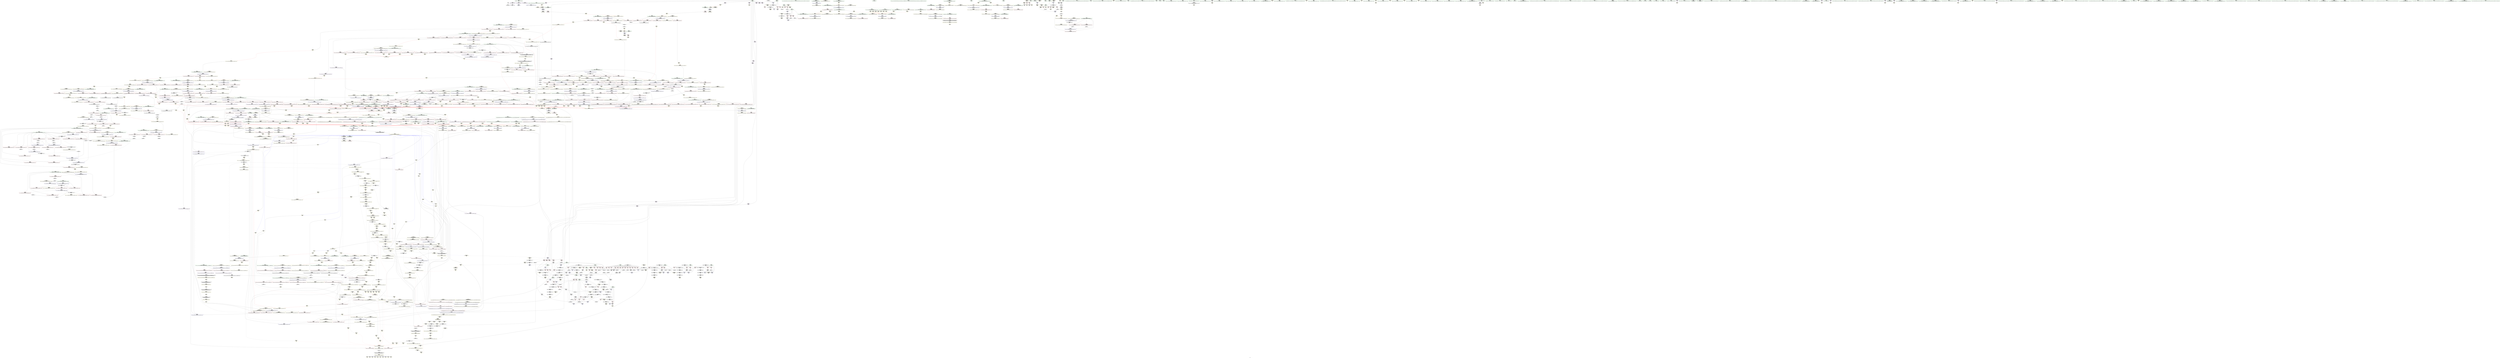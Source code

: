 digraph "SVFG" {
	label="SVFG";

	Node0x56547334ee10 [shape=record,color=grey,label="{NodeID: 0\nNullPtr}"];
	Node0x56547334ee10 -> Node0x5654733b9ec0[style=solid];
	Node0x56547334ee10 -> Node0x5654733d4590[style=solid];
	Node0x5654733c1f40 [shape=record,color=blue,label="{NodeID: 775\n983\<--1023\n__parent\<--div5\n_ZSt11__push_heapIPxlxN9__gnu_cxx5__ops14_Iter_less_valEEvT_T0_S5_T1_RT2_\n}"];
	Node0x5654733c1f40 -> Node0x565473443990[style=dashed];
	Node0x5654733d9fb0 [shape=record,color=yellow,style=double,label="{NodeID: 1550\nRETMU(187V_4)\npts\{1130 \}\nFun[_ZSt21__unguarded_partitionIPxN9__gnu_cxx5__ops15_Iter_less_iterEET_S4_S4_S4_T0_]}"];
	Node0x5654733b8a60 [shape=record,color=red,label="{NodeID: 443\n498\<--495\n\<--__n.addr\n_ZSt4__lgl\n}"];
	Node0x5654733b8a60 -> Node0x5654733e3700[style=solid];
	Node0x5654733fc9e0 [shape=record,color=grey,label="{NodeID: 1218\n139 = Binary(138, 110, )\n}"];
	Node0x5654733fc9e0 -> Node0x5654733d4900[style=solid];
	Node0x5654733acc80 [shape=record,color=green,label="{NodeID: 111\n621\<--622\n_ZSt21__unguarded_partitionIPxN9__gnu_cxx5__ops15_Iter_less_iterEET_S4_S4_S4_T0_\<--_ZSt21__unguarded_partitionIPxN9__gnu_cxx5__ops15_Iter_less_iterEET_S4_S4_S4_T0__field_insensitive\n}"];
	Node0x5654733e3220 [shape=record,color=yellow,style=double,label="{NodeID: 886\nAPARM(470)\nCS[]|{<s0>17}}"];
	Node0x5654733e3220:s0 -> Node0x5654733c5a70[style=solid,color=red];
	Node0x5654733e0850 [shape=record,color=yellow,style=double,label="{NodeID: 1661\nRETMU(10V_7)\npts\{62 \}\nFun[_ZSt22__move_median_to_firstIPxN9__gnu_cxx5__ops15_Iter_less_iterEEvT_S4_S4_S4_T0_]|{<s0>26}}"];
	Node0x5654733e0850:s0 -> Node0x565473473a00[style=dashed,color=blue];
	Node0x5654733ce3e0 [shape=record,color=red,label="{NodeID: 554\n1016\<--975\n\<--__holeIndex.addr\n_ZSt11__push_heapIPxlxN9__gnu_cxx5__ops14_Iter_less_valEEvT_T0_S5_T1_RT2_\n}"];
	Node0x565473443990 [shape=record,color=black,label="{NodeID: 1329\nMR_165V_3 = PHI(MR_165V_4, MR_165V_2, )\npts\{984 \}\n}"];
	Node0x565473443990 -> Node0x5654733ce7f0[style=dashed];
	Node0x565473443990 -> Node0x5654733ce8c0[style=dashed];
	Node0x565473443990 -> Node0x5654733ce990[style=dashed];
	Node0x565473443990 -> Node0x5654733c1f40[style=dashed];
	Node0x565473443990 -> Node0x5654733dd080[style=dashed];
	Node0x5654733b1300 [shape=record,color=green,label="{NodeID: 222\n1433\<--1434\n__simple\<--__simple_field_insensitive\n_ZSt22__copy_move_backward_aILb1EPxS0_ET1_T0_S2_S1_\n}"];
	Node0x5654733b1300 -> Node0x5654733c48b0[style=solid];
	Node0x5654733e8c50 [shape=record,color=yellow,style=double,label="{NodeID: 997\nAPARM(1354)\nCS[]|{<s0>78}}"];
	Node0x5654733e8c50:s0 -> Node0x5654733ec3e0[style=solid,color=red];
	Node0x5654733d3e10 [shape=record,color=red,label="{NodeID: 665\n1493\<--1464\n\<--_Num\n_ZNSt20__copy_move_backwardILb1ELb1ESt26random_access_iterator_tagE13__copy_move_bIxEEPT_PKS3_S6_S4_\n}"];
	Node0x5654733d3e10 -> Node0x5654733fb7e0[style=solid];
	Node0x565473456930 [shape=record,color=yellow,style=double,label="{NodeID: 1440\n103V_1 = ENCHI(MR_103V_0)\npts\{711 \}\nFun[_ZSt11__make_heapIPxN9__gnu_cxx5__ops15_Iter_less_iterEEvT_S4_RT0_]}"];
	Node0x565473456930 -> Node0x5654733d7820[style=dashed];
	Node0x5654733bf020 [shape=record,color=purple,label="{NodeID: 333\n1280\<--1279\nincdec.ptr\<--\n_ZSt16__insertion_sortIPxN9__gnu_cxx5__ops15_Iter_less_iterEEvT_S4_T0_\n}"];
	Node0x5654733bf020 -> Node0x5654733c3600[style=solid];
	Node0x5654733eee40 [shape=record,color=yellow,style=double,label="{NodeID: 1108\nFPARM(675)\nFun[_ZSt11__sort_heapIPxN9__gnu_cxx5__ops15_Iter_less_iterEEvT_S4_RT0_]}"];
	Node0x5654733eee40 -> Node0x5654733d75b0[style=solid];
	Node0x56547336ee50 [shape=record,color=green,label="{NodeID: 1\n7\<--1\n__dso_handle\<--dummyObj\nGlob }"];
	Node0x5654733c2010 [shape=record,color=blue,label="{NodeID: 776\n1030\<--1027\nadd.ptr7\<--\n_ZSt11__push_heapIPxlxN9__gnu_cxx5__ops14_Iter_less_valEEvT_T0_S5_T1_RT2_\n}"];
	Node0x5654733c2010 -> Node0x5654733dcb10[style=dashed];
	Node0x5654733da090 [shape=record,color=yellow,style=double,label="{NodeID: 1551\nRETMU(189V_5)\npts\{1132 \}\nFun[_ZSt21__unguarded_partitionIPxN9__gnu_cxx5__ops15_Iter_less_iterEET_S4_S4_S4_T0_]}"];
	Node0x5654733b8b30 [shape=record,color=red,label="{NodeID: 444\n526\<--513\n\<--__first.addr\n_ZSt22__final_insertion_sortIPxN9__gnu_cxx5__ops15_Iter_less_iterEEvT_S4_T0_\n}"];
	Node0x5654733b8b30 -> Node0x5654733bbac0[style=solid];
	Node0x5654733fcb60 [shape=record,color=grey,label="{NodeID: 1219\n991 = Binary(990, 195, )\n}"];
	Node0x5654733fcb60 -> Node0x5654733fcce0[style=solid];
	Node0x5654733acd80 [shape=record,color=green,label="{NodeID: 112\n628\<--629\n__comp\<--__comp_field_insensitive\n_ZSt13__heap_selectIPxN9__gnu_cxx5__ops15_Iter_less_iterEEvT_S4_S4_T0_\n}"];
	Node0x5654733acd80 -> Node0x5654733e4670[style=solid];
	Node0x5654733acd80 -> Node0x5654733e4740[style=solid];
	Node0x5654733acd80 -> Node0x5654733e4c20[style=solid];
	Node0x5654733e32f0 [shape=record,color=yellow,style=double,label="{NodeID: 887\nAPARM(479)\nCS[]|{<s0>18}}"];
	Node0x5654733e32f0:s0 -> Node0x5654733ec800[style=solid,color=red];
	Node0x5654733e0960 [shape=record,color=yellow,style=double,label="{NodeID: 1662\nRETMU(178V_2)\npts\{1061 \}\nFun[_ZSt22__move_median_to_firstIPxN9__gnu_cxx5__ops15_Iter_less_iterEEvT_S4_S4_S4_T0_]}"];
	Node0x5654733ce4b0 [shape=record,color=red,label="{NodeID: 555\n1021\<--975\n\<--__holeIndex.addr\n_ZSt11__push_heapIPxlxN9__gnu_cxx5__ops14_Iter_less_valEEvT_T0_S5_T1_RT2_\n}"];
	Node0x5654733ce4b0 -> Node0x5654733fc860[style=solid];
	Node0x565473443e90 [shape=record,color=black,label="{NodeID: 1330\nMR_10V_2 = PHI(MR_10V_3, MR_10V_1, )\npts\{62 \}\n}"];
	Node0x565473443e90 -> Node0x5654733cea60[style=dashed];
	Node0x565473443e90 -> Node0x5654733ceb30[style=dashed];
	Node0x565473443e90 -> Node0x5654733c1da0[style=dashed];
	Node0x565473443e90 -> Node0x5654733c2010[style=dashed];
	Node0x565473443e90 -> Node0x5654734715e0[style=dashed];
	Node0x5654733b13d0 [shape=record,color=green,label="{NodeID: 223\n1444\<--1445\n_ZNSt20__copy_move_backwardILb1ELb1ESt26random_access_iterator_tagE13__copy_move_bIxEEPT_PKS3_S6_S4_\<--_ZNSt20__copy_move_backwardILb1ELb1ESt26random_access_iterator_tagE13__copy_move_bIxEEPT_PKS3_S6_S4__field_insensitive\n}"];
	Node0x5654733e8d20 [shape=record,color=yellow,style=double,label="{NodeID: 998\nAPARM(1345)\nCS[]|{<s0>79}}"];
	Node0x5654733e8d20:s0 -> Node0x5654733ec980[style=solid,color=red];
	Node0x5654733d3ee0 [shape=record,color=red,label="{NodeID: 666\n1515\<--1506\nthis1\<--this.addr\n_ZNK9__gnu_cxx5__ops14_Val_less_iterclIxPxEEbRT_T0_\n}"];
	Node0x565473456a10 [shape=record,color=yellow,style=double,label="{NodeID: 1441\n105V_1 = ENCHI(MR_105V_0)\npts\{713 \}\nFun[_ZSt11__make_heapIPxN9__gnu_cxx5__ops15_Iter_less_iterEEvT_S4_RT0_]}"];
	Node0x565473456a10 -> Node0x5654733d78f0[style=dashed];
	Node0x5654733bf0f0 [shape=record,color=purple,label="{NodeID: 334\n1315\<--1314\nincdec.ptr\<--\n_ZSt26__unguarded_insertion_sortIPxN9__gnu_cxx5__ops15_Iter_less_iterEEvT_S4_T0_\n}"];
	Node0x5654733bf0f0 -> Node0x5654733c3940[style=solid];
	Node0x5654733eef30 [shape=record,color=yellow,style=double,label="{NodeID: 1109\nFPARM(364)\nFun[_ZSt4sortIPxEvT_S1_]}"];
	Node0x5654733eef30 -> Node0x5654733d6090[style=solid];
	Node0x565473371a00 [shape=record,color=green,label="{NodeID: 2\n8\<--1\n.str\<--dummyObj\nGlob }"];
	Node0x5654733c20e0 [shape=record,color=blue,label="{NodeID: 777\n1037\<--1034\nthis.addr\<--this\n_ZNK9__gnu_cxx5__ops14_Iter_less_valclIPxxEEbT_RT0_\n}"];
	Node0x5654733c20e0 -> Node0x5654733cec00[style=dashed];
	Node0x5654733c20e0 -> Node0x5654733df030[style=dashed];
	Node0x5654733da170 [shape=record,color=yellow,style=double,label="{NodeID: 1552\nRETMU(191V_2)\npts\{1134 \}\nFun[_ZSt21__unguarded_partitionIPxN9__gnu_cxx5__ops15_Iter_less_iterEET_S4_S4_S4_T0_]}"];
	Node0x5654733b8c00 [shape=record,color=red,label="{NodeID: 445\n533\<--513\n\<--__first.addr\n_ZSt22__final_insertion_sortIPxN9__gnu_cxx5__ops15_Iter_less_iterEEvT_S4_T0_\n}"];
	Node0x5654733b8c00 -> Node0x5654733e38a0[style=solid];
	Node0x5654733fcce0 [shape=record,color=grey,label="{NodeID: 1220\n992 = Binary(991, 417, )\n}"];
	Node0x5654733fcce0 -> Node0x5654733c1cd0[style=solid];
	Node0x5654733ace50 [shape=record,color=green,label="{NodeID: 113\n630\<--631\n__first.addr\<--__first.addr_field_insensitive\n_ZSt13__heap_selectIPxN9__gnu_cxx5__ops15_Iter_less_iterEEvT_S4_S4_T0_\n}"];
	Node0x5654733ace50 -> Node0x5654733c9d30[style=solid];
	Node0x5654733ace50 -> Node0x5654733c9e00[style=solid];
	Node0x5654733ace50 -> Node0x5654733c9ed0[style=solid];
	Node0x5654733ace50 -> Node0x5654733d7000[style=solid];
	Node0x5654733e33c0 [shape=record,color=yellow,style=double,label="{NodeID: 888\nAPARM(480)\nCS[]|{<s0>18}}"];
	Node0x5654733e33c0:s0 -> Node0x5654733ec8c0[style=solid,color=red];
	Node0x5654733e0a40 [shape=record,color=yellow,style=double,label="{NodeID: 1663\nRETMU(180V_2)\npts\{1063 \}\nFun[_ZSt22__move_median_to_firstIPxN9__gnu_cxx5__ops15_Iter_less_iterEEvT_S4_S4_S4_T0_]}"];
	Node0x5654733ce580 [shape=record,color=red,label="{NodeID: 556\n1029\<--975\n\<--__holeIndex.addr\n_ZSt11__push_heapIPxlxN9__gnu_cxx5__ops14_Iter_less_valEEvT_T0_S5_T1_RT2_\n}"];
	Node0x565473444390 [shape=record,color=black,label="{NodeID: 1331\nMR_10V_5 = PHI(MR_10V_4, MR_10V_3, )\npts\{62 \}\n}"];
	Node0x565473444390 -> Node0x56547344c590[style=dashed];
	Node0x5654733b14d0 [shape=record,color=green,label="{NodeID: 224\n1449\<--1450\n__it.addr\<--__it.addr_field_insensitive\n_ZSt12__niter_baseIPxET_S1_\n}"];
	Node0x5654733b14d0 -> Node0x5654733d36c0[style=solid];
	Node0x5654733b14d0 -> Node0x5654733c4980[style=solid];
	Node0x5654733e8df0 [shape=record,color=yellow,style=double,label="{NodeID: 999\nAPARM(1349)\nCS[]|{<s0>79}}"];
	Node0x5654733e8df0:s0 -> Node0x5654733eca40[style=solid,color=red];
	Node0x5654733d3fb0 [shape=record,color=red,label="{NodeID: 667\n1516\<--1508\n\<--__val.addr\n_ZNK9__gnu_cxx5__ops14_Val_less_iterclIxPxEEbRT_T0_\n}"];
	Node0x5654733d3fb0 -> Node0x5654733d4150[style=solid];
	Node0x565473456af0 [shape=record,color=yellow,style=double,label="{NodeID: 1442\n10V_1 = ENCHI(MR_10V_0)\npts\{62 \}\nFun[_ZSt6__sortIPxN9__gnu_cxx5__ops15_Iter_less_iterEEvT_S4_T0_]}"];
	Node0x565473456af0 -> Node0x56547342e760[style=dashed];
	Node0x565473456af0 -> Node0x56547346fd20[style=dashed];
	Node0x5654733bf1c0 [shape=record,color=purple,label="{NodeID: 335\n1361\<--1360\nincdec.ptr\<--\n_ZSt25__unguarded_linear_insertIPxN9__gnu_cxx5__ops14_Val_less_iterEEvT_T0_\n}"];
	Node0x5654733bf1c0 -> Node0x5654733c3ef0[style=solid];
	Node0x5654733ef020 [shape=record,color=yellow,style=double,label="{NodeID: 1110\nFPARM(365)\nFun[_ZSt4sortIPxEvT_S1_]}"];
	Node0x5654733ef020 -> Node0x5654733d6160[style=solid];
	Node0x5654733a8db0 [shape=record,color=green,label="{NodeID: 3\n10\<--1\n.str.1\<--dummyObj\nGlob }"];
	Node0x5654733c21b0 [shape=record,color=blue,label="{NodeID: 778\n1039\<--1035\n__it.addr\<--__it\n_ZNK9__gnu_cxx5__ops14_Iter_less_valclIPxxEEbT_RT0_\n}"];
	Node0x5654733c21b0 -> Node0x5654733cecd0[style=dashed];
	Node0x5654733c21b0 -> Node0x5654733df110[style=dashed];
	Node0x5654733da250 [shape=record,color=yellow,style=double,label="{NodeID: 1553\nRETMU(2V_1)\npts\{1 \}\nFun[main]}"];
	Node0x5654733b8cd0 [shape=record,color=red,label="{NodeID: 446\n534\<--513\n\<--__first.addr\n_ZSt22__final_insertion_sortIPxN9__gnu_cxx5__ops15_Iter_less_iterEEvT_S4_T0_\n}"];
	Node0x5654733b8cd0 -> Node0x5654733be590[style=solid];
	Node0x5654733fce60 [shape=record,color=grey,label="{NodeID: 1221\n194 = Binary(193, 195, )\n}"];
	Node0x5654733fce60 -> Node0x5654733d5050[style=solid];
	Node0x5654733b1940 [shape=record,color=green,label="{NodeID: 114\n632\<--633\n__middle.addr\<--__middle.addr_field_insensitive\n_ZSt13__heap_selectIPxN9__gnu_cxx5__ops15_Iter_less_iterEEvT_S4_S4_T0_\n}"];
	Node0x5654733b1940 -> Node0x5654733c9fa0[style=solid];
	Node0x5654733b1940 -> Node0x5654733ca070[style=solid];
	Node0x5654733b1940 -> Node0x5654733ca140[style=solid];
	Node0x5654733b1940 -> Node0x5654733d70d0[style=solid];
	Node0x5654733e3490 [shape=record,color=yellow,style=double,label="{NodeID: 889\nAPARM(485)\nCS[]|{<s0>19}}"];
	Node0x5654733e3490:s0 -> Node0x5654733ed4f0[style=solid,color=red];
	Node0x5654733e0b20 [shape=record,color=yellow,style=double,label="{NodeID: 1664\nRETMU(182V_2)\npts\{1065 \}\nFun[_ZSt22__move_median_to_firstIPxN9__gnu_cxx5__ops15_Iter_less_iterEEvT_S4_S4_S4_T0_]}"];
	Node0x5654733ce650 [shape=record,color=red,label="{NodeID: 557\n996\<--977\n\<--__topIndex.addr\n_ZSt11__push_heapIPxlxN9__gnu_cxx5__ops14_Iter_less_valEEvT_T0_S5_T1_RT2_\n}"];
	Node0x5654733ce650 -> Node0x5654734005e0[style=solid];
	Node0x565473444890 [shape=record,color=black,label="{NodeID: 1332\nMR_187V_4 = PHI(MR_187V_5, MR_187V_3, )\npts\{1130 \}\n}"];
	Node0x565473444890 -> Node0x5654733d01f0[style=dashed];
	Node0x565473444890 -> Node0x5654733d02c0[style=dashed];
	Node0x565473444890 -> Node0x5654733d0390[style=dashed];
	Node0x565473444890 -> Node0x5654733d0460[style=dashed];
	Node0x565473444890 -> Node0x5654733d0530[style=dashed];
	Node0x565473444890 -> Node0x5654733d0600[style=dashed];
	Node0x565473444890 -> Node0x5654733c2900[style=dashed];
	Node0x565473444890 -> Node0x5654733c2b70[style=dashed];
	Node0x565473444890 -> Node0x5654733d9fb0[style=dashed];
	Node0x5654733b15a0 [shape=record,color=green,label="{NodeID: 225\n1458\<--1459\n__first.addr\<--__first.addr_field_insensitive\n_ZNSt20__copy_move_backwardILb1ELb1ESt26random_access_iterator_tagE13__copy_move_bIxEEPT_PKS3_S6_S4_\n}"];
	Node0x5654733b15a0 -> Node0x5654733d3790[style=solid];
	Node0x5654733b15a0 -> Node0x5654733d3860[style=solid];
	Node0x5654733b15a0 -> Node0x5654733c4a50[style=solid];
	Node0x5654733e8ec0 [shape=record,color=yellow,style=double,label="{NodeID: 1000\nAPARM(1364)\nCS[]|{<s0>79}}"];
	Node0x5654733e8ec0:s0 -> Node0x5654733ecb00[style=solid,color=red];
	Node0x5654733d4080 [shape=record,color=red,label="{NodeID: 668\n1518\<--1510\n\<--__it.addr\n_ZNK9__gnu_cxx5__ops14_Val_less_iterclIxPxEEbRT_T0_\n}"];
	Node0x5654733d4080 -> Node0x5654733d4220[style=solid];
	Node0x565473456c00 [shape=record,color=yellow,style=double,label="{NodeID: 1443\n48V_1 = ENCHI(MR_48V_0)\npts\{391 \}\nFun[_ZSt6__sortIPxN9__gnu_cxx5__ops15_Iter_less_iterEEvT_S4_T0_]}"];
	Node0x565473456c00 -> Node0x5654733d6230[style=dashed];
	Node0x5654733bf290 [shape=record,color=purple,label="{NodeID: 336\n1377\<--1376\nincdec.ptr3\<--\n_ZSt25__unguarded_linear_insertIPxN9__gnu_cxx5__ops14_Val_less_iterEEvT_T0_\n}"];
	Node0x5654733bf290 -> Node0x5654733c4160[style=solid];
	Node0x5654733ef110 [shape=record,color=yellow,style=double,label="{NodeID: 1111\nFPARM(552)\nFun[_ZSt14__partial_sortIPxN9__gnu_cxx5__ops15_Iter_less_iterEEvT_S4_S4_T0_]}"];
	Node0x5654733ef110 -> Node0x5654733d6b20[style=solid];
	Node0x5654733a8e40 [shape=record,color=green,label="{NodeID: 4\n12\<--1\nstdin\<--dummyObj\nGlob }"];
	Node0x5654733c2280 [shape=record,color=blue,label="{NodeID: 779\n1041\<--1036\n__val.addr\<--__val\n_ZNK9__gnu_cxx5__ops14_Iter_less_valclIPxxEEbT_RT0_\n}"];
	Node0x5654733c2280 -> Node0x5654733ceda0[style=dashed];
	Node0x5654733c2280 -> Node0x5654733df1f0[style=dashed];
	Node0x5654733da360 [shape=record,color=yellow,style=double,label="{NodeID: 1554\nRETMU(4V_2)\npts\{56 \}\nFun[main]}"];
	Node0x5654733b8da0 [shape=record,color=red,label="{NodeID: 447\n539\<--513\n\<--__first.addr\n_ZSt22__final_insertion_sortIPxN9__gnu_cxx5__ops15_Iter_less_iterEEvT_S4_T0_\n}"];
	Node0x5654733b8da0 -> Node0x5654733be660[style=solid];
	Node0x5654733fcfe0 [shape=record,color=grey,label="{NodeID: 1222\n190 = Binary(189, 110, )\n}"];
	Node0x5654733fcfe0 -> Node0x5654733ba5a0[style=solid];
	Node0x5654733b19d0 [shape=record,color=green,label="{NodeID: 115\n634\<--635\n__last.addr\<--__last.addr_field_insensitive\n_ZSt13__heap_selectIPxN9__gnu_cxx5__ops15_Iter_less_iterEEvT_S4_S4_T0_\n}"];
	Node0x5654733b19d0 -> Node0x5654733ca210[style=solid];
	Node0x5654733b19d0 -> Node0x5654733d71a0[style=solid];
	Node0x5654733e3560 [shape=record,color=yellow,style=double,label="{NodeID: 890\nAPARM(486)\nCS[]|{<s0>19}}"];
	Node0x5654733e3560:s0 -> Node0x5654733ed610[style=solid,color=red];
	Node0x5654733e0c30 [shape=record,color=yellow,style=double,label="{NodeID: 1665\nRETMU(184V_2)\npts\{1067 \}\nFun[_ZSt22__move_median_to_firstIPxN9__gnu_cxx5__ops15_Iter_less_iterEEvT_S4_S4_S4_T0_]}"];
	Node0x5654733ce720 [shape=record,color=red,label="{NodeID: 558\n999\<--981\n\<--__comp.addr\n_ZSt11__push_heapIPxlxN9__gnu_cxx5__ops14_Iter_less_valEEvT_T0_S5_T1_RT2_\n}"];
	Node0x5654733ce720 -> Node0x5654733e5b90[style=solid];
	Node0x565473444d90 [shape=record,color=black,label="{NodeID: 1333\nMR_10V_11 = PHI(MR_10V_12, MR_10V_10, )\npts\{62 \}\n}"];
	Node0x565473444d90 -> Node0x56547344cf90[style=dashed];
	Node0x5654733b1670 [shape=record,color=green,label="{NodeID: 226\n1460\<--1461\n__last.addr\<--__last.addr_field_insensitive\n_ZNSt20__copy_move_backwardILb1ELb1ESt26random_access_iterator_tagE13__copy_move_bIxEEPT_PKS3_S6_S4_\n}"];
	Node0x5654733b1670 -> Node0x5654733d3930[style=solid];
	Node0x5654733b1670 -> Node0x5654733c4b20[style=solid];
	Node0x5654733e8f90 [shape=record,color=yellow,style=double,label="{NodeID: 1001\nAPARM(1369)\nCS[]|{<s0>80}}"];
	Node0x5654733e8f90:s0 -> Node0x5654733ec3e0[style=solid,color=red];
	Node0x5654733d4150 [shape=record,color=red,label="{NodeID: 669\n1517\<--1516\n\<--\n_ZNK9__gnu_cxx5__ops14_Val_less_iterclIxPxEEbRT_T0_\n}"];
	Node0x5654733d4150 -> Node0x5654733ff560[style=solid];
	Node0x565473456ce0 [shape=record,color=yellow,style=double,label="{NodeID: 1444\n50V_1 = ENCHI(MR_50V_0)\npts\{393 \}\nFun[_ZSt6__sortIPxN9__gnu_cxx5__ops15_Iter_less_iterEEvT_S4_T0_]}"];
	Node0x565473456ce0 -> Node0x5654733d6300[style=dashed];
	Node0x5654733bf360 [shape=record,color=purple,label="{NodeID: 337\n1529\<--1483\noffset_0\<--\n}"];
	Node0x5654733bf360 -> Node0x5654733c4d90[style=solid];
	Node0x5654733c5980 [shape=record,color=yellow,style=double,label="{NodeID: 1112\nFPARM(553)\nFun[_ZSt14__partial_sortIPxN9__gnu_cxx5__ops15_Iter_less_iterEEvT_S4_S4_T0_]}"];
	Node0x5654733c5980 -> Node0x5654733d6bf0[style=solid];
	Node0x5654733a90f0 [shape=record,color=green,label="{NodeID: 5\n13\<--1\n.str.2\<--dummyObj\nGlob }"];
	Node0x5654733c2350 [shape=record,color=blue,label="{NodeID: 780\n1060\<--1054\n__result.addr\<--__result\n_ZSt22__move_median_to_firstIPxN9__gnu_cxx5__ops15_Iter_less_iterEEvT_S4_S4_S4_T0_\n}"];
	Node0x5654733c2350 -> Node0x5654733cf010[style=dashed];
	Node0x5654733c2350 -> Node0x5654733cf0e0[style=dashed];
	Node0x5654733c2350 -> Node0x5654733cf1b0[style=dashed];
	Node0x5654733c2350 -> Node0x5654733cf280[style=dashed];
	Node0x5654733c2350 -> Node0x5654733cf350[style=dashed];
	Node0x5654733c2350 -> Node0x5654733cf420[style=dashed];
	Node0x5654733c2350 -> Node0x5654733e0960[style=dashed];
	Node0x5654733da440 [shape=record,color=yellow,style=double,label="{NodeID: 1555\nRETMU(6V_1)\npts\{58 \}\nFun[main]}"];
	Node0x5654733b8e70 [shape=record,color=red,label="{NodeID: 448\n546\<--513\n\<--__first.addr\n_ZSt22__final_insertion_sortIPxN9__gnu_cxx5__ops15_Iter_less_iterEEvT_S4_T0_\n}"];
	Node0x5654733b8e70 -> Node0x5654733e3be0[style=solid];
	Node0x5654733fd160 [shape=record,color=grey,label="{NodeID: 1223\n204 = Binary(202, 203, )\n}"];
	Node0x5654733fd160 -> Node0x5654733ba670[style=solid];
	Node0x5654733b1aa0 [shape=record,color=green,label="{NodeID: 116\n636\<--637\n__i\<--__i_field_insensitive\n_ZSt13__heap_selectIPxN9__gnu_cxx5__ops15_Iter_less_iterEEvT_S4_S4_T0_\n}"];
	Node0x5654733b1aa0 -> Node0x5654733ca2e0[style=solid];
	Node0x5654733b1aa0 -> Node0x5654733ca3b0[style=solid];
	Node0x5654733b1aa0 -> Node0x5654733ca480[style=solid];
	Node0x5654733b1aa0 -> Node0x5654733ca550[style=solid];
	Node0x5654733b1aa0 -> Node0x5654733d7270[style=solid];
	Node0x5654733b1aa0 -> Node0x5654733d7340[style=solid];
	Node0x5654733e3630 [shape=record,color=yellow,style=double,label="{NodeID: 891\nAPARM(487)\nCS[]|{<s0>19}}"];
	Node0x5654733e3630:s0 -> Node0x5654733ed730[style=solid,color=red];
	Node0x5654733e0d10 [shape=record,color=yellow,style=double,label="{NodeID: 1666\nRETMU(248V_2)\npts\{1419 \}\nFun[_ZSt12__miter_baseIPxET_S1_]}"];
	Node0x5654733ce7f0 [shape=record,color=red,label="{NodeID: 559\n1001\<--983\n\<--__parent\n_ZSt11__push_heapIPxlxN9__gnu_cxx5__ops14_Iter_less_valEEvT_T0_S5_T1_RT2_\n}"];
	Node0x565473445290 [shape=record,color=black,label="{NodeID: 1334\nMR_10V_2 = PHI(MR_10V_1, MR_10V_3, )\npts\{62 \}\n}"];
	Node0x565473445290 -> Node0x5654733dd930[style=dashed];
	Node0x5654733b1740 [shape=record,color=green,label="{NodeID: 227\n1462\<--1463\n__result.addr\<--__result.addr_field_insensitive\n_ZNSt20__copy_move_backwardILb1ELb1ESt26random_access_iterator_tagE13__copy_move_bIxEEPT_PKS3_S6_S4_\n}"];
	Node0x5654733b1740 -> Node0x5654733d3a00[style=solid];
	Node0x5654733b1740 -> Node0x5654733d3ad0[style=solid];
	Node0x5654733b1740 -> Node0x5654733c4bf0[style=solid];
	Node0x5654733e9060 [shape=record,color=yellow,style=double,label="{NodeID: 1002\nAPARM(1349)\nCS[]|{<s0>81}}"];
	Node0x5654733e9060:s0 -> Node0x5654733ec3e0[style=solid,color=red];
	Node0x5654733d4220 [shape=record,color=red,label="{NodeID: 670\n1519\<--1518\n\<--\n_ZNK9__gnu_cxx5__ops14_Val_less_iterclIxPxEEbRT_T0_\n}"];
	Node0x5654733d4220 -> Node0x5654733ff560[style=solid];
	Node0x565473456dc0 [shape=record,color=yellow,style=double,label="{NodeID: 1445\n10V_1 = ENCHI(MR_10V_0)\npts\{62 \}\nFun[_ZSt11__push_heapIPxlxN9__gnu_cxx5__ops14_Iter_less_valEEvT_T0_S5_T1_RT2_]}"];
	Node0x565473456dc0 -> Node0x565473443e90[style=dashed];
	Node0x5654733bf430 [shape=record,color=purple,label="{NodeID: 338\n1530\<--1485\noffset_0\<--\n}"];
	Node0x5654733bf430 -> Node0x5654733d42f0[style=solid];
	Node0x5654733c5a70 [shape=record,color=yellow,style=double,label="{NodeID: 1113\nFPARM(554)\nFun[_ZSt14__partial_sortIPxN9__gnu_cxx5__ops15_Iter_less_iterEEvT_S4_S4_T0_]}"];
	Node0x5654733c5a70 -> Node0x5654733d6cc0[style=solid];
	Node0x5654733a9180 [shape=record,color=green,label="{NodeID: 6\n15\<--1\n.str.3\<--dummyObj\nGlob }"];
	Node0x5654733c2420 [shape=record,color=blue,label="{NodeID: 781\n1062\<--1055\n__a.addr\<--__a\n_ZSt22__move_median_to_firstIPxN9__gnu_cxx5__ops15_Iter_less_iterEEvT_S4_S4_S4_T0_\n}"];
	Node0x5654733c2420 -> Node0x5654733cf4f0[style=dashed];
	Node0x5654733c2420 -> Node0x5654733cf5c0[style=dashed];
	Node0x5654733c2420 -> Node0x5654733cf690[style=dashed];
	Node0x5654733c2420 -> Node0x5654733cf760[style=dashed];
	Node0x5654733c2420 -> Node0x5654733cf830[style=dashed];
	Node0x5654733c2420 -> Node0x5654733e0a40[style=dashed];
	Node0x5654733da520 [shape=record,color=yellow,style=double,label="{NodeID: 1556\nRETMU(8V_3)\npts\{60 \}\nFun[main]}"];
	Node0x5654733b8f40 [shape=record,color=red,label="{NodeID: 449\n525\<--515\n\<--__last.addr\n_ZSt22__final_insertion_sortIPxN9__gnu_cxx5__ops15_Iter_less_iterEEvT_S4_T0_\n}"];
	Node0x5654733b8f40 -> Node0x5654733bb9f0[style=solid];
	Node0x5654733fd2e0 [shape=record,color=grey,label="{NodeID: 1224\n603 = Binary(602, 412, )\n}"];
	Node0x5654733fd2e0 -> Node0x5654733fd460[style=solid];
	Node0x5654733b1b70 [shape=record,color=green,label="{NodeID: 117\n644\<--645\n_ZSt11__make_heapIPxN9__gnu_cxx5__ops15_Iter_less_iterEEvT_S4_RT0_\<--_ZSt11__make_heapIPxN9__gnu_cxx5__ops15_Iter_less_iterEEvT_S4_RT0__field_insensitive\n}"];
	Node0x5654733e3700 [shape=record,color=yellow,style=double,label="{NodeID: 892\nAPARM(498)\nCS[]}"];
	Node0x5654733e0e20 [shape=record,color=yellow,style=double,label="{NodeID: 1667\nRETMU(10V_4)\npts\{62 \}\nFun[_ZSt22__final_insertion_sortIPxN9__gnu_cxx5__ops15_Iter_less_iterEEvT_S4_T0_]|{<s0>16}}"];
	Node0x5654733e0e20:s0 -> Node0x565473473f80[style=dashed,color=blue];
	Node0x5654733ce8c0 [shape=record,color=red,label="{NodeID: 560\n1011\<--983\n\<--__parent\n_ZSt11__push_heapIPxlxN9__gnu_cxx5__ops14_Iter_less_valEEvT_T0_S5_T1_RT2_\n}"];
	Node0x565473445790 [shape=record,color=black,label="{NodeID: 1335\nMR_212V_2 = PHI(MR_212V_1, MR_212V_4, )\npts\{1226 \}\n}"];
	Node0x565473445790 -> Node0x5654733dd5a0[style=dashed];
	Node0x5654733b1810 [shape=record,color=green,label="{NodeID: 228\n1464\<--1465\n_Num\<--_Num_field_insensitive\n_ZNSt20__copy_move_backwardILb1ELb1ESt26random_access_iterator_tagE13__copy_move_bIxEEPT_PKS3_S6_S4_\n}"];
	Node0x5654733b1810 -> Node0x5654733d3ba0[style=solid];
	Node0x5654733b1810 -> Node0x5654733d3c70[style=solid];
	Node0x5654733b1810 -> Node0x5654733d3d40[style=solid];
	Node0x5654733b1810 -> Node0x5654733d3e10[style=solid];
	Node0x5654733b1810 -> Node0x5654733c4cc0[style=solid];
	Node0x5654733e9130 [shape=record,color=yellow,style=double,label="{NodeID: 1003\nAPARM(1404)\nCS[]|{<s0>82}}"];
	Node0x5654733e9130:s0 -> Node0x5654733c8710[style=solid,color=red];
	Node0x5654733d42f0 [shape=record,color=red,label="{NodeID: 671\n1531\<--1530\ndummyVal\<--offset_0\n_ZNSt20__copy_move_backwardILb1ELb1ESt26random_access_iterator_tagE13__copy_move_bIxEEPT_PKS3_S6_S4_\n}"];
	Node0x5654733d42f0 -> Node0x5654733c4d90[style=solid];
	Node0x565473456ed0 [shape=record,color=yellow,style=double,label="{NodeID: 1446\n155V_1 = ENCHI(MR_155V_0)\npts\{974 \}\nFun[_ZSt11__push_heapIPxlxN9__gnu_cxx5__ops14_Iter_less_valEEvT_T0_S5_T1_RT2_]}"];
	Node0x565473456ed0 -> Node0x5654733d9150[style=dashed];
	Node0x5654733bf500 [shape=record,color=purple,label="{NodeID: 339\n605\<--597\nadd.ptr\<--\n_ZSt27__unguarded_partition_pivotIPxN9__gnu_cxx5__ops15_Iter_less_iterEET_S4_S4_T0_\n}"];
	Node0x5654733bf500 -> Node0x5654733d6f30[style=solid];
	Node0x5654733c5d10 [shape=record,color=yellow,style=double,label="{NodeID: 1114\nFPARM(773)\nFun[_ZNK9__gnu_cxx5__ops15_Iter_less_iterclIPxS3_EEbT_T0_]}"];
	Node0x5654733c5d10 -> Node0x5654733d7d00[style=solid];
	Node0x5654733a9210 [shape=record,color=green,label="{NodeID: 7\n17\<--1\nstdout\<--dummyObj\nGlob }"];
	Node0x5654733c24f0 [shape=record,color=blue,label="{NodeID: 782\n1064\<--1056\n__b.addr\<--__b\n_ZSt22__move_median_to_firstIPxN9__gnu_cxx5__ops15_Iter_less_iterEEvT_S4_S4_S4_T0_\n}"];
	Node0x5654733c24f0 -> Node0x5654733cf900[style=dashed];
	Node0x5654733c24f0 -> Node0x5654733cf9d0[style=dashed];
	Node0x5654733c24f0 -> Node0x5654733cfaa0[style=dashed];
	Node0x5654733c24f0 -> Node0x5654733cfb70[style=dashed];
	Node0x5654733c24f0 -> Node0x5654733cfc40[style=dashed];
	Node0x5654733c24f0 -> Node0x5654733e0b20[style=dashed];
	Node0x5654733da600 [shape=record,color=yellow,style=double,label="{NodeID: 1557\nRETMU(10V_2)\npts\{62 \}\nFun[main]}"];
	Node0x5654733b9010 [shape=record,color=red,label="{NodeID: 450\n541\<--515\n\<--__last.addr\n_ZSt22__final_insertion_sortIPxN9__gnu_cxx5__ops15_Iter_less_iterEEvT_S4_T0_\n}"];
	Node0x5654733b9010 -> Node0x5654733e3b10[style=solid];
	Node0x5654733fd460 [shape=record,color=grey,label="{NodeID: 1225\n604 = Binary(603, 417, )\n}"];
	Node0x5654733b1c70 [shape=record,color=green,label="{NodeID: 118\n656\<--657\n_ZNK9__gnu_cxx5__ops15_Iter_less_iterclIPxS3_EEbT_T0_\<--_ZNK9__gnu_cxx5__ops15_Iter_less_iterclIPxS3_EEbT_T0__field_insensitive\n}"];
	Node0x5654733e37d0 [shape=record,color=yellow,style=double,label="{NodeID: 893\nAPARM(500)\nCS[]}"];
	Node0x5654733e0f30 [shape=record,color=yellow,style=double,label="{NodeID: 1668\nRETMU(64V_2)\npts\{514 \}\nFun[_ZSt22__final_insertion_sortIPxN9__gnu_cxx5__ops15_Iter_less_iterEEvT_S4_T0_]}"];
	Node0x5654733ce990 [shape=record,color=red,label="{NodeID: 561\n1019\<--983\n\<--__parent\n_ZSt11__push_heapIPxlxN9__gnu_cxx5__ops14_Iter_less_valEEvT_T0_S5_T1_RT2_\n}"];
	Node0x5654733ce990 -> Node0x5654733c1e70[style=solid];
	Node0x565473445c90 [shape=record,color=black,label="{NodeID: 1336\nMR_214V_2 = PHI(MR_214V_1, MR_214V_3, )\npts\{1228 \}\n}"];
	Node0x565473445c90 -> Node0x5654733dd6b0[style=dashed];
	Node0x5654733b9a90 [shape=record,color=green,label="{NodeID: 229\n1489\<--1490\nllvm.memmove.p0i8.p0i8.i64\<--llvm.memmove.p0i8.p0i8.i64_field_insensitive\n}"];
	Node0x5654733e9200 [shape=record,color=yellow,style=double,label="{NodeID: 1004\nAPARM(1408)\nCS[]|{<s0>83}}"];
	Node0x5654733e9200:s0 -> Node0x5654733c8710[style=solid,color=red];
	Node0x5654733d43c0 [shape=record,color=blue,label="{NodeID: 672\n1526\<--26\nllvm.global_ctors_0\<--\nGlob }"];
	Node0x565473456fb0 [shape=record,color=yellow,style=double,label="{NodeID: 1447\n157V_1 = ENCHI(MR_157V_0)\npts\{976 \}\nFun[_ZSt11__push_heapIPxlxN9__gnu_cxx5__ops14_Iter_less_valEEvT_T0_S5_T1_RT2_]}"];
	Node0x565473456fb0 -> Node0x5654733c1990[style=dashed];
	Node0x5654733bf5d0 [shape=record,color=purple,label="{NodeID: 340\n748\<--746\nadd.ptr\<--\n_ZSt11__make_heapIPxN9__gnu_cxx5__ops15_Iter_less_iterEEvT_S4_RT0_\n}"];
	Node0x5654733bf5d0 -> Node0x5654733e5030[style=solid];
	Node0x5654733c67c0 [shape=record,color=yellow,style=double,label="{NodeID: 1115\nFPARM(774)\nFun[_ZNK9__gnu_cxx5__ops15_Iter_less_iterclIPxS3_EEbT_T0_]}"];
	Node0x5654733c67c0 -> Node0x5654733d7dd0[style=solid];
	Node0x5654733a92a0 [shape=record,color=green,label="{NodeID: 8\n18\<--1\n.str.4\<--dummyObj\nGlob }"];
	Node0x5654733c25c0 [shape=record,color=blue,label="{NodeID: 783\n1066\<--1057\n__c.addr\<--__c\n_ZSt22__move_median_to_firstIPxN9__gnu_cxx5__ops15_Iter_less_iterEEvT_S4_S4_S4_T0_\n}"];
	Node0x5654733c25c0 -> Node0x5654733cfd10[style=dashed];
	Node0x5654733c25c0 -> Node0x5654733cfde0[style=dashed];
	Node0x5654733c25c0 -> Node0x5654733cfeb0[style=dashed];
	Node0x5654733c25c0 -> Node0x5654733cff80[style=dashed];
	Node0x5654733c25c0 -> Node0x5654733d0050[style=dashed];
	Node0x5654733c25c0 -> Node0x5654733d0120[style=dashed];
	Node0x5654733c25c0 -> Node0x5654733e0c30[style=dashed];
	Node0x5654733da6e0 [shape=record,color=yellow,style=double,label="{NodeID: 1558\nRETMU(12V_1)\npts\{64 \}\nFun[main]}"];
	Node0x5654733b90e0 [shape=record,color=red,label="{NodeID: 451\n547\<--515\n\<--__last.addr\n_ZSt22__final_insertion_sortIPxN9__gnu_cxx5__ops15_Iter_less_iterEEvT_S4_T0_\n}"];
	Node0x5654733b90e0 -> Node0x5654733e3cb0[style=solid];
	Node0x5654733fd5e0 [shape=record,color=grey,label="{NodeID: 1226\n602 = Binary(600, 601, )\n}"];
	Node0x5654733fd5e0 -> Node0x5654733fd2e0[style=solid];
	Node0x5654733b1d70 [shape=record,color=green,label="{NodeID: 119\n663\<--664\n_ZSt10__pop_heapIPxN9__gnu_cxx5__ops15_Iter_less_iterEEvT_S4_S4_RT0_\<--_ZSt10__pop_heapIPxN9__gnu_cxx5__ops15_Iter_less_iterEEvT_S4_S4_RT0__field_insensitive\n}"];
	Node0x5654733e38a0 [shape=record,color=yellow,style=double,label="{NodeID: 894\nAPARM(533)\nCS[]|{<s0>21}}"];
	Node0x5654733e38a0:s0 -> Node0x5654733eeb40[style=solid,color=red];
	Node0x5654733e1010 [shape=record,color=yellow,style=double,label="{NodeID: 1669\nRETMU(66V_2)\npts\{516 \}\nFun[_ZSt22__final_insertion_sortIPxN9__gnu_cxx5__ops15_Iter_less_iterEEvT_S4_T0_]}"];
	Node0x5654733cea60 [shape=record,color=red,label="{NodeID: 562\n1014\<--1013\n\<--call2\n_ZSt11__push_heapIPxlxN9__gnu_cxx5__ops14_Iter_less_valEEvT_T0_S5_T1_RT2_\n}"];
	Node0x5654733cea60 -> Node0x5654733c1da0[style=solid];
	Node0x565473446190 [shape=record,color=black,label="{NodeID: 1337\nMR_20V_4 = PHI(MR_20V_5, MR_20V_3, )\npts\{72 \}\n}"];
	Node0x565473446190 -> Node0x5654733c0d60[style=dashed];
	Node0x565473446190 -> Node0x565473438970[style=dashed];
	Node0x565473446190 -> Node0x56547343f890[style=dashed];
	Node0x5654733b9b50 [shape=record,color=green,label="{NodeID: 230\n1506\<--1507\nthis.addr\<--this.addr_field_insensitive\n_ZNK9__gnu_cxx5__ops14_Val_less_iterclIxPxEEbRT_T0_\n}"];
	Node0x5654733b9b50 -> Node0x5654733d3ee0[style=solid];
	Node0x5654733b9b50 -> Node0x5654733c4e60[style=solid];
	Node0x5654733e92d0 [shape=record,color=yellow,style=double,label="{NodeID: 1005\nAPARM(1410)\nCS[]|{<s0>84}}"];
	Node0x5654733e92d0:s0 -> Node0x5654733c8710[style=solid,color=red];
	Node0x5654733d4490 [shape=record,color=blue,label="{NodeID: 673\n1527\<--27\nllvm.global_ctors_1\<--_GLOBAL__sub_I_Gennady.Korotkevich_0_0.cpp\nGlob }"];
	Node0x565473457090 [shape=record,color=yellow,style=double,label="{NodeID: 1448\n159V_1 = ENCHI(MR_159V_0)\npts\{978 \}\nFun[_ZSt11__push_heapIPxlxN9__gnu_cxx5__ops14_Iter_less_valEEvT_T0_S5_T1_RT2_]}"];
	Node0x565473457090 -> Node0x5654733c1a60[style=dashed];
	Node0x5654733bf6a0 [shape=record,color=purple,label="{NodeID: 341\n885\<--883\nadd.ptr\<--\n_ZSt13__adjust_heapIPxlxN9__gnu_cxx5__ops15_Iter_less_iterEEvT_T0_S5_T1_T2_\n}"];
	Node0x5654733bf6a0 -> Node0x5654733e55e0[style=solid];
	Node0x5654733c6a60 [shape=record,color=yellow,style=double,label="{NodeID: 1116\nFPARM(775)\nFun[_ZNK9__gnu_cxx5__ops15_Iter_less_iterclIPxS3_EEbT_T0_]}"];
	Node0x5654733c6a60 -> Node0x5654733d7ea0[style=solid];
	Node0x5654733a9ae0 [shape=record,color=green,label="{NodeID: 9\n20\<--1\n.str.5\<--dummyObj\nGlob }"];
	Node0x5654733c2690 [shape=record,color=blue,label="{NodeID: 784\n1129\<--1124\n__first.addr\<--__first\n_ZSt21__unguarded_partitionIPxN9__gnu_cxx5__ops15_Iter_less_iterEET_S4_S4_S4_T0_\n}"];
	Node0x5654733c2690 -> Node0x565473436b70[style=dashed];
	Node0x5654733da7c0 [shape=record,color=yellow,style=double,label="{NodeID: 1559\nRETMU(14V_1)\npts\{66 \}\nFun[main]}"];
	Node0x5654733b91b0 [shape=record,color=red,label="{NodeID: 452\n568\<--557\n\<--__first.addr\n_ZSt14__partial_sortIPxN9__gnu_cxx5__ops15_Iter_less_iterEEvT_S4_S4_T0_\n}"];
	Node0x5654733b91b0 -> Node0x5654733e3d80[style=solid];
	Node0x5654733fd760 [shape=record,color=grey,label="{NodeID: 1227\n227 = Binary(225, 226, )\n}"];
	Node0x5654733fd760 -> Node0x5654733fe060[style=solid];
	Node0x5654733b1e70 [shape=record,color=green,label="{NodeID: 120\n676\<--677\n__first.addr\<--__first.addr_field_insensitive\n_ZSt11__sort_heapIPxN9__gnu_cxx5__ops15_Iter_less_iterEEvT_S4_RT0_\n}"];
	Node0x5654733b1e70 -> Node0x5654733ca620[style=solid];
	Node0x5654733b1e70 -> Node0x5654733ca6f0[style=solid];
	Node0x5654733b1e70 -> Node0x5654733d7410[style=solid];
	Node0x5654733e3970 [shape=record,color=yellow,style=double,label="{NodeID: 895\nAPARM(535)\nCS[]|{<s0>21}}"];
	Node0x5654733e3970:s0 -> Node0x5654733eec00[style=solid,color=red];
	Node0x5654733e10f0 [shape=record,color=yellow,style=double,label="{NodeID: 1670\nRETMU(10V_4)\npts\{62 \}\nFun[_ZSt25__unguarded_linear_insertIPxN9__gnu_cxx5__ops14_Val_less_iterEEvT_T0_]|{<s0>72|<s1>74}}"];
	Node0x5654733e10f0:s0 -> Node0x565473476080[style=dashed,color=blue];
	Node0x5654733e10f0:s1 -> Node0x5654734761e0[style=dashed,color=blue];
	Node0x5654733ceb30 [shape=record,color=red,label="{NodeID: 563\n1027\<--1026\n\<--call6\n_ZSt11__push_heapIPxlxN9__gnu_cxx5__ops14_Iter_less_valEEvT_T0_S5_T1_RT2_\n}"];
	Node0x5654733ceb30 -> Node0x5654733c2010[style=solid];
	Node0x565473446690 [shape=record,color=black,label="{NodeID: 1338\nMR_22V_4 = PHI(MR_22V_5, MR_22V_3, )\npts\{74 \}\n}"];
	Node0x565473446690 -> Node0x5654733c0e30[style=dashed];
	Node0x565473446690 -> Node0x5654733c0f00[style=dashed];
	Node0x565473446690 -> Node0x5654733c0fd0[style=dashed];
	Node0x565473446690 -> Node0x5654733c10a0[style=dashed];
	Node0x565473446690 -> Node0x5654733c1170[style=dashed];
	Node0x565473446690 -> Node0x5654733c1240[style=dashed];
	Node0x565473446690 -> Node0x5654733c1310[style=dashed];
	Node0x565473446690 -> Node0x5654733c13e0[style=dashed];
	Node0x565473446690 -> Node0x5654733c14b0[style=dashed];
	Node0x565473446690 -> Node0x5654733c1580[style=dashed];
	Node0x565473446690 -> Node0x5654733c1650[style=dashed];
	Node0x565473446690 -> Node0x5654733c1720[style=dashed];
	Node0x565473446690 -> Node0x5654733c17f0[style=dashed];
	Node0x565473446690 -> Node0x5654733d5ef0[style=dashed];
	Node0x565473446690 -> Node0x56547342ef70[style=dashed];
	Node0x5654733b9c20 [shape=record,color=green,label="{NodeID: 231\n1508\<--1509\n__val.addr\<--__val.addr_field_insensitive\n_ZNK9__gnu_cxx5__ops14_Val_less_iterclIxPxEEbRT_T0_\n}"];
	Node0x5654733b9c20 -> Node0x5654733d3fb0[style=solid];
	Node0x5654733b9c20 -> Node0x5654733c4f30[style=solid];
	Node0x5654733e93a0 [shape=record,color=yellow,style=double,label="{NodeID: 1006\nAPARM(1405)\nCS[]|{<s0>85}}"];
	Node0x5654733e93a0:s0 -> Node0x5654733c6d00[style=solid,color=red];
	Node0x5654733d4590 [shape=record,color=blue, style = dotted,label="{NodeID: 674\n1528\<--3\nllvm.global_ctors_2\<--dummyVal\nGlob }"];
	Node0x565473457170 [shape=record,color=yellow,style=double,label="{NodeID: 1449\n161V_1 = ENCHI(MR_161V_0)\npts\{980 \}\nFun[_ZSt11__push_heapIPxlxN9__gnu_cxx5__ops14_Iter_less_valEEvT_T0_S5_T1_RT2_]}"];
	Node0x565473457170 -> Node0x5654733c1b30[style=dashed];
	Node0x5654733bf770 [shape=record,color=purple,label="{NodeID: 342\n889\<--886\nadd.ptr2\<--\n_ZSt13__adjust_heapIPxlxN9__gnu_cxx5__ops15_Iter_less_iterEEvT_T0_S5_T1_T2_\n}"];
	Node0x5654733bf770 -> Node0x5654733e56b0[style=solid];
	Node0x5654733c6d00 [shape=record,color=yellow,style=double,label="{NodeID: 1117\nFPARM(1424)\nFun[_ZSt22__copy_move_backward_aILb1EPxS0_ET1_T0_S2_S1_]}"];
	Node0x5654733c6d00 -> Node0x5654733c4640[style=solid];
	Node0x5654733a9b70 [shape=record,color=green,label="{NodeID: 10\n22\<--1\n_ZSt3cin\<--dummyObj\nGlob }"];
	Node0x5654733c2760 [shape=record,color=blue,label="{NodeID: 785\n1131\<--1125\n__last.addr\<--__last\n_ZSt21__unguarded_partitionIPxN9__gnu_cxx5__ops15_Iter_less_iterEET_S4_S4_S4_T0_\n}"];
	Node0x5654733c2760 -> Node0x565473437070[style=dashed];
	Node0x5654733da8a0 [shape=record,color=yellow,style=double,label="{NodeID: 1560\nRETMU(16V_2)\npts\{68 \}\nFun[main]}"];
	Node0x5654733b9280 [shape=record,color=red,label="{NodeID: 453\n574\<--557\n\<--__first.addr\n_ZSt14__partial_sortIPxN9__gnu_cxx5__ops15_Iter_less_iterEEvT_S4_S4_T0_\n}"];
	Node0x5654733b9280 -> Node0x5654733e3ff0[style=solid];
	Node0x5654733fd8e0 [shape=record,color=grey,label="{NodeID: 1228\n222 = Binary(221, 110, )\n}"];
	Node0x5654733fd8e0 -> Node0x5654733d5390[style=solid];
	Node0x5654733b1f40 [shape=record,color=green,label="{NodeID: 121\n678\<--679\n__last.addr\<--__last.addr_field_insensitive\n_ZSt11__sort_heapIPxN9__gnu_cxx5__ops15_Iter_less_iterEEvT_S4_RT0_\n}"];
	Node0x5654733b1f40 -> Node0x5654733ca7c0[style=solid];
	Node0x5654733b1f40 -> Node0x5654733ca890[style=solid];
	Node0x5654733b1f40 -> Node0x5654733ca960[style=solid];
	Node0x5654733b1f40 -> Node0x5654733caa30[style=solid];
	Node0x5654733b1f40 -> Node0x5654733d74e0[style=solid];
	Node0x5654733b1f40 -> Node0x5654733d7680[style=solid];
	Node0x5654733e3a40 [shape=record,color=yellow,style=double,label="{NodeID: 896\nAPARM(540)\nCS[]|{<s0>22}}"];
	Node0x5654733e3a40:s0 -> Node0x5654733c8500[style=solid,color=red];
	Node0x56547346ef00 [shape=record,color=yellow,style=double,label="{NodeID: 1671\nRETMU(233V_3)\npts\{1348 \}\nFun[_ZSt25__unguarded_linear_insertIPxN9__gnu_cxx5__ops14_Val_less_iterEEvT_T0_]}"];
	Node0x5654733cec00 [shape=record,color=red,label="{NodeID: 564\n1046\<--1037\nthis1\<--this.addr\n_ZNK9__gnu_cxx5__ops14_Iter_less_valclIPxxEEbT_RT0_\n}"];
	Node0x565473446b90 [shape=record,color=black,label="{NodeID: 1339\nMR_24V_3 = PHI(MR_24V_5, MR_24V_2, )\npts\{76 \}\n}"];
	Node0x565473446b90 -> Node0x5654733d4eb0[style=dashed];
	Node0x565473446b90 -> Node0x56547342f470[style=dashed];
	Node0x5654733b9cf0 [shape=record,color=green,label="{NodeID: 232\n1510\<--1511\n__it.addr\<--__it.addr_field_insensitive\n_ZNK9__gnu_cxx5__ops14_Val_less_iterclIxPxEEbRT_T0_\n}"];
	Node0x5654733b9cf0 -> Node0x5654733d4080[style=solid];
	Node0x5654733b9cf0 -> Node0x5654733c5000[style=solid];
	Node0x5654733e9470 [shape=record,color=yellow,style=double,label="{NodeID: 1007\nAPARM(1409)\nCS[]|{<s0>85}}"];
	Node0x5654733e9470:s0 -> Node0x5654733c6dc0[style=solid,color=red];
	Node0x5654733d4690 [shape=record,color=blue,label="{NodeID: 675\n55\<--94\nretval\<--\nmain\n}"];
	Node0x5654733d4690 -> Node0x5654733da360[style=dashed];
	Node0x565473457250 [shape=record,color=yellow,style=double,label="{NodeID: 1450\n163V_1 = ENCHI(MR_163V_0)\npts\{982 \}\nFun[_ZSt11__push_heapIPxlxN9__gnu_cxx5__ops14_Iter_less_valEEvT_T0_S5_T1_RT2_]}"];
	Node0x565473457250 -> Node0x5654733c1c00[style=dashed];
	Node0x5654733bf840 [shape=record,color=purple,label="{NodeID: 343\n898\<--896\nadd.ptr3\<--\n_ZSt13__adjust_heapIPxlxN9__gnu_cxx5__ops15_Iter_less_iterEEvT_T0_S5_T1_T2_\n}"];
	Node0x5654733bf840 -> Node0x5654733e5780[style=solid];
	Node0x5654733c6dc0 [shape=record,color=yellow,style=double,label="{NodeID: 1118\nFPARM(1425)\nFun[_ZSt22__copy_move_backward_aILb1EPxS0_ET1_T0_S2_S1_]}"];
	Node0x5654733c6dc0 -> Node0x5654733c4710[style=solid];
	Node0x5654733a9c70 [shape=record,color=green,label="{NodeID: 11\n23\<--1\n.str.6\<--dummyObj\nGlob }"];
	Node0x5654733c2830 [shape=record,color=blue,label="{NodeID: 786\n1133\<--1126\n__pivot.addr\<--__pivot\n_ZSt21__unguarded_partitionIPxN9__gnu_cxx5__ops15_Iter_less_iterEET_S4_S4_S4_T0_\n}"];
	Node0x5654733c2830 -> Node0x5654733d0ae0[style=dashed];
	Node0x5654733c2830 -> Node0x5654733d0bb0[style=dashed];
	Node0x5654733c2830 -> Node0x5654733da170[style=dashed];
	Node0x5654733da980 [shape=record,color=yellow,style=double,label="{NodeID: 1561\nRETMU(18V_2)\npts\{70 \}\nFun[main]}"];
	Node0x5654733b9350 [shape=record,color=red,label="{NodeID: 454\n569\<--559\n\<--__middle.addr\n_ZSt14__partial_sortIPxN9__gnu_cxx5__ops15_Iter_less_iterEEvT_S4_S4_T0_\n}"];
	Node0x5654733b9350 -> Node0x5654733e3e50[style=solid];
	Node0x5654733fda60 [shape=record,color=grey,label="{NodeID: 1229\n218 = Binary(217, 216, )\n}"];
	Node0x5654733fda60 -> Node0x5654733d52c0[style=solid];
	Node0x5654733b2010 [shape=record,color=green,label="{NodeID: 122\n680\<--681\n__comp.addr\<--__comp.addr_field_insensitive\n_ZSt11__sort_heapIPxN9__gnu_cxx5__ops15_Iter_less_iterEEvT_S4_RT0_\n}"];
	Node0x5654733b2010 -> Node0x5654733cab00[style=solid];
	Node0x5654733b2010 -> Node0x5654733d75b0[style=solid];
	Node0x5654733e3b10 [shape=record,color=yellow,style=double,label="{NodeID: 897\nAPARM(541)\nCS[]|{<s0>22}}"];
	Node0x5654733e3b10:s0 -> Node0x5654733c85c0[style=solid,color=red];
	Node0x56547346efb0 [shape=record,color=yellow,style=double,label="{NodeID: 1672\nRETMU(235V_2)\npts\{1350 \}\nFun[_ZSt25__unguarded_linear_insertIPxN9__gnu_cxx5__ops14_Val_less_iterEEvT_T0_]}"];
	Node0x5654733cecd0 [shape=record,color=red,label="{NodeID: 565\n1047\<--1039\n\<--__it.addr\n_ZNK9__gnu_cxx5__ops14_Iter_less_valclIPxxEEbT_RT0_\n}"];
	Node0x5654733cecd0 -> Node0x5654733cee70[style=solid];
	Node0x565473447090 [shape=record,color=black,label="{NodeID: 1340\nMR_26V_3 = PHI(MR_26V_4, MR_26V_2, )\npts\{78 \}\n}"];
	Node0x565473447090 -> Node0x56547342f970[style=dashed];
	Node0x565473447090 -> Node0x565473440290[style=dashed];
	Node0x5654733b9dc0 [shape=record,color=green,label="{NodeID: 233\n27\<--1522\n_GLOBAL__sub_I_Gennady.Korotkevich_0_0.cpp\<--_GLOBAL__sub_I_Gennady.Korotkevich_0_0.cpp_field_insensitive\n}"];
	Node0x5654733b9dc0 -> Node0x5654733d4490[style=solid];
	Node0x5654733e9540 [shape=record,color=yellow,style=double,label="{NodeID: 1008\nAPARM(1411)\nCS[]|{<s0>85}}"];
	Node0x5654733e9540:s0 -> Node0x5654733c6e80[style=solid,color=red];
	Node0x5654733d4760 [shape=record,color=blue,label="{NodeID: 676\n59\<--110\nqq\<--\nmain\n}"];
	Node0x5654733d4760 -> Node0x565473437570[style=dashed];
	Node0x565473457330 [shape=record,color=yellow,style=double,label="{NodeID: 1451\n165V_1 = ENCHI(MR_165V_0)\npts\{984 \}\nFun[_ZSt11__push_heapIPxlxN9__gnu_cxx5__ops14_Iter_less_valEEvT_T0_S5_T1_RT2_]}"];
	Node0x565473457330 -> Node0x5654733c1cd0[style=dashed];
	Node0x5654733bf910 [shape=record,color=purple,label="{NodeID: 344\n903\<--901\nadd.ptr5\<--\n_ZSt13__adjust_heapIPxlxN9__gnu_cxx5__ops15_Iter_less_iterEEvT_T0_S5_T1_T2_\n}"];
	Node0x5654733bf910 -> Node0x5654733d8ba0[style=solid];
	Node0x5654733c6e80 [shape=record,color=yellow,style=double,label="{NodeID: 1119\nFPARM(1426)\nFun[_ZSt22__copy_move_backward_aILb1EPxS0_ET1_T0_S2_S1_]}"];
	Node0x5654733c6e80 -> Node0x5654733c47e0[style=solid];
	Node0x5654733a9d70 [shape=record,color=green,label="{NodeID: 12\n26\<--1\n\<--dummyObj\nCan only get source location for instruction, argument, global var or function.}"];
	Node0x5654733c2900 [shape=record,color=blue,label="{NodeID: 787\n1129\<--1145\n__first.addr\<--incdec.ptr\n_ZSt21__unguarded_partitionIPxN9__gnu_cxx5__ops15_Iter_less_iterEET_S4_S4_S4_T0_\n}"];
	Node0x5654733c2900 -> Node0x565473444890[style=dashed];
	Node0x5654733daa60 [shape=record,color=yellow,style=double,label="{NodeID: 1562\nRETMU(20V_2)\npts\{72 \}\nFun[main]}"];
	Node0x5654733b9420 [shape=record,color=red,label="{NodeID: 455\n575\<--559\n\<--__middle.addr\n_ZSt14__partial_sortIPxN9__gnu_cxx5__ops15_Iter_less_iterEEvT_S4_S4_T0_\n}"];
	Node0x5654733b9420 -> Node0x5654733e40c0[style=solid];
	Node0x5654733fdbe0 [shape=record,color=grey,label="{NodeID: 1230\n416 = Binary(413, 417, )\n}"];
	Node0x5654733fdbe0 -> Node0x5654733e2860[style=solid];
	Node0x5654733b20e0 [shape=record,color=green,label="{NodeID: 123\n708\<--709\n__first.addr\<--__first.addr_field_insensitive\n_ZSt11__make_heapIPxN9__gnu_cxx5__ops15_Iter_less_iterEEvT_S4_RT0_\n}"];
	Node0x5654733b20e0 -> Node0x5654733cabd0[style=solid];
	Node0x5654733b20e0 -> Node0x5654733caca0[style=solid];
	Node0x5654733b20e0 -> Node0x5654733cad70[style=solid];
	Node0x5654733b20e0 -> Node0x5654733cae40[style=solid];
	Node0x5654733b20e0 -> Node0x5654733d7750[style=solid];
	Node0x5654733e3be0 [shape=record,color=yellow,style=double,label="{NodeID: 898\nAPARM(546)\nCS[]|{<s0>23}}"];
	Node0x5654733e3be0:s0 -> Node0x5654733eeb40[style=solid,color=red];
	Node0x56547346f090 [shape=record,color=yellow,style=double,label="{NodeID: 1673\nRETMU(237V_4)\npts\{1352 \}\nFun[_ZSt25__unguarded_linear_insertIPxN9__gnu_cxx5__ops14_Val_less_iterEEvT_T0_]}"];
	Node0x5654733ceda0 [shape=record,color=red,label="{NodeID: 566\n1049\<--1041\n\<--__val.addr\n_ZNK9__gnu_cxx5__ops14_Iter_less_valclIPxxEEbT_RT0_\n}"];
	Node0x5654733ceda0 -> Node0x5654733cef40[style=solid];
	Node0x565473447590 [shape=record,color=black,label="{NodeID: 1341\nMR_28V_3 = PHI(MR_28V_4, MR_28V_2, )\npts\{80 \}\n}"];
	Node0x565473447590 -> Node0x56547342fe70[style=dashed];
	Node0x565473447590 -> Node0x565473440790[style=dashed];
	Node0x5654733b9ec0 [shape=record,color=black,label="{NodeID: 234\n2\<--3\ndummyVal\<--dummyVal\n}"];
	Node0x5654733e9610 [shape=record,color=yellow,style=double,label="{NodeID: 1009\nAPARM(1440)\nCS[]|{<s0>86}}"];
	Node0x5654733e9610:s0 -> Node0x5654733c7300[style=solid,color=red];
	Node0x5654733d4830 [shape=record,color=blue,label="{NodeID: 677\n67\<--110\ni\<--\nmain\n}"];
	Node0x5654733d4830 -> Node0x565473432f70[style=dashed];
	Node0x565473457410 [shape=record,color=yellow,style=double,label="{NodeID: 1452\n167V_1 = ENCHI(MR_167V_0)\npts\{719 806 855 1196 1228 1350 \}\nFun[_ZSt11__push_heapIPxlxN9__gnu_cxx5__ops14_Iter_less_valEEvT_T0_S5_T1_RT2_]}"];
	Node0x565473457410 -> Node0x5654733cea60[style=dashed];
	Node0x565473457410 -> Node0x5654733ceb30[style=dashed];
	Node0x565473457410 -> Node0x5654733dd160[style=dashed];
	Node0x5654733bf9e0 [shape=record,color=purple,label="{NodeID: 345\n925\<--922\nadd.ptr14\<--\n_ZSt13__adjust_heapIPxlxN9__gnu_cxx5__ops15_Iter_less_iterEEvT_T0_S5_T1_T2_\n}"];
	Node0x5654733bf9e0 -> Node0x5654733e5850[style=solid];
	Node0x5654733c6f40 [shape=record,color=yellow,style=double,label="{NodeID: 1120\nFPARM(1034)\nFun[_ZNK9__gnu_cxx5__ops14_Iter_less_valclIPxxEEbT_RT0_]}"];
	Node0x5654733c6f40 -> Node0x5654733c20e0[style=solid];
	Node0x5654733a9e70 [shape=record,color=green,label="{NodeID: 13\n94\<--1\n\<--dummyObj\nCan only get source location for instruction, argument, global var or function.}"];
	Node0x5654733c29d0 [shape=record,color=blue,label="{NodeID: 788\n1131\<--1149\n__last.addr\<--incdec.ptr3\n_ZSt21__unguarded_partitionIPxN9__gnu_cxx5__ops15_Iter_less_iterEET_S4_S4_S4_T0_\n}"];
	Node0x5654733c29d0 -> Node0x56547344d990[style=dashed];
	Node0x5654733dab40 [shape=record,color=yellow,style=double,label="{NodeID: 1563\nRETMU(22V_2)\npts\{74 \}\nFun[main]}"];
	Node0x5654733b94f0 [shape=record,color=red,label="{NodeID: 456\n570\<--561\n\<--__last.addr\n_ZSt14__partial_sortIPxN9__gnu_cxx5__ops15_Iter_less_iterEEvT_S4_S4_T0_\n}"];
	Node0x5654733b94f0 -> Node0x5654733e3f20[style=solid];
	Node0x5654733fdd60 [shape=record,color=grey,label="{NodeID: 1231\n411 = Binary(410, 412, )\n}"];
	Node0x5654733fdd60 -> Node0x5654733e25f0[style=solid];
	Node0x5654733b21b0 [shape=record,color=green,label="{NodeID: 124\n710\<--711\n__last.addr\<--__last.addr_field_insensitive\n_ZSt11__make_heapIPxN9__gnu_cxx5__ops15_Iter_less_iterEEvT_S4_RT0_\n}"];
	Node0x5654733b21b0 -> Node0x5654733caf10[style=solid];
	Node0x5654733b21b0 -> Node0x5654733cafe0[style=solid];
	Node0x5654733b21b0 -> Node0x5654733d7820[style=solid];
	Node0x5654733e3cb0 [shape=record,color=yellow,style=double,label="{NodeID: 899\nAPARM(547)\nCS[]|{<s0>23}}"];
	Node0x5654733e3cb0:s0 -> Node0x5654733eec00[style=solid,color=red];
	Node0x56547346f170 [shape=record,color=yellow,style=double,label="{NodeID: 1674\nRETMU(239V_1)\npts\{719 806 855 980 1196 1228 \}\nFun[_ZSt25__unguarded_linear_insertIPxN9__gnu_cxx5__ops14_Val_less_iterEEvT_T0_]}"];
	Node0x5654733cee70 [shape=record,color=red,label="{NodeID: 567\n1048\<--1047\n\<--\n_ZNK9__gnu_cxx5__ops14_Iter_less_valclIPxxEEbT_RT0_\n}"];
	Node0x5654733cee70 -> Node0x565473401060[style=solid];
	Node0x565473447a90 [shape=record,color=black,label="{NodeID: 1342\nMR_30V_3 = PHI(MR_30V_4, MR_30V_2, )\npts\{82 \}\n}"];
	Node0x565473447a90 -> Node0x56547343b290[style=dashed];
	Node0x565473447a90 -> Node0x565473440c90[style=dashed];
	Node0x5654733b9fc0 [shape=record,color=black,label="{NodeID: 235\n38\<--39\n\<--_ZNSt8ios_base4InitD1Ev\nCan only get source location for instruction, argument, global var or function.}"];
	Node0x5654733b9fc0 -> Node0x5654733e1820[style=solid];
	Node0x5654733e96e0 [shape=record,color=yellow,style=double,label="{NodeID: 1010\nAPARM(1441)\nCS[]|{<s0>86}}"];
	Node0x5654733e96e0:s0 -> Node0x5654733c73c0[style=solid,color=red];
	Node0x5654733d4900 [shape=record,color=blue,label="{NodeID: 678\n67\<--139\ni\<--inc\nmain\n}"];
	Node0x5654733d4900 -> Node0x565473432f70[style=dashed];
	Node0x565473457580 [shape=record,color=yellow,style=double,label="{NodeID: 1453\n10V_1 = ENCHI(MR_10V_0)\npts\{62 \}\nFun[_ZSt9iter_swapIPxS0_EvT_T0_]}"];
	Node0x565473457580 -> Node0x565473472b60[style=dashed];
	Node0x5654733bfab0 [shape=record,color=purple,label="{NodeID: 346\n930\<--928\nadd.ptr16\<--\n_ZSt13__adjust_heapIPxlxN9__gnu_cxx5__ops15_Iter_less_iterEEvT_T0_S5_T1_T2_\n}"];
	Node0x5654733bfab0 -> Node0x5654733d8e10[style=solid];
	Node0x5654733c7000 [shape=record,color=yellow,style=double,label="{NodeID: 1121\nFPARM(1035)\nFun[_ZNK9__gnu_cxx5__ops14_Iter_less_valclIPxxEEbT_RT0_]}"];
	Node0x5654733c7000 -> Node0x5654733c21b0[style=solid];
	Node0x5654733a9f70 [shape=record,color=green,label="{NodeID: 14\n110\<--1\n\<--dummyObj\nCan only get source location for instruction, argument, global var or function.}"];
	Node0x5654733c2aa0 [shape=record,color=blue,label="{NodeID: 789\n1131\<--1157\n__last.addr\<--incdec.ptr7\n_ZSt21__unguarded_partitionIPxN9__gnu_cxx5__ops15_Iter_less_iterEET_S4_S4_S4_T0_\n}"];
	Node0x5654733c2aa0 -> Node0x56547344d990[style=dashed];
	Node0x5654733dac20 [shape=record,color=yellow,style=double,label="{NodeID: 1564\nRETMU(24V_2)\npts\{76 \}\nFun[main]}"];
	Node0x5654733b95c0 [shape=record,color=red,label="{NodeID: 457\n597\<--585\n\<--__first.addr\n_ZSt27__unguarded_partition_pivotIPxN9__gnu_cxx5__ops15_Iter_less_iterEET_S4_S4_T0_\n}"];
	Node0x5654733b95c0 -> Node0x5654733bf500[style=solid];
	Node0x5654733fdee0 [shape=record,color=grey,label="{NodeID: 1232\n410 = Binary(408, 409, )\n}"];
	Node0x5654733fdee0 -> Node0x5654733fdd60[style=solid];
	Node0x5654733b2280 [shape=record,color=green,label="{NodeID: 125\n712\<--713\n__comp.addr\<--__comp.addr_field_insensitive\n_ZSt11__make_heapIPxN9__gnu_cxx5__ops15_Iter_less_iterEEvT_S4_RT0_\n}"];
	Node0x5654733b2280 -> Node0x5654733cb0b0[style=solid];
	Node0x5654733b2280 -> Node0x5654733d78f0[style=solid];
	Node0x5654733e3d80 [shape=record,color=yellow,style=double,label="{NodeID: 900\nAPARM(568)\nCS[]|{<s0>24}}"];
	Node0x5654733e3d80:s0 -> Node0x5654733c75a0[style=solid,color=red];
	Node0x56547346f2e0 [shape=record,color=yellow,style=double,label="{NodeID: 1675\nRETMU(10V_2)\npts\{62 \}\nFun[_ZSt26__unguarded_insertion_sortIPxN9__gnu_cxx5__ops15_Iter_less_iterEEvT_S4_T0_]|{<s0>22}}"];
	Node0x56547346f2e0:s0 -> Node0x5654734747c0[style=dashed,color=blue];
	Node0x5654733cef40 [shape=record,color=red,label="{NodeID: 568\n1050\<--1049\n\<--\n_ZNK9__gnu_cxx5__ops14_Iter_less_valclIPxxEEbT_RT0_\n}"];
	Node0x5654733cef40 -> Node0x565473401060[style=solid];
	Node0x565473447f90 [shape=record,color=black,label="{NodeID: 1343\nMR_32V_3 = PHI(MR_32V_4, MR_32V_2, )\npts\{84 \}\n}"];
	Node0x565473447f90 -> Node0x56547343b790[style=dashed];
	Node0x565473447f90 -> Node0x565473441190[style=dashed];
	Node0x5654733ba0c0 [shape=record,color=black,label="{NodeID: 236\n54\<--94\nmain_ret\<--\nmain\n}"];
	Node0x5654733ba0c0 -> Node0x5654733c9490[style=solid];
	Node0x5654733e97b0 [shape=record,color=yellow,style=double,label="{NodeID: 1011\nAPARM(1442)\nCS[]|{<s0>86}}"];
	Node0x5654733e97b0:s0 -> Node0x5654733c74b0[style=solid,color=red];
	Node0x5654733d49d0 [shape=record,color=blue,label="{NodeID: 679\n69\<--143\ni10\<--add\nmain\n}"];
	Node0x5654733d49d0 -> Node0x565473450690[style=dashed];
	Node0x565473457690 [shape=record,color=yellow,style=double,label="{NodeID: 1454\n194V_1 = ENCHI(MR_194V_0)\npts\{1177 \}\nFun[_ZSt9iter_swapIPxS0_EvT_T0_]}"];
	Node0x565473457690 -> Node0x5654733c2c40[style=dashed];
	Node0x5654733bfb80 [shape=record,color=purple,label="{NodeID: 347\n1002\<--1000\nadd.ptr\<--\n_ZSt11__push_heapIPxlxN9__gnu_cxx5__ops14_Iter_less_valEEvT_T0_S5_T1_RT2_\n}"];
	Node0x5654733bfb80 -> Node0x5654733e5c60[style=solid];
	Node0x5654733c70c0 [shape=record,color=yellow,style=double,label="{NodeID: 1122\nFPARM(1036)\nFun[_ZNK9__gnu_cxx5__ops14_Iter_less_valclIPxxEEbT_RT0_]}"];
	Node0x5654733c70c0 -> Node0x5654733c2280[style=solid];
	Node0x5654733aa070 [shape=record,color=green,label="{NodeID: 15\n148\<--1\n\<--dummyObj\nCan only get source location for instruction, argument, global var or function.}"];
	Node0x5654733c2b70 [shape=record,color=blue,label="{NodeID: 790\n1129\<--1170\n__first.addr\<--incdec.ptr9\n_ZSt21__unguarded_partitionIPxN9__gnu_cxx5__ops15_Iter_less_iterEET_S4_S4_S4_T0_\n}"];
	Node0x5654733c2b70 -> Node0x565473436b70[style=dashed];
	Node0x5654733dad00 [shape=record,color=yellow,style=double,label="{NodeID: 1565\nRETMU(26V_2)\npts\{78 \}\nFun[main]}"];
	Node0x5654733b9690 [shape=record,color=red,label="{NodeID: 458\n599\<--585\n\<--__first.addr\n_ZSt27__unguarded_partition_pivotIPxN9__gnu_cxx5__ops15_Iter_less_iterEET_S4_S4_T0_\n}"];
	Node0x5654733b9690 -> Node0x5654733bbc60[style=solid];
	Node0x5654733fe060 [shape=record,color=grey,label="{NodeID: 1233\n230 = Binary(227, 229, )\n}"];
	Node0x5654733fe060 -> Node0x5654733d5460[style=solid];
	Node0x5654733b2350 [shape=record,color=green,label="{NodeID: 126\n714\<--715\n__len\<--__len_field_insensitive\n_ZSt11__make_heapIPxN9__gnu_cxx5__ops15_Iter_less_iterEEvT_S4_RT0_\n}"];
	Node0x5654733b2350 -> Node0x5654733cb180[style=solid];
	Node0x5654733b2350 -> Node0x5654733cb250[style=solid];
	Node0x5654733b2350 -> Node0x5654733d79c0[style=solid];
	Node0x5654733e3e50 [shape=record,color=yellow,style=double,label="{NodeID: 901\nAPARM(569)\nCS[]|{<s0>24}}"];
	Node0x5654733e3e50:s0 -> Node0x5654733c7690[style=solid,color=red];
	Node0x56547346f3f0 [shape=record,color=yellow,style=double,label="{NodeID: 1676\nRETMU(219V_2)\npts\{1290 \}\nFun[_ZSt26__unguarded_insertion_sortIPxN9__gnu_cxx5__ops15_Iter_less_iterEEvT_S4_T0_]}"];
	Node0x5654733cf010 [shape=record,color=red,label="{NodeID: 569\n1080\<--1060\n\<--__result.addr\n_ZSt22__move_median_to_firstIPxN9__gnu_cxx5__ops15_Iter_less_iterEEvT_S4_S4_S4_T0_\n}"];
	Node0x5654733cf010 -> Node0x5654733e6480[style=solid];
	Node0x565473448490 [shape=record,color=black,label="{NodeID: 1344\nMR_34V_3 = PHI(MR_34V_4, MR_34V_2, )\npts\{86 \}\n}"];
	Node0x565473448490 -> Node0x56547343bc90[style=dashed];
	Node0x565473448490 -> Node0x565473441690[style=dashed];
	Node0x5654733ba190 [shape=record,color=black,label="{NodeID: 237\n98\<--95\ncall\<--\nmain\n}"];
	Node0x5654733e9880 [shape=record,color=yellow,style=double,label="{NodeID: 1012\nAPARM(1483)\nCS[]}"];
	Node0x5654733d4aa0 [shape=record,color=blue,label="{NodeID: 680\n152\<--154\narrayidx15\<--\nmain\n}"];
	Node0x5654733d4aa0 -> Node0x565473450190[style=dashed];
	Node0x565473457770 [shape=record,color=yellow,style=double,label="{NodeID: 1455\n196V_1 = ENCHI(MR_196V_0)\npts\{1179 \}\nFun[_ZSt9iter_swapIPxS0_EvT_T0_]}"];
	Node0x565473457770 -> Node0x5654733c2d10[style=dashed];
	Node0x5654733bfc50 [shape=record,color=purple,label="{NodeID: 348\n1012\<--1010\nadd.ptr1\<--\n_ZSt11__push_heapIPxlxN9__gnu_cxx5__ops14_Iter_less_valEEvT_T0_S5_T1_RT2_\n}"];
	Node0x5654733bfc50 -> Node0x5654733e5e00[style=solid];
	Node0x5654733c7180 [shape=record,color=yellow,style=double,label="{NodeID: 1123\nFPARM(1189)\nFun[_ZSt4swapIxENSt9enable_ifIXsr6__and_ISt6__not_ISt15__is_tuple_likeIT_EESt21is_move_constructibleIS3_ESt18is_move_assignableIS3_EEE5valueEvE4typeERS3_SC_]}"];
	Node0x5654733c7180 -> Node0x5654733c2de0[style=solid];
	Node0x5654733aa170 [shape=record,color=green,label="{NodeID: 16\n154\<--1\n\<--dummyObj\nCan only get source location for instruction, argument, global var or function.}"];
	Node0x5654733c2c40 [shape=record,color=blue,label="{NodeID: 791\n1176\<--1174\n__a.addr\<--__a\n_ZSt9iter_swapIPxS0_EvT_T0_\n}"];
	Node0x5654733c2c40 -> Node0x5654733d0c80[style=dashed];
	Node0x5654733c2c40 -> Node0x5654733dd3e0[style=dashed];
	Node0x5654733dade0 [shape=record,color=yellow,style=double,label="{NodeID: 1566\nRETMU(28V_2)\npts\{80 \}\nFun[main]}"];
	Node0x5654733b9760 [shape=record,color=red,label="{NodeID: 459\n607\<--585\n\<--__first.addr\n_ZSt27__unguarded_partition_pivotIPxN9__gnu_cxx5__ops15_Iter_less_iterEET_S4_S4_T0_\n}"];
	Node0x5654733b9760 -> Node0x5654733c5680[style=solid];
	Node0x5654733fe1e0 [shape=record,color=grey,label="{NodeID: 1234\n910 = cmp(909, 154, )\n}"];
	Node0x5654733b2420 [shape=record,color=green,label="{NodeID: 127\n716\<--717\n__parent\<--__parent_field_insensitive\n_ZSt11__make_heapIPxN9__gnu_cxx5__ops15_Iter_less_iterEEvT_S4_RT0_\n}"];
	Node0x5654733b2420 -> Node0x5654733cb320[style=solid];
	Node0x5654733b2420 -> Node0x5654733cb3f0[style=solid];
	Node0x5654733b2420 -> Node0x5654733cb4c0[style=solid];
	Node0x5654733b2420 -> Node0x5654733cb590[style=solid];
	Node0x5654733b2420 -> Node0x5654733d7a90[style=solid];
	Node0x5654733b2420 -> Node0x5654733d7c30[style=solid];
	Node0x5654733e3f20 [shape=record,color=yellow,style=double,label="{NodeID: 902\nAPARM(570)\nCS[]|{<s0>24}}"];
	Node0x5654733e3f20:s0 -> Node0x5654733c7780[style=solid,color=red];
	Node0x56547346f4d0 [shape=record,color=yellow,style=double,label="{NodeID: 1677\nRETMU(221V_2)\npts\{1292 \}\nFun[_ZSt26__unguarded_insertion_sortIPxN9__gnu_cxx5__ops15_Iter_less_iterEEvT_S4_T0_]}"];
	Node0x5654733cf0e0 [shape=record,color=red,label="{NodeID: 570\n1090\<--1060\n\<--__result.addr\n_ZSt22__move_median_to_firstIPxN9__gnu_cxx5__ops15_Iter_less_iterEEvT_S4_S4_S4_T0_\n}"];
	Node0x5654733cf0e0 -> Node0x5654733e6890[style=solid];
	Node0x565473448990 [shape=record,color=black,label="{NodeID: 1345\nMR_36V_3 = PHI(MR_36V_4, MR_36V_2, )\npts\{88 \}\n}"];
	Node0x565473448990 -> Node0x56547343c190[style=dashed];
	Node0x565473448990 -> Node0x565473441b90[style=dashed];
	Node0x5654733ba260 [shape=record,color=black,label="{NodeID: 238\n104\<--101\ncall1\<--\nmain\n}"];
	Node0x5654733e9950 [shape=record,color=yellow,style=double,label="{NodeID: 1013\nAPARM(1485)\nCS[]}"];
	Node0x5654733d4b70 [shape=record,color=blue,label="{NodeID: 681\n69\<--157\ni10\<--inc17\nmain\n}"];
	Node0x5654733d4b70 -> Node0x565473450690[style=dashed];
	Node0x565473457850 [shape=record,color=yellow,style=double,label="{NodeID: 1456\n212V_1 = ENCHI(MR_212V_0)\npts\{1226 \}\nFun[_ZSt16__insertion_sortIPxN9__gnu_cxx5__ops15_Iter_less_iterEEvT_S4_T0_]}"];
	Node0x565473457850 -> Node0x5654733c3390[style=dashed];
	Node0x565473457850 -> Node0x565473445790[style=dashed];
	Node0x5654733bfd20 [shape=record,color=purple,label="{NodeID: 349\n1017\<--1015\nadd.ptr3\<--\n_ZSt11__push_heapIPxlxN9__gnu_cxx5__ops14_Iter_less_valEEvT_T0_S5_T1_RT2_\n}"];
	Node0x5654733bfd20 -> Node0x5654733c1da0[style=solid];
	Node0x5654733c7240 [shape=record,color=yellow,style=double,label="{NodeID: 1124\nFPARM(1190)\nFun[_ZSt4swapIxENSt9enable_ifIXsr6__and_ISt6__not_ISt15__is_tuple_likeIT_EESt21is_move_constructibleIS3_ESt18is_move_assignableIS3_EEE5valueEvE4typeERS3_SC_]}"];
	Node0x5654733c7240 -> Node0x5654733c2eb0[style=solid];
	Node0x5654733aa270 [shape=record,color=green,label="{NodeID: 17\n170\<--1\n\<--dummyObj\nCan only get source location for instruction, argument, global var or function.}"];
	Node0x5654733c2d10 [shape=record,color=blue,label="{NodeID: 792\n1178\<--1175\n__b.addr\<--__b\n_ZSt9iter_swapIPxS0_EvT_T0_\n}"];
	Node0x5654733c2d10 -> Node0x5654733d0d50[style=dashed];
	Node0x5654733c2d10 -> Node0x5654733dd4c0[style=dashed];
	Node0x5654733daec0 [shape=record,color=yellow,style=double,label="{NodeID: 1567\nRETMU(30V_2)\npts\{82 \}\nFun[main]}"];
	Node0x5654733b9830 [shape=record,color=red,label="{NodeID: 460\n608\<--585\n\<--__first.addr\n_ZSt27__unguarded_partition_pivotIPxN9__gnu_cxx5__ops15_Iter_less_iterEET_S4_S4_T0_\n}"];
	Node0x5654733b9830 -> Node0x5654733be730[style=solid];
	Node0x5654733fe360 [shape=record,color=grey,label="{NodeID: 1235\n916 = cmp(912, 915, )\n}"];
	Node0x5654733b24f0 [shape=record,color=green,label="{NodeID: 128\n718\<--719\n__value\<--__value_field_insensitive\n_ZSt11__make_heapIPxN9__gnu_cxx5__ops15_Iter_less_iterEEvT_S4_RT0_\n}"];
	Node0x5654733b24f0 -> Node0x5654733d7b60[style=solid];
	Node0x5654733b24f0 -> Node0x5654733e5100[style=solid];
	Node0x5654733e3ff0 [shape=record,color=yellow,style=double,label="{NodeID: 903\nAPARM(574)\nCS[]|{<s0>25}}"];
	Node0x5654733e3ff0:s0 -> Node0x5654733eecc0[style=solid,color=red];
	Node0x56547346f5b0 [shape=record,color=yellow,style=double,label="{NodeID: 1678\nRETMU(223V_3)\npts\{1294 \}\nFun[_ZSt26__unguarded_insertion_sortIPxN9__gnu_cxx5__ops15_Iter_less_iterEEvT_S4_T0_]}"];
	Node0x5654733cf1b0 [shape=record,color=red,label="{NodeID: 571\n1094\<--1060\n\<--__result.addr\n_ZSt22__move_median_to_firstIPxN9__gnu_cxx5__ops15_Iter_less_iterEEvT_S4_S4_S4_T0_\n}"];
	Node0x5654733cf1b0 -> Node0x5654733e6a30[style=solid];
	Node0x565473448e90 [shape=record,color=black,label="{NodeID: 1346\nMR_38V_3 = PHI(MR_38V_4, MR_38V_2, )\npts\{90 \}\n}"];
	Node0x565473448e90 -> Node0x56547343c690[style=dashed];
	Node0x565473448e90 -> Node0x565473442090[style=dashed];
	Node0x5654733ba330 [shape=record,color=black,label="{NodeID: 239\n134\<--133\nidxprom\<--\nmain\n}"];
	Node0x5654733e9a20 [shape=record,color=yellow,style=double,label="{NodeID: 1014\nAPARM(1487)\nCS[]}"];
	Node0x5654733d4c40 [shape=record,color=blue,label="{NodeID: 682\n168\<--170\narrayidx22\<--\nmain\n}"];
	Node0x5654733d4c40 -> Node0x5654733b73a0[style=dashed];
	Node0x5654733d4c40 -> Node0x5654733b7470[style=dashed];
	Node0x5654733d4c40 -> Node0x5654733b7540[style=dashed];
	Node0x5654733d4c40 -> Node0x5654733b7610[style=dashed];
	Node0x5654733d4c40 -> Node0x5654733b76e0[style=dashed];
	Node0x5654733d4c40 -> Node0x565473437a70[style=dashed];
	Node0x565473457960 [shape=record,color=yellow,style=double,label="{NodeID: 1457\n214V_1 = ENCHI(MR_214V_0)\npts\{1228 \}\nFun[_ZSt16__insertion_sortIPxN9__gnu_cxx5__ops15_Iter_less_iterEEvT_S4_T0_]}"];
	Node0x565473457960 -> Node0x5654734307a0[style=dashed];
	Node0x565473457960 -> Node0x565473445c90[style=dashed];
	Node0x5654733bfdf0 [shape=record,color=purple,label="{NodeID: 350\n1030\<--1028\nadd.ptr7\<--\n_ZSt11__push_heapIPxlxN9__gnu_cxx5__ops14_Iter_less_valEEvT_T0_S5_T1_RT2_\n}"];
	Node0x5654733bfdf0 -> Node0x5654733c2010[style=solid];
	Node0x5654733c7300 [shape=record,color=yellow,style=double,label="{NodeID: 1125\nFPARM(1455)\nFun[_ZNSt20__copy_move_backwardILb1ELb1ESt26random_access_iterator_tagE13__copy_move_bIxEEPT_PKS3_S6_S4_]}"];
	Node0x5654733c7300 -> Node0x5654733c4a50[style=solid];
	Node0x5654733aa370 [shape=record,color=green,label="{NodeID: 18\n172\<--1\n\<--dummyObj\nCan only get source location for instruction, argument, global var or function.}"];
	Node0x5654733c2de0 [shape=record,color=blue,label="{NodeID: 793\n1191\<--1189\n__a.addr\<--__a\n_ZSt4swapIxENSt9enable_ifIXsr6__and_ISt6__not_ISt15__is_tuple_likeIT_EESt21is_move_constructibleIS3_ESt18is_move_assignableIS3_EEE5valueEvE4typeERS3_SC_\n}"];
	Node0x5654733c2de0 -> Node0x5654733d0e20[style=dashed];
	Node0x5654733c2de0 -> Node0x5654733d0ef0[style=dashed];
	Node0x5654733c2de0 -> Node0x5654733df3e0[style=dashed];
	Node0x5654733dafa0 [shape=record,color=yellow,style=double,label="{NodeID: 1568\nRETMU(32V_2)\npts\{84 \}\nFun[main]}"];
	Node0x5654733b9900 [shape=record,color=red,label="{NodeID: 461\n616\<--585\n\<--__first.addr\n_ZSt27__unguarded_partition_pivotIPxN9__gnu_cxx5__ops15_Iter_less_iterEET_S4_S4_T0_\n}"];
	Node0x5654733b9900 -> Node0x5654733be8d0[style=solid];
	Node0x5654733fe4e0 [shape=record,color=grey,label="{NodeID: 1236\n322 = cmp(320, 321, )\n}"];
	Node0x5654733b25c0 [shape=record,color=green,label="{NodeID: 129\n720\<--721\nagg.tmp\<--agg.tmp_field_insensitive\n_ZSt11__make_heapIPxN9__gnu_cxx5__ops15_Iter_less_iterEEvT_S4_RT0_\n}"];
	Node0x5654733e40c0 [shape=record,color=yellow,style=double,label="{NodeID: 904\nAPARM(575)\nCS[]|{<s0>25}}"];
	Node0x5654733e40c0:s0 -> Node0x5654733eed80[style=solid,color=red];
	Node0x56547346f690 [shape=record,color=yellow,style=double,label="{NodeID: 1679\nRETMU(259V_2)\npts\{1450 \}\nFun[_ZSt12__niter_baseIPxET_S1_]}"];
	Node0x5654733cf280 [shape=record,color=red,label="{NodeID: 572\n1104\<--1060\n\<--__result.addr\n_ZSt22__move_median_to_firstIPxN9__gnu_cxx5__ops15_Iter_less_iterEEvT_S4_S4_S4_T0_\n}"];
	Node0x5654733cf280 -> Node0x5654733e6e40[style=solid];
	Node0x565473449390 [shape=record,color=black,label="{NodeID: 1347\nMR_40V_3 = PHI(MR_40V_4, MR_40V_2, )\npts\{92 \}\n}"];
	Node0x565473449390 -> Node0x56547343cb90[style=dashed];
	Node0x565473449390 -> Node0x565473442590[style=dashed];
	Node0x5654733ba400 [shape=record,color=black,label="{NodeID: 240\n151\<--150\nidxprom14\<--\nmain\n}"];
	Node0x5654733e9af0 [shape=record,color=yellow,style=double,label="{NodeID: 1015\nAPARM(1008)\nCS[]}"];
	Node0x5654733d4d10 [shape=record,color=blue,label="{NodeID: 683\n71\<--172\nans\<--\nmain\n}"];
	Node0x5654733d4d10 -> Node0x565473446190[style=dashed];
	Node0x565473457a40 [shape=record,color=yellow,style=double,label="{NodeID: 1458\n216V_1 = ENCHI(MR_216V_0)\npts\{719 806 855 980 1196 1350 \}\nFun[_ZSt16__insertion_sortIPxN9__gnu_cxx5__ops15_Iter_less_iterEEvT_S4_T0_]}"];
	Node0x565473457a40 -> Node0x5654733d1f30[style=dashed];
	Node0x565473457a40 -> Node0x5654733d2000[style=dashed];
	Node0x565473457a40 -> Node0x5654733dd790[style=dashed];
	Node0x5654733bfec0 [shape=record,color=purple,label="{NodeID: 351\n1482\<--1479\nadd.ptr\<--\n_ZNSt20__copy_move_backwardILb1ELb1ESt26random_access_iterator_tagE13__copy_move_bIxEEPT_PKS3_S6_S4_\n}"];
	Node0x5654733bfec0 -> Node0x5654733bce40[style=solid];
	Node0x5654733c73c0 [shape=record,color=yellow,style=double,label="{NodeID: 1126\nFPARM(1456)\nFun[_ZNSt20__copy_move_backwardILb1ELb1ESt26random_access_iterator_tagE13__copy_move_bIxEEPT_PKS3_S6_S4_]}"];
	Node0x5654733c73c0 -> Node0x5654733c4b20[style=solid];
	Node0x5654733aa470 [shape=record,color=green,label="{NodeID: 19\n195\<--1\n\<--dummyObj\nCan only get source location for instruction, argument, global var or function.}"];
	Node0x5654733c2eb0 [shape=record,color=blue,label="{NodeID: 794\n1193\<--1190\n__b.addr\<--__b\n_ZSt4swapIxENSt9enable_ifIXsr6__and_ISt6__not_ISt15__is_tuple_likeIT_EESt21is_move_constructibleIS3_ESt18is_move_assignableIS3_EEE5valueEvE4typeERS3_SC_\n}"];
	Node0x5654733c2eb0 -> Node0x5654733d0fc0[style=dashed];
	Node0x5654733c2eb0 -> Node0x5654733d1090[style=dashed];
	Node0x5654733c2eb0 -> Node0x5654733df4c0[style=dashed];
	Node0x5654733db080 [shape=record,color=yellow,style=double,label="{NodeID: 1569\nRETMU(34V_2)\npts\{86 \}\nFun[main]}"];
	Node0x5654733b99d0 [shape=record,color=red,label="{NodeID: 462\n619\<--585\n\<--__first.addr\n_ZSt27__unguarded_partition_pivotIPxN9__gnu_cxx5__ops15_Iter_less_iterEET_S4_S4_T0_\n}"];
	Node0x5654733b99d0 -> Node0x5654733e4400[style=solid];
	Node0x5654733fe660 [shape=record,color=grey,label="{NodeID: 1237\n466 = cmp(465, 154, )\n}"];
	Node0x5654733b2690 [shape=record,color=green,label="{NodeID: 130\n750\<--751\n_ZSt4moveIRxEONSt16remove_referenceIT_E4typeEOS2_\<--_ZSt4moveIRxEONSt16remove_referenceIT_E4typeEOS2__field_insensitive\n}"];
	Node0x5654733e4190 [shape=record,color=yellow,style=double,label="{NodeID: 905\nAPARM(555)\nCS[]|{<s0>25}}"];
	Node0x5654733e4190:s0 -> Node0x5654733eee40[style=solid,color=red];
	Node0x56547346f7a0 [shape=record,color=yellow,style=double,label="{NodeID: 1680\nCSMU(10V_5)\npts\{62 \}\nCS[]|{<s0>45}}"];
	Node0x56547346f7a0:s0 -> Node0x565473456dc0[style=dashed,color=red];
	Node0x5654733cf350 [shape=record,color=red,label="{NodeID: 573\n1112\<--1060\n\<--__result.addr\n_ZSt22__move_median_to_firstIPxN9__gnu_cxx5__ops15_Iter_less_iterEEvT_S4_S4_S4_T0_\n}"];
	Node0x5654733cf350 -> Node0x5654733e7250[style=solid];
	Node0x565473449890 [shape=record,color=black,label="{NodeID: 1348\nMR_10V_2 = PHI(MR_10V_3, MR_10V_1, )\npts\{62 \}\n}"];
	Node0x565473449890 -> Node0x5654733d2f70[style=dashed];
	Node0x565473449890 -> Node0x5654733d3040[style=dashed];
	Node0x565473449890 -> Node0x5654733c3fc0[style=dashed];
	Node0x565473449890 -> Node0x5654733c4230[style=dashed];
	Node0x565473449890 -> Node0x5654734733a0[style=dashed];
	Node0x5654733ba4d0 [shape=record,color=black,label="{NodeID: 241\n185\<--184\nidxprom29\<--\nmain\n}"];
	Node0x5654733e9bc0 [shape=record,color=yellow,style=double,label="{NodeID: 1016\nARet(106)\nCS[]}"];
	Node0x5654733d4de0 [shape=record,color=blue,label="{NodeID: 684\n73\<--110\np\<--\nmain\n}"];
	Node0x5654733d4de0 -> Node0x565473446690[style=dashed];
	Node0x565473457be0 [shape=record,color=yellow,style=double,label="{NodeID: 1459\n10V_1 = ENCHI(MR_10V_0)\npts\{62 \}\nFun[_ZSt16__insertion_sortIPxN9__gnu_cxx5__ops15_Iter_less_iterEEvT_S4_T0_]}"];
	Node0x565473457be0 -> Node0x56547342ed50[style=dashed];
	Node0x565473457be0 -> Node0x565473445290[style=dashed];
	Node0x5654733bff90 [shape=record,color=purple,label="{NodeID: 352\n1495\<--1492\nadd.ptr2\<--\n_ZNSt20__copy_move_backwardILb1ELb1ESt26random_access_iterator_tagE13__copy_move_bIxEEPT_PKS3_S6_S4_\n}"];
	Node0x5654733bff90 -> Node0x5654733bcfe0[style=solid];
	Node0x5654733c74b0 [shape=record,color=yellow,style=double,label="{NodeID: 1127\nFPARM(1457)\nFun[_ZNSt20__copy_move_backwardILb1ELb1ESt26random_access_iterator_tagE13__copy_move_bIxEEPT_PKS3_S6_S4_]}"];
	Node0x5654733c74b0 -> Node0x5654733c4bf0[style=solid];
	Node0x5654733aa570 [shape=record,color=green,label="{NodeID: 20\n259\<--1\n\<--dummyObj\nCan only get source location for instruction, argument, global var or function.}"];
	Node0x5654733c2f80 [shape=record,color=blue,label="{NodeID: 795\n1195\<--1201\n__tmp\<--\n_ZSt4swapIxENSt9enable_ifIXsr6__and_ISt6__not_ISt15__is_tuple_likeIT_EESt21is_move_constructibleIS3_ESt18is_move_assignableIS3_EEE5valueEvE4typeERS3_SC_\n}"];
	Node0x5654733c2f80 -> Node0x5654733d1230[style=dashed];
	Node0x5654733c2f80 -> Node0x5654733d1300[style=dashed];
	Node0x5654733c2f80 -> Node0x5654733df5a0[style=dashed];
	Node0x5654733db160 [shape=record,color=yellow,style=double,label="{NodeID: 1570\nRETMU(36V_2)\npts\{88 \}\nFun[main]}"];
	Node0x5654733c99f0 [shape=record,color=red,label="{NodeID: 463\n598\<--587\n\<--__last.addr\n_ZSt27__unguarded_partition_pivotIPxN9__gnu_cxx5__ops15_Iter_less_iterEET_S4_S4_T0_\n}"];
	Node0x5654733c99f0 -> Node0x5654733bbb90[style=solid];
	Node0x5654733fe7e0 [shape=record,color=grey,label="{NodeID: 1238\n462 = cmp(461, 463, )\n}"];
	Node0x5654733b2790 [shape=record,color=green,label="{NodeID: 131\n761\<--762\n_ZSt13__adjust_heapIPxlxN9__gnu_cxx5__ops15_Iter_less_iterEEvT_T0_S5_T1_T2_\<--_ZSt13__adjust_heapIPxlxN9__gnu_cxx5__ops15_Iter_less_iterEEvT_T0_S5_T1_T2__field_insensitive\n}"];
	Node0x5654733e4260 [shape=record,color=yellow,style=double,label="{NodeID: 906\nAPARM(617)\nCS[]|{<s0>27}}"];
	Node0x5654733e4260:s0 -> Node0x5654733ed280[style=solid,color=red];
	Node0x56547346f900 [shape=record,color=yellow,style=double,label="{NodeID: 1681\nCSMU(10V_1)\npts\{62 \}\nCS[]|{<s0>26}}"];
	Node0x56547346f900:s0 -> Node0x56547343a120[style=dashed,color=red];
	Node0x5654733cf420 [shape=record,color=red,label="{NodeID: 574\n1116\<--1060\n\<--__result.addr\n_ZSt22__move_median_to_firstIPxN9__gnu_cxx5__ops15_Iter_less_iterEEvT_S4_S4_S4_T0_\n}"];
	Node0x5654733cf420 -> Node0x5654733e73f0[style=solid];
	Node0x565473449d90 [shape=record,color=black,label="{NodeID: 1349\nMR_233V_3 = PHI(MR_233V_4, MR_233V_2, )\npts\{1348 \}\n}"];
	Node0x565473449d90 -> Node0x5654733d28f0[style=dashed];
	Node0x565473449d90 -> Node0x5654733d29c0[style=dashed];
	Node0x565473449d90 -> Node0x5654733c4090[style=dashed];
	Node0x565473449d90 -> Node0x56547346ef00[style=dashed];
	Node0x5654733ba5a0 [shape=record,color=black,label="{NodeID: 242\n191\<--190\nidxprom32\<--add31\nmain\n}"];
	Node0x5654733e9c50 [shape=record,color=yellow,style=double,label="{NodeID: 1017\nARet(37)\nCS[]}"];
	Node0x5654733d4eb0 [shape=record,color=blue,label="{NodeID: 685\n75\<--110\nk\<--\nmain\n}"];
	Node0x5654733d4eb0 -> Node0x56547343fd90[style=dashed];
	Node0x565473457cc0 [shape=record,color=yellow,style=double,label="{NodeID: 1460\n208V_1 = ENCHI(MR_208V_0)\npts\{1222 \}\nFun[_ZSt16__insertion_sortIPxN9__gnu_cxx5__ops15_Iter_less_iterEEvT_S4_T0_]}"];
	Node0x565473457cc0 -> Node0x5654733c31f0[style=dashed];
	Node0x5654733c0060 [shape=record,color=red,label="{NodeID: 353\n95\<--12\n\<--stdin\nmain\n}"];
	Node0x5654733c0060 -> Node0x5654733ba190[style=solid];
	Node0x5654733c0060 -> Node0x5654733e1410[style=solid];
	Node0x5654733c75a0 [shape=record,color=yellow,style=double,label="{NodeID: 1128\nFPARM(625)\nFun[_ZSt13__heap_selectIPxN9__gnu_cxx5__ops15_Iter_less_iterEEvT_S4_S4_T0_]}"];
	Node0x5654733c75a0 -> Node0x5654733d7000[style=solid];
	Node0x5654733aa670 [shape=record,color=green,label="{NodeID: 21\n296\<--1\n\<--dummyObj\nCan only get source location for instruction, argument, global var or function.}"];
	Node0x5654733c3050 [shape=record,color=blue,label="{NodeID: 796\n1206\<--1205\n\<--\n_ZSt4swapIxENSt9enable_ifIXsr6__and_ISt6__not_ISt15__is_tuple_likeIT_EESt21is_move_constructibleIS3_ESt18is_move_assignableIS3_EEE5valueEvE4typeERS3_SC_\n}"];
	Node0x5654733c3050 -> Node0x5654733d1300[style=dashed];
	Node0x5654733c3050 -> Node0x5654733c3120[style=dashed];
	Node0x5654733db240 [shape=record,color=yellow,style=double,label="{NodeID: 1571\nRETMU(38V_2)\npts\{90 \}\nFun[main]}"];
	Node0x5654733c9ac0 [shape=record,color=red,label="{NodeID: 464\n611\<--587\n\<--__last.addr\n_ZSt27__unguarded_partition_pivotIPxN9__gnu_cxx5__ops15_Iter_less_iterEET_S4_S4_T0_\n}"];
	Node0x5654733c9ac0 -> Node0x5654733be800[style=solid];
	Node0x5654733fe960 [shape=record,color=grey,label="{NodeID: 1239\n295 = cmp(294, 296, )\n}"];
	Node0x5654733b2890 [shape=record,color=green,label="{NodeID: 132\n776\<--777\nthis.addr\<--this.addr_field_insensitive\n_ZNK9__gnu_cxx5__ops15_Iter_less_iterclIPxS3_EEbT_T0_\n}"];
	Node0x5654733b2890 -> Node0x5654733cb800[style=solid];
	Node0x5654733b2890 -> Node0x5654733d7d00[style=solid];
	Node0x5654733e4330 [shape=record,color=yellow,style=double,label="{NodeID: 907\nAPARM(618)\nCS[]|{<s0>27}}"];
	Node0x5654733e4330:s0 -> Node0x5654733ed340[style=solid,color=red];
	Node0x56547346fa60 [shape=record,color=yellow,style=double,label="{NodeID: 1682\nCSMU(10V_3)\npts\{62 \}\nCS[]|{<s0>10}}"];
	Node0x56547346fa60:s0 -> Node0x565473458340[style=dashed,color=red];
	Node0x5654733cf4f0 [shape=record,color=red,label="{NodeID: 575\n1072\<--1062\n\<--__a.addr\n_ZSt22__move_median_to_firstIPxN9__gnu_cxx5__ops15_Iter_less_iterEEvT_S4_S4_S4_T0_\n}"];
	Node0x5654733cf4f0 -> Node0x5654733e6070[style=solid];
	Node0x56547344a290 [shape=record,color=black,label="{NodeID: 1350\nMR_237V_4 = PHI(MR_237V_5, MR_237V_3, )\npts\{1352 \}\n}"];
	Node0x56547344a290 -> Node0x5654733d2b60[style=dashed];
	Node0x56547344a290 -> Node0x5654733d2c30[style=dashed];
	Node0x56547344a290 -> Node0x5654733d2d00[style=dashed];
	Node0x56547344a290 -> Node0x5654733d2dd0[style=dashed];
	Node0x56547344a290 -> Node0x5654733c4160[style=dashed];
	Node0x56547344a290 -> Node0x56547346f090[style=dashed];
	Node0x5654733ba670 [shape=record,color=black,label="{NodeID: 243\n205\<--204\nconv\<--sub35\nmain\n}"];
	Node0x5654733ba670 -> Node0x5654733d5120[style=solid];
	Node0x5654733e9ce0 [shape=record,color=yellow,style=double,label="{NodeID: 1018\nARet(118)\nCS[]}"];
	Node0x5654733d4f80 [shape=record,color=blue,label="{NodeID: 686\n77\<--187\nlg\<--\nmain\n}"];
	Node0x5654733d4f80 -> Node0x5654733b5e80[style=dashed];
	Node0x5654733d4f80 -> Node0x5654733b5f50[style=dashed];
	Node0x5654733d4f80 -> Node0x5654733b6020[style=dashed];
	Node0x5654733d4f80 -> Node0x565473440290[style=dashed];
	Node0x565473457da0 [shape=record,color=yellow,style=double,label="{NodeID: 1461\n210V_1 = ENCHI(MR_210V_0)\npts\{1224 \}\nFun[_ZSt16__insertion_sortIPxN9__gnu_cxx5__ops15_Iter_less_iterEEvT_S4_T0_]}"];
	Node0x565473457da0 -> Node0x5654733c32c0[style=dashed];
	Node0x5654733c0130 [shape=record,color=red,label="{NodeID: 354\n101\<--17\n\<--stdout\nmain\n}"];
	Node0x5654733c0130 -> Node0x5654733ba260[style=solid];
	Node0x5654733c0130 -> Node0x5654733e1680[style=solid];
	Node0x5654733c7690 [shape=record,color=yellow,style=double,label="{NodeID: 1129\nFPARM(626)\nFun[_ZSt13__heap_selectIPxN9__gnu_cxx5__ops15_Iter_less_iterEEvT_S4_S4_T0_]}"];
	Node0x5654733c7690 -> Node0x5654733d70d0[style=solid];
	Node0x5654733aa770 [shape=record,color=green,label="{NodeID: 22\n412\<--1\n\<--dummyObj\nCan only get source location for instruction, argument, global var or function.}"];
	Node0x5654733c3120 [shape=record,color=blue,label="{NodeID: 797\n1210\<--1209\n\<--\n_ZSt4swapIxENSt9enable_ifIXsr6__and_ISt6__not_ISt15__is_tuple_likeIT_EESt21is_move_constructibleIS3_ESt18is_move_assignableIS3_EEE5valueEvE4typeERS3_SC_\n}"];
	Node0x5654733c3120 -> Node0x5654733df2d0[style=dashed];
	Node0x5654733db320 [shape=record,color=yellow,style=double,label="{NodeID: 1572\nRETMU(40V_2)\npts\{92 \}\nFun[main]}"];
	Node0x5654733c9b90 [shape=record,color=red,label="{NodeID: 465\n618\<--587\n\<--__last.addr\n_ZSt27__unguarded_partition_pivotIPxN9__gnu_cxx5__ops15_Iter_less_iterEET_S4_S4_T0_\n}"];
	Node0x5654733c9b90 -> Node0x5654733e4330[style=solid];
	Node0x5654733feae0 [shape=record,color=grey,label="{NodeID: 1240\n1239 = cmp(1237, 1238, )\n}"];
	Node0x5654733b2960 [shape=record,color=green,label="{NodeID: 133\n778\<--779\n__it1.addr\<--__it1.addr_field_insensitive\n_ZNK9__gnu_cxx5__ops15_Iter_less_iterclIPxS3_EEbT_T0_\n}"];
	Node0x5654733b2960 -> Node0x5654733cb8d0[style=solid];
	Node0x5654733b2960 -> Node0x5654733d7dd0[style=solid];
	Node0x5654733e4400 [shape=record,color=yellow,style=double,label="{NodeID: 908\nAPARM(619)\nCS[]|{<s0>27}}"];
	Node0x5654733e4400:s0 -> Node0x5654733ed400[style=solid,color=red];
	Node0x56547346fbc0 [shape=record,color=yellow,style=double,label="{NodeID: 1683\nCSMU(10V_1)\npts\{62 \}\nCS[]|{<s0>13}}"];
	Node0x56547346fbc0:s0 -> Node0x565473456af0[style=dashed,color=red];
	Node0x5654733cf5c0 [shape=record,color=red,label="{NodeID: 576\n1086\<--1062\n\<--__a.addr\n_ZSt22__move_median_to_firstIPxN9__gnu_cxx5__ops15_Iter_less_iterEEvT_S4_S4_S4_T0_\n}"];
	Node0x5654733cf5c0 -> Node0x5654733e66f0[style=solid];
	Node0x56547344a790 [shape=record,color=black,label="{NodeID: 1351\nMR_10V_2 = PHI(MR_10V_3, MR_10V_1, )\npts\{62 \}\n}"];
	Node0x56547344a790 -> Node0x5654733ddbd0[style=dashed];
	Node0x56547344a790 -> Node0x5654734711c0[style=dashed];
	Node0x5654733ba740 [shape=record,color=black,label="{NodeID: 244\n214\<--213\nidxprom40\<--\nmain\n}"];
	Node0x5654733e9d70 [shape=record,color=yellow,style=double,label="{NodeID: 1019\nARet(121)\nCS[]}"];
	Node0x5654733e9d70 -> Node0x5654733e1dd0[style=solid];
	Node0x5654733d5050 [shape=record,color=blue,label="{NodeID: 687\n79\<--194\nrg\<--sub\nmain\n}"];
	Node0x5654733d5050 -> Node0x5654733b60f0[style=dashed];
	Node0x5654733d5050 -> Node0x5654733b61c0[style=dashed];
	Node0x5654733d5050 -> Node0x5654733d5530[style=dashed];
	Node0x5654733d5050 -> Node0x565473433470[style=dashed];
	Node0x5654733d5050 -> Node0x56547343d590[style=dashed];
	Node0x565473457e80 [shape=record,color=yellow,style=double,label="{NodeID: 1462\n10V_1 = ENCHI(MR_10V_0)\npts\{62 \}\nFun[_ZSt11__sort_heapIPxN9__gnu_cxx5__ops15_Iter_less_iterEEvT_S4_RT0_]}"];
	Node0x565473457e80 -> Node0x56547344a790[style=dashed];
	Node0x5654733c0200 [shape=record,color=red,label="{NodeID: 355\n113\<--57\n\<--tt\nmain\n}"];
	Node0x5654733c0200 -> Node0x5654733ff9e0[style=solid];
	Node0x5654733c7780 [shape=record,color=yellow,style=double,label="{NodeID: 1130\nFPARM(627)\nFun[_ZSt13__heap_selectIPxN9__gnu_cxx5__ops15_Iter_less_iterEEvT_S4_S4_T0_]}"];
	Node0x5654733c7780 -> Node0x5654733d71a0[style=solid];
	Node0x5654733aa870 [shape=record,color=green,label="{NodeID: 23\n417\<--1\n\<--dummyObj\nCan only get source location for instruction, argument, global var or function.}"];
	Node0x5654733c31f0 [shape=record,color=blue,label="{NodeID: 798\n1221\<--1217\n__first.addr\<--__first\n_ZSt16__insertion_sortIPxN9__gnu_cxx5__ops15_Iter_less_iterEEvT_S4_T0_\n}"];
	Node0x5654733c31f0 -> Node0x5654733d13d0[style=dashed];
	Node0x5654733c31f0 -> Node0x5654733d14a0[style=dashed];
	Node0x5654733c31f0 -> Node0x5654733d1570[style=dashed];
	Node0x5654733c31f0 -> Node0x5654733d1640[style=dashed];
	Node0x5654733c31f0 -> Node0x5654733d1710[style=dashed];
	Node0x5654733c31f0 -> Node0x5654733dda10[style=dashed];
	Node0x5654733db400 [shape=record,color=yellow,style=double,label="{NodeID: 1573\nRETMU(10V_6)\npts\{62 \}\nFun[_ZSt16__introsort_loopIPxlN9__gnu_cxx5__ops15_Iter_less_iterEEvT_S4_T0_T1_]|{<s0>15|<s1>19}}"];
	Node0x5654733db400:s0 -> Node0x565473473e20[style=dashed,color=blue];
	Node0x5654733db400:s1 -> Node0x565473474500[style=dashed,color=blue];
	Node0x5654733c9c60 [shape=record,color=red,label="{NodeID: 466\n610\<--589\n\<--__mid\n_ZSt27__unguarded_partition_pivotIPxN9__gnu_cxx5__ops15_Iter_less_iterEET_S4_S4_T0_\n}"];
	Node0x5654733c9c60 -> Node0x5654733c5820[style=solid];
	Node0x5654733fec60 [shape=record,color=grey,label="{NodeID: 1241\n877 = cmp(873, 876, )\n}"];
	Node0x5654733b2a30 [shape=record,color=green,label="{NodeID: 134\n780\<--781\n__it2.addr\<--__it2.addr_field_insensitive\n_ZNK9__gnu_cxx5__ops15_Iter_less_iterclIPxS3_EEbT_T0_\n}"];
	Node0x5654733b2a30 -> Node0x5654733cb9a0[style=solid];
	Node0x5654733b2a30 -> Node0x5654733d7ea0[style=solid];
	Node0x5654733e44d0 [shape=record,color=yellow,style=double,label="{NodeID: 909\nAPARM(641)\nCS[]|{<s0>28}}"];
	Node0x5654733e44d0:s0 -> Node0x5654733edcd0[style=solid,color=red];
	Node0x56547346fd20 [shape=record,color=yellow,style=double,label="{NodeID: 1684\nCSMU(10V_1)\npts\{62 \}\nCS[]|{<s0>15}}"];
	Node0x56547346fd20:s0 -> Node0x5654734556b0[style=dashed,color=red];
	Node0x5654733cf690 [shape=record,color=red,label="{NodeID: 577\n1095\<--1062\n\<--__a.addr\n_ZSt22__move_median_to_firstIPxN9__gnu_cxx5__ops15_Iter_less_iterEEvT_S4_S4_S4_T0_\n}"];
	Node0x5654733cf690 -> Node0x5654733e6b00[style=solid];
	Node0x56547344ac90 [shape=record,color=black,label="{NodeID: 1352\nMR_96V_3 = PHI(MR_96V_4, MR_96V_2, )\npts\{679 \}\n}"];
	Node0x56547344ac90 -> Node0x5654733ca7c0[style=dashed];
	Node0x56547344ac90 -> Node0x5654733ca890[style=dashed];
	Node0x56547344ac90 -> Node0x5654733d7680[style=dashed];
	Node0x56547344ac90 -> Node0x5654733dddc0[style=dashed];
	Node0x5654733ba810 [shape=record,color=black,label="{NodeID: 245\n229\<--228\nconv47\<--\nmain\n}"];
	Node0x5654733ba810 -> Node0x5654733fe060[style=solid];
	Node0x5654733e9e00 [shape=record,color=yellow,style=double,label="{NodeID: 1020\nARet(124)\nCS[]}"];
	Node0x5654733d5120 [shape=record,color=blue,label="{NodeID: 688\n81\<--205\nloss\<--conv\nmain\n}"];
	Node0x5654733d5120 -> Node0x565473432070[style=dashed];
	Node0x565473457f90 [shape=record,color=yellow,style=double,label="{NodeID: 1463\n94V_1 = ENCHI(MR_94V_0)\npts\{677 \}\nFun[_ZSt11__sort_heapIPxN9__gnu_cxx5__ops15_Iter_less_iterEEvT_S4_RT0_]}"];
	Node0x565473457f90 -> Node0x5654733d7410[style=dashed];
	Node0x5654733c02d0 [shape=record,color=red,label="{NodeID: 356\n112\<--59\n\<--qq\nmain\n}"];
	Node0x5654733c02d0 -> Node0x5654733ff9e0[style=solid];
	Node0x5654733c78a0 [shape=record,color=yellow,style=double,label="{NodeID: 1131\nFPARM(793)\nFun[_ZSt10__pop_heapIPxN9__gnu_cxx5__ops15_Iter_less_iterEEvT_S4_S4_RT0_]}"];
	Node0x5654733c78a0 -> Node0x5654733d7f70[style=solid];
	Node0x5654733aa970 [shape=record,color=green,label="{NodeID: 24\n463\<--1\n\<--dummyObj\nCan only get source location for instruction, argument, global var or function.}"];
	Node0x5654733c32c0 [shape=record,color=blue,label="{NodeID: 799\n1223\<--1218\n__last.addr\<--__last\n_ZSt16__insertion_sortIPxN9__gnu_cxx5__ops15_Iter_less_iterEEvT_S4_T0_\n}"];
	Node0x5654733c32c0 -> Node0x5654733d17e0[style=dashed];
	Node0x5654733c32c0 -> Node0x5654733d18b0[style=dashed];
	Node0x5654733c32c0 -> Node0x5654733ddaf0[style=dashed];
	Node0x5654733db510 [shape=record,color=yellow,style=double,label="{NodeID: 1574\nRETMU(53V_2)\npts\{439 \}\nFun[_ZSt16__introsort_loopIPxlN9__gnu_cxx5__ops15_Iter_less_iterEEvT_S4_T0_T1_]}"];
	Node0x5654733c9d30 [shape=record,color=red,label="{NodeID: 467\n641\<--630\n\<--__first.addr\n_ZSt13__heap_selectIPxN9__gnu_cxx5__ops15_Iter_less_iterEEvT_S4_S4_T0_\n}"];
	Node0x5654733c9d30 -> Node0x5654733e44d0[style=solid];
	Node0x5654733fede0 [shape=record,color=grey,label="{NodeID: 1242\n254 = cmp(252, 253, )\n}"];
	Node0x5654733b2b00 [shape=record,color=green,label="{NodeID: 135\n797\<--798\n__first.addr\<--__first.addr_field_insensitive\n_ZSt10__pop_heapIPxN9__gnu_cxx5__ops15_Iter_less_iterEEvT_S4_S4_RT0_\n}"];
	Node0x5654733b2b00 -> Node0x5654733cbc10[style=solid];
	Node0x5654733b2b00 -> Node0x5654733cbce0[style=solid];
	Node0x5654733b2b00 -> Node0x5654733cbdb0[style=solid];
	Node0x5654733b2b00 -> Node0x5654733d7f70[style=solid];
	Node0x5654733e45a0 [shape=record,color=yellow,style=double,label="{NodeID: 910\nAPARM(642)\nCS[]|{<s0>28}}"];
	Node0x5654733e45a0:s0 -> Node0x5654733edd90[style=solid,color=red];
	Node0x56547346fe80 [shape=record,color=yellow,style=double,label="{NodeID: 1685\nCSMU(10V_2)\npts\{62 \}\nCS[]|{<s0>16}}"];
	Node0x56547346fe80:s0 -> Node0x56547343a6c0[style=dashed,color=red];
	Node0x5654733cf760 [shape=record,color=red,label="{NodeID: 578\n1100\<--1062\n\<--__a.addr\n_ZSt22__move_median_to_firstIPxN9__gnu_cxx5__ops15_Iter_less_iterEEvT_S4_S4_S4_T0_\n}"];
	Node0x5654733cf760 -> Node0x5654733e6ca0[style=solid];
	Node0x56547344b190 [shape=record,color=black,label="{NodeID: 1353\nMR_10V_7 = PHI(MR_10V_9, MR_10V_3, )\npts\{62 \}\n}"];
	Node0x56547344b190 -> Node0x5654733e0850[style=dashed];
	Node0x5654733ba8e0 [shape=record,color=black,label="{NodeID: 246\n248\<--247\nconv56\<--sub55\nmain\n}"];
	Node0x5654733ba8e0 -> Node0x5654733d5600[style=solid];
	Node0x5654733e9e90 [shape=record,color=yellow,style=double,label="{NodeID: 1021\nARet(136)\nCS[]}"];
	Node0x5654733d51f0 [shape=record,color=blue,label="{NodeID: 689\n83\<--110\ni36\<--\nmain\n}"];
	Node0x5654733d51f0 -> Node0x565473432570[style=dashed];
	Node0x565473458070 [shape=record,color=yellow,style=double,label="{NodeID: 1464\n96V_1 = ENCHI(MR_96V_0)\npts\{679 \}\nFun[_ZSt11__sort_heapIPxN9__gnu_cxx5__ops15_Iter_less_iterEEvT_S4_RT0_]}"];
	Node0x565473458070 -> Node0x5654733d74e0[style=dashed];
	Node0x5654733c03a0 [shape=record,color=red,label="{NodeID: 357\n116\<--59\n\<--qq\nmain\n}"];
	Node0x5654733c03a0 -> Node0x5654733e1b60[style=solid];
	Node0x5654733c79c0 [shape=record,color=yellow,style=double,label="{NodeID: 1132\nFPARM(794)\nFun[_ZSt10__pop_heapIPxN9__gnu_cxx5__ops15_Iter_less_iterEEvT_S4_S4_RT0_]}"];
	Node0x5654733c79c0 -> Node0x5654733d8040[style=solid];
	Node0x5654733aaa70 [shape=record,color=green,label="{NodeID: 25\n477\<--1\n\<--dummyObj\nCan only get source location for instruction, argument, global var or function.}"];
	Node0x5654733c3390 [shape=record,color=blue,label="{NodeID: 800\n1225\<--1243\n__i\<--add.ptr\n_ZSt16__insertion_sortIPxN9__gnu_cxx5__ops15_Iter_less_iterEEvT_S4_T0_\n}"];
	Node0x5654733c3390 -> Node0x56547342ee40[style=dashed];
	Node0x5654733db5f0 [shape=record,color=yellow,style=double,label="{NodeID: 1575\nRETMU(55V_3)\npts\{441 \}\nFun[_ZSt16__introsort_loopIPxlN9__gnu_cxx5__ops15_Iter_less_iterEEvT_S4_T0_T1_]}"];
	Node0x5654733c9e00 [shape=record,color=red,label="{NodeID: 468\n654\<--630\n\<--__first.addr\n_ZSt13__heap_selectIPxN9__gnu_cxx5__ops15_Iter_less_iterEEvT_S4_S4_T0_\n}"];
	Node0x5654733c9e00 -> Node0x5654733e48e0[style=solid];
	Node0x5654733fef60 [shape=record,color=grey,label="{NodeID: 1243\n692 = cmp(691, 195, )\n}"];
	Node0x5654733b2bd0 [shape=record,color=green,label="{NodeID: 136\n799\<--800\n__last.addr\<--__last.addr_field_insensitive\n_ZSt10__pop_heapIPxN9__gnu_cxx5__ops15_Iter_less_iterEEvT_S4_S4_RT0_\n}"];
	Node0x5654733b2bd0 -> Node0x5654733cbe80[style=solid];
	Node0x5654733b2bd0 -> Node0x5654733d8040[style=solid];
	Node0x5654733e4670 [shape=record,color=yellow,style=double,label="{NodeID: 911\nAPARM(628)\nCS[]|{<s0>28}}"];
	Node0x5654733e4670:s0 -> Node0x5654733ede80[style=solid,color=red];
	Node0x56547346ffe0 [shape=record,color=yellow,style=double,label="{NodeID: 1686\nCSMU(10V_2)\npts\{62 \}\nCS[]|{<s0>38}}"];
	Node0x56547346ffe0:s0 -> Node0x565473455b40[style=dashed,color=red];
	Node0x5654733cf830 [shape=record,color=red,label="{NodeID: 579\n1105\<--1062\n\<--__a.addr\n_ZSt22__move_median_to_firstIPxN9__gnu_cxx5__ops15_Iter_less_iterEEvT_S4_S4_S4_T0_\n}"];
	Node0x5654733cf830 -> Node0x5654733e6f10[style=solid];
	Node0x56547344b690 [shape=record,color=black,label="{NodeID: 1354\nMR_10V_2 = PHI(MR_10V_3, MR_10V_1, )\npts\{62 \}\n}"];
	Node0x56547344b690 -> Node0x5654733cdaf0[style=dashed];
	Node0x56547344b690 -> Node0x5654733cdbc0[style=dashed];
	Node0x56547344b690 -> Node0x5654733d8ba0[style=dashed];
	Node0x56547344b690 -> Node0x5654733d8e10[style=dashed];
	Node0x56547344b690 -> Node0x565473433970[style=dashed];
	Node0x56547344b690 -> Node0x565473471480[style=dashed];
	Node0x5654733ba9b0 [shape=record,color=black,label="{NodeID: 247\n257\<--256\nconv61\<--\nmain\n}"];
	Node0x5654733ba9b0 -> Node0x5654733f9fe0[style=solid];
	Node0x5654733e9f20 [shape=record,color=yellow,style=double,label="{NodeID: 1022\nARet(340)\nCS[]}"];
	Node0x5654733d52c0 [shape=record,color=blue,label="{NodeID: 690\n81\<--218\nloss\<--sub42\nmain\n}"];
	Node0x5654733d52c0 -> Node0x565473432070[style=dashed];
	Node0x565473458150 [shape=record,color=yellow,style=double,label="{NodeID: 1465\n98V_1 = ENCHI(MR_98V_0)\npts\{681 \}\nFun[_ZSt11__sort_heapIPxN9__gnu_cxx5__ops15_Iter_less_iterEEvT_S4_RT0_]}"];
	Node0x565473458150 -> Node0x5654733d75b0[style=dashed];
	Node0x5654733c0470 [shape=record,color=red,label="{NodeID: 358\n342\<--59\n\<--qq\nmain\n}"];
	Node0x5654733c0470 -> Node0x5654733fb960[style=solid];
	Node0x5654733c7ae0 [shape=record,color=yellow,style=double,label="{NodeID: 1133\nFPARM(795)\nFun[_ZSt10__pop_heapIPxN9__gnu_cxx5__ops15_Iter_less_iterEEvT_S4_S4_RT0_]}"];
	Node0x5654733c7ae0 -> Node0x5654733d8110[style=solid];
	Node0x5654733aab70 [shape=record,color=green,label="{NodeID: 26\n500\<--1\n\<--dummyObj\nCan only get source location for instruction, argument, global var or function.}"];
	Node0x5654733c3460 [shape=record,color=blue,label="{NodeID: 801\n1227\<--1256\n__val\<--\n_ZSt16__insertion_sortIPxN9__gnu_cxx5__ops15_Iter_less_iterEEvT_S4_T0_\n}"];
	Node0x5654733c3460 -> Node0x5654733d2000[style=dashed];
	Node0x5654733c3460 -> Node0x56547344e390[style=dashed];
	Node0x5654733db6d0 [shape=record,color=yellow,style=double,label="{NodeID: 1576\nRETMU(57V_3)\npts\{443 \}\nFun[_ZSt16__introsort_loopIPxlN9__gnu_cxx5__ops15_Iter_less_iterEEvT_S4_T0_T1_]}"];
	Node0x5654733c9ed0 [shape=record,color=red,label="{NodeID: 469\n659\<--630\n\<--__first.addr\n_ZSt13__heap_selectIPxN9__gnu_cxx5__ops15_Iter_less_iterEEvT_S4_S4_T0_\n}"];
	Node0x5654733c9ed0 -> Node0x5654733e49b0[style=solid];
	Node0x5654733ff0e0 [shape=record,color=grey,label="{NodeID: 1244\n531 = cmp(530, 463, )\n}"];
	Node0x5654733b2ca0 [shape=record,color=green,label="{NodeID: 137\n801\<--802\n__result.addr\<--__result.addr_field_insensitive\n_ZSt10__pop_heapIPxN9__gnu_cxx5__ops15_Iter_less_iterEEvT_S4_S4_RT0_\n}"];
	Node0x5654733b2ca0 -> Node0x5654733cbf50[style=solid];
	Node0x5654733b2ca0 -> Node0x5654733cc020[style=solid];
	Node0x5654733b2ca0 -> Node0x5654733d8110[style=solid];
	Node0x5654733e4740 [shape=record,color=yellow,style=double,label="{NodeID: 912\nAPARM(628)\nCS[]|{<s0>29}}"];
	Node0x5654733e4740:s0 -> Node0x5654733c5d10[style=solid,color=red];
	Node0x565473470140 [shape=record,color=yellow,style=double,label="{NodeID: 1687\nCSMU(10V_2)\npts\{62 \}\nCS[]|{<s0>17}}"];
	Node0x565473470140:s0 -> Node0x565473458500[style=dashed,color=red];
	Node0x5654733cf900 [shape=record,color=red,label="{NodeID: 580\n1073\<--1064\n\<--__b.addr\n_ZSt22__move_median_to_firstIPxN9__gnu_cxx5__ops15_Iter_less_iterEEvT_S4_S4_S4_T0_\n}"];
	Node0x5654733cf900 -> Node0x5654733e6140[style=solid];
	Node0x56547344bb90 [shape=record,color=black,label="{NodeID: 1355\nMR_140V_3 = PHI(MR_140V_4, MR_140V_2, )\npts\{851 \}\n}"];
	Node0x56547344bb90 -> Node0x5654733ccc50[style=dashed];
	Node0x56547344bb90 -> Node0x5654733ccd20[style=dashed];
	Node0x56547344bb90 -> Node0x5654733d8c70[style=dashed];
	Node0x56547344bb90 -> Node0x5654733d8ee0[style=dashed];
	Node0x56547344bb90 -> Node0x565473433e70[style=dashed];
	Node0x5654733baa80 [shape=record,color=black,label="{NodeID: 248\n261\<--260\nidxprom63\<--\nmain\n}"];
	Node0x5654733e9fb0 [shape=record,color=yellow,style=double,label="{NodeID: 1023\nARet(413)\nCS[]}"];
	Node0x5654733e9fb0 -> Node0x5654733fdbe0[style=solid];
	Node0x5654733d5390 [shape=record,color=blue,label="{NodeID: 691\n83\<--222\ni36\<--inc44\nmain\n}"];
	Node0x5654733d5390 -> Node0x565473432570[style=dashed];
	Node0x565473458230 [shape=record,color=yellow,style=double,label="{NodeID: 1466\n45V_1 = ENCHI(MR_45V_0)\npts\{369 \}\nFun[_ZSt4sortIPxEvT_S1_]}"];
	Node0x565473458230 -> Node0x5654733d6160[style=dashed];
	Node0x5654733c0540 [shape=record,color=red,label="{NodeID: 359\n225\<--63\n\<--b\nmain\n}"];
	Node0x5654733c0540 -> Node0x5654733fd760[style=solid];
	Node0x5654733c7c00 [shape=record,color=yellow,style=double,label="{NodeID: 1134\nFPARM(796)\nFun[_ZSt10__pop_heapIPxN9__gnu_cxx5__ops15_Iter_less_iterEEvT_S4_S4_RT0_]}"];
	Node0x5654733c7c00 -> Node0x5654733d81e0[style=solid];
	Node0x5654733aac70 [shape=record,color=green,label="{NodeID: 27\n506\<--1\n\<--dummyObj\nCan only get source location for instruction, argument, global var or function.}"];
	Node0x5654733c3530 [shape=record,color=blue,label="{NodeID: 802\n1267\<--1266\n\<--\n_ZSt16__insertion_sortIPxN9__gnu_cxx5__ops15_Iter_less_iterEEvT_S4_T0_\n}"];
	Node0x5654733c3530 -> Node0x56547344de90[style=dashed];
	Node0x5654733db7b0 [shape=record,color=yellow,style=double,label="{NodeID: 1577\nRETMU(59V_2)\npts\{447 \}\nFun[_ZSt16__introsort_loopIPxlN9__gnu_cxx5__ops15_Iter_less_iterEEvT_S4_T0_T1_]}"];
	Node0x5654733c9fa0 [shape=record,color=red,label="{NodeID: 470\n642\<--632\n\<--__middle.addr\n_ZSt13__heap_selectIPxN9__gnu_cxx5__ops15_Iter_less_iterEEvT_S4_S4_T0_\n}"];
	Node0x5654733c9fa0 -> Node0x5654733e45a0[style=solid];
	Node0x5654733ff260 [shape=record,color=grey,label="{NodeID: 1245\n790 = cmp(787, 789, )\n}"];
	Node0x5654733ff260 -> Node0x5654733bc2e0[style=solid];
	Node0x5654733b2d70 [shape=record,color=green,label="{NodeID: 138\n803\<--804\n__comp.addr\<--__comp.addr_field_insensitive\n_ZSt10__pop_heapIPxN9__gnu_cxx5__ops15_Iter_less_iterEEvT_S4_S4_RT0_\n}"];
	Node0x5654733b2d70 -> Node0x5654733cc0f0[style=solid];
	Node0x5654733b2d70 -> Node0x5654733d81e0[style=solid];
	Node0x5654733e4810 [shape=record,color=yellow,style=double,label="{NodeID: 913\nAPARM(653)\nCS[]|{<s0>29}}"];
	Node0x5654733e4810:s0 -> Node0x5654733c67c0[style=solid,color=red];
	Node0x5654734702a0 [shape=record,color=yellow,style=double,label="{NodeID: 1688\nCSMU(10V_2)\npts\{62 \}\nCS[]|{<s0>18}}"];
	Node0x5654734702a0:s0 -> Node0x565472e87f90[style=dashed,color=red];
	Node0x5654733cf9d0 [shape=record,color=red,label="{NodeID: 581\n1076\<--1064\n\<--__b.addr\n_ZSt22__move_median_to_firstIPxN9__gnu_cxx5__ops15_Iter_less_iterEEvT_S4_S4_S4_T0_\n}"];
	Node0x5654733cf9d0 -> Node0x5654733e62e0[style=solid];
	Node0x56547344c090 [shape=record,color=black,label="{NodeID: 1356\nMR_148V_3 = PHI(MR_148V_6, MR_148V_2, )\npts\{859 \}\n}"];
	Node0x56547344c090 -> Node0x5654733cd200[style=dashed];
	Node0x56547344c090 -> Node0x5654733cd2d0[style=dashed];
	Node0x56547344c090 -> Node0x5654733cd7b0[style=dashed];
	Node0x56547344c090 -> Node0x5654733cd880[style=dashed];
	Node0x56547344c090 -> Node0x5654733d8a00[style=dashed];
	Node0x56547344c090 -> Node0x5654733d8d40[style=dashed];
	Node0x56547344c090 -> Node0x565473434370[style=dashed];
	Node0x5654733bab50 [shape=record,color=black,label="{NodeID: 249\n264\<--263\nconv65\<--\nmain\n}"];
	Node0x5654733bab50 -> Node0x5654733f8660[style=solid];
	Node0x5654733ea040 [shape=record,color=yellow,style=double,label="{NodeID: 1024\nARet(814)\nCS[]}"];
	Node0x5654733ea040 -> Node0x5654733cc1c0[style=solid];
	Node0x5654733d5460 [shape=record,color=blue,label="{NodeID: 692\n85\<--230\nrg2\<--div\nmain\n}"];
	Node0x5654733d5460 -> Node0x5654733b6840[style=dashed];
	Node0x5654733d5460 -> Node0x5654733b6910[style=dashed];
	Node0x5654733d5460 -> Node0x56547343e490[style=dashed];
	Node0x565473458340 [shape=record,color=yellow,style=double,label="{NodeID: 1467\n10V_1 = ENCHI(MR_10V_0)\npts\{62 \}\nFun[_ZSt4sortIPxEvT_S1_]}"];
	Node0x565473458340 -> Node0x56547346fbc0[style=dashed];
	Node0x5654733c0610 [shape=record,color=red,label="{NodeID: 360\n130\<--65\n\<--n\nmain\n}"];
	Node0x5654733c0610 -> Node0x5654733ffb60[style=solid];
	Node0x5654733c7d20 [shape=record,color=yellow,style=double,label="{NodeID: 1135\nFPARM(1054)\nFun[_ZSt22__move_median_to_firstIPxN9__gnu_cxx5__ops15_Iter_less_iterEEvT_S4_S4_S4_T0_]}"];
	Node0x5654733c7d20 -> Node0x5654733c2350[style=solid];
	Node0x5654733aad70 [shape=record,color=green,label="{NodeID: 28\n1008\<--1\n\<--dummyObj\nCan only get source location for instruction, argument, global var or function.}"];
	Node0x5654733c3600 [shape=record,color=blue,label="{NodeID: 803\n1225\<--1280\n__i\<--incdec.ptr\n_ZSt16__insertion_sortIPxN9__gnu_cxx5__ops15_Iter_less_iterEEvT_S4_T0_\n}"];
	Node0x5654733c3600 -> Node0x56547342ee40[style=dashed];
	Node0x5654733db890 [shape=record,color=yellow,style=double,label="{NodeID: 1578\nRETMU(107V_2)\npts\{715 \}\nFun[_ZSt11__make_heapIPxN9__gnu_cxx5__ops15_Iter_less_iterEEvT_S4_RT0_]}"];
	Node0x5654733ca070 [shape=record,color=red,label="{NodeID: 471\n646\<--632\n\<--__middle.addr\n_ZSt13__heap_selectIPxN9__gnu_cxx5__ops15_Iter_less_iterEEvT_S4_S4_T0_\n}"];
	Node0x5654733ca070 -> Node0x5654733d7270[style=solid];
	Node0x5654733ff3e0 [shape=record,color=grey,label="{NodeID: 1246\n176 = cmp(175, 148, )\n}"];
	Node0x5654733b2e40 [shape=record,color=green,label="{NodeID: 139\n805\<--806\n__value\<--__value_field_insensitive\n_ZSt10__pop_heapIPxN9__gnu_cxx5__ops15_Iter_less_iterEEvT_S4_S4_RT0_\n}"];
	Node0x5654733b2e40 -> Node0x5654733d82b0[style=solid];
	Node0x5654733b2e40 -> Node0x5654733e2c70[style=solid];
	Node0x5654733e48e0 [shape=record,color=yellow,style=double,label="{NodeID: 914\nAPARM(654)\nCS[]|{<s0>29}}"];
	Node0x5654733e48e0:s0 -> Node0x5654733c6a60[style=solid,color=red];
	Node0x565473470400 [shape=record,color=yellow,style=double,label="{NodeID: 1689\nCSMU(10V_4)\npts\{62 \}\nCS[]|{<s0>19}}"];
	Node0x565473470400:s0 -> Node0x5654734556b0[style=dashed,color=red];
	Node0x5654733cfaa0 [shape=record,color=red,label="{NodeID: 582\n1081\<--1064\n\<--__b.addr\n_ZSt22__move_median_to_firstIPxN9__gnu_cxx5__ops15_Iter_less_iterEEvT_S4_S4_S4_T0_\n}"];
	Node0x5654733cfaa0 -> Node0x5654733e6550[style=solid];
	Node0x56547344c590 [shape=record,color=black,label="{NodeID: 1357\nMR_10V_3 = PHI(MR_10V_5, MR_10V_2, )\npts\{62 \}\n}"];
	Node0x56547344c590 -> Node0x565473444390[style=dashed];
	Node0x56547344c590 -> Node0x5654733dfcb0[style=dashed];
	Node0x56547344c590 -> Node0x565473470f00[style=dashed];
	Node0x56547344c590 -> Node0x565473471060[style=dashed];
	Node0x5654733bac20 [shape=record,color=black,label="{NodeID: 250\n266\<--265\nconv66\<--mul\nmain\n}"];
	Node0x5654733bac20 -> Node0x5654733f8360[style=solid];
	Node0x5654733ea0d0 [shape=record,color=yellow,style=double,label="{NodeID: 1025\nARet(818)\nCS[]}"];
	Node0x5654733ea0d0 -> Node0x5654733cc290[style=solid];
	Node0x5654733d5530 [shape=record,color=blue,label="{NodeID: 693\n79\<--236\nrg\<--\nmain\n}"];
	Node0x5654733d5530 -> Node0x565473433470[style=dashed];
	Node0x565473458420 [shape=record,color=yellow,style=double,label="{NodeID: 1468\n43V_1 = ENCHI(MR_43V_0)\npts\{367 \}\nFun[_ZSt4sortIPxEvT_S1_]}"];
	Node0x565473458420 -> Node0x5654733d6090[style=dashed];
	Node0x5654733c06e0 [shape=record,color=red,label="{NodeID: 361\n142\<--65\n\<--n\nmain\n}"];
	Node0x5654733c06e0 -> Node0x5654733fc3e0[style=solid];
	Node0x5654733c7de0 [shape=record,color=yellow,style=double,label="{NodeID: 1136\nFPARM(1055)\nFun[_ZSt22__move_median_to_firstIPxN9__gnu_cxx5__ops15_Iter_less_iterEEvT_S4_S4_S4_T0_]}"];
	Node0x5654733c7de0 -> Node0x5654733c2420[style=solid];
	Node0x5654733aae70 [shape=record,color=green,label="{NodeID: 29\n1439\<--1\n\<--dummyObj\nCan only get source location for instruction, argument, global var or function.}"];
	Node0x5654733c36d0 [shape=record,color=blue,label="{NodeID: 804\n1289\<--1285\n__first.addr\<--__first\n_ZSt26__unguarded_insertion_sortIPxN9__gnu_cxx5__ops15_Iter_less_iterEEvT_S4_T0_\n}"];
	Node0x5654733c36d0 -> Node0x5654733d20d0[style=dashed];
	Node0x5654733c36d0 -> Node0x56547346f3f0[style=dashed];
	Node0x5654733db9a0 [shape=record,color=yellow,style=double,label="{NodeID: 1579\nRETMU(109V_2)\npts\{717 \}\nFun[_ZSt11__make_heapIPxN9__gnu_cxx5__ops15_Iter_less_iterEEvT_S4_RT0_]}"];
	Node0x5654733ca140 [shape=record,color=red,label="{NodeID: 472\n660\<--632\n\<--__middle.addr\n_ZSt13__heap_selectIPxN9__gnu_cxx5__ops15_Iter_less_iterEEvT_S4_S4_T0_\n}"];
	Node0x5654733ca140 -> Node0x5654733e4a80[style=solid];
	Node0x5654733ff560 [shape=record,color=grey,label="{NodeID: 1247\n1520 = cmp(1517, 1519, )\n}"];
	Node0x5654733ff560 -> Node0x5654733bd0b0[style=solid];
	Node0x5654733b2f10 [shape=record,color=green,label="{NodeID: 140\n807\<--808\nagg.tmp\<--agg.tmp_field_insensitive\n_ZSt10__pop_heapIPxN9__gnu_cxx5__ops15_Iter_less_iterEEvT_S4_S4_RT0_\n}"];
	Node0x5654733e49b0 [shape=record,color=yellow,style=double,label="{NodeID: 915\nAPARM(659)\nCS[]|{<s0>30}}"];
	Node0x5654733e49b0:s0 -> Node0x5654733c78a0[style=solid,color=red];
	Node0x565473470560 [shape=record,color=yellow,style=double,label="{NodeID: 1690\nCSMU(10V_1)\npts\{62 \}\nCS[]|{<s0>21}}"];
	Node0x565473470560:s0 -> Node0x565473457be0[style=dashed,color=red];
	Node0x5654733cfb70 [shape=record,color=red,label="{NodeID: 583\n1108\<--1064\n\<--__b.addr\n_ZSt22__move_median_to_firstIPxN9__gnu_cxx5__ops15_Iter_less_iterEEvT_S4_S4_S4_T0_\n}"];
	Node0x5654733cfb70 -> Node0x5654733e70b0[style=solid];
	Node0x56547344ca90 [shape=record,color=black,label="{NodeID: 1358\nMR_91V_3 = PHI(MR_91V_4, MR_91V_2, )\npts\{637 \}\n}"];
	Node0x56547344ca90 -> Node0x5654733ca2e0[style=dashed];
	Node0x56547344ca90 -> Node0x5654733ca3b0[style=dashed];
	Node0x56547344ca90 -> Node0x5654733ca480[style=dashed];
	Node0x56547344ca90 -> Node0x5654733ca550[style=dashed];
	Node0x56547344ca90 -> Node0x5654733d7340[style=dashed];
	Node0x56547344ca90 -> Node0x5654733e0060[style=dashed];
	Node0x5654733bacf0 [shape=record,color=black,label="{NodeID: 251\n282\<--281\nidxprom75\<--\nmain\n}"];
	Node0x5654733ea160 [shape=record,color=yellow,style=double,label="{NodeID: 1026\nARet(829)\nCS[]}"];
	Node0x5654733ea160 -> Node0x5654733cc360[style=solid];
	Node0x5654733d5600 [shape=record,color=blue,label="{NodeID: 694\n87\<--248\nc\<--conv56\nmain\n}"];
	Node0x5654733d5600 -> Node0x565473442a90[style=dashed];
	Node0x565473458500 [shape=record,color=yellow,style=double,label="{NodeID: 1469\n10V_1 = ENCHI(MR_10V_0)\npts\{62 \}\nFun[_ZSt14__partial_sortIPxN9__gnu_cxx5__ops15_Iter_less_iterEEvT_S4_S4_T0_]}"];
	Node0x565473458500 -> Node0x565473470980[style=dashed];
	Node0x5654733c07b0 [shape=record,color=red,label="{NodeID: 362\n129\<--67\n\<--i\nmain\n}"];
	Node0x5654733c07b0 -> Node0x5654733ffb60[style=solid];
	Node0x5654733c7ed0 [shape=record,color=yellow,style=double,label="{NodeID: 1137\nFPARM(1056)\nFun[_ZSt22__move_median_to_firstIPxN9__gnu_cxx5__ops15_Iter_less_iterEEvT_S4_S4_S4_T0_]}"];
	Node0x5654733c7ed0 -> Node0x5654733c24f0[style=solid];
	Node0x5654733aaf70 [shape=record,color=green,label="{NodeID: 30\n4\<--6\n_ZStL8__ioinit\<--_ZStL8__ioinit_field_insensitive\nGlob }"];
	Node0x5654733aaf70 -> Node0x5654733bd180[style=solid];
	Node0x5654733aaf70 -> Node0x5654733e1750[style=solid];
	Node0x5654733c37a0 [shape=record,color=blue,label="{NodeID: 805\n1291\<--1286\n__last.addr\<--__last\n_ZSt26__unguarded_insertion_sortIPxN9__gnu_cxx5__ops15_Iter_less_iterEEvT_S4_T0_\n}"];
	Node0x5654733c37a0 -> Node0x5654733d21a0[style=dashed];
	Node0x5654733c37a0 -> Node0x56547346f4d0[style=dashed];
	Node0x5654733dba80 [shape=record,color=yellow,style=double,label="{NodeID: 1580\nRETMU(111V_2)\npts\{719 \}\nFun[_ZSt11__make_heapIPxN9__gnu_cxx5__ops15_Iter_less_iterEEvT_S4_RT0_]}"];
	Node0x5654733ca210 [shape=record,color=red,label="{NodeID: 473\n650\<--634\n\<--__last.addr\n_ZSt13__heap_selectIPxN9__gnu_cxx5__ops15_Iter_less_iterEEvT_S4_S4_T0_\n}"];
	Node0x5654733ca210 -> Node0x565473400ee0[style=solid];
	Node0x5654733ff6e0 [shape=record,color=grey,label="{NodeID: 1248\n279 = cmp(277, 278, )\n}"];
	Node0x5654733b2fe0 [shape=record,color=green,label="{NodeID: 141\n836\<--837\n__t.addr\<--__t.addr_field_insensitive\n_ZSt4moveIRxEONSt16remove_referenceIT_E4typeEOS2_\n}"];
	Node0x5654733b2fe0 -> Node0x5654733cc430[style=solid];
	Node0x5654733b2fe0 -> Node0x5654733d8450[style=solid];
	Node0x5654733e4a80 [shape=record,color=yellow,style=double,label="{NodeID: 916\nAPARM(660)\nCS[]|{<s0>30}}"];
	Node0x5654733e4a80:s0 -> Node0x5654733c79c0[style=solid,color=red];
	Node0x5654734706c0 [shape=record,color=yellow,style=double,label="{NodeID: 1691\nCSMU(10V_2)\npts\{62 \}\nCS[]|{<s0>22}}"];
	Node0x5654734706c0:s0 -> Node0x56547345d890[style=dashed,color=red];
	Node0x5654733cfc40 [shape=record,color=red,label="{NodeID: 584\n1117\<--1064\n\<--__b.addr\n_ZSt22__move_median_to_firstIPxN9__gnu_cxx5__ops15_Iter_less_iterEEvT_S4_S4_S4_T0_\n}"];
	Node0x5654733cfc40 -> Node0x5654733e74c0[style=solid];
	Node0x56547344cf90 [shape=record,color=black,label="{NodeID: 1359\nMR_10V_9 = PHI(MR_10V_11, MR_10V_8, )\npts\{62 \}\n}"];
	Node0x56547344cf90 -> Node0x56547344b190[style=dashed];
	Node0x5654733badc0 [shape=record,color=black,label="{NodeID: 252\n285\<--284\nconv77\<--\nmain\n}"];
	Node0x5654733badc0 -> Node0x5654733f9860[style=solid];
	Node0x5654733ea1f0 [shape=record,color=yellow,style=double,label="{NodeID: 1027\nARet(481)\nCS[]}"];
	Node0x5654733ea1f0 -> Node0x5654733d6710[style=solid];
	Node0x5654733d56d0 [shape=record,color=blue,label="{NodeID: 695\n89\<--110\ni57\<--\nmain\n}"];
	Node0x5654733d56d0 -> Node0x565473442f90[style=dashed];
	Node0x565473458610 [shape=record,color=yellow,style=double,label="{NodeID: 1470\n69V_1 = ENCHI(MR_69V_0)\npts\{558 \}\nFun[_ZSt14__partial_sortIPxN9__gnu_cxx5__ops15_Iter_less_iterEEvT_S4_S4_T0_]}"];
	Node0x565473458610 -> Node0x5654733d6b20[style=dashed];
	Node0x5654733c0880 [shape=record,color=red,label="{NodeID: 363\n133\<--67\n\<--i\nmain\n}"];
	Node0x5654733c0880 -> Node0x5654733ba330[style=solid];
	Node0x5654733c7fc0 [shape=record,color=yellow,style=double,label="{NodeID: 1138\nFPARM(1057)\nFun[_ZSt22__move_median_to_firstIPxN9__gnu_cxx5__ops15_Iter_less_iterEEvT_S4_S4_S4_T0_]}"];
	Node0x5654733c7fc0 -> Node0x5654733c25c0[style=solid];
	Node0x5654733ab070 [shape=record,color=green,label="{NodeID: 31\n25\<--29\nllvm.global_ctors\<--llvm.global_ctors_field_insensitive\nGlob }"];
	Node0x5654733ab070 -> Node0x5654733bd800[style=solid];
	Node0x5654733ab070 -> Node0x5654733bd900[style=solid];
	Node0x5654733ab070 -> Node0x5654733bda00[style=solid];
	Node0x5654733c3870 [shape=record,color=blue,label="{NodeID: 806\n1293\<--1303\n__i\<--\n_ZSt26__unguarded_insertion_sortIPxN9__gnu_cxx5__ops15_Iter_less_iterEEvT_S4_T0_\n}"];
	Node0x5654733c3870 -> Node0x56547344e890[style=dashed];
	Node0x5654733dbb60 [shape=record,color=yellow,style=double,label="{NodeID: 1581\nRETMU(113V_1)\npts\{806 855 980 1196 1228 1350 \}\nFun[_ZSt11__make_heapIPxN9__gnu_cxx5__ops15_Iter_less_iterEEvT_S4_RT0_]}"];
	Node0x5654733ca2e0 [shape=record,color=red,label="{NodeID: 474\n649\<--636\n\<--__i\n_ZSt13__heap_selectIPxN9__gnu_cxx5__ops15_Iter_less_iterEEvT_S4_S4_T0_\n}"];
	Node0x5654733ca2e0 -> Node0x565473400ee0[style=solid];
	Node0x5654733ff860 [shape=record,color=grey,label="{NodeID: 1249\n731 = cmp(730, 417, )\n}"];
	Node0x5654733b30b0 [shape=record,color=green,label="{NodeID: 142\n846\<--847\n__comp\<--__comp_field_insensitive\n_ZSt13__adjust_heapIPxlxN9__gnu_cxx5__ops15_Iter_less_iterEEvT_T0_S5_T1_T2_\n}"];
	Node0x5654733b30b0 -> Node0x5654733e5510[style=solid];
	Node0x5654733b30b0 -> Node0x5654733e5920[style=solid];
	Node0x5654733e4b50 [shape=record,color=yellow,style=double,label="{NodeID: 917\nAPARM(661)\nCS[]|{<s0>30}}"];
	Node0x5654733e4b50:s0 -> Node0x5654733c7ae0[style=solid,color=red];
	Node0x565473470820 [shape=record,color=yellow,style=double,label="{NodeID: 1692\nCSMU(10V_1)\npts\{62 \}\nCS[]|{<s0>23}}"];
	Node0x565473470820:s0 -> Node0x565473457be0[style=dashed,color=red];
	Node0x5654733cfd10 [shape=record,color=red,label="{NodeID: 585\n1077\<--1066\n\<--__c.addr\n_ZSt22__move_median_to_firstIPxN9__gnu_cxx5__ops15_Iter_less_iterEEvT_S4_S4_S4_T0_\n}"];
	Node0x5654733cfd10 -> Node0x5654733e63b0[style=solid];
	Node0x56547344d490 [shape=record,color=black,label="{NodeID: 1360\nMR_10V_6 = PHI(MR_10V_3, MR_10V_2, )\npts\{62 \}\n}"];
	Node0x56547344d490 -> Node0x5654733db400[style=dashed];
	Node0x5654733bae90 [shape=record,color=black,label="{NodeID: 253\n299\<--298\nconv84\<--\nmain\n}"];
	Node0x5654733bae90 -> Node0x5654733f90e0[style=solid];
	Node0x5654733ea280 [shape=record,color=yellow,style=double,label="{NodeID: 1028\nARet(499)\nCS[]}"];
	Node0x5654733ea280 -> Node0x5654733bb780[style=solid];
	Node0x5654733ea280 -> Node0x5654733bb850[style=solid];
	Node0x5654733d57a0 [shape=record,color=blue,label="{NodeID: 696\n87\<--268\nc\<--sub67\nmain\n}"];
	Node0x5654733d57a0 -> Node0x565473442a90[style=dashed];
	Node0x5654734586f0 [shape=record,color=yellow,style=double,label="{NodeID: 1471\n71V_1 = ENCHI(MR_71V_0)\npts\{560 \}\nFun[_ZSt14__partial_sortIPxN9__gnu_cxx5__ops15_Iter_less_iterEEvT_S4_S4_T0_]}"];
	Node0x5654734586f0 -> Node0x5654733d6bf0[style=dashed];
	Node0x5654733c0950 [shape=record,color=red,label="{NodeID: 364\n138\<--67\n\<--i\nmain\n}"];
	Node0x5654733c0950 -> Node0x5654733fc9e0[style=solid];
	Node0x5654733c80e0 [shape=record,color=yellow,style=double,label="{NodeID: 1139\nFPARM(1417)\nFun[_ZSt12__miter_baseIPxET_S1_]}"];
	Node0x5654733c80e0 -> Node0x5654733c4570[style=solid];
	Node0x5654733ab170 [shape=record,color=green,label="{NodeID: 32\n30\<--31\n__cxx_global_var_init\<--__cxx_global_var_init_field_insensitive\n}"];
	Node0x5654733c3940 [shape=record,color=blue,label="{NodeID: 807\n1293\<--1315\n__i\<--incdec.ptr\n_ZSt26__unguarded_insertion_sortIPxN9__gnu_cxx5__ops15_Iter_less_iterEEvT_S4_T0_\n}"];
	Node0x5654733c3940 -> Node0x56547344e890[style=dashed];
	Node0x5654733dbcd0 [shape=record,color=yellow,style=double,label="{NodeID: 1582\nRETMU(10V_2)\npts\{62 \}\nFun[_ZSt11__make_heapIPxN9__gnu_cxx5__ops15_Iter_less_iterEEvT_S4_RT0_]|{<s0>28}}"];
	Node0x5654733dbcd0:s0 -> Node0x565473474ea0[style=dashed,color=blue];
	Node0x5654733ca3b0 [shape=record,color=red,label="{NodeID: 475\n653\<--636\n\<--__i\n_ZSt13__heap_selectIPxN9__gnu_cxx5__ops15_Iter_less_iterEEvT_S4_S4_T0_\n}"];
	Node0x5654733ca3b0 -> Node0x5654733e4810[style=solid];
	Node0x5654733ff9e0 [shape=record,color=grey,label="{NodeID: 1250\n114 = cmp(112, 113, )\n}"];
	Node0x5654733b3180 [shape=record,color=green,label="{NodeID: 143\n848\<--849\n__first.addr\<--__first.addr_field_insensitive\n_ZSt13__adjust_heapIPxlxN9__gnu_cxx5__ops15_Iter_less_iterEEvT_T0_S5_T1_T2_\n}"];
	Node0x5654733b3180 -> Node0x5654733cc500[style=solid];
	Node0x5654733b3180 -> Node0x5654733cc5d0[style=solid];
	Node0x5654733b3180 -> Node0x5654733cc6a0[style=solid];
	Node0x5654733b3180 -> Node0x5654733cc770[style=solid];
	Node0x5654733b3180 -> Node0x5654733cc840[style=solid];
	Node0x5654733b3180 -> Node0x5654733cc910[style=solid];
	Node0x5654733b3180 -> Node0x5654733cc9e0[style=solid];
	Node0x5654733b3180 -> Node0x5654733d8520[style=solid];
	Node0x5654733e4c20 [shape=record,color=yellow,style=double,label="{NodeID: 918\nAPARM(628)\nCS[]|{<s0>30}}"];
	Node0x5654733e4c20:s0 -> Node0x5654733c7c00[style=solid,color=red];
	Node0x565473470980 [shape=record,color=yellow,style=double,label="{NodeID: 1693\nCSMU(10V_1)\npts\{62 \}\nCS[]|{<s0>24}}"];
	Node0x565473470980:s0 -> Node0x565473439580[style=dashed,color=red];
	Node0x5654733cfde0 [shape=record,color=red,label="{NodeID: 586\n1087\<--1066\n\<--__c.addr\n_ZSt22__move_median_to_firstIPxN9__gnu_cxx5__ops15_Iter_less_iterEEvT_S4_S4_S4_T0_\n}"];
	Node0x5654733cfde0 -> Node0x5654733e67c0[style=solid];
	Node0x56547344d990 [shape=record,color=black,label="{NodeID: 1361\nMR_189V_5 = PHI(MR_189V_6, MR_189V_4, )\npts\{1132 \}\n}"];
	Node0x56547344d990 -> Node0x5654733d07a0[style=dashed];
	Node0x56547344d990 -> Node0x5654733d0870[style=dashed];
	Node0x56547344d990 -> Node0x5654733d0940[style=dashed];
	Node0x56547344d990 -> Node0x5654733d0a10[style=dashed];
	Node0x56547344d990 -> Node0x5654733c2aa0[style=dashed];
	Node0x56547344d990 -> Node0x565473437070[style=dashed];
	Node0x56547344d990 -> Node0x5654733da090[style=dashed];
	Node0x5654733baf60 [shape=record,color=black,label="{NodeID: 254\n302\<--301\nconv86\<--\nmain\n}"];
	Node0x5654733baf60 -> Node0x5654733f93e0[style=solid];
	Node0x5654733ea310 [shape=record,color=yellow,style=double,label="{NodeID: 1029\nARet(620)\nCS[]}"];
	Node0x5654733ea310 -> Node0x5654733bbd30[style=solid];
	Node0x5654733d5870 [shape=record,color=blue,label="{NodeID: 697\n89\<--272\ni57\<--inc69\nmain\n}"];
	Node0x5654733d5870 -> Node0x565473442f90[style=dashed];
	Node0x5654734587d0 [shape=record,color=yellow,style=double,label="{NodeID: 1472\n73V_1 = ENCHI(MR_73V_0)\npts\{562 \}\nFun[_ZSt14__partial_sortIPxN9__gnu_cxx5__ops15_Iter_less_iterEEvT_S4_S4_T0_]}"];
	Node0x5654734587d0 -> Node0x5654733d6cc0[style=dashed];
	Node0x5654733c0a20 [shape=record,color=red,label="{NodeID: 365\n146\<--69\n\<--i10\nmain\n}"];
	Node0x5654733c0a20 -> Node0x5654733fffe0[style=solid];
	Node0x5654733c8200 [shape=record,color=yellow,style=double,label="{NodeID: 1140\nFPARM(509)\nFun[_ZSt22__final_insertion_sortIPxN9__gnu_cxx5__ops15_Iter_less_iterEEvT_S4_T0_]}"];
	Node0x5654733c8200 -> Node0x5654733d6980[style=solid];
	Node0x5654733ab270 [shape=record,color=green,label="{NodeID: 33\n34\<--35\n_ZNSt8ios_base4InitC1Ev\<--_ZNSt8ios_base4InitC1Ev_field_insensitive\n}"];
	Node0x5654733c3a10 [shape=record,color=blue,label="{NodeID: 808\n1323\<--1320\n__first.addr\<--__first\n_ZSt13move_backwardIPxS0_ET0_T_S2_S1_\n}"];
	Node0x5654733c3a10 -> Node0x5654733d24e0[style=dashed];
	Node0x5654733c3a10 -> Node0x5654733d9af0[style=dashed];
	Node0x5654733dbdb0 [shape=record,color=yellow,style=double,label="{NodeID: 1583\nRETMU(101V_2)\npts\{709 \}\nFun[_ZSt11__make_heapIPxN9__gnu_cxx5__ops15_Iter_less_iterEEvT_S4_RT0_]}"];
	Node0x5654733ca480 [shape=record,color=red,label="{NodeID: 476\n661\<--636\n\<--__i\n_ZSt13__heap_selectIPxN9__gnu_cxx5__ops15_Iter_less_iterEEvT_S4_S4_T0_\n}"];
	Node0x5654733ca480 -> Node0x5654733e4b50[style=solid];
	Node0x5654733ffb60 [shape=record,color=grey,label="{NodeID: 1251\n131 = cmp(129, 130, )\n}"];
	Node0x5654733b3250 [shape=record,color=green,label="{NodeID: 144\n850\<--851\n__holeIndex.addr\<--__holeIndex.addr_field_insensitive\n_ZSt13__adjust_heapIPxlxN9__gnu_cxx5__ops15_Iter_less_iterEEvT_T0_S5_T1_T2_\n}"];
	Node0x5654733b3250 -> Node0x5654733ccab0[style=solid];
	Node0x5654733b3250 -> Node0x5654733ccb80[style=solid];
	Node0x5654733b3250 -> Node0x5654733ccc50[style=solid];
	Node0x5654733b3250 -> Node0x5654733ccd20[style=solid];
	Node0x5654733b3250 -> Node0x5654733ccdf0[style=solid];
	Node0x5654733b3250 -> Node0x5654733d85f0[style=solid];
	Node0x5654733b3250 -> Node0x5654733d8c70[style=solid];
	Node0x5654733b3250 -> Node0x5654733d8ee0[style=solid];
	Node0x5654733e4cf0 [shape=record,color=yellow,style=double,label="{NodeID: 919\nAPARM(697)\nCS[]|{<s0>31}}"];
	Node0x5654733e4cf0:s0 -> Node0x5654733c78a0[style=solid,color=red];
	Node0x565473470ae0 [shape=record,color=yellow,style=double,label="{NodeID: 1694\nCSMU(10V_2)\npts\{62 \}\nCS[]|{<s0>25}}"];
	Node0x565473470ae0:s0 -> Node0x565473457e80[style=dashed,color=red];
	Node0x5654733cfeb0 [shape=record,color=red,label="{NodeID: 587\n1091\<--1066\n\<--__c.addr\n_ZSt22__move_median_to_firstIPxN9__gnu_cxx5__ops15_Iter_less_iterEEvT_S4_S4_S4_T0_\n}"];
	Node0x5654733cfeb0 -> Node0x5654733e6960[style=solid];
	Node0x56547344de90 [shape=record,color=black,label="{NodeID: 1362\nMR_10V_6 = PHI(MR_10V_7, MR_10V_5, )\npts\{62 \}\n}"];
	Node0x56547344de90 -> Node0x56547342ed50[style=dashed];
	Node0x5654733bb030 [shape=record,color=black,label="{NodeID: 255\n304\<--303\nconv88\<--mul87\nmain\n}"];
	Node0x5654733bb030 -> Node0x5654733fa8e0[style=solid];
	Node0x5654733ea3a0 [shape=record,color=yellow,style=double,label="{NodeID: 1030\nARet(655)\nCS[]}"];
	Node0x5654733d5940 [shape=record,color=blue,label="{NodeID: 698\n91\<--110\ni71\<--\nmain\n}"];
	Node0x5654733d5940 -> Node0x56547344f790[style=dashed];
	Node0x5654734588b0 [shape=record,color=yellow,style=double,label="{NodeID: 1473\n10V_1 = ENCHI(MR_10V_0)\npts\{62 \}\nFun[_ZNK9__gnu_cxx5__ops15_Iter_less_iterclIPxS3_EEbT_T0_]}"];
	Node0x5654734588b0 -> Node0x5654733cba70[style=dashed];
	Node0x5654734588b0 -> Node0x5654733cbb40[style=dashed];
	Node0x5654734588b0 -> Node0x5654733de600[style=dashed];
	Node0x5654733c0af0 [shape=record,color=red,label="{NodeID: 366\n150\<--69\n\<--i10\nmain\n}"];
	Node0x5654733c0af0 -> Node0x5654733ba400[style=solid];
	Node0x5654733c82c0 [shape=record,color=yellow,style=double,label="{NodeID: 1141\nFPARM(510)\nFun[_ZSt22__final_insertion_sortIPxN9__gnu_cxx5__ops15_Iter_less_iterEEvT_S4_T0_]}"];
	Node0x5654733c82c0 -> Node0x5654733d6a50[style=solid];
	Node0x5654733ab370 [shape=record,color=green,label="{NodeID: 34\n40\<--41\n__cxa_atexit\<--__cxa_atexit_field_insensitive\n}"];
	Node0x5654733c3ae0 [shape=record,color=blue,label="{NodeID: 809\n1325\<--1321\n__last.addr\<--__last\n_ZSt13move_backwardIPxS0_ET0_T_S2_S1_\n}"];
	Node0x5654733c3ae0 -> Node0x5654733d25b0[style=dashed];
	Node0x5654733c3ae0 -> Node0x5654733d9bd0[style=dashed];
	Node0x5654733dbe90 [shape=record,color=yellow,style=double,label="{NodeID: 1584\nRETMU(103V_2)\npts\{711 \}\nFun[_ZSt11__make_heapIPxN9__gnu_cxx5__ops15_Iter_less_iterEEvT_S4_RT0_]}"];
	Node0x5654733ca550 [shape=record,color=red,label="{NodeID: 477\n667\<--636\n\<--__i\n_ZSt13__heap_selectIPxN9__gnu_cxx5__ops15_Iter_less_iterEEvT_S4_S4_T0_\n}"];
	Node0x5654733ca550 -> Node0x5654733be9a0[style=solid];
	Node0x5654733ffce0 [shape=record,color=grey,label="{NodeID: 1252\n1162 = cmp(1160, 1161, )\n}"];
	Node0x5654733b3320 [shape=record,color=green,label="{NodeID: 145\n852\<--853\n__len.addr\<--__len.addr_field_insensitive\n_ZSt13__adjust_heapIPxlxN9__gnu_cxx5__ops15_Iter_less_iterEEvT_T0_S5_T1_T2_\n}"];
	Node0x5654733b3320 -> Node0x5654733ccec0[style=solid];
	Node0x5654733b3320 -> Node0x5654733ccf90[style=solid];
	Node0x5654733b3320 -> Node0x5654733cd060[style=solid];
	Node0x5654733b3320 -> Node0x5654733d86c0[style=solid];
	Node0x5654733e4dc0 [shape=record,color=yellow,style=double,label="{NodeID: 920\nAPARM(698)\nCS[]|{<s0>31}}"];
	Node0x5654733e4dc0:s0 -> Node0x5654733c79c0[style=solid,color=red];
	Node0x565473470c40 [shape=record,color=yellow,style=double,label="{NodeID: 1695\nCSMU(10V_2)\npts\{62 \}\nCS[]|{<s0>27}}"];
	Node0x565473470c40:s0 -> Node0x565473454120[style=dashed,color=red];
	Node0x5654733cff80 [shape=record,color=red,label="{NodeID: 588\n1101\<--1066\n\<--__c.addr\n_ZSt22__move_median_to_firstIPxN9__gnu_cxx5__ops15_Iter_less_iterEEvT_S4_S4_S4_T0_\n}"];
	Node0x5654733cff80 -> Node0x5654733e6d70[style=solid];
	Node0x56547344e390 [shape=record,color=black,label="{NodeID: 1363\nMR_214V_5 = PHI(MR_214V_3, MR_214V_4, )\npts\{1228 \}\n}"];
	Node0x56547344e390 -> Node0x5654734307a0[style=dashed];
	Node0x5654733bb100 [shape=record,color=black,label="{NodeID: 256\n310\<--309\nconv90\<--\nmain\n}"];
	Node0x5654733bb100 -> Node0x5654733fad60[style=solid];
	Node0x5654733ea430 [shape=record,color=yellow,style=double,label="{NodeID: 1031\nARet(749)\nCS[]}"];
	Node0x5654733ea430 -> Node0x5654733cb660[style=solid];
	Node0x5654733d5a10 [shape=record,color=blue,label="{NodeID: 699\n87\<--287\nc\<--add78\nmain\n}"];
	Node0x5654733d5a10 -> Node0x56547344f290[style=dashed];
	Node0x5654734589c0 [shape=record,color=yellow,style=double,label="{NodeID: 1474\n116V_1 = ENCHI(MR_116V_0)\npts\{777 \}\nFun[_ZNK9__gnu_cxx5__ops15_Iter_less_iterclIPxS3_EEbT_T0_]}"];
	Node0x5654734589c0 -> Node0x5654733d7d00[style=dashed];
	Node0x5654733c0bc0 [shape=record,color=red,label="{NodeID: 367\n156\<--69\n\<--i10\nmain\n}"];
	Node0x5654733c0bc0 -> Node0x5654733fc260[style=solid];
	Node0x5654733c83e0 [shape=record,color=yellow,style=double,label="{NodeID: 1142\nFPARM(1344)\nFun[_ZSt25__unguarded_linear_insertIPxN9__gnu_cxx5__ops14_Val_less_iterEEvT_T0_]}"];
	Node0x5654733c83e0 -> Node0x5654733c3c80[style=solid];
	Node0x5654733ab470 [shape=record,color=green,label="{NodeID: 35\n39\<--45\n_ZNSt8ios_base4InitD1Ev\<--_ZNSt8ios_base4InitD1Ev_field_insensitive\n}"];
	Node0x5654733ab470 -> Node0x5654733b9fc0[style=solid];
	Node0x5654733c3bb0 [shape=record,color=blue,label="{NodeID: 810\n1327\<--1322\n__result.addr\<--__result\n_ZSt13move_backwardIPxS0_ET0_T_S2_S1_\n}"];
	Node0x5654733c3bb0 -> Node0x5654733d2680[style=dashed];
	Node0x5654733c3bb0 -> Node0x5654733d9cb0[style=dashed];
	Node0x5654733dbf70 [shape=record,color=yellow,style=double,label="{NodeID: 1585\nRETMU(105V_2)\npts\{713 \}\nFun[_ZSt11__make_heapIPxN9__gnu_cxx5__ops15_Iter_less_iterEEvT_S4_RT0_]}"];
	Node0x5654733ca620 [shape=record,color=red,label="{NodeID: 478\n687\<--676\n\<--__first.addr\n_ZSt11__sort_heapIPxN9__gnu_cxx5__ops15_Iter_less_iterEEvT_S4_RT0_\n}"];
	Node0x5654733ca620 -> Node0x5654733bbed0[style=solid];
	Node0x5654733ffe60 [shape=record,color=grey,label="{NodeID: 1253\n1477 = cmp(1476, 154, )\n}"];
	Node0x5654733b33f0 [shape=record,color=green,label="{NodeID: 146\n854\<--855\n__value.addr\<--__value.addr_field_insensitive\n_ZSt13__adjust_heapIPxlxN9__gnu_cxx5__ops15_Iter_less_iterEEvT_T0_S5_T1_T2_\n}"];
	Node0x5654733b33f0 -> Node0x5654733d8790[style=solid];
	Node0x5654733b33f0 -> Node0x5654733e5ac0[style=solid];
	Node0x5654733e4e90 [shape=record,color=yellow,style=double,label="{NodeID: 921\nAPARM(699)\nCS[]|{<s0>31}}"];
	Node0x5654733e4e90:s0 -> Node0x5654733c7ae0[style=solid,color=red];
	Node0x565473470da0 [shape=record,color=yellow,style=double,label="{NodeID: 1696\nCSMU(10V_1)\npts\{62 \}\nCS[]|{<s0>28}}"];
	Node0x565473470da0:s0 -> Node0x565473456770[style=dashed,color=red];
	Node0x5654733d0050 [shape=record,color=red,label="{NodeID: 589\n1109\<--1066\n\<--__c.addr\n_ZSt22__move_median_to_firstIPxN9__gnu_cxx5__ops15_Iter_less_iterEEvT_S4_S4_S4_T0_\n}"];
	Node0x5654733d0050 -> Node0x5654733e7180[style=solid];
	Node0x56547344e890 [shape=record,color=black,label="{NodeID: 1364\nMR_223V_3 = PHI(MR_223V_4, MR_223V_2, )\npts\{1294 \}\n}"];
	Node0x56547344e890 -> Node0x5654733d2270[style=dashed];
	Node0x56547344e890 -> Node0x5654733d2340[style=dashed];
	Node0x56547344e890 -> Node0x5654733d2410[style=dashed];
	Node0x56547344e890 -> Node0x5654733c3940[style=dashed];
	Node0x56547344e890 -> Node0x56547346f5b0[style=dashed];
	Node0x5654733bb1d0 [shape=record,color=black,label="{NodeID: 257\n313\<--312\nconv92\<--\nmain\n}"];
	Node0x5654733bb1d0 -> Node0x5654733fabe0[style=solid];
	Node0x5654733ea4c0 [shape=record,color=yellow,style=double,label="{NodeID: 1032\nARet(757)\nCS[]}"];
	Node0x5654733ea4c0 -> Node0x5654733cb730[style=solid];
	Node0x5654733d5ae0 [shape=record,color=blue,label="{NodeID: 700\n91\<--291\ni71\<--inc80\nmain\n}"];
	Node0x5654733d5ae0 -> Node0x56547344f790[style=dashed];
	Node0x565473458aa0 [shape=record,color=yellow,style=double,label="{NodeID: 1475\n118V_1 = ENCHI(MR_118V_0)\npts\{779 \}\nFun[_ZNK9__gnu_cxx5__ops15_Iter_less_iterclIPxS3_EEbT_T0_]}"];
	Node0x565473458aa0 -> Node0x5654733d7dd0[style=dashed];
	Node0x5654733c0c90 [shape=record,color=red,label="{NodeID: 368\n321\<--71\n\<--ans\nmain\n}"];
	Node0x5654733c0c90 -> Node0x5654733fe4e0[style=solid];
	Node0x5654733c8500 [shape=record,color=yellow,style=double,label="{NodeID: 1143\nFPARM(1285)\nFun[_ZSt26__unguarded_insertion_sortIPxN9__gnu_cxx5__ops15_Iter_less_iterEEvT_S4_T0_]}"];
	Node0x5654733c8500 -> Node0x5654733c36d0[style=solid];
	Node0x5654733ab570 [shape=record,color=green,label="{NodeID: 36\n52\<--53\nmain\<--main_field_insensitive\n}"];
	Node0x5654733c3c80 [shape=record,color=blue,label="{NodeID: 811\n1347\<--1344\n__last.addr\<--__last\n_ZSt25__unguarded_linear_insertIPxN9__gnu_cxx5__ops14_Val_less_iterEEvT_T0_\n}"];
	Node0x5654733c3c80 -> Node0x5654733d2750[style=dashed];
	Node0x5654733c3c80 -> Node0x5654733d2820[style=dashed];
	Node0x5654733c3c80 -> Node0x565473449d90[style=dashed];
	Node0x5654733dc050 [shape=record,color=yellow,style=double,label="{NodeID: 1586\nRETMU(10V_4)\npts\{62 \}\nFun[_ZSt6__sortIPxN9__gnu_cxx5__ops15_Iter_less_iterEEvT_S4_T0_]|{<s0>13}}"];
	Node0x5654733dc050:s0 -> Node0x565473473cc0[style=dashed,color=blue];
	Node0x5654733ca6f0 [shape=record,color=red,label="{NodeID: 479\n697\<--676\n\<--__first.addr\n_ZSt11__sort_heapIPxN9__gnu_cxx5__ops15_Iter_less_iterEEvT_S4_RT0_\n}"];
	Node0x5654733ca6f0 -> Node0x5654733e4cf0[style=solid];
	Node0x5654733fffe0 [shape=record,color=grey,label="{NodeID: 1254\n147 = cmp(146, 148, )\n}"];
	Node0x5654733b34c0 [shape=record,color=green,label="{NodeID: 147\n856\<--857\n__topIndex\<--__topIndex_field_insensitive\n_ZSt13__adjust_heapIPxlxN9__gnu_cxx5__ops15_Iter_less_iterEEvT_T0_S5_T1_T2_\n}"];
	Node0x5654733b34c0 -> Node0x5654733cd130[style=solid];
	Node0x5654733b34c0 -> Node0x5654733d8860[style=solid];
	Node0x5654733e4f60 [shape=record,color=yellow,style=double,label="{NodeID: 922\nAPARM(700)\nCS[]|{<s0>31}}"];
	Node0x5654733e4f60:s0 -> Node0x5654733c7c00[style=solid,color=red];
	Node0x565473470f00 [shape=record,color=yellow,style=double,label="{NodeID: 1697\nCSMU(10V_3)\npts\{62 \}\nCS[]|{<s0>29}}"];
	Node0x565473470f00:s0 -> Node0x5654734588b0[style=dashed,color=red];
	Node0x5654733d0120 [shape=record,color=red,label="{NodeID: 590\n1113\<--1066\n\<--__c.addr\n_ZSt22__move_median_to_firstIPxN9__gnu_cxx5__ops15_Iter_less_iterEEvT_S4_S4_S4_T0_\n}"];
	Node0x5654733d0120 -> Node0x5654733e7320[style=solid];
	Node0x56547344ed90 [shape=record,color=black,label="{NodeID: 1365\nMR_10V_2 = PHI(MR_10V_3, MR_10V_1, )\npts\{62 \}\n}"];
	Node0x56547344ed90 -> Node0x56547346f2e0[style=dashed];
	Node0x56547344ed90 -> Node0x5654734730e0[style=dashed];
	Node0x5654733bb2a0 [shape=record,color=black,label="{NodeID: 258\n315\<--314\nconv94\<--mul93\nmain\n}"];
	Node0x5654733bb2a0 -> Node0x5654733fa160[style=solid];
	Node0x5654733ea550 [shape=record,color=yellow,style=double,label="{NodeID: 1033\nARet(890)\nCS[]}"];
	Node0x5654733d5bb0 [shape=record,color=blue,label="{NodeID: 701\n87\<--306\nc\<--add89\nmain\n}"];
	Node0x5654733d5bb0 -> Node0x565473434870[style=dashed];
	Node0x565473458b80 [shape=record,color=yellow,style=double,label="{NodeID: 1476\n120V_1 = ENCHI(MR_120V_0)\npts\{781 \}\nFun[_ZNK9__gnu_cxx5__ops15_Iter_less_iterclIPxS3_EEbT_T0_]}"];
	Node0x565473458b80 -> Node0x5654733d7ea0[style=dashed];
	Node0x5654733c0d60 [shape=record,color=red,label="{NodeID: 369\n337\<--71\n\<--ans\nmain\n}"];
	Node0x5654733c0d60 -> Node0x5654733bb370[style=solid];
	Node0x5654733c85c0 [shape=record,color=yellow,style=double,label="{NodeID: 1144\nFPARM(1286)\nFun[_ZSt26__unguarded_insertion_sortIPxN9__gnu_cxx5__ops15_Iter_less_iterEEvT_S4_T0_]}"];
	Node0x5654733c85c0 -> Node0x5654733c37a0[style=solid];
	Node0x5654733ab670 [shape=record,color=green,label="{NodeID: 37\n55\<--56\nretval\<--retval_field_insensitive\nmain\n}"];
	Node0x5654733ab670 -> Node0x5654733d4690[style=solid];
	Node0x5654733c3d50 [shape=record,color=blue,label="{NodeID: 812\n1349\<--1356\n__val\<--\n_ZSt25__unguarded_linear_insertIPxN9__gnu_cxx5__ops14_Val_less_iterEEvT_T0_\n}"];
	Node0x5654733c3d50 -> Node0x5654733d2f70[style=dashed];
	Node0x5654733c3d50 -> Node0x5654733d3040[style=dashed];
	Node0x5654733c3d50 -> Node0x56547346efb0[style=dashed];
	Node0x5654733c3d50 -> Node0x565473473500[style=dashed];
	Node0x5654733dc160 [shape=record,color=yellow,style=double,label="{NodeID: 1587\nRETMU(48V_2)\npts\{391 \}\nFun[_ZSt6__sortIPxN9__gnu_cxx5__ops15_Iter_less_iterEEvT_S4_T0_]}"];
	Node0x5654733ca7c0 [shape=record,color=red,label="{NodeID: 480\n686\<--678\n\<--__last.addr\n_ZSt11__sort_heapIPxN9__gnu_cxx5__ops15_Iter_less_iterEEvT_S4_RT0_\n}"];
	Node0x5654733ca7c0 -> Node0x5654733bbe00[style=solid];
	Node0x565473400160 [shape=record,color=grey,label="{NodeID: 1255\n764 = cmp(763, 154, )\n}"];
	Node0x5654733b3590 [shape=record,color=green,label="{NodeID: 148\n858\<--859\n__secondChild\<--__secondChild_field_insensitive\n_ZSt13__adjust_heapIPxlxN9__gnu_cxx5__ops15_Iter_less_iterEEvT_T0_S5_T1_T2_\n}"];
	Node0x5654733b3590 -> Node0x5654733cd200[style=solid];
	Node0x5654733b3590 -> Node0x5654733cd2d0[style=solid];
	Node0x5654733b3590 -> Node0x5654733cd3a0[style=solid];
	Node0x5654733b3590 -> Node0x5654733cd470[style=solid];
	Node0x5654733b3590 -> Node0x5654733cd540[style=solid];
	Node0x5654733b3590 -> Node0x5654733cd610[style=solid];
	Node0x5654733b3590 -> Node0x5654733cd6e0[style=solid];
	Node0x5654733b3590 -> Node0x5654733cd7b0[style=solid];
	Node0x5654733b3590 -> Node0x5654733cd880[style=solid];
	Node0x5654733b3590 -> Node0x5654733cd950[style=solid];
	Node0x5654733b3590 -> Node0x5654733cda20[style=solid];
	Node0x5654733b3590 -> Node0x5654733d8930[style=solid];
	Node0x5654733b3590 -> Node0x5654733d8a00[style=solid];
	Node0x5654733b3590 -> Node0x5654733d8ad0[style=solid];
	Node0x5654733b3590 -> Node0x5654733d8d40[style=solid];
	Node0x5654733e5030 [shape=record,color=yellow,style=double,label="{NodeID: 923\nAPARM(748)\nCS[]|{<s0>32}}"];
	Node0x5654733e5030:s0 -> Node0x5654733ec3e0[style=solid,color=red];
	Node0x565473471060 [shape=record,color=yellow,style=double,label="{NodeID: 1698\nCSMU(10V_3)\npts\{62 \}\nCS[]|{<s0>30}}"];
	Node0x565473471060:s0 -> Node0x565473439a10[style=dashed,color=red];
	Node0x5654733d01f0 [shape=record,color=red,label="{NodeID: 591\n1140\<--1129\n\<--__first.addr\n_ZSt21__unguarded_partitionIPxN9__gnu_cxx5__ops15_Iter_less_iterEET_S4_S4_S4_T0_\n}"];
	Node0x5654733d01f0 -> Node0x5654733e7660[style=solid];
	Node0x56547344f290 [shape=record,color=black,label="{NodeID: 1366\nMR_36V_9 = PHI(MR_36V_10, MR_36V_7, )\npts\{88 \}\n}"];
	Node0x56547344f290 -> Node0x5654733b6ab0[style=dashed];
	Node0x56547344f290 -> Node0x5654733b6b80[style=dashed];
	Node0x56547344f290 -> Node0x5654733b6c50[style=dashed];
	Node0x56547344f290 -> Node0x5654733d5a10[style=dashed];
	Node0x56547344f290 -> Node0x5654733d5bb0[style=dashed];
	Node0x56547344f290 -> Node0x5654733d5c80[style=dashed];
	Node0x5654733bb370 [shape=record,color=black,label="{NodeID: 259\n338\<--337\nconv106\<--\nmain\n}"];
	Node0x5654733bb370 -> Node0x5654733e2380[style=solid];
	Node0x5654733ea5e0 [shape=record,color=yellow,style=double,label="{NodeID: 1034\nARet(899)\nCS[]}"];
	Node0x5654733ea5e0 -> Node0x5654733cdaf0[style=solid];
	Node0x5654733d5c80 [shape=record,color=blue,label="{NodeID: 702\n87\<--317\nc\<--add95\nmain\n}"];
	Node0x5654733d5c80 -> Node0x565473434870[style=dashed];
	Node0x565473458c60 [shape=record,color=yellow,style=double,label="{NodeID: 1477\n10V_1 = ENCHI(MR_10V_0)\npts\{62 \}\nFun[_ZSt22__copy_move_backward_aILb1EPxS0_ET1_T0_S2_S1_]}"];
	Node0x565473458c60 -> Node0x565473473740[style=dashed];
	Node0x5654733c0e30 [shape=record,color=red,label="{NodeID: 370\n175\<--73\n\<--p\nmain\n}"];
	Node0x5654733c0e30 -> Node0x5654733ff3e0[style=solid];
	Node0x5654733c8710 [shape=record,color=yellow,style=double,label="{NodeID: 1145\nFPARM(1448)\nFun[_ZSt12__niter_baseIPxET_S1_]}"];
	Node0x5654733c8710 -> Node0x5654733c4980[style=solid];
	Node0x5654733ab740 [shape=record,color=green,label="{NodeID: 38\n57\<--58\ntt\<--tt_field_insensitive\nmain\n}"];
	Node0x5654733ab740 -> Node0x5654733c0200[style=solid];
	Node0x5654733ab740 -> Node0x5654733c51a0[style=solid];
	Node0x5654733c3e20 [shape=record,color=blue,label="{NodeID: 813\n1351\<--1358\n__next\<--\n_ZSt25__unguarded_linear_insertIPxN9__gnu_cxx5__ops14_Val_less_iterEEvT_T0_\n}"];
	Node0x5654733c3e20 -> Node0x5654733d2a90[style=dashed];
	Node0x5654733c3e20 -> Node0x5654733c3ef0[style=dashed];
	Node0x5654733dc240 [shape=record,color=yellow,style=double,label="{NodeID: 1588\nRETMU(50V_2)\npts\{393 \}\nFun[_ZSt6__sortIPxN9__gnu_cxx5__ops15_Iter_less_iterEEvT_S4_T0_]}"];
	Node0x5654733ca890 [shape=record,color=red,label="{NodeID: 481\n694\<--678\n\<--__last.addr\n_ZSt11__sort_heapIPxN9__gnu_cxx5__ops15_Iter_less_iterEEvT_S4_RT0_\n}"];
	Node0x5654733ca890 -> Node0x5654733bea70[style=solid];
	Node0x5654734002e0 [shape=record,color=grey,label="{NodeID: 1256\n182 = cmp(180, 181, )\n}"];
	Node0x5654733b3660 [shape=record,color=green,label="{NodeID: 149\n860\<--861\n__cmp\<--__cmp_field_insensitive\n_ZSt13__adjust_heapIPxlxN9__gnu_cxx5__ops15_Iter_less_iterEEvT_T0_S5_T1_T2_\n}"];
	Node0x5654733b3660 -> Node0x5654733c55b0[style=solid];
	Node0x5654733b3660 -> Node0x5654733e59f0[style=solid];
	Node0x5654733e5100 [shape=record,color=yellow,style=double,label="{NodeID: 924\nAPARM(718)\nCS[]|{<s0>33}}"];
	Node0x5654733e5100:s0 -> Node0x5654733ec3e0[style=solid,color=red];
	Node0x5654734711c0 [shape=record,color=yellow,style=double,label="{NodeID: 1699\nCSMU(10V_2)\npts\{62 \}\nCS[]|{<s0>31}}"];
	Node0x5654734711c0:s0 -> Node0x565473439a10[style=dashed,color=red];
	Node0x5654733d02c0 [shape=record,color=red,label="{NodeID: 592\n1144\<--1129\n\<--__first.addr\n_ZSt21__unguarded_partitionIPxN9__gnu_cxx5__ops15_Iter_less_iterEET_S4_S4_S4_T0_\n}"];
	Node0x5654733d02c0 -> Node0x5654733beb40[style=solid];
	Node0x56547344f790 [shape=record,color=black,label="{NodeID: 1367\nMR_40V_7 = PHI(MR_40V_8, MR_40V_6, )\npts\{92 \}\n}"];
	Node0x56547344f790 -> Node0x5654733b7130[style=dashed];
	Node0x56547344f790 -> Node0x5654733b7200[style=dashed];
	Node0x56547344f790 -> Node0x5654733b72d0[style=dashed];
	Node0x56547344f790 -> Node0x5654733d5ae0[style=dashed];
	Node0x56547344f790 -> Node0x56547343f390[style=dashed];
	Node0x5654733bb440 [shape=record,color=black,label="{NodeID: 260\n408\<--406\nsub.ptr.lhs.cast\<--\n_ZSt6__sortIPxN9__gnu_cxx5__ops15_Iter_less_iterEEvT_S4_T0_\n}"];
	Node0x5654733bb440 -> Node0x5654733fdee0[style=solid];
	Node0x5654733ea670 [shape=record,color=yellow,style=double,label="{NodeID: 1035\nARet(926)\nCS[]}"];
	Node0x5654733ea670 -> Node0x5654733cdbc0[style=solid];
	Node0x5654733d5d50 [shape=record,color=blue,label="{NodeID: 703\n71\<--324\nans\<--\nmain\n}"];
	Node0x5654733d5d50 -> Node0x565473436170[style=dashed];
	Node0x565473458d70 [shape=record,color=yellow,style=double,label="{NodeID: 1478\n251V_1 = ENCHI(MR_251V_0)\npts\{1428 \}\nFun[_ZSt22__copy_move_backward_aILb1EPxS0_ET1_T0_S2_S1_]}"];
	Node0x565473458d70 -> Node0x5654733c4640[style=dashed];
	Node0x5654733c0f00 [shape=record,color=red,label="{NodeID: 371\n181\<--73\n\<--p\nmain\n}"];
	Node0x5654733c0f00 -> Node0x5654734002e0[style=solid];
	Node0x5654733c8b30 [shape=record,color=yellow,style=double,label="{NodeID: 1146\nFRet(834)\nFun[_ZSt4moveIRxEONSt16remove_referenceIT_E4typeEOS2_]|{<s0>32|<s1>33|<s2>35|<s3>36|<s4>37|<s5>40|<s6>41|<s7>44|<s8>47|<s9>48|<s10>64|<s11>65|<s12>66|<s13>68|<s14>70|<s15>78|<s16>80|<s17>81}}"];
	Node0x5654733c8b30:s0 -> Node0x5654733ea430[style=solid,color=blue];
	Node0x5654733c8b30:s1 -> Node0x5654733ea4c0[style=solid,color=blue];
	Node0x5654733c8b30:s2 -> Node0x5654733ea040[style=solid,color=blue];
	Node0x5654733c8b30:s3 -> Node0x5654733ea0d0[style=solid,color=blue];
	Node0x5654733c8b30:s4 -> Node0x5654733ea160[style=solid,color=blue];
	Node0x5654733c8b30:s5 -> Node0x5654733ea5e0[style=solid,color=blue];
	Node0x5654733c8b30:s6 -> Node0x5654733ea670[style=solid,color=blue];
	Node0x5654733c8b30:s7 -> Node0x5654733ea790[style=solid,color=blue];
	Node0x5654733c8b30:s8 -> Node0x5654733ea8b0[style=solid,color=blue];
	Node0x5654733c8b30:s9 -> Node0x5654733ea940[style=solid,color=blue];
	Node0x5654733c8b30:s10 -> Node0x5654733eadc0[style=solid,color=blue];
	Node0x5654733c8b30:s11 -> Node0x5654733eae50[style=solid,color=blue];
	Node0x5654733c8b30:s12 -> Node0x5654733eaee0[style=solid,color=blue];
	Node0x5654733c8b30:s13 -> Node0x5654733eb000[style=solid,color=blue];
	Node0x5654733c8b30:s14 -> Node0x5654733eb120[style=solid,color=blue];
	Node0x5654733c8b30:s15 -> Node0x5654733eb360[style=solid,color=blue];
	Node0x5654733c8b30:s16 -> Node0x5654733eb480[style=solid,color=blue];
	Node0x5654733c8b30:s17 -> Node0x5654733eb510[style=solid,color=blue];
	Node0x5654733ab810 [shape=record,color=green,label="{NodeID: 39\n59\<--60\nqq\<--qq_field_insensitive\nmain\n}"];
	Node0x5654733ab810 -> Node0x5654733c02d0[style=solid];
	Node0x5654733ab810 -> Node0x5654733c03a0[style=solid];
	Node0x5654733ab810 -> Node0x5654733c0470[style=solid];
	Node0x5654733ab810 -> Node0x5654733d4760[style=solid];
	Node0x5654733ab810 -> Node0x5654733d5fc0[style=solid];
	Node0x5654733c3ef0 [shape=record,color=blue,label="{NodeID: 814\n1351\<--1361\n__next\<--incdec.ptr\n_ZSt25__unguarded_linear_insertIPxN9__gnu_cxx5__ops14_Val_less_iterEEvT_T0_\n}"];
	Node0x5654733c3ef0 -> Node0x56547344a290[style=dashed];
	Node0x5654733dc320 [shape=record,color=yellow,style=double,label="{NodeID: 1589\nRETMU(10V_6)\npts\{62 \}\nFun[_ZSt13__adjust_heapIPxlxN9__gnu_cxx5__ops15_Iter_less_iterEEvT_T0_S5_T1_T2_]|{<s0>34|<s1>38}}"];
	Node0x5654733dc320:s0 -> Node0x5654734752c0[style=dashed,color=blue];
	Node0x5654733dc320:s1 -> Node0x5654734740e0[style=dashed,color=blue];
	Node0x5654733ca960 [shape=record,color=red,label="{NodeID: 482\n698\<--678\n\<--__last.addr\n_ZSt11__sort_heapIPxN9__gnu_cxx5__ops15_Iter_less_iterEEvT_S4_RT0_\n}"];
	Node0x5654733ca960 -> Node0x5654733e4dc0[style=solid];
	Node0x565473400460 [shape=record,color=grey,label="{NodeID: 1257\n199 = cmp(197, 198, )\n}"];
	Node0x5654733b3730 [shape=record,color=green,label="{NodeID: 150\n862\<--863\nagg.tmp\<--agg.tmp_field_insensitive\n_ZSt13__adjust_heapIPxlxN9__gnu_cxx5__ops15_Iter_less_iterEEvT_T0_S5_T1_T2_\n}"];
	Node0x5654733e51d0 [shape=record,color=yellow,style=double,label="{NodeID: 925\nAPARM(754)\nCS[]|{<s0>34}}"];
	Node0x5654733e51d0:s0 -> Node0x5654733ed850[style=solid,color=red];
	Node0x565473471320 [shape=record,color=yellow,style=double,label="{NodeID: 1700\nCSMU(10V_3)\npts\{62 \}\nCS[]|{<s0>34}}"];
	Node0x565473471320:s0 -> Node0x565473455b40[style=dashed,color=red];
	Node0x5654733d0390 [shape=record,color=red,label="{NodeID: 593\n1160\<--1129\n\<--__first.addr\n_ZSt21__unguarded_partitionIPxN9__gnu_cxx5__ops15_Iter_less_iterEET_S4_S4_S4_T0_\n}"];
	Node0x5654733d0390 -> Node0x5654733ffce0[style=solid];
	Node0x56547344fc90 [shape=record,color=black,label="{NodeID: 1368\nMR_148V_6 = PHI(MR_148V_5, MR_148V_4, )\npts\{859 \}\n}"];
	Node0x56547344fc90 -> Node0x5654733cd610[style=dashed];
	Node0x56547344fc90 -> Node0x5654733cd6e0[style=dashed];
	Node0x56547344fc90 -> Node0x56547344c090[style=dashed];
	Node0x5654733bb510 [shape=record,color=black,label="{NodeID: 261\n409\<--407\nsub.ptr.rhs.cast\<--\n_ZSt6__sortIPxN9__gnu_cxx5__ops15_Iter_less_iterEEvT_S4_T0_\n}"];
	Node0x5654733bb510 -> Node0x5654733fdee0[style=solid];
	Node0x5654733ea700 [shape=record,color=yellow,style=double,label="{NodeID: 1036\nARet(936)\nCS[]}"];
	Node0x5654733d5e20 [shape=record,color=blue,label="{NodeID: 704\n75\<--329\nk\<--inc101\nmain\n}"];
	Node0x5654733d5e20 -> Node0x56547343fd90[style=dashed];
	Node0x565473458e50 [shape=record,color=yellow,style=double,label="{NodeID: 1479\n253V_1 = ENCHI(MR_253V_0)\npts\{1430 \}\nFun[_ZSt22__copy_move_backward_aILb1EPxS0_ET1_T0_S2_S1_]}"];
	Node0x565473458e50 -> Node0x5654733c4710[style=dashed];
	Node0x5654733c0fd0 [shape=record,color=red,label="{NodeID: 372\n184\<--73\n\<--p\nmain\n}"];
	Node0x5654733c0fd0 -> Node0x5654733ba4d0[style=solid];
	Node0x5654733c8f50 [shape=record,color=yellow,style=double,label="{NodeID: 1147\nFRet(580)\nFun[_ZSt27__unguarded_partition_pivotIPxN9__gnu_cxx5__ops15_Iter_less_iterEET_S4_S4_T0_]|{<s0>18}}"];
	Node0x5654733c8f50:s0 -> Node0x5654733ea1f0[style=solid,color=blue];
	Node0x5654733ab8e0 [shape=record,color=green,label="{NodeID: 40\n61\<--62\na\<--a_field_insensitive\nmain\n}"];
	Node0x5654733ab8e0 -> Node0x5654733bdb00[style=solid];
	Node0x5654733ab8e0 -> Node0x5654733bdbd0[style=solid];
	Node0x5654733ab8e0 -> Node0x5654733bdca0[style=solid];
	Node0x5654733ab8e0 -> Node0x5654733bdd70[style=solid];
	Node0x5654733ab8e0 -> Node0x5654733bde40[style=solid];
	Node0x5654733ab8e0 -> Node0x5654733bdf10[style=solid];
	Node0x5654733ab8e0 -> Node0x5654733bdfe0[style=solid];
	Node0x5654733ab8e0 -> Node0x5654733be0b0[style=solid];
	Node0x5654733ab8e0 -> Node0x5654733be180[style=solid];
	Node0x5654733ab8e0 -> Node0x5654733be250[style=solid];
	Node0x5654733ab8e0 -> Node0x5654733be320[style=solid];
	Node0x5654733ab8e0 -> Node0x5654733be3f0[style=solid];
	Node0x5654733ab8e0 -> Node0x5654733be4c0[style=solid];
	Node0x5654733c3fc0 [shape=record,color=blue,label="{NodeID: 815\n1372\<--1371\n\<--\n_ZSt25__unguarded_linear_insertIPxN9__gnu_cxx5__ops14_Val_less_iterEEvT_T0_\n}"];
	Node0x5654733c3fc0 -> Node0x565473449890[style=dashed];
	Node0x5654733dc430 [shape=record,color=yellow,style=double,label="{NodeID: 1590\nRETMU(138V_2)\npts\{849 \}\nFun[_ZSt13__adjust_heapIPxlxN9__gnu_cxx5__ops15_Iter_less_iterEEvT_T0_S5_T1_T2_]}"];
	Node0x5654733caa30 [shape=record,color=red,label="{NodeID: 483\n699\<--678\n\<--__last.addr\n_ZSt11__sort_heapIPxN9__gnu_cxx5__ops15_Iter_less_iterEEvT_S4_RT0_\n}"];
	Node0x5654733caa30 -> Node0x5654733e4e90[style=solid];
	Node0x5654734005e0 [shape=record,color=grey,label="{NodeID: 1258\n997 = cmp(995, 996, )\n}"];
	Node0x5654733b3800 [shape=record,color=green,label="{NodeID: 151\n937\<--938\n_ZSt4moveIRN9__gnu_cxx5__ops15_Iter_less_iterEEONSt16remove_referenceIT_E4typeEOS5_\<--_ZSt4moveIRN9__gnu_cxx5__ops15_Iter_less_iterEEONSt16remove_referenceIT_E4typeEOS5__field_insensitive\n}"];
	Node0x5654733e52a0 [shape=record,color=yellow,style=double,label="{NodeID: 926\nAPARM(755)\nCS[]|{<s0>34}}"];
	Node0x5654733e52a0:s0 -> Node0x5654733ed970[style=solid,color=red];
	Node0x565473471480 [shape=record,color=yellow,style=double,label="{NodeID: 1701\nCSMU(10V_2)\npts\{62 \}\nCS[]|{<s0>39}}"];
	Node0x565473471480:s0 -> Node0x5654734588b0[style=dashed,color=red];
	Node0x5654733d0460 [shape=record,color=red,label="{NodeID: 594\n1164\<--1129\n\<--__first.addr\n_ZSt21__unguarded_partitionIPxN9__gnu_cxx5__ops15_Iter_less_iterEET_S4_S4_S4_T0_\n}"];
	Node0x5654733d0460 -> Node0x5654733bc7c0[style=solid];
	Node0x565473450190 [shape=record,color=black,label="{NodeID: 1369\nMR_10V_3 = PHI(MR_10V_4, MR_10V_2, )\npts\{62 \}\n}"];
	Node0x565473450190 -> Node0x5654733d4aa0[style=dashed];
	Node0x565473450190 -> Node0x56547346fa60[style=dashed];
	Node0x5654733bb5e0 [shape=record,color=black,label="{NodeID: 262\n458\<--456\nsub.ptr.lhs.cast\<--\n_ZSt16__introsort_loopIPxlN9__gnu_cxx5__ops15_Iter_less_iterEEvT_S4_T0_T1_\n}"];
	Node0x5654733bb5e0 -> Node0x5654733fa2e0[style=solid];
	Node0x5654733ea790 [shape=record,color=yellow,style=double,label="{NodeID: 1037\nARet(945)\nCS[]}"];
	Node0x5654733ea790 -> Node0x5654733cdc90[style=solid];
	Node0x5654733d5ef0 [shape=record,color=blue,label="{NodeID: 705\n73\<--334\np\<--inc104\nmain\n}"];
	Node0x5654733d5ef0 -> Node0x565473446690[style=dashed];
	Node0x565473458f30 [shape=record,color=yellow,style=double,label="{NodeID: 1480\n255V_1 = ENCHI(MR_255V_0)\npts\{1432 \}\nFun[_ZSt22__copy_move_backward_aILb1EPxS0_ET1_T0_S2_S1_]}"];
	Node0x565473458f30 -> Node0x5654733c47e0[style=dashed];
	Node0x5654733c10a0 [shape=record,color=red,label="{NodeID: 373\n189\<--73\n\<--p\nmain\n}"];
	Node0x5654733c10a0 -> Node0x5654733fcfe0[style=solid];
	Node0x5654733c9010 [shape=record,color=yellow,style=double,label="{NodeID: 1148\nFRet(1502)\nFun[_ZNK9__gnu_cxx5__ops14_Val_less_iterclIxPxEEbRT_T0_]|{<s0>79}}"];
	Node0x5654733c9010:s0 -> Node0x5654733eb3f0[style=solid,color=blue];
	Node0x5654733ab9b0 [shape=record,color=green,label="{NodeID: 41\n63\<--64\nb\<--b_field_insensitive\nmain\n}"];
	Node0x5654733ab9b0 -> Node0x5654733c0540[style=solid];
	Node0x5654733ab9b0 -> Node0x5654733e1d00[style=solid];
	Node0x5654733c4090 [shape=record,color=blue,label="{NodeID: 816\n1347\<--1374\n__last.addr\<--\n_ZSt25__unguarded_linear_insertIPxN9__gnu_cxx5__ops14_Val_less_iterEEvT_T0_\n}"];
	Node0x5654733c4090 -> Node0x565473449d90[style=dashed];
	Node0x5654733dc510 [shape=record,color=yellow,style=double,label="{NodeID: 1591\nRETMU(140V_6)\npts\{851 \}\nFun[_ZSt13__adjust_heapIPxlxN9__gnu_cxx5__ops15_Iter_less_iterEEvT_T0_S5_T1_T2_]}"];
	Node0x5654733cab00 [shape=record,color=red,label="{NodeID: 484\n700\<--680\n\<--__comp.addr\n_ZSt11__sort_heapIPxN9__gnu_cxx5__ops15_Iter_less_iterEEvT_S4_RT0_\n}"];
	Node0x5654733cab00 -> Node0x5654733e4f60[style=solid];
	Node0x565473400760 [shape=record,color=grey,label="{NodeID: 1259\n1248 = cmp(1246, 1247, )\n}"];
	Node0x5654733b3900 [shape=record,color=green,label="{NodeID: 152\n940\<--941\n_ZN9__gnu_cxx5__ops14_Iter_less_valC2ENS0_15_Iter_less_iterE\<--_ZN9__gnu_cxx5__ops14_Iter_less_valC2ENS0_15_Iter_less_iterE_field_insensitive\n}"];
	Node0x5654733e5370 [shape=record,color=yellow,style=double,label="{NodeID: 927\nAPARM(756)\nCS[]|{<s0>34}}"];
	Node0x5654733e5370:s0 -> Node0x5654733eda90[style=solid,color=red];
	Node0x5654734715e0 [shape=record,color=yellow,style=double,label="{NodeID: 1702\nCSMU(10V_2)\npts\{62 \}\nCS[]|{<s0>46}}"];
	Node0x5654734715e0:s0 -> Node0x5654734590f0[style=dashed,color=red];
	Node0x5654733d0530 [shape=record,color=red,label="{NodeID: 595\n1166\<--1129\n\<--__first.addr\n_ZSt21__unguarded_partitionIPxN9__gnu_cxx5__ops15_Iter_less_iterEET_S4_S4_S4_T0_\n}"];
	Node0x5654733d0530 -> Node0x5654733e7a70[style=solid];
	Node0x565473450690 [shape=record,color=black,label="{NodeID: 1370\nMR_18V_4 = PHI(MR_18V_5, MR_18V_3, )\npts\{70 \}\n}"];
	Node0x565473450690 -> Node0x5654733c0a20[style=dashed];
	Node0x565473450690 -> Node0x5654733c0af0[style=dashed];
	Node0x565473450690 -> Node0x5654733c0bc0[style=dashed];
	Node0x565473450690 -> Node0x5654733d4b70[style=dashed];
	Node0x565473450690 -> Node0x565473438470[style=dashed];
	Node0x5654733bb6b0 [shape=record,color=black,label="{NodeID: 263\n459\<--457\nsub.ptr.rhs.cast\<--\n_ZSt16__introsort_loopIPxlN9__gnu_cxx5__ops15_Iter_less_iterEEvT_S4_T0_T1_\n}"];
	Node0x5654733bb6b0 -> Node0x5654733fa2e0[style=solid];
	Node0x5654733ea820 [shape=record,color=yellow,style=double,label="{NodeID: 1038\nARet(1003)\nCS[]}"];
	Node0x5654733ea820 -> Node0x5654733f7450[style=solid];
	Node0x5654733d5fc0 [shape=record,color=blue,label="{NodeID: 706\n59\<--343\nqq\<--inc109\nmain\n}"];
	Node0x5654733d5fc0 -> Node0x565473437570[style=dashed];
	Node0x565473459010 [shape=record,color=yellow,style=double,label="{NodeID: 1481\n257V_1 = ENCHI(MR_257V_0)\npts\{1434 \}\nFun[_ZSt22__copy_move_backward_aILb1EPxS0_ET1_T0_S2_S1_]}"];
	Node0x565473459010 -> Node0x5654733c48b0[style=dashed];
	Node0x5654733c1170 [shape=record,color=red,label="{NodeID: 374\n202\<--73\n\<--p\nmain\n}"];
	Node0x5654733c1170 -> Node0x5654733fd160[style=solid];
	Node0x5654733c90d0 [shape=record,color=yellow,style=double,label="{NodeID: 1149\nFRet(493)\nFun[_ZSt4__lgl]|{<s0>14}}"];
	Node0x5654733c90d0:s0 -> Node0x5654733e9fb0[style=solid,color=blue];
	Node0x5654733aba80 [shape=record,color=green,label="{NodeID: 42\n65\<--66\nn\<--n_field_insensitive\nmain\n}"];
	Node0x5654733aba80 -> Node0x5654733c0610[style=solid];
	Node0x5654733aba80 -> Node0x5654733c06e0[style=solid];
	Node0x5654733aba80 -> Node0x5654733e1ea0[style=solid];
	Node0x5654733c4160 [shape=record,color=blue,label="{NodeID: 817\n1351\<--1377\n__next\<--incdec.ptr3\n_ZSt25__unguarded_linear_insertIPxN9__gnu_cxx5__ops14_Val_less_iterEEvT_T0_\n}"];
	Node0x5654733c4160 -> Node0x56547344a290[style=dashed];
	Node0x5654733dc5f0 [shape=record,color=yellow,style=double,label="{NodeID: 1592\nRETMU(142V_2)\npts\{853 \}\nFun[_ZSt13__adjust_heapIPxlxN9__gnu_cxx5__ops15_Iter_less_iterEEvT_T0_S5_T1_T2_]}"];
	Node0x5654733cabd0 [shape=record,color=red,label="{NodeID: 485\n726\<--708\n\<--__first.addr\n_ZSt11__make_heapIPxN9__gnu_cxx5__ops15_Iter_less_iterEEvT_S4_RT0_\n}"];
	Node0x5654733cabd0 -> Node0x5654733bc070[style=solid];
	Node0x5654734008e0 [shape=record,color=grey,label="{NodeID: 1260\n402 = cmp(400, 401, )\n}"];
	Node0x5654733b3a00 [shape=record,color=green,label="{NodeID: 153\n948\<--949\n_ZSt11__push_heapIPxlxN9__gnu_cxx5__ops14_Iter_less_valEEvT_T0_S5_T1_RT2_\<--_ZSt11__push_heapIPxlxN9__gnu_cxx5__ops14_Iter_less_valEEvT_T0_S5_T1_RT2__field_insensitive\n}"];
	Node0x5654733e5440 [shape=record,color=yellow,style=double,label="{NodeID: 928\nAPARM(758)\nCS[]|{<s0>34}}"];
	Node0x5654733e5440:s0 -> Node0x5654733edbb0[style=solid,color=red];
	Node0x565473471740 [shape=record,color=yellow,style=double,label="{NodeID: 1703\nCSMU(161V_2)\npts\{980 \}\nCS[]|{<s0>46}}"];
	Node0x565473471740:s0 -> Node0x565473459200[style=dashed,color=red];
	Node0x5654733d0600 [shape=record,color=red,label="{NodeID: 596\n1169\<--1129\n\<--__first.addr\n_ZSt21__unguarded_partitionIPxN9__gnu_cxx5__ops15_Iter_less_iterEET_S4_S4_S4_T0_\n}"];
	Node0x5654733d0600 -> Node0x5654733bedb0[style=solid];
	Node0x565473450b90 [shape=record,color=black,label="{NodeID: 1371\nMR_10V_2 = PHI(MR_10V_5, MR_10V_1, )\npts\{62 \}\n}"];
	Node0x565473450b90 -> Node0x56547344d490[style=dashed];
	Node0x565473450b90 -> Node0x565473470140[style=dashed];
	Node0x565473450b90 -> Node0x5654734702a0[style=dashed];
	Node0x5654733bb780 [shape=record,color=black,label="{NodeID: 264\n503\<--499\ncast\<--\n_ZSt4__lgl\n}"];
	Node0x5654733ea8b0 [shape=record,color=yellow,style=double,label="{NodeID: 1039\nARet(1013)\nCS[]}"];
	Node0x5654733ea8b0 -> Node0x5654733cea60[style=solid];
	Node0x5654733d6090 [shape=record,color=blue,label="{NodeID: 707\n366\<--364\n__first.addr\<--__first\n_ZSt4sortIPxEvT_S1_\n}"];
	Node0x5654733d6090 -> Node0x5654733b77b0[style=dashed];
	Node0x5654733d6090 -> Node0x5654733ddf80[style=dashed];
	Node0x5654734590f0 [shape=record,color=yellow,style=double,label="{NodeID: 1482\n10V_1 = ENCHI(MR_10V_0)\npts\{62 \}\nFun[_ZNK9__gnu_cxx5__ops14_Iter_less_valclIPxxEEbT_RT0_]}"];
	Node0x5654734590f0 -> Node0x5654733cee70[style=dashed];
	Node0x5654734590f0 -> Node0x5654733dee40[style=dashed];
	Node0x5654733c1240 [shape=record,color=red,label="{NodeID: 375\n210\<--73\n\<--p\nmain\n}"];
	Node0x5654733c1240 -> Node0x565473400a60[style=solid];
	Node0x5654733c9190 [shape=record,color=yellow,style=double,label="{NodeID: 1150\nFRet(1391)\nFun[_ZSt23__copy_move_backward_a2ILb1EPxS0_ET1_T0_S2_S1_]|{<s0>77}}"];
	Node0x5654733c9190:s0 -> Node0x5654733eb2d0[style=solid,color=blue];
	Node0x5654733abb50 [shape=record,color=green,label="{NodeID: 43\n67\<--68\ni\<--i_field_insensitive\nmain\n}"];
	Node0x5654733abb50 -> Node0x5654733c07b0[style=solid];
	Node0x5654733abb50 -> Node0x5654733c0880[style=solid];
	Node0x5654733abb50 -> Node0x5654733c0950[style=solid];
	Node0x5654733abb50 -> Node0x5654733d4830[style=solid];
	Node0x5654733abb50 -> Node0x5654733d4900[style=solid];
	Node0x5654733c4230 [shape=record,color=blue,label="{NodeID: 818\n1382\<--1381\n\<--\n_ZSt25__unguarded_linear_insertIPxN9__gnu_cxx5__ops14_Val_less_iterEEvT_T0_\n}"];
	Node0x5654733c4230 -> Node0x5654733e10f0[style=dashed];
	Node0x5654733dc6d0 [shape=record,color=yellow,style=double,label="{NodeID: 1593\nRETMU(144V_2)\npts\{855 \}\nFun[_ZSt13__adjust_heapIPxlxN9__gnu_cxx5__ops15_Iter_less_iterEEvT_T0_S5_T1_T2_]}"];
	Node0x5654733caca0 [shape=record,color=red,label="{NodeID: 486\n735\<--708\n\<--__first.addr\n_ZSt11__make_heapIPxN9__gnu_cxx5__ops15_Iter_less_iterEEvT_S4_RT0_\n}"];
	Node0x5654733caca0 -> Node0x5654733bc210[style=solid];
	Node0x565473400a60 [shape=record,color=grey,label="{NodeID: 1261\n211 = cmp(209, 210, )\n}"];
	Node0x5654733b3b00 [shape=record,color=green,label="{NodeID: 154\n953\<--954\n__t.addr\<--__t.addr_field_insensitive\n_ZSt4moveIRN9__gnu_cxx5__ops15_Iter_less_iterEEONSt16remove_referenceIT_E4typeEOS5_\n}"];
	Node0x5654733b3b00 -> Node0x5654733cdd60[style=solid];
	Node0x5654733b3b00 -> Node0x5654733d8fb0[style=solid];
	Node0x5654733e5510 [shape=record,color=yellow,style=double,label="{NodeID: 929\nAPARM(846)\nCS[]|{<s0>39}}"];
	Node0x5654733e5510:s0 -> Node0x5654733c5d10[style=solid,color=red];
	Node0x565473471820 [shape=record,color=yellow,style=double,label="{NodeID: 1704\nCSMU(10V_1)\npts\{62 \}\nCS[]|{<s0>49}}"];
	Node0x565473471820:s0 -> Node0x5654734588b0[style=dashed,color=red];
	Node0x5654733d06d0 [shape=record,color=red,label="{NodeID: 597\n1148\<--1131\n\<--__last.addr\n_ZSt21__unguarded_partitionIPxN9__gnu_cxx5__ops15_Iter_less_iterEET_S4_S4_S4_T0_\n}"];
	Node0x5654733d06d0 -> Node0x5654733bec10[style=solid];
	Node0x565473451090 [shape=record,color=black,label="{NodeID: 1372\nMR_55V_3 = PHI(MR_55V_4, MR_55V_2, )\npts\{441 \}\n}"];
	Node0x565473451090 -> Node0x5654733b8240[style=dashed];
	Node0x565473451090 -> Node0x5654733b8310[style=dashed];
	Node0x565473451090 -> Node0x5654733b83e0[style=dashed];
	Node0x565473451090 -> Node0x5654733b84b0[style=dashed];
	Node0x565473451090 -> Node0x5654733b8580[style=dashed];
	Node0x565473451090 -> Node0x5654733d67e0[style=dashed];
	Node0x565473451090 -> Node0x5654733db5f0[style=dashed];
	Node0x5654733bb850 [shape=record,color=black,label="{NodeID: 265\n504\<--499\nconv\<--\n_ZSt4__lgl\n}"];
	Node0x5654733bb850 -> Node0x5654733fa760[style=solid];
	Node0x5654733ea940 [shape=record,color=yellow,style=double,label="{NodeID: 1040\nARet(1026)\nCS[]}"];
	Node0x5654733ea940 -> Node0x5654733ceb30[style=solid];
	Node0x5654733d6160 [shape=record,color=blue,label="{NodeID: 708\n368\<--365\n__last.addr\<--__last\n_ZSt4sortIPxEvT_S1_\n}"];
	Node0x5654733d6160 -> Node0x5654733b7880[style=dashed];
	Node0x5654733d6160 -> Node0x5654733de090[style=dashed];
	Node0x565473459200 [shape=record,color=yellow,style=double,label="{NodeID: 1483\n161V_1 = ENCHI(MR_161V_0)\npts\{980 \}\nFun[_ZNK9__gnu_cxx5__ops14_Iter_less_valclIPxxEEbT_RT0_]}"];
	Node0x565473459200 -> Node0x5654733cef40[style=dashed];
	Node0x565473459200 -> Node0x5654733def50[style=dashed];
	Node0x5654733c1310 [shape=record,color=red,label="{NodeID: 376\n228\<--73\n\<--p\nmain\n}"];
	Node0x5654733c1310 -> Node0x5654733ba810[style=solid];
	Node0x5654733c9250 [shape=record,color=yellow,style=double,label="{NodeID: 1151\nFRet(1319)\nFun[_ZSt13move_backwardIPxS0_ET0_T_S2_S1_]|{<s0>69}}"];
	Node0x5654733c9250:s0 -> Node0x5654733eb090[style=solid,color=blue];
	Node0x5654733abc20 [shape=record,color=green,label="{NodeID: 44\n69\<--70\ni10\<--i10_field_insensitive\nmain\n}"];
	Node0x5654733abc20 -> Node0x5654733c0a20[style=solid];
	Node0x5654733abc20 -> Node0x5654733c0af0[style=solid];
	Node0x5654733abc20 -> Node0x5654733c0bc0[style=solid];
	Node0x5654733abc20 -> Node0x5654733d49d0[style=solid];
	Node0x5654733abc20 -> Node0x5654733d4b70[style=solid];
	Node0x5654733c4300 [shape=record,color=blue,label="{NodeID: 819\n1395\<--1392\n__first.addr\<--__first\n_ZSt23__copy_move_backward_a2ILb1EPxS0_ET1_T0_S2_S1_\n}"];
	Node0x5654733c4300 -> Node0x5654733d3110[style=dashed];
	Node0x5654733c4300 -> Node0x5654733d9740[style=dashed];
	Node0x5654733dc7b0 [shape=record,color=yellow,style=double,label="{NodeID: 1594\nRETMU(146V_2)\npts\{857 \}\nFun[_ZSt13__adjust_heapIPxlxN9__gnu_cxx5__ops15_Iter_less_iterEEvT_T0_S5_T1_T2_]}"];
	Node0x5654733cad70 [shape=record,color=red,label="{NodeID: 487\n746\<--708\n\<--__first.addr\n_ZSt11__make_heapIPxN9__gnu_cxx5__ops15_Iter_less_iterEEvT_S4_RT0_\n}"];
	Node0x5654733cad70 -> Node0x5654733bf5d0[style=solid];
	Node0x565473400be0 [shape=record,color=grey,label="{NodeID: 1262\n234 = cmp(232, 233, )\n}"];
	Node0x5654733b3bd0 [shape=record,color=green,label="{NodeID: 155\n960\<--961\n\<--field_insensitive\n_ZN9__gnu_cxx5__ops14_Iter_less_valC2ENS0_15_Iter_less_iterE\n}"];
	Node0x5654733e55e0 [shape=record,color=yellow,style=double,label="{NodeID: 930\nAPARM(885)\nCS[]|{<s0>39}}"];
	Node0x5654733e55e0:s0 -> Node0x5654733c67c0[style=solid,color=red];
	Node0x565473471980 [shape=record,color=yellow,style=double,label="{NodeID: 1705\nCSMU(10V_1)\npts\{62 \}\nCS[]|{<s0>50}}"];
	Node0x565473471980:s0 -> Node0x5654734588b0[style=dashed,color=red];
	Node0x5654733d07a0 [shape=record,color=red,label="{NodeID: 598\n1153\<--1131\n\<--__last.addr\n_ZSt21__unguarded_partitionIPxN9__gnu_cxx5__ops15_Iter_less_iterEET_S4_S4_S4_T0_\n}"];
	Node0x5654733d07a0 -> Node0x5654733e79a0[style=solid];
	Node0x565473451590 [shape=record,color=black,label="{NodeID: 1373\nMR_57V_3 = PHI(MR_57V_4, MR_57V_2, )\npts\{443 \}\n}"];
	Node0x565473451590 -> Node0x5654733b8650[style=dashed];
	Node0x565473451590 -> Node0x5654733b8720[style=dashed];
	Node0x565473451590 -> Node0x5654733d6640[style=dashed];
	Node0x565473451590 -> Node0x5654733db6d0[style=dashed];
	Node0x5654733bb920 [shape=record,color=black,label="{NodeID: 266\n493\<--505\n_ZSt4__lgl_ret\<--sub\n_ZSt4__lgl\n}"];
	Node0x5654733bb920 -> Node0x5654733c90d0[style=solid];
	Node0x5654733ea9d0 [shape=record,color=yellow,style=double,label="{NodeID: 1041\nARet(1074)\nCS[]}"];
	Node0x5654733d6230 [shape=record,color=blue,label="{NodeID: 709\n390\<--386\n__first.addr\<--__first\n_ZSt6__sortIPxN9__gnu_cxx5__ops15_Iter_less_iterEEvT_S4_T0_\n}"];
	Node0x5654733d6230 -> Node0x5654733b7950[style=dashed];
	Node0x5654733d6230 -> Node0x5654733b7a20[style=dashed];
	Node0x5654733d6230 -> Node0x5654733b7af0[style=dashed];
	Node0x5654733d6230 -> Node0x5654733b7bc0[style=dashed];
	Node0x5654733d6230 -> Node0x5654733dc160[style=dashed];
	Node0x5654734592e0 [shape=record,color=yellow,style=double,label="{NodeID: 1484\n171V_1 = ENCHI(MR_171V_0)\npts\{1038 \}\nFun[_ZNK9__gnu_cxx5__ops14_Iter_less_valclIPxxEEbT_RT0_]}"];
	Node0x5654734592e0 -> Node0x5654733c20e0[style=dashed];
	Node0x5654733c13e0 [shape=record,color=red,label="{NodeID: 377\n244\<--73\n\<--p\nmain\n}"];
	Node0x5654733c13e0 -> Node0x5654733f8f60[style=solid];
	Node0x5654733c9310 [shape=record,color=yellow,style=double,label="{NodeID: 1152\nFRet(951)\nFun[_ZSt4moveIRN9__gnu_cxx5__ops15_Iter_less_iterEEONSt16remove_referenceIT_E4typeEOS5_]|{<s0>42}}"];
	Node0x5654733c9310:s0 -> Node0x5654733ea700[style=solid,color=blue];
	Node0x5654733abcf0 [shape=record,color=green,label="{NodeID: 45\n71\<--72\nans\<--ans_field_insensitive\nmain\n}"];
	Node0x5654733abcf0 -> Node0x5654733c0c90[style=solid];
	Node0x5654733abcf0 -> Node0x5654733c0d60[style=solid];
	Node0x5654733abcf0 -> Node0x5654733d4d10[style=solid];
	Node0x5654733abcf0 -> Node0x5654733d5d50[style=solid];
	Node0x5654733c43d0 [shape=record,color=blue,label="{NodeID: 820\n1397\<--1393\n__last.addr\<--__last\n_ZSt23__copy_move_backward_a2ILb1EPxS0_ET1_T0_S2_S1_\n}"];
	Node0x5654733c43d0 -> Node0x5654733d31e0[style=dashed];
	Node0x5654733c43d0 -> Node0x5654733d9820[style=dashed];
	Node0x5654733dc890 [shape=record,color=yellow,style=double,label="{NodeID: 1595\nRETMU(148V_8)\npts\{859 \}\nFun[_ZSt13__adjust_heapIPxlxN9__gnu_cxx5__ops15_Iter_less_iterEEvT_T0_S5_T1_T2_]}"];
	Node0x5654733cae40 [shape=record,color=red,label="{NodeID: 488\n754\<--708\n\<--__first.addr\n_ZSt11__make_heapIPxN9__gnu_cxx5__ops15_Iter_less_iterEEvT_S4_RT0_\n}"];
	Node0x5654733cae40 -> Node0x5654733e51d0[style=solid];
	Node0x565473400d60 [shape=record,color=grey,label="{NodeID: 1263\n1308 = cmp(1306, 1307, )\n}"];
	Node0x5654733b3ca0 [shape=record,color=green,label="{NodeID: 156\n962\<--963\nthis.addr\<--this.addr_field_insensitive\n_ZN9__gnu_cxx5__ops14_Iter_less_valC2ENS0_15_Iter_less_iterE\n}"];
	Node0x5654733b3ca0 -> Node0x5654733cde30[style=solid];
	Node0x5654733b3ca0 -> Node0x5654733d9080[style=solid];
	Node0x5654733e56b0 [shape=record,color=yellow,style=double,label="{NodeID: 931\nAPARM(889)\nCS[]|{<s0>39}}"];
	Node0x5654733e56b0:s0 -> Node0x5654733c6a60[style=solid,color=red];
	Node0x565473471ae0 [shape=record,color=yellow,style=double,label="{NodeID: 1706\nCSMU(10V_1)\npts\{62 \}\nCS[]|{<s0>51}}"];
	Node0x565473471ae0:s0 -> Node0x565473457580[style=dashed,color=red];
	Node0x5654733d0870 [shape=record,color=red,label="{NodeID: 599\n1156\<--1131\n\<--__last.addr\n_ZSt21__unguarded_partitionIPxN9__gnu_cxx5__ops15_Iter_less_iterEET_S4_S4_S4_T0_\n}"];
	Node0x5654733d0870 -> Node0x5654733bece0[style=solid];
	Node0x565473451a90 [shape=record,color=black,label="{NodeID: 1374\nMR_59V_2 = PHI(MR_59V_3, MR_59V_1, )\npts\{447 \}\n}"];
	Node0x565473451a90 -> Node0x5654733d6710[style=dashed];
	Node0x565473451a90 -> Node0x5654733db7b0[style=dashed];
	Node0x5654733bb9f0 [shape=record,color=black,label="{NodeID: 267\n527\<--525\nsub.ptr.lhs.cast\<--\n_ZSt22__final_insertion_sortIPxN9__gnu_cxx5__ops15_Iter_less_iterEEvT_S4_T0_\n}"];
	Node0x5654733bb9f0 -> Node0x5654733fa5e0[style=solid];
	Node0x5654733eaa60 [shape=record,color=yellow,style=double,label="{NodeID: 1042\nARet(1078)\nCS[]}"];
	Node0x5654733d6300 [shape=record,color=blue,label="{NodeID: 710\n392\<--387\n__last.addr\<--__last\n_ZSt6__sortIPxN9__gnu_cxx5__ops15_Iter_less_iterEEvT_S4_T0_\n}"];
	Node0x5654733d6300 -> Node0x5654733b7c90[style=dashed];
	Node0x5654733d6300 -> Node0x5654733b7d60[style=dashed];
	Node0x5654733d6300 -> Node0x5654733b7e30[style=dashed];
	Node0x5654733d6300 -> Node0x5654733b7f00[style=dashed];
	Node0x5654733d6300 -> Node0x5654733dc240[style=dashed];
	Node0x5654734593c0 [shape=record,color=yellow,style=double,label="{NodeID: 1485\n173V_1 = ENCHI(MR_173V_0)\npts\{1040 \}\nFun[_ZNK9__gnu_cxx5__ops14_Iter_less_valclIPxxEEbT_RT0_]}"];
	Node0x5654734593c0 -> Node0x5654733c21b0[style=dashed];
	Node0x5654733c14b0 [shape=record,color=red,label="{NodeID: 378\n278\<--73\n\<--p\nmain\n}"];
	Node0x5654733c14b0 -> Node0x5654733ff6e0[style=solid];
	Node0x5654733c93d0 [shape=record,color=yellow,style=double,label="{NodeID: 1153\nFRet(1123)\nFun[_ZSt21__unguarded_partitionIPxN9__gnu_cxx5__ops15_Iter_less_iterEET_S4_S4_S4_T0_]|{<s0>27}}"];
	Node0x5654733c93d0:s0 -> Node0x5654733ea310[style=solid,color=blue];
	Node0x5654733abdc0 [shape=record,color=green,label="{NodeID: 46\n73\<--74\np\<--p_field_insensitive\nmain\n}"];
	Node0x5654733abdc0 -> Node0x5654733c0e30[style=solid];
	Node0x5654733abdc0 -> Node0x5654733c0f00[style=solid];
	Node0x5654733abdc0 -> Node0x5654733c0fd0[style=solid];
	Node0x5654733abdc0 -> Node0x5654733c10a0[style=solid];
	Node0x5654733abdc0 -> Node0x5654733c1170[style=solid];
	Node0x5654733abdc0 -> Node0x5654733c1240[style=solid];
	Node0x5654733abdc0 -> Node0x5654733c1310[style=solid];
	Node0x5654733abdc0 -> Node0x5654733c13e0[style=solid];
	Node0x5654733abdc0 -> Node0x5654733c14b0[style=solid];
	Node0x5654733abdc0 -> Node0x5654733c1580[style=solid];
	Node0x5654733abdc0 -> Node0x5654733c1650[style=solid];
	Node0x5654733abdc0 -> Node0x5654733c1720[style=solid];
	Node0x5654733abdc0 -> Node0x5654733c17f0[style=solid];
	Node0x5654733abdc0 -> Node0x5654733d4de0[style=solid];
	Node0x5654733abdc0 -> Node0x5654733d5ef0[style=solid];
	Node0x5654733c44a0 [shape=record,color=blue,label="{NodeID: 821\n1399\<--1394\n__result.addr\<--__result\n_ZSt23__copy_move_backward_a2ILb1EPxS0_ET1_T0_S2_S1_\n}"];
	Node0x5654733c44a0 -> Node0x5654733d32b0[style=dashed];
	Node0x5654733c44a0 -> Node0x5654733d9900[style=dashed];
	Node0x5654733dc970 [shape=record,color=yellow,style=double,label="{NodeID: 1596\nRETMU(150V_1)\npts\{719 806 980 1196 1228 1350 \}\nFun[_ZSt13__adjust_heapIPxlxN9__gnu_cxx5__ops15_Iter_less_iterEEvT_T0_S5_T1_T2_]}"];
	Node0x5654733caf10 [shape=record,color=red,label="{NodeID: 489\n725\<--710\n\<--__last.addr\n_ZSt11__make_heapIPxN9__gnu_cxx5__ops15_Iter_less_iterEEvT_S4_RT0_\n}"];
	Node0x5654733caf10 -> Node0x5654733bbfa0[style=solid];
	Node0x565473400ee0 [shape=record,color=grey,label="{NodeID: 1264\n651 = cmp(649, 650, )\n}"];
	Node0x5654733b3d70 [shape=record,color=green,label="{NodeID: 157\n973\<--974\n__first.addr\<--__first.addr_field_insensitive\n_ZSt11__push_heapIPxlxN9__gnu_cxx5__ops14_Iter_less_valEEvT_T0_S5_T1_RT2_\n}"];
	Node0x5654733b3d70 -> Node0x5654733cdf00[style=solid];
	Node0x5654733b3d70 -> Node0x5654733cdfd0[style=solid];
	Node0x5654733b3d70 -> Node0x5654733ce0a0[style=solid];
	Node0x5654733b3d70 -> Node0x5654733ce170[style=solid];
	Node0x5654733b3d70 -> Node0x5654733d9150[style=solid];
	Node0x5654733e5780 [shape=record,color=yellow,style=double,label="{NodeID: 932\nAPARM(898)\nCS[]|{<s0>40}}"];
	Node0x5654733e5780:s0 -> Node0x5654733ec3e0[style=solid,color=red];
	Node0x565473471c40 [shape=record,color=yellow,style=double,label="{NodeID: 1707\nCSMU(10V_1)\npts\{62 \}\nCS[]|{<s0>52}}"];
	Node0x565473471c40:s0 -> Node0x5654734588b0[style=dashed,color=red];
	Node0x5654733d0940 [shape=record,color=red,label="{NodeID: 600\n1161\<--1131\n\<--__last.addr\n_ZSt21__unguarded_partitionIPxN9__gnu_cxx5__ops15_Iter_less_iterEET_S4_S4_S4_T0_\n}"];
	Node0x5654733d0940 -> Node0x5654733ffce0[style=solid];
	Node0x565473451f90 [shape=record,color=black,label="{NodeID: 1375\nMR_10V_3 = PHI(MR_10V_2, MR_10V_1, )\npts\{62 \}\n}"];
	Node0x565473451f90 -> Node0x5654733df820[style=dashed];
	Node0x5654733bbac0 [shape=record,color=black,label="{NodeID: 268\n528\<--526\nsub.ptr.rhs.cast\<--\n_ZSt22__final_insertion_sortIPxN9__gnu_cxx5__ops15_Iter_less_iterEEvT_S4_T0_\n}"];
	Node0x5654733bbac0 -> Node0x5654733fa5e0[style=solid];
	Node0x5654733eaaf0 [shape=record,color=yellow,style=double,label="{NodeID: 1043\nARet(1088)\nCS[]}"];
	Node0x5654733d63d0 [shape=record,color=blue,label="{NodeID: 711\n438\<--433\n__first.addr\<--__first\n_ZSt16__introsort_loopIPxlN9__gnu_cxx5__ops15_Iter_less_iterEEvT_S4_T0_T1_\n}"];
	Node0x5654733d63d0 -> Node0x5654733b7fd0[style=dashed];
	Node0x5654733d63d0 -> Node0x5654733b80a0[style=dashed];
	Node0x5654733d63d0 -> Node0x5654733b8170[style=dashed];
	Node0x5654733d63d0 -> Node0x5654733db510[style=dashed];
	Node0x5654734594a0 [shape=record,color=yellow,style=double,label="{NodeID: 1486\n175V_1 = ENCHI(MR_175V_0)\npts\{1042 \}\nFun[_ZNK9__gnu_cxx5__ops14_Iter_less_valclIPxxEEbT_RT0_]}"];
	Node0x5654734594a0 -> Node0x5654733c2280[style=dashed];
	Node0x5654733c1580 [shape=record,color=red,label="{NodeID: 379\n294\<--73\n\<--p\nmain\n}"];
	Node0x5654733c1580 -> Node0x5654733fe960[style=solid];
	Node0x5654733c9490 [shape=record,color=yellow,style=double,label="{NodeID: 1154\nFRet(54)\nFun[main]}"];
	Node0x5654733abe90 [shape=record,color=green,label="{NodeID: 47\n75\<--76\nk\<--k_field_insensitive\nmain\n}"];
	Node0x5654733abe90 -> Node0x5654733c18c0[style=solid];
	Node0x5654733abe90 -> Node0x5654733b5a70[style=solid];
	Node0x5654733abe90 -> Node0x5654733b5b40[style=solid];
	Node0x5654733abe90 -> Node0x5654733b5c10[style=solid];
	Node0x5654733abe90 -> Node0x5654733b5ce0[style=solid];
	Node0x5654733abe90 -> Node0x5654733b5db0[style=solid];
	Node0x5654733abe90 -> Node0x5654733d4eb0[style=solid];
	Node0x5654733abe90 -> Node0x5654733d5e20[style=solid];
	Node0x5654733c4570 [shape=record,color=blue,label="{NodeID: 822\n1418\<--1417\n__it.addr\<--__it\n_ZSt12__miter_baseIPxET_S1_\n}"];
	Node0x5654733c4570 -> Node0x5654733d3380[style=dashed];
	Node0x5654733c4570 -> Node0x5654733e0d10[style=dashed];
	Node0x5654733dcb10 [shape=record,color=yellow,style=double,label="{NodeID: 1597\nRETMU(10V_4)\npts\{62 \}\nFun[_ZSt11__push_heapIPxlxN9__gnu_cxx5__ops14_Iter_less_valEEvT_T0_S5_T1_RT2_]|{<s0>45}}"];
	Node0x5654733dcb10:s0 -> Node0x5654734738a0[style=dashed,color=blue];
	Node0x5654733cafe0 [shape=record,color=red,label="{NodeID: 490\n734\<--710\n\<--__last.addr\n_ZSt11__make_heapIPxN9__gnu_cxx5__ops15_Iter_less_iterEEvT_S4_RT0_\n}"];
	Node0x5654733cafe0 -> Node0x5654733bc140[style=solid];
	Node0x565473401060 [shape=record,color=grey,label="{NodeID: 1265\n1051 = cmp(1048, 1050, )\n}"];
	Node0x565473401060 -> Node0x5654733bc6f0[style=solid];
	Node0x5654733b3e40 [shape=record,color=green,label="{NodeID: 158\n975\<--976\n__holeIndex.addr\<--__holeIndex.addr_field_insensitive\n_ZSt11__push_heapIPxlxN9__gnu_cxx5__ops14_Iter_less_valEEvT_T0_S5_T1_RT2_\n}"];
	Node0x5654733b3e40 -> Node0x5654733ce240[style=solid];
	Node0x5654733b3e40 -> Node0x5654733ce310[style=solid];
	Node0x5654733b3e40 -> Node0x5654733ce3e0[style=solid];
	Node0x5654733b3e40 -> Node0x5654733ce4b0[style=solid];
	Node0x5654733b3e40 -> Node0x5654733ce580[style=solid];
	Node0x5654733b3e40 -> Node0x5654733c1990[style=solid];
	Node0x5654733b3e40 -> Node0x5654733c1e70[style=solid];
	Node0x5654733e5850 [shape=record,color=yellow,style=double,label="{NodeID: 933\nAPARM(925)\nCS[]|{<s0>41}}"];
	Node0x5654733e5850:s0 -> Node0x5654733ec3e0[style=solid,color=red];
	Node0x565473471da0 [shape=record,color=yellow,style=double,label="{NodeID: 1708\nCSMU(10V_1)\npts\{62 \}\nCS[]|{<s0>53}}"];
	Node0x565473471da0:s0 -> Node0x565473457580[style=dashed,color=red];
	Node0x5654733d0a10 [shape=record,color=red,label="{NodeID: 601\n1167\<--1131\n\<--__last.addr\n_ZSt21__unguarded_partitionIPxN9__gnu_cxx5__ops15_Iter_less_iterEET_S4_S4_S4_T0_\n}"];
	Node0x5654733d0a10 -> Node0x5654733e7b40[style=solid];
	Node0x565472d0bca0 [shape=record,color=yellow,style=double,label="{NodeID: 1376\n135V_1 = ENCHI(MR_135V_0)\npts\{837 \}\nFun[_ZSt4moveIRxEONSt16remove_referenceIT_E4typeEOS2_]}"];
	Node0x565472d0bca0 -> Node0x5654733d8450[style=dashed];
	Node0x5654733bbb90 [shape=record,color=black,label="{NodeID: 269\n600\<--598\nsub.ptr.lhs.cast\<--\n_ZSt27__unguarded_partition_pivotIPxN9__gnu_cxx5__ops15_Iter_less_iterEET_S4_S4_T0_\n}"];
	Node0x5654733bbb90 -> Node0x5654733fd5e0[style=solid];
	Node0x5654733eab80 [shape=record,color=yellow,style=double,label="{NodeID: 1044\nARet(1102)\nCS[]}"];
	Node0x5654733d64a0 [shape=record,color=blue,label="{NodeID: 712\n440\<--434\n__last.addr\<--__last\n_ZSt16__introsort_loopIPxlN9__gnu_cxx5__ops15_Iter_less_iterEEvT_S4_T0_T1_\n}"];
	Node0x5654733d64a0 -> Node0x565473451090[style=dashed];
	Node0x565473459580 [shape=record,color=yellow,style=double,label="{NodeID: 1487\n10V_1 = ENCHI(MR_10V_0)\npts\{62 \}\nFun[_ZSt4swapIxENSt9enable_ifIXsr6__and_ISt6__not_ISt15__is_tuple_likeIT_EESt21is_move_constructibleIS3_ESt18is_move_assignableIS3_EEE5valueEvE4typeERS3_SC_]}"];
	Node0x565473459580 -> Node0x5654733d1160[style=dashed];
	Node0x565473459580 -> Node0x5654733d1230[style=dashed];
	Node0x565473459580 -> Node0x5654733c3050[style=dashed];
	Node0x5654733c1650 [shape=record,color=red,label="{NodeID: 380\n298\<--73\n\<--p\nmain\n}"];
	Node0x5654733c1650 -> Node0x5654733bae90[style=solid];
	Node0x5654733c9550 [shape=record,color=yellow,style=double,label="{NodeID: 1155\nFRet(1033)\nFun[_ZNK9__gnu_cxx5__ops14_Iter_less_valclIPxxEEbT_RT0_]|{<s0>46}}"];
	Node0x5654733c9550:s0 -> Node0x5654733ea820[style=solid,color=blue];
	Node0x5654733acf80 [shape=record,color=green,label="{NodeID: 48\n77\<--78\nlg\<--lg_field_insensitive\nmain\n}"];
	Node0x5654733acf80 -> Node0x5654733b5e80[style=solid];
	Node0x5654733acf80 -> Node0x5654733b5f50[style=solid];
	Node0x5654733acf80 -> Node0x5654733b6020[style=solid];
	Node0x5654733acf80 -> Node0x5654733d4f80[style=solid];
	Node0x5654733c4640 [shape=record,color=blue,label="{NodeID: 823\n1427\<--1424\n__first.addr\<--__first\n_ZSt22__copy_move_backward_aILb1EPxS0_ET1_T0_S2_S1_\n}"];
	Node0x5654733c4640 -> Node0x5654733d3450[style=dashed];
	Node0x5654733c4640 -> Node0x5654733deac0[style=dashed];
	Node0x5654733dcc20 [shape=record,color=yellow,style=double,label="{NodeID: 1598\nRETMU(155V_2)\npts\{974 \}\nFun[_ZSt11__push_heapIPxlxN9__gnu_cxx5__ops14_Iter_less_valEEvT_T0_S5_T1_RT2_]}"];
	Node0x5654733cb0b0 [shape=record,color=red,label="{NodeID: 491\n759\<--712\n\<--__comp.addr\n_ZSt11__make_heapIPxN9__gnu_cxx5__ops15_Iter_less_iterEEvT_S4_RT0_\n}"];
	Node0x5654734011e0 [shape=record,color=grey,label="{NodeID: 1266\n241 = cmp(239, 240, )\n}"];
	Node0x5654733b3f10 [shape=record,color=green,label="{NodeID: 159\n977\<--978\n__topIndex.addr\<--__topIndex.addr_field_insensitive\n_ZSt11__push_heapIPxlxN9__gnu_cxx5__ops14_Iter_less_valEEvT_T0_S5_T1_RT2_\n}"];
	Node0x5654733b3f10 -> Node0x5654733ce650[style=solid];
	Node0x5654733b3f10 -> Node0x5654733c1a60[style=solid];
	Node0x5654733e5920 [shape=record,color=yellow,style=double,label="{NodeID: 934\nAPARM(846)\nCS[]|{<s0>42}}"];
	Node0x5654733e5920:s0 -> Node0x5654733ed1c0[style=solid,color=red];
	Node0x565473471f00 [shape=record,color=yellow,style=double,label="{NodeID: 1709\nCSMU(10V_1)\npts\{62 \}\nCS[]|{<s0>54}}"];
	Node0x565473471f00:s0 -> Node0x565473457580[style=dashed,color=red];
	Node0x5654733d0ae0 [shape=record,color=red,label="{NodeID: 602\n1141\<--1133\n\<--__pivot.addr\n_ZSt21__unguarded_partitionIPxN9__gnu_cxx5__ops15_Iter_less_iterEET_S4_S4_S4_T0_\n}"];
	Node0x5654733d0ae0 -> Node0x5654733e7730[style=solid];
	Node0x565472e87f90 [shape=record,color=yellow,style=double,label="{NodeID: 1377\n10V_1 = ENCHI(MR_10V_0)\npts\{62 \}\nFun[_ZSt27__unguarded_partition_pivotIPxN9__gnu_cxx5__ops15_Iter_less_iterEET_S4_S4_T0_]}"];
	Node0x565472e87f90 -> Node0x56547346f900[style=dashed];
	Node0x5654733bbc60 [shape=record,color=black,label="{NodeID: 270\n601\<--599\nsub.ptr.rhs.cast\<--\n_ZSt27__unguarded_partition_pivotIPxN9__gnu_cxx5__ops15_Iter_less_iterEET_S4_S4_T0_\n}"];
	Node0x5654733bbc60 -> Node0x5654733fd5e0[style=solid];
	Node0x5654733eac10 [shape=record,color=yellow,style=double,label="{NodeID: 1045\nARet(1110)\nCS[]}"];
	Node0x5654733d6570 [shape=record,color=blue,label="{NodeID: 713\n442\<--435\n__depth_limit.addr\<--__depth_limit\n_ZSt16__introsort_loopIPxlN9__gnu_cxx5__ops15_Iter_less_iterEEvT_S4_T0_T1_\n}"];
	Node0x5654733d6570 -> Node0x565473451590[style=dashed];
	Node0x565473459690 [shape=record,color=yellow,style=double,label="{NodeID: 1488\n199V_1 = ENCHI(MR_199V_0)\npts\{1192 \}\nFun[_ZSt4swapIxENSt9enable_ifIXsr6__and_ISt6__not_ISt15__is_tuple_likeIT_EESt21is_move_constructibleIS3_ESt18is_move_assignableIS3_EEE5valueEvE4typeERS3_SC_]}"];
	Node0x565473459690 -> Node0x5654733c2de0[style=dashed];
	Node0x5654733c1720 [shape=record,color=red,label="{NodeID: 381\n309\<--73\n\<--p\nmain\n}"];
	Node0x5654733c1720 -> Node0x5654733bb100[style=solid];
	Node0x5654733c9610 [shape=record,color=yellow,style=double,label="{NodeID: 1156\nFRet(1423)\nFun[_ZSt22__copy_move_backward_aILb1EPxS0_ET1_T0_S2_S1_]|{<s0>85}}"];
	Node0x5654733c9610:s0 -> Node0x5654733ebf60[style=solid,color=blue];
	Node0x5654733ad050 [shape=record,color=green,label="{NodeID: 49\n79\<--80\nrg\<--rg_field_insensitive\nmain\n}"];
	Node0x5654733ad050 -> Node0x5654733b60f0[style=solid];
	Node0x5654733ad050 -> Node0x5654733b61c0[style=solid];
	Node0x5654733ad050 -> Node0x5654733b6290[style=solid];
	Node0x5654733ad050 -> Node0x5654733b6360[style=solid];
	Node0x5654733ad050 -> Node0x5654733d5050[style=solid];
	Node0x5654733ad050 -> Node0x5654733d5530[style=solid];
	Node0x5654733c4710 [shape=record,color=blue,label="{NodeID: 824\n1429\<--1425\n__last.addr\<--__last\n_ZSt22__copy_move_backward_aILb1EPxS0_ET1_T0_S2_S1_\n}"];
	Node0x5654733c4710 -> Node0x5654733d3520[style=dashed];
	Node0x5654733c4710 -> Node0x5654733deba0[style=dashed];
	Node0x5654733dcd00 [shape=record,color=yellow,style=double,label="{NodeID: 1599\nRETMU(157V_3)\npts\{976 \}\nFun[_ZSt11__push_heapIPxlxN9__gnu_cxx5__ops14_Iter_less_valEEvT_T0_S5_T1_RT2_]}"];
	Node0x5654733cb180 [shape=record,color=red,label="{NodeID: 492\n741\<--714\n\<--__len\n_ZSt11__make_heapIPxN9__gnu_cxx5__ops15_Iter_less_iterEEvT_S4_RT0_\n}"];
	Node0x5654733cb180 -> Node0x5654733f8ae0[style=solid];
	Node0x56547342e760 [shape=record,color=black,label="{NodeID: 1267\nMR_10V_4 = PHI(MR_10V_3, MR_10V_1, )\npts\{62 \}\n}"];
	Node0x56547342e760 -> Node0x5654733dc050[style=dashed];
	Node0x5654733b3fe0 [shape=record,color=green,label="{NodeID: 160\n979\<--980\n__value.addr\<--__value.addr_field_insensitive\n_ZSt11__push_heapIPxlxN9__gnu_cxx5__ops14_Iter_less_valEEvT_T0_S5_T1_RT2_\n}"];
	Node0x5654733b3fe0 -> Node0x5654733c1b30[style=solid];
	Node0x5654733b3fe0 -> Node0x5654733e5d30[style=solid];
	Node0x5654733b3fe0 -> Node0x5654733e5ed0[style=solid];
	Node0x5654733e59f0 [shape=record,color=yellow,style=double,label="{NodeID: 935\nAPARM(860)\nCS[]|{<s0>43}}"];
	Node0x5654733e59f0:s0 -> Node0x5654733ecc80[style=solid,color=red];
	Node0x565473472060 [shape=record,color=yellow,style=double,label="{NodeID: 1710\nCSMU(10V_1)\npts\{62 \}\nCS[]|{<s0>55}}"];
	Node0x565473472060:s0 -> Node0x5654734588b0[style=dashed,color=red];
	Node0x5654733d0bb0 [shape=record,color=red,label="{NodeID: 603\n1152\<--1133\n\<--__pivot.addr\n_ZSt21__unguarded_partitionIPxN9__gnu_cxx5__ops15_Iter_less_iterEET_S4_S4_S4_T0_\n}"];
	Node0x5654733d0bb0 -> Node0x5654733e78d0[style=solid];
	Node0x565473452f60 [shape=record,color=yellow,style=double,label="{NodeID: 1378\n78V_1 = ENCHI(MR_78V_0)\npts\{586 \}\nFun[_ZSt27__unguarded_partition_pivotIPxN9__gnu_cxx5__ops15_Iter_less_iterEET_S4_S4_T0_]}"];
	Node0x565473452f60 -> Node0x5654733d6d90[style=dashed];
	Node0x5654733bbd30 [shape=record,color=black,label="{NodeID: 271\n580\<--620\n_ZSt27__unguarded_partition_pivotIPxN9__gnu_cxx5__ops15_Iter_less_iterEET_S4_S4_T0__ret\<--call\n_ZSt27__unguarded_partition_pivotIPxN9__gnu_cxx5__ops15_Iter_less_iterEET_S4_S4_T0_\n}"];
	Node0x5654733bbd30 -> Node0x5654733c8f50[style=solid];
	Node0x5654733eaca0 [shape=record,color=yellow,style=double,label="{NodeID: 1046\nARet(1142)\nCS[]}"];
	Node0x5654733d6640 [shape=record,color=blue,label="{NodeID: 714\n442\<--476\n__depth_limit.addr\<--dec\n_ZSt16__introsort_loopIPxlN9__gnu_cxx5__ops15_Iter_less_iterEEvT_S4_T0_T1_\n}"];
	Node0x5654733d6640 -> Node0x5654733b87f0[style=dashed];
	Node0x5654733d6640 -> Node0x565473451590[style=dashed];
	Node0x565473459770 [shape=record,color=yellow,style=double,label="{NodeID: 1489\n201V_1 = ENCHI(MR_201V_0)\npts\{1194 \}\nFun[_ZSt4swapIxENSt9enable_ifIXsr6__and_ISt6__not_ISt15__is_tuple_likeIT_EESt21is_move_constructibleIS3_ESt18is_move_assignableIS3_EEE5valueEvE4typeERS3_SC_]}"];
	Node0x565473459770 -> Node0x5654733c2eb0[style=dashed];
	Node0x5654733c17f0 [shape=record,color=red,label="{NodeID: 382\n333\<--73\n\<--p\nmain\n}"];
	Node0x5654733c17f0 -> Node0x5654733fb060[style=solid];
	Node0x5654733c9700 [shape=record,color=yellow,style=double,label="{NodeID: 1157\nFRet(772)\nFun[_ZNK9__gnu_cxx5__ops15_Iter_less_iterclIPxS3_EEbT_T0_]|{<s0>29|<s1>39|<s2>49|<s3>50|<s4>52|<s5>55|<s6>57|<s7>60|<s8>61|<s9>67}}"];
	Node0x5654733c9700:s0 -> Node0x5654733ea3a0[style=solid,color=blue];
	Node0x5654733c9700:s1 -> Node0x5654733ea550[style=solid,color=blue];
	Node0x5654733c9700:s2 -> Node0x5654733ea9d0[style=solid,color=blue];
	Node0x5654733c9700:s3 -> Node0x5654733eaa60[style=solid,color=blue];
	Node0x5654733c9700:s4 -> Node0x5654733eaaf0[style=solid,color=blue];
	Node0x5654733c9700:s5 -> Node0x5654733eab80[style=solid,color=blue];
	Node0x5654733c9700:s6 -> Node0x5654733eac10[style=solid,color=blue];
	Node0x5654733c9700:s7 -> Node0x5654733eaca0[style=solid,color=blue];
	Node0x5654733c9700:s8 -> Node0x5654733ead30[style=solid,color=blue];
	Node0x5654733c9700:s9 -> Node0x5654733eaf70[style=solid,color=blue];
	Node0x5654733ad120 [shape=record,color=green,label="{NodeID: 50\n81\<--82\nloss\<--loss_field_insensitive\nmain\n}"];
	Node0x5654733ad120 -> Node0x5654733b6430[style=solid];
	Node0x5654733ad120 -> Node0x5654733b6500[style=solid];
	Node0x5654733ad120 -> Node0x5654733d5120[style=solid];
	Node0x5654733ad120 -> Node0x5654733d52c0[style=solid];
	Node0x5654733c47e0 [shape=record,color=blue,label="{NodeID: 825\n1431\<--1426\n__result.addr\<--__result\n_ZSt22__copy_move_backward_aILb1EPxS0_ET1_T0_S2_S1_\n}"];
	Node0x5654733c47e0 -> Node0x5654733d35f0[style=dashed];
	Node0x5654733c47e0 -> Node0x5654733dec80[style=dashed];
	Node0x5654733dcde0 [shape=record,color=yellow,style=double,label="{NodeID: 1600\nRETMU(159V_2)\npts\{978 \}\nFun[_ZSt11__push_heapIPxlxN9__gnu_cxx5__ops14_Iter_less_valEEvT_T0_S5_T1_RT2_]}"];
	Node0x5654733cb250 [shape=record,color=red,label="{NodeID: 493\n756\<--714\n\<--__len\n_ZSt11__make_heapIPxN9__gnu_cxx5__ops15_Iter_less_iterEEvT_S4_RT0_\n}"];
	Node0x5654733cb250 -> Node0x5654733e5370[style=solid];
	Node0x56547342e850 [shape=record,color=black,label="{NodeID: 1268\nMR_10V_3 = PHI(MR_10V_5, MR_10V_2, )\npts\{62 \}\n}"];
	Node0x56547342e850 -> Node0x56547344b190[style=dashed];
	Node0x5654733b40b0 [shape=record,color=green,label="{NodeID: 161\n981\<--982\n__comp.addr\<--__comp.addr_field_insensitive\n_ZSt11__push_heapIPxlxN9__gnu_cxx5__ops14_Iter_less_valEEvT_T0_S5_T1_RT2_\n}"];
	Node0x5654733b40b0 -> Node0x5654733ce720[style=solid];
	Node0x5654733b40b0 -> Node0x5654733c1c00[style=solid];
	Node0x5654733e5ac0 [shape=record,color=yellow,style=double,label="{NodeID: 936\nAPARM(854)\nCS[]|{<s0>44}}"];
	Node0x5654733e5ac0:s0 -> Node0x5654733ec3e0[style=solid,color=red];
	Node0x5654734721c0 [shape=record,color=yellow,style=double,label="{NodeID: 1711\nCSMU(10V_1)\npts\{62 \}\nCS[]|{<s0>56}}"];
	Node0x5654734721c0:s0 -> Node0x565473457580[style=dashed,color=red];
	Node0x5654733d0c80 [shape=record,color=red,label="{NodeID: 604\n1182\<--1176\n\<--__a.addr\n_ZSt9iter_swapIPxS0_EvT_T0_\n}"];
	Node0x5654733d0c80 -> Node0x5654733e7c10[style=solid];
	Node0x565473453040 [shape=record,color=yellow,style=double,label="{NodeID: 1379\n80V_1 = ENCHI(MR_80V_0)\npts\{588 \}\nFun[_ZSt27__unguarded_partition_pivotIPxN9__gnu_cxx5__ops15_Iter_less_iterEET_S4_S4_T0_]}"];
	Node0x565473453040 -> Node0x5654733d6e60[style=dashed];
	Node0x5654733bbe00 [shape=record,color=black,label="{NodeID: 272\n688\<--686\nsub.ptr.lhs.cast\<--\n_ZSt11__sort_heapIPxN9__gnu_cxx5__ops15_Iter_less_iterEEvT_S4_RT0_\n}"];
	Node0x5654733bbe00 -> Node0x5654733f99e0[style=solid];
	Node0x5654733ead30 [shape=record,color=yellow,style=double,label="{NodeID: 1047\nARet(1154)\nCS[]}"];
	Node0x5654733d6710 [shape=record,color=blue,label="{NodeID: 715\n446\<--481\n__cut\<--call\n_ZSt16__introsort_loopIPxlN9__gnu_cxx5__ops15_Iter_less_iterEEvT_S4_T0_T1_\n}"];
	Node0x5654733d6710 -> Node0x5654733b88c0[style=dashed];
	Node0x5654733d6710 -> Node0x5654733b8990[style=dashed];
	Node0x5654733d6710 -> Node0x565473451a90[style=dashed];
	Node0x565473438e70 [shape=record,color=yellow,style=double,label="{NodeID: 1490\n203V_1 = ENCHI(MR_203V_0)\npts\{1196 \}\nFun[_ZSt4swapIxENSt9enable_ifIXsr6__and_ISt6__not_ISt15__is_tuple_likeIT_EESt21is_move_constructibleIS3_ESt18is_move_assignableIS3_EEE5valueEvE4typeERS3_SC_]}"];
	Node0x565473438e70 -> Node0x5654733d1160[style=dashed];
	Node0x565473438e70 -> Node0x5654733c2f80[style=dashed];
	Node0x5654733c18c0 [shape=record,color=red,label="{NodeID: 383\n180\<--75\n\<--k\nmain\n}"];
	Node0x5654733c18c0 -> Node0x5654734002e0[style=solid];
	Node0x5654733f7210 [shape=record,color=yellow,style=double,label="{NodeID: 1158\nFRet(1454)\nFun[_ZNSt20__copy_move_backwardILb1ELb1ESt26random_access_iterator_tagE13__copy_move_bIxEEPT_PKS3_S6_S4_]|{<s0>86}}"];
	Node0x5654733f7210:s0 -> Node0x5654733ebff0[style=solid,color=blue];
	Node0x5654733ad1f0 [shape=record,color=green,label="{NodeID: 51\n83\<--84\ni36\<--i36_field_insensitive\nmain\n}"];
	Node0x5654733ad1f0 -> Node0x5654733b65d0[style=solid];
	Node0x5654733ad1f0 -> Node0x5654733b66a0[style=solid];
	Node0x5654733ad1f0 -> Node0x5654733b6770[style=solid];
	Node0x5654733ad1f0 -> Node0x5654733d51f0[style=solid];
	Node0x5654733ad1f0 -> Node0x5654733d5390[style=solid];
	Node0x5654733c48b0 [shape=record,color=blue,label="{NodeID: 826\n1433\<--1439\n__simple\<--\n_ZSt22__copy_move_backward_aILb1EPxS0_ET1_T0_S2_S1_\n}"];
	Node0x5654733c48b0 -> Node0x5654733ded60[style=dashed];
	Node0x5654733dcec0 [shape=record,color=yellow,style=double,label="{NodeID: 1601\nRETMU(161V_2)\npts\{980 \}\nFun[_ZSt11__push_heapIPxlxN9__gnu_cxx5__ops14_Iter_less_valEEvT_T0_S5_T1_RT2_]}"];
	Node0x5654733cb320 [shape=record,color=red,label="{NodeID: 494\n747\<--716\n\<--__parent\n_ZSt11__make_heapIPxN9__gnu_cxx5__ops15_Iter_less_iterEEvT_S4_RT0_\n}"];
	Node0x56547342ed50 [shape=record,color=black,label="{NodeID: 1269\nMR_10V_3 = PHI(MR_10V_6, MR_10V_1, )\npts\{62 \}\n}"];
	Node0x56547342ed50 -> Node0x5654733d1f30[style=dashed];
	Node0x56547342ed50 -> Node0x565473445290[style=dashed];
	Node0x56547342ed50 -> Node0x565473472cc0[style=dashed];
	Node0x56547342ed50 -> Node0x565473472e20[style=dashed];
	Node0x56547342ed50 -> Node0x565473472f80[style=dashed];
	Node0x5654733b4180 [shape=record,color=green,label="{NodeID: 162\n983\<--984\n__parent\<--__parent_field_insensitive\n_ZSt11__push_heapIPxlxN9__gnu_cxx5__ops14_Iter_less_valEEvT_T0_S5_T1_RT2_\n}"];
	Node0x5654733b4180 -> Node0x5654733ce7f0[style=solid];
	Node0x5654733b4180 -> Node0x5654733ce8c0[style=solid];
	Node0x5654733b4180 -> Node0x5654733ce990[style=solid];
	Node0x5654733b4180 -> Node0x5654733c1cd0[style=solid];
	Node0x5654733b4180 -> Node0x5654733c1f40[style=solid];
	Node0x5654733e5b90 [shape=record,color=yellow,style=double,label="{NodeID: 937\nAPARM(999)\nCS[]|{<s0>46}}"];
	Node0x5654733e5b90:s0 -> Node0x5654733c6f40[style=solid,color=red];
	Node0x565473472320 [shape=record,color=yellow,style=double,label="{NodeID: 1712\nCSMU(10V_1)\npts\{62 \}\nCS[]|{<s0>57}}"];
	Node0x565473472320:s0 -> Node0x5654734588b0[style=dashed,color=red];
	Node0x5654733d0d50 [shape=record,color=red,label="{NodeID: 605\n1183\<--1178\n\<--__b.addr\n_ZSt9iter_swapIPxS0_EvT_T0_\n}"];
	Node0x5654733d0d50 -> Node0x5654733e7ce0[style=solid];
	Node0x565473453120 [shape=record,color=yellow,style=double,label="{NodeID: 1380\n82V_1 = ENCHI(MR_82V_0)\npts\{590 \}\nFun[_ZSt27__unguarded_partition_pivotIPxN9__gnu_cxx5__ops15_Iter_less_iterEET_S4_S4_T0_]}"];
	Node0x565473453120 -> Node0x5654733d6f30[style=dashed];
	Node0x5654733bbed0 [shape=record,color=black,label="{NodeID: 273\n689\<--687\nsub.ptr.rhs.cast\<--\n_ZSt11__sort_heapIPxN9__gnu_cxx5__ops15_Iter_less_iterEEvT_S4_RT0_\n}"];
	Node0x5654733bbed0 -> Node0x5654733f99e0[style=solid];
	Node0x5654733eadc0 [shape=record,color=yellow,style=double,label="{NodeID: 1048\nARet(1200)\nCS[]}"];
	Node0x5654733eadc0 -> Node0x5654733d1160[style=solid];
	Node0x5654733d67e0 [shape=record,color=blue,label="{NodeID: 716\n440\<--489\n__last.addr\<--\n_ZSt16__introsort_loopIPxlN9__gnu_cxx5__ops15_Iter_less_iterEEvT_S4_T0_T1_\n}"];
	Node0x5654733d67e0 -> Node0x565473451090[style=dashed];
	Node0x565473438f50 [shape=record,color=yellow,style=double,label="{NodeID: 1491\n205V_1 = ENCHI(MR_205V_0)\npts\{719 806 855 980 1228 1350 \}\nFun[_ZSt4swapIxENSt9enable_ifIXsr6__and_ISt6__not_ISt15__is_tuple_likeIT_EESt21is_move_constructibleIS3_ESt18is_move_assignableIS3_EEE5valueEvE4typeERS3_SC_]}"];
	Node0x565473438f50 -> Node0x5654733d1160[style=dashed];
	Node0x565473438f50 -> Node0x5654733d1230[style=dashed];
	Node0x565473438f50 -> Node0x5654733d1300[style=dashed];
	Node0x565473438f50 -> Node0x5654733df680[style=dashed];
	Node0x5654733b5a70 [shape=record,color=red,label="{NodeID: 384\n203\<--75\n\<--k\nmain\n}"];
	Node0x5654733b5a70 -> Node0x5654733fd160[style=solid];
	Node0x5654733f72d0 [shape=record,color=yellow,style=double,label="{NodeID: 1159\nFRet(1416)\nFun[_ZSt12__miter_baseIPxET_S1_]|{<s0>75|<s1>76}}"];
	Node0x5654733f72d0:s0 -> Node0x5654733eb1b0[style=solid,color=blue];
	Node0x5654733f72d0:s1 -> Node0x5654733eb240[style=solid,color=blue];
	Node0x5654733ad2c0 [shape=record,color=green,label="{NodeID: 52\n85\<--86\nrg2\<--rg2_field_insensitive\nmain\n}"];
	Node0x5654733ad2c0 -> Node0x5654733b6840[style=solid];
	Node0x5654733ad2c0 -> Node0x5654733b6910[style=solid];
	Node0x5654733ad2c0 -> Node0x5654733d5460[style=solid];
	Node0x5654733c4980 [shape=record,color=blue,label="{NodeID: 827\n1449\<--1448\n__it.addr\<--__it\n_ZSt12__niter_baseIPxET_S1_\n}"];
	Node0x5654733c4980 -> Node0x5654733d36c0[style=dashed];
	Node0x5654733c4980 -> Node0x56547346f690[style=dashed];
	Node0x5654733dcfa0 [shape=record,color=yellow,style=double,label="{NodeID: 1602\nRETMU(163V_2)\npts\{982 \}\nFun[_ZSt11__push_heapIPxlxN9__gnu_cxx5__ops14_Iter_less_valEEvT_T0_S5_T1_RT2_]}"];
	Node0x5654733cb3f0 [shape=record,color=red,label="{NodeID: 495\n755\<--716\n\<--__parent\n_ZSt11__make_heapIPxN9__gnu_cxx5__ops15_Iter_less_iterEEvT_S4_RT0_\n}"];
	Node0x5654733cb3f0 -> Node0x5654733e52a0[style=solid];
	Node0x56547342ee40 [shape=record,color=black,label="{NodeID: 1270\nMR_212V_4 = PHI(MR_212V_5, MR_212V_3, )\npts\{1226 \}\n}"];
	Node0x56547342ee40 -> Node0x5654733d1980[style=dashed];
	Node0x56547342ee40 -> Node0x5654733d1a50[style=dashed];
	Node0x56547342ee40 -> Node0x5654733d1b20[style=dashed];
	Node0x56547342ee40 -> Node0x5654733d1bf0[style=dashed];
	Node0x56547342ee40 -> Node0x5654733d1cc0[style=dashed];
	Node0x56547342ee40 -> Node0x5654733d1d90[style=dashed];
	Node0x56547342ee40 -> Node0x5654733d1e60[style=dashed];
	Node0x56547342ee40 -> Node0x5654733c3600[style=dashed];
	Node0x56547342ee40 -> Node0x565473445790[style=dashed];
	Node0x5654733b4250 [shape=record,color=green,label="{NodeID: 163\n1004\<--1005\n_ZNK9__gnu_cxx5__ops14_Iter_less_valclIPxxEEbT_RT0_\<--_ZNK9__gnu_cxx5__ops14_Iter_less_valclIPxxEEbT_RT0__field_insensitive\n}"];
	Node0x5654733e5c60 [shape=record,color=yellow,style=double,label="{NodeID: 938\nAPARM(1002)\nCS[]|{<s0>46}}"];
	Node0x5654733e5c60:s0 -> Node0x5654733c7000[style=solid,color=red];
	Node0x565473472480 [shape=record,color=yellow,style=double,label="{NodeID: 1713\nCSMU(10V_1)\npts\{62 \}\nCS[]|{<s0>58}}"];
	Node0x565473472480:s0 -> Node0x565473457580[style=dashed,color=red];
	Node0x5654733d0e20 [shape=record,color=red,label="{NodeID: 606\n1199\<--1191\n\<--__a.addr\n_ZSt4swapIxENSt9enable_ifIXsr6__and_ISt6__not_ISt15__is_tuple_likeIT_EESt21is_move_constructibleIS3_ESt18is_move_assignableIS3_EEE5valueEvE4typeERS3_SC_\n}"];
	Node0x5654733d0e20 -> Node0x5654733e7db0[style=solid];
	Node0x565473453200 [shape=record,color=yellow,style=double,label="{NodeID: 1381\n10V_1 = ENCHI(MR_10V_0)\npts\{62 \}\nFun[_ZNK9__gnu_cxx5__ops14_Val_less_iterclIxPxEEbRT_T0_]}"];
	Node0x565473453200 -> Node0x5654733d4220[style=dashed];
	Node0x565473453200 -> Node0x56547345ec20[style=dashed];
	Node0x5654733bbfa0 [shape=record,color=black,label="{NodeID: 274\n727\<--725\nsub.ptr.lhs.cast\<--\n_ZSt11__make_heapIPxN9__gnu_cxx5__ops15_Iter_less_iterEEvT_S4_RT0_\n}"];
	Node0x5654733bbfa0 -> Node0x5654733faee0[style=solid];
	Node0x5654733eae50 [shape=record,color=yellow,style=double,label="{NodeID: 1049\nARet(1204)\nCS[]}"];
	Node0x5654733eae50 -> Node0x5654733d1230[style=solid];
	Node0x5654733d68b0 [shape=record,color=blue,label="{NodeID: 717\n495\<--494\n__n.addr\<--__n\n_ZSt4__lgl\n}"];
	Node0x5654733d68b0 -> Node0x5654733b8a60[style=dashed];
	Node0x5654733d68b0 -> Node0x5654733d9410[style=dashed];
	Node0x5654734390f0 [shape=record,color=yellow,style=double,label="{NodeID: 1492\n10V_1 = ENCHI(MR_10V_0)\npts\{62 \}\nFun[_ZNSt20__copy_move_backwardILb1ELb1ESt26random_access_iterator_tagE13__copy_move_bIxEEPT_PKS3_S6_S4_]}"];
	Node0x5654734390f0 -> Node0x5654733d42f0[style=dashed];
	Node0x5654734390f0 -> Node0x5654733c4d90[style=dashed];
	Node0x5654734390f0 -> Node0x565473451f90[style=dashed];
	Node0x5654733b5b40 [shape=record,color=red,label="{NodeID: 385\n245\<--75\n\<--k\nmain\n}"];
	Node0x5654733b5b40 -> Node0x5654733f8f60[style=solid];
	Node0x5654733f7390 [shape=record,color=yellow,style=double,label="{NodeID: 1160\nFRet(1447)\nFun[_ZSt12__niter_baseIPxET_S1_]|{<s0>82|<s1>83|<s2>84}}"];
	Node0x5654733f7390:s0 -> Node0x5654733eb5a0[style=solid,color=blue];
	Node0x5654733f7390:s1 -> Node0x5654733eb630[style=solid,color=blue];
	Node0x5654733f7390:s2 -> Node0x5654733ebed0[style=solid,color=blue];
	Node0x5654733ad390 [shape=record,color=green,label="{NodeID: 53\n87\<--88\nc\<--c_field_insensitive\nmain\n}"];
	Node0x5654733ad390 -> Node0x5654733b69e0[style=solid];
	Node0x5654733ad390 -> Node0x5654733b6ab0[style=solid];
	Node0x5654733ad390 -> Node0x5654733b6b80[style=solid];
	Node0x5654733ad390 -> Node0x5654733b6c50[style=solid];
	Node0x5654733ad390 -> Node0x5654733b6d20[style=solid];
	Node0x5654733ad390 -> Node0x5654733b6df0[style=solid];
	Node0x5654733ad390 -> Node0x5654733d5600[style=solid];
	Node0x5654733ad390 -> Node0x5654733d57a0[style=solid];
	Node0x5654733ad390 -> Node0x5654733d5a10[style=solid];
	Node0x5654733ad390 -> Node0x5654733d5bb0[style=solid];
	Node0x5654733ad390 -> Node0x5654733d5c80[style=solid];
	Node0x5654733c4a50 [shape=record,color=blue,label="{NodeID: 828\n1458\<--1455\n__first.addr\<--__first\n_ZNSt20__copy_move_backwardILb1ELb1ESt26random_access_iterator_tagE13__copy_move_bIxEEPT_PKS3_S6_S4_\n}"];
	Node0x5654733c4a50 -> Node0x5654733d3790[style=dashed];
	Node0x5654733c4a50 -> Node0x5654733d3860[style=dashed];
	Node0x5654733c4a50 -> Node0x5654733df930[style=dashed];
	Node0x5654733dd080 [shape=record,color=yellow,style=double,label="{NodeID: 1603\nRETMU(165V_3)\npts\{984 \}\nFun[_ZSt11__push_heapIPxlxN9__gnu_cxx5__ops14_Iter_less_valEEvT_T0_S5_T1_RT2_]}"];
	Node0x5654733cb4c0 [shape=record,color=red,label="{NodeID: 496\n763\<--716\n\<--__parent\n_ZSt11__make_heapIPxN9__gnu_cxx5__ops15_Iter_less_iterEEvT_S4_RT0_\n}"];
	Node0x5654733cb4c0 -> Node0x565473400160[style=solid];
	Node0x5654734307a0 [shape=record,color=black,label="{NodeID: 1271\nMR_214V_3 = PHI(MR_214V_5, MR_214V_1, )\npts\{1228 \}\n}"];
	Node0x5654734307a0 -> Node0x5654733d1f30[style=dashed];
	Node0x5654734307a0 -> Node0x5654733c3460[style=dashed];
	Node0x5654734307a0 -> Node0x565473445c90[style=dashed];
	Node0x5654734307a0 -> Node0x56547344e390[style=dashed];
	Node0x5654733b4350 [shape=record,color=green,label="{NodeID: 164\n1037\<--1038\nthis.addr\<--this.addr_field_insensitive\n_ZNK9__gnu_cxx5__ops14_Iter_less_valclIPxxEEbT_RT0_\n}"];
	Node0x5654733b4350 -> Node0x5654733cec00[style=solid];
	Node0x5654733b4350 -> Node0x5654733c20e0[style=solid];
	Node0x5654733e5d30 [shape=record,color=yellow,style=double,label="{NodeID: 939\nAPARM(979)\nCS[]|{<s0>46}}"];
	Node0x5654733e5d30:s0 -> Node0x5654733c70c0[style=solid,color=red];
	Node0x5654734725e0 [shape=record,color=yellow,style=double,label="{NodeID: 1714\nCSMU(10V_1)\npts\{62 \}\nCS[]|{<s0>59}}"];
	Node0x5654734725e0:s0 -> Node0x565473457580[style=dashed,color=red];
	Node0x5654733d0ef0 [shape=record,color=red,label="{NodeID: 607\n1206\<--1191\n\<--__a.addr\n_ZSt4swapIxENSt9enable_ifIXsr6__and_ISt6__not_ISt15__is_tuple_likeIT_EESt21is_move_constructibleIS3_ESt18is_move_assignableIS3_EEE5valueEvE4typeERS3_SC_\n}"];
	Node0x5654733d0ef0 -> Node0x5654733c3050[style=solid];
	Node0x565473453310 [shape=record,color=yellow,style=double,label="{NodeID: 1382\n235V_1 = ENCHI(MR_235V_0)\npts\{1350 \}\nFun[_ZNK9__gnu_cxx5__ops14_Val_less_iterclIxPxEEbRT_T0_]}"];
	Node0x565473453310 -> Node0x5654733d4150[style=dashed];
	Node0x565473453310 -> Node0x56547345ed30[style=dashed];
	Node0x5654733bc070 [shape=record,color=black,label="{NodeID: 275\n728\<--726\nsub.ptr.rhs.cast\<--\n_ZSt11__make_heapIPxN9__gnu_cxx5__ops15_Iter_less_iterEEvT_S4_RT0_\n}"];
	Node0x5654733bc070 -> Node0x5654733faee0[style=solid];
	Node0x5654733eaee0 [shape=record,color=yellow,style=double,label="{NodeID: 1050\nARet(1208)\nCS[]}"];
	Node0x5654733eaee0 -> Node0x5654733d1300[style=solid];
	Node0x5654733d6980 [shape=record,color=blue,label="{NodeID: 718\n513\<--509\n__first.addr\<--__first\n_ZSt22__final_insertion_sortIPxN9__gnu_cxx5__ops15_Iter_less_iterEEvT_S4_T0_\n}"];
	Node0x5654733d6980 -> Node0x5654733b8b30[style=dashed];
	Node0x5654733d6980 -> Node0x5654733b8c00[style=dashed];
	Node0x5654733d6980 -> Node0x5654733b8cd0[style=dashed];
	Node0x5654733d6980 -> Node0x5654733b8da0[style=dashed];
	Node0x5654733d6980 -> Node0x5654733b8e70[style=dashed];
	Node0x5654733d6980 -> Node0x5654733e0f30[style=dashed];
	Node0x565473439200 [shape=record,color=yellow,style=double,label="{NodeID: 1493\n262V_1 = ENCHI(MR_262V_0)\npts\{1459 \}\nFun[_ZNSt20__copy_move_backwardILb1ELb1ESt26random_access_iterator_tagE13__copy_move_bIxEEPT_PKS3_S6_S4_]}"];
	Node0x565473439200 -> Node0x5654733c4a50[style=dashed];
	Node0x5654733b5c10 [shape=record,color=red,label="{NodeID: 386\n253\<--75\n\<--k\nmain\n}"];
	Node0x5654733b5c10 -> Node0x5654733fede0[style=solid];
	Node0x5654733f7450 [shape=record,color=black,label="{NodeID: 1161\n1007 = PHI(1008, 1003, )\n}"];
	Node0x5654733ad460 [shape=record,color=green,label="{NodeID: 54\n89\<--90\ni57\<--i57_field_insensitive\nmain\n}"];
	Node0x5654733ad460 -> Node0x5654733b6ec0[style=solid];
	Node0x5654733ad460 -> Node0x5654733b6f90[style=solid];
	Node0x5654733ad460 -> Node0x5654733b7060[style=solid];
	Node0x5654733ad460 -> Node0x5654733d56d0[style=solid];
	Node0x5654733ad460 -> Node0x5654733d5870[style=solid];
	Node0x5654733c4b20 [shape=record,color=blue,label="{NodeID: 829\n1460\<--1456\n__last.addr\<--__last\n_ZNSt20__copy_move_backwardILb1ELb1ESt26random_access_iterator_tagE13__copy_move_bIxEEPT_PKS3_S6_S4_\n}"];
	Node0x5654733c4b20 -> Node0x5654733d3930[style=dashed];
	Node0x5654733c4b20 -> Node0x5654733dfa10[style=dashed];
	Node0x5654733dd160 [shape=record,color=yellow,style=double,label="{NodeID: 1604\nRETMU(167V_1)\npts\{719 806 855 1196 1228 1350 \}\nFun[_ZSt11__push_heapIPxlxN9__gnu_cxx5__ops14_Iter_less_valEEvT_T0_S5_T1_RT2_]}"];
	Node0x5654733cb590 [shape=record,color=red,label="{NodeID: 497\n767\<--716\n\<--__parent\n_ZSt11__make_heapIPxN9__gnu_cxx5__ops15_Iter_less_iterEEvT_S4_RT0_\n}"];
	Node0x5654733cb590 -> Node0x5654733fc560[style=solid];
	Node0x565473430c70 [shape=record,color=black,label="{NodeID: 1272\nMR_109V_4 = PHI(MR_109V_3, MR_109V_5, )\npts\{717 \}\n}"];
	Node0x565473430c70 -> Node0x5654733cb320[style=dashed];
	Node0x565473430c70 -> Node0x5654733cb3f0[style=dashed];
	Node0x565473430c70 -> Node0x5654733cb4c0[style=dashed];
	Node0x565473430c70 -> Node0x5654733cb590[style=dashed];
	Node0x565473430c70 -> Node0x5654733d7c30[style=dashed];
	Node0x565473430c70 -> Node0x565473435770[style=dashed];
	Node0x5654733b4420 [shape=record,color=green,label="{NodeID: 165\n1039\<--1040\n__it.addr\<--__it.addr_field_insensitive\n_ZNK9__gnu_cxx5__ops14_Iter_less_valclIPxxEEbT_RT0_\n}"];
	Node0x5654733b4420 -> Node0x5654733cecd0[style=solid];
	Node0x5654733b4420 -> Node0x5654733c21b0[style=solid];
	Node0x5654733e5e00 [shape=record,color=yellow,style=double,label="{NodeID: 940\nAPARM(1012)\nCS[]|{<s0>47}}"];
	Node0x5654733e5e00:s0 -> Node0x5654733ec3e0[style=solid,color=red];
	Node0x565473472740 [shape=record,color=yellow,style=double,label="{NodeID: 1715\nCSMU(10V_2)\npts\{62 \}\nCS[]|{<s0>60}}"];
	Node0x565473472740:s0 -> Node0x5654734588b0[style=dashed,color=red];
	Node0x5654733d0fc0 [shape=record,color=red,label="{NodeID: 608\n1203\<--1193\n\<--__b.addr\n_ZSt4swapIxENSt9enable_ifIXsr6__and_ISt6__not_ISt15__is_tuple_likeIT_EESt21is_move_constructibleIS3_ESt18is_move_assignableIS3_EEE5valueEvE4typeERS3_SC_\n}"];
	Node0x5654733d0fc0 -> Node0x5654733e7e80[style=solid];
	Node0x5654734533f0 [shape=record,color=yellow,style=double,label="{NodeID: 1383\n272V_1 = ENCHI(MR_272V_0)\npts\{1507 \}\nFun[_ZNK9__gnu_cxx5__ops14_Val_less_iterclIxPxEEbRT_T0_]}"];
	Node0x5654734533f0 -> Node0x5654733c4e60[style=dashed];
	Node0x5654733bc140 [shape=record,color=black,label="{NodeID: 276\n736\<--734\nsub.ptr.lhs.cast1\<--\n_ZSt11__make_heapIPxN9__gnu_cxx5__ops15_Iter_less_iterEEvT_S4_RT0_\n}"];
	Node0x5654733bc140 -> Node0x5654733fb360[style=solid];
	Node0x5654733eaf70 [shape=record,color=yellow,style=double,label="{NodeID: 1051\nARet(1252)\nCS[]}"];
	Node0x5654733d6a50 [shape=record,color=blue,label="{NodeID: 719\n515\<--510\n__last.addr\<--__last\n_ZSt22__final_insertion_sortIPxN9__gnu_cxx5__ops15_Iter_less_iterEEvT_S4_T0_\n}"];
	Node0x5654733d6a50 -> Node0x5654733b8f40[style=dashed];
	Node0x5654733d6a50 -> Node0x5654733b9010[style=dashed];
	Node0x5654733d6a50 -> Node0x5654733b90e0[style=dashed];
	Node0x5654733d6a50 -> Node0x5654733e1010[style=dashed];
	Node0x5654734392e0 [shape=record,color=yellow,style=double,label="{NodeID: 1494\n264V_1 = ENCHI(MR_264V_0)\npts\{1461 \}\nFun[_ZNSt20__copy_move_backwardILb1ELb1ESt26random_access_iterator_tagE13__copy_move_bIxEEPT_PKS3_S6_S4_]}"];
	Node0x5654734392e0 -> Node0x5654733c4b20[style=dashed];
	Node0x5654733b5ce0 [shape=record,color=red,label="{NodeID: 387\n256\<--75\n\<--k\nmain\n}"];
	Node0x5654733b5ce0 -> Node0x5654733ba9b0[style=solid];
	Node0x5654733f75e0 [shape=record,color=grey,label="{NodeID: 1162\n893 = Binary(892, 477, )\n}"];
	Node0x5654733f75e0 -> Node0x5654733d8ad0[style=solid];
	Node0x5654733ad530 [shape=record,color=green,label="{NodeID: 55\n91\<--92\ni71\<--i71_field_insensitive\nmain\n}"];
	Node0x5654733ad530 -> Node0x5654733b7130[style=solid];
	Node0x5654733ad530 -> Node0x5654733b7200[style=solid];
	Node0x5654733ad530 -> Node0x5654733b72d0[style=solid];
	Node0x5654733ad530 -> Node0x5654733d5940[style=solid];
	Node0x5654733ad530 -> Node0x5654733d5ae0[style=solid];
	Node0x5654733c4bf0 [shape=record,color=blue,label="{NodeID: 830\n1462\<--1457\n__result.addr\<--__result\n_ZNSt20__copy_move_backwardILb1ELb1ESt26random_access_iterator_tagE13__copy_move_bIxEEPT_PKS3_S6_S4_\n}"];
	Node0x5654733c4bf0 -> Node0x5654733d3a00[style=dashed];
	Node0x5654733c4bf0 -> Node0x5654733d3ad0[style=dashed];
	Node0x5654733c4bf0 -> Node0x5654733dfaf0[style=dashed];
	Node0x5654733dd2d0 [shape=record,color=yellow,style=double,label="{NodeID: 1605\nRETMU(10V_2)\npts\{62 \}\nFun[_ZSt9iter_swapIPxS0_EvT_T0_]|{<s0>51|<s1>53|<s2>54|<s3>56|<s4>58|<s5>59|<s6>62}}"];
	Node0x5654733dd2d0:s0 -> Node0x565473475420[style=dashed,color=blue];
	Node0x5654733dd2d0:s1 -> Node0x565473475580[style=dashed,color=blue];
	Node0x5654733dd2d0:s2 -> Node0x5654734756e0[style=dashed,color=blue];
	Node0x5654733dd2d0:s3 -> Node0x565473475840[style=dashed,color=blue];
	Node0x5654733dd2d0:s4 -> Node0x5654734759a0[style=dashed,color=blue];
	Node0x5654733dd2d0:s5 -> Node0x565473475b00[style=dashed,color=blue];
	Node0x5654733dd2d0:s6 -> Node0x565473475c60[style=dashed,color=blue];
	Node0x5654733cb660 [shape=record,color=red,label="{NodeID: 498\n752\<--749\n\<--call\n_ZSt11__make_heapIPxN9__gnu_cxx5__ops15_Iter_less_iterEEvT_S4_RT0_\n}"];
	Node0x5654733cb660 -> Node0x5654733d7b60[style=solid];
	Node0x565473431170 [shape=record,color=black,label="{NodeID: 1273\nMR_111V_3 = PHI(MR_111V_1, MR_111V_4, )\npts\{719 \}\n}"];
	Node0x565473431170 -> Node0x5654733cb660[style=dashed];
	Node0x565473431170 -> Node0x5654733d7b60[style=dashed];
	Node0x5654733b44f0 [shape=record,color=green,label="{NodeID: 166\n1041\<--1042\n__val.addr\<--__val.addr_field_insensitive\n_ZNK9__gnu_cxx5__ops14_Iter_less_valclIPxxEEbT_RT0_\n}"];
	Node0x5654733b44f0 -> Node0x5654733ceda0[style=solid];
	Node0x5654733b44f0 -> Node0x5654733c2280[style=solid];
	Node0x5654733e5ed0 [shape=record,color=yellow,style=double,label="{NodeID: 941\nAPARM(979)\nCS[]|{<s0>48}}"];
	Node0x5654733e5ed0:s0 -> Node0x5654733ec3e0[style=solid,color=red];
	Node0x5654734728a0 [shape=record,color=yellow,style=double,label="{NodeID: 1716\nCSMU(10V_2)\npts\{62 \}\nCS[]|{<s0>61}}"];
	Node0x5654734728a0:s0 -> Node0x5654734588b0[style=dashed,color=red];
	Node0x5654733d1090 [shape=record,color=red,label="{NodeID: 609\n1210\<--1193\n\<--__b.addr\n_ZSt4swapIxENSt9enable_ifIXsr6__and_ISt6__not_ISt15__is_tuple_likeIT_EESt21is_move_constructibleIS3_ESt18is_move_assignableIS3_EEE5valueEvE4typeERS3_SC_\n}"];
	Node0x5654733d1090 -> Node0x5654733c3120[style=solid];
	Node0x5654734534d0 [shape=record,color=yellow,style=double,label="{NodeID: 1384\n274V_1 = ENCHI(MR_274V_0)\npts\{1509 \}\nFun[_ZNK9__gnu_cxx5__ops14_Val_less_iterclIxPxEEbRT_T0_]}"];
	Node0x5654734534d0 -> Node0x5654733c4f30[style=dashed];
	Node0x5654733bc210 [shape=record,color=black,label="{NodeID: 277\n737\<--735\nsub.ptr.rhs.cast2\<--\n_ZSt11__make_heapIPxN9__gnu_cxx5__ops15_Iter_less_iterEEvT_S4_RT0_\n}"];
	Node0x5654733bc210 -> Node0x5654733fb360[style=solid];
	Node0x5654733eb000 [shape=record,color=yellow,style=double,label="{NodeID: 1052\nARet(1255)\nCS[]}"];
	Node0x5654733eb000 -> Node0x5654733d1f30[style=solid];
	Node0x5654733d6b20 [shape=record,color=blue,label="{NodeID: 720\n557\<--552\n__first.addr\<--__first\n_ZSt14__partial_sortIPxN9__gnu_cxx5__ops15_Iter_less_iterEEvT_S4_S4_T0_\n}"];
	Node0x5654733d6b20 -> Node0x5654733b91b0[style=dashed];
	Node0x5654733d6b20 -> Node0x5654733b9280[style=dashed];
	Node0x5654733d6b20 -> Node0x5654733de360[style=dashed];
	Node0x5654734393c0 [shape=record,color=yellow,style=double,label="{NodeID: 1495\n266V_1 = ENCHI(MR_266V_0)\npts\{1463 \}\nFun[_ZNSt20__copy_move_backwardILb1ELb1ESt26random_access_iterator_tagE13__copy_move_bIxEEPT_PKS3_S6_S4_]}"];
	Node0x5654734393c0 -> Node0x5654733c4bf0[style=dashed];
	Node0x5654733b5db0 [shape=record,color=red,label="{NodeID: 388\n328\<--75\n\<--k\nmain\n}"];
	Node0x5654733b5db0 -> Node0x5654733fb660[style=solid];
	Node0x5654733f7760 [shape=record,color=grey,label="{NodeID: 1163\n909 = Binary(908, 195, )\n}"];
	Node0x5654733f7760 -> Node0x5654733fe1e0[style=solid];
	Node0x5654733ad600 [shape=record,color=green,label="{NodeID: 56\n99\<--100\nfreopen\<--freopen_field_insensitive\n}"];
	Node0x5654733c4cc0 [shape=record,color=blue,label="{NodeID: 831\n1464\<--1474\n_Num\<--sub.ptr.div\n_ZNSt20__copy_move_backwardILb1ELb1ESt26random_access_iterator_tagE13__copy_move_bIxEEPT_PKS3_S6_S4_\n}"];
	Node0x5654733c4cc0 -> Node0x5654733d3ba0[style=dashed];
	Node0x5654733c4cc0 -> Node0x5654733d3c70[style=dashed];
	Node0x5654733c4cc0 -> Node0x5654733d3d40[style=dashed];
	Node0x5654733c4cc0 -> Node0x5654733d3e10[style=dashed];
	Node0x5654733c4cc0 -> Node0x5654733dfbd0[style=dashed];
	Node0x5654733dd3e0 [shape=record,color=yellow,style=double,label="{NodeID: 1606\nRETMU(194V_2)\npts\{1177 \}\nFun[_ZSt9iter_swapIPxS0_EvT_T0_]}"];
	Node0x5654733cb730 [shape=record,color=red,label="{NodeID: 499\n758\<--757\n\<--call5\n_ZSt11__make_heapIPxN9__gnu_cxx5__ops15_Iter_less_iterEEvT_S4_RT0_\n}"];
	Node0x5654733cb730 -> Node0x5654733e5440[style=solid];
	Node0x565473431670 [shape=record,color=black,label="{NodeID: 1274\nMR_10V_3 = PHI(MR_10V_1, MR_10V_4, )\npts\{62 \}\n}"];
	Node0x565473431670 -> Node0x5654733cb660[style=dashed];
	Node0x565473431670 -> Node0x5654733cb730[style=dashed];
	Node0x565473431670 -> Node0x565473471320[style=dashed];
	Node0x5654733b45c0 [shape=record,color=green,label="{NodeID: 167\n1058\<--1059\n__comp\<--__comp_field_insensitive\n_ZSt22__move_median_to_firstIPxN9__gnu_cxx5__ops15_Iter_less_iterEEvT_S4_S4_S4_T0_\n}"];
	Node0x5654733b45c0 -> Node0x5654733e5fa0[style=solid];
	Node0x5654733b45c0 -> Node0x5654733e6210[style=solid];
	Node0x5654733b45c0 -> Node0x5654733e6620[style=solid];
	Node0x5654733b45c0 -> Node0x5654733e6bd0[style=solid];
	Node0x5654733b45c0 -> Node0x5654733e6fe0[style=solid];
	Node0x5654733e5fa0 [shape=record,color=yellow,style=double,label="{NodeID: 942\nAPARM(1058)\nCS[]|{<s0>49}}"];
	Node0x5654733e5fa0:s0 -> Node0x5654733c5d10[style=solid,color=red];
	Node0x565473472a00 [shape=record,color=yellow,style=double,label="{NodeID: 1717\nCSMU(10V_2)\npts\{62 \}\nCS[]|{<s0>62}}"];
	Node0x565473472a00:s0 -> Node0x565473457580[style=dashed,color=red];
	Node0x5654733d1160 [shape=record,color=red,label="{NodeID: 610\n1201\<--1200\n\<--call\n_ZSt4swapIxENSt9enable_ifIXsr6__and_ISt6__not_ISt15__is_tuple_likeIT_EESt21is_move_constructibleIS3_ESt18is_move_assignableIS3_EEE5valueEvE4typeERS3_SC_\n}"];
	Node0x5654733d1160 -> Node0x5654733c2f80[style=solid];
	Node0x5654734535b0 [shape=record,color=yellow,style=double,label="{NodeID: 1385\n276V_1 = ENCHI(MR_276V_0)\npts\{1511 \}\nFun[_ZNK9__gnu_cxx5__ops14_Val_less_iterclIxPxEEbRT_T0_]}"];
	Node0x5654734535b0 -> Node0x5654733c5000[style=dashed];
	Node0x5654733bc2e0 [shape=record,color=black,label="{NodeID: 278\n772\<--790\n_ZNK9__gnu_cxx5__ops15_Iter_less_iterclIPxS3_EEbT_T0__ret\<--cmp\n_ZNK9__gnu_cxx5__ops15_Iter_less_iterclIPxS3_EEbT_T0_\n}"];
	Node0x5654733bc2e0 -> Node0x5654733c9700[style=solid];
	Node0x5654733eb090 [shape=record,color=yellow,style=double,label="{NodeID: 1053\nARet(1262)\nCS[]}"];
	Node0x5654733d6bf0 [shape=record,color=blue,label="{NodeID: 721\n559\<--553\n__middle.addr\<--__middle\n_ZSt14__partial_sortIPxN9__gnu_cxx5__ops15_Iter_less_iterEEvT_S4_S4_T0_\n}"];
	Node0x5654733d6bf0 -> Node0x5654733b9350[style=dashed];
	Node0x5654733d6bf0 -> Node0x5654733b9420[style=dashed];
	Node0x5654733d6bf0 -> Node0x5654733de440[style=dashed];
	Node0x5654734394a0 [shape=record,color=yellow,style=double,label="{NodeID: 1496\n268V_1 = ENCHI(MR_268V_0)\npts\{1465 \}\nFun[_ZNSt20__copy_move_backwardILb1ELb1ESt26random_access_iterator_tagE13__copy_move_bIxEEPT_PKS3_S6_S4_]}"];
	Node0x5654734394a0 -> Node0x5654733c4cc0[style=dashed];
	Node0x5654733b5e80 [shape=record,color=red,label="{NodeID: 389\n197\<--77\n\<--lg\nmain\n}"];
	Node0x5654733b5e80 -> Node0x565473400460[style=solid];
	Node0x5654733f78e0 [shape=record,color=grey,label="{NodeID: 1164\n915 = Binary(914, 417, )\n}"];
	Node0x5654733f78e0 -> Node0x5654733fe360[style=solid];
	Node0x5654733ad700 [shape=record,color=green,label="{NodeID: 57\n107\<--108\nscanf\<--scanf_field_insensitive\n}"];
	Node0x5654733c4d90 [shape=record,color=blue, style = dotted,label="{NodeID: 832\n1529\<--1531\noffset_0\<--dummyVal\n_ZNSt20__copy_move_backwardILb1ELb1ESt26random_access_iterator_tagE13__copy_move_bIxEEPT_PKS3_S6_S4_\n}"];
	Node0x5654733c4d90 -> Node0x565473451f90[style=dashed];
	Node0x5654733dd4c0 [shape=record,color=yellow,style=double,label="{NodeID: 1607\nRETMU(196V_2)\npts\{1179 \}\nFun[_ZSt9iter_swapIPxS0_EvT_T0_]}"];
	Node0x5654733cb800 [shape=record,color=red,label="{NodeID: 500\n785\<--776\nthis1\<--this.addr\n_ZNK9__gnu_cxx5__ops15_Iter_less_iterclIPxS3_EEbT_T0_\n}"];
	Node0x565473431b70 [shape=record,color=black,label="{NodeID: 1275\nMR_10V_5 = PHI(MR_10V_6, MR_10V_4, )\npts\{62 \}\n}"];
	Node0x565473431b70 -> Node0x56547342e850[style=dashed];
	Node0x5654733b4690 [shape=record,color=green,label="{NodeID: 168\n1060\<--1061\n__result.addr\<--__result.addr_field_insensitive\n_ZSt22__move_median_to_firstIPxN9__gnu_cxx5__ops15_Iter_less_iterEEvT_S4_S4_S4_T0_\n}"];
	Node0x5654733b4690 -> Node0x5654733cf010[style=solid];
	Node0x5654733b4690 -> Node0x5654733cf0e0[style=solid];
	Node0x5654733b4690 -> Node0x5654733cf1b0[style=solid];
	Node0x5654733b4690 -> Node0x5654733cf280[style=solid];
	Node0x5654733b4690 -> Node0x5654733cf350[style=solid];
	Node0x5654733b4690 -> Node0x5654733cf420[style=solid];
	Node0x5654733b4690 -> Node0x5654733c2350[style=solid];
	Node0x5654733e6070 [shape=record,color=yellow,style=double,label="{NodeID: 943\nAPARM(1072)\nCS[]|{<s0>49}}"];
	Node0x5654733e6070:s0 -> Node0x5654733c67c0[style=solid,color=red];
	Node0x565473472b60 [shape=record,color=yellow,style=double,label="{NodeID: 1718\nCSMU(10V_1)\npts\{62 \}\nCS[]|{<s0>63}}"];
	Node0x565473472b60:s0 -> Node0x565473459580[style=dashed,color=red];
	Node0x5654733d1230 [shape=record,color=red,label="{NodeID: 611\n1205\<--1204\n\<--call1\n_ZSt4swapIxENSt9enable_ifIXsr6__and_ISt6__not_ISt15__is_tuple_likeIT_EESt21is_move_constructibleIS3_ESt18is_move_assignableIS3_EEE5valueEvE4typeERS3_SC_\n}"];
	Node0x5654733d1230 -> Node0x5654733c3050[style=solid];
	Node0x565473453690 [shape=record,color=yellow,style=double,label="{NodeID: 1386\n61V_1 = ENCHI(MR_61V_0)\npts\{496 \}\nFun[_ZSt4__lgl]}"];
	Node0x565473453690 -> Node0x5654733d68b0[style=dashed];
	Node0x5654733bc3b0 [shape=record,color=black,label="{NodeID: 279\n825\<--823\nsub.ptr.lhs.cast\<--\n_ZSt10__pop_heapIPxN9__gnu_cxx5__ops15_Iter_less_iterEEvT_S4_S4_RT0_\n}"];
	Node0x5654733bc3b0 -> Node0x5654733f7ee0[style=solid];
	Node0x5654733eb120 [shape=record,color=yellow,style=double,label="{NodeID: 1054\nARet(1265)\nCS[]}"];
	Node0x5654733eb120 -> Node0x5654733d2000[style=solid];
	Node0x5654733d6cc0 [shape=record,color=blue,label="{NodeID: 722\n561\<--554\n__last.addr\<--__last\n_ZSt14__partial_sortIPxN9__gnu_cxx5__ops15_Iter_less_iterEEvT_S4_S4_T0_\n}"];
	Node0x5654733d6cc0 -> Node0x5654733b94f0[style=dashed];
	Node0x5654733d6cc0 -> Node0x5654733de520[style=dashed];
	Node0x565473439580 [shape=record,color=yellow,style=double,label="{NodeID: 1497\n10V_1 = ENCHI(MR_10V_0)\npts\{62 \}\nFun[_ZSt13__heap_selectIPxN9__gnu_cxx5__ops15_Iter_less_iterEEvT_S4_S4_T0_]}"];
	Node0x565473439580 -> Node0x565473470da0[style=dashed];
	Node0x5654733b5f50 [shape=record,color=red,label="{NodeID: 390\n239\<--77\n\<--lg\nmain\n}"];
	Node0x5654733b5f50 -> Node0x5654734011e0[style=solid];
	Node0x5654733f7a60 [shape=record,color=grey,label="{NodeID: 1165\n914 = Binary(913, 417, )\n}"];
	Node0x5654733f7a60 -> Node0x5654733f78e0[style=solid];
	Node0x5654733ad800 [shape=record,color=green,label="{NodeID: 58\n119\<--120\nprintf\<--printf_field_insensitive\n}"];
	Node0x5654733c4e60 [shape=record,color=blue,label="{NodeID: 833\n1506\<--1503\nthis.addr\<--this\n_ZNK9__gnu_cxx5__ops14_Val_less_iterclIxPxEEbRT_T0_\n}"];
	Node0x5654733c4e60 -> Node0x5654733d3ee0[style=dashed];
	Node0x5654733c4e60 -> Node0x56547345ee10[style=dashed];
	Node0x5654733dd5a0 [shape=record,color=yellow,style=double,label="{NodeID: 1608\nRETMU(212V_2)\npts\{1226 \}\nFun[_ZSt16__insertion_sortIPxN9__gnu_cxx5__ops15_Iter_less_iterEEvT_S4_T0_]}"];
	Node0x5654733cb8d0 [shape=record,color=red,label="{NodeID: 501\n786\<--778\n\<--__it1.addr\n_ZNK9__gnu_cxx5__ops15_Iter_less_iterclIPxS3_EEbT_T0_\n}"];
	Node0x5654733cb8d0 -> Node0x5654733cba70[style=solid];
	Node0x565473432070 [shape=record,color=black,label="{NodeID: 1276\nMR_30V_7 = PHI(MR_30V_8, MR_30V_6, )\npts\{82 \}\n}"];
	Node0x565473432070 -> Node0x5654733b6430[style=dashed];
	Node0x565473432070 -> Node0x5654733b6500[style=dashed];
	Node0x565473432070 -> Node0x5654733d52c0[style=dashed];
	Node0x565473432070 -> Node0x56547343da90[style=dashed];
	Node0x5654733b4760 [shape=record,color=green,label="{NodeID: 169\n1062\<--1063\n__a.addr\<--__a.addr_field_insensitive\n_ZSt22__move_median_to_firstIPxN9__gnu_cxx5__ops15_Iter_less_iterEEvT_S4_S4_S4_T0_\n}"];
	Node0x5654733b4760 -> Node0x5654733cf4f0[style=solid];
	Node0x5654733b4760 -> Node0x5654733cf5c0[style=solid];
	Node0x5654733b4760 -> Node0x5654733cf690[style=solid];
	Node0x5654733b4760 -> Node0x5654733cf760[style=solid];
	Node0x5654733b4760 -> Node0x5654733cf830[style=solid];
	Node0x5654733b4760 -> Node0x5654733c2420[style=solid];
	Node0x5654733e6140 [shape=record,color=yellow,style=double,label="{NodeID: 944\nAPARM(1073)\nCS[]|{<s0>49}}"];
	Node0x5654733e6140:s0 -> Node0x5654733c6a60[style=solid,color=red];
	Node0x565473472cc0 [shape=record,color=yellow,style=double,label="{NodeID: 1719\nCSMU(10V_3)\npts\{62 \}\nCS[]|{<s0>67}}"];
	Node0x565473472cc0:s0 -> Node0x5654734588b0[style=dashed,color=red];
	Node0x5654733d1300 [shape=record,color=red,label="{NodeID: 612\n1209\<--1208\n\<--call2\n_ZSt4swapIxENSt9enable_ifIXsr6__and_ISt6__not_ISt15__is_tuple_likeIT_EESt21is_move_constructibleIS3_ESt18is_move_assignableIS3_EEE5valueEvE4typeERS3_SC_\n}"];
	Node0x5654733d1300 -> Node0x5654733c3120[style=solid];
	Node0x5654734537a0 [shape=record,color=yellow,style=double,label="{NodeID: 1387\n152V_1 = ENCHI(MR_152V_0)\npts\{963 \}\nFun[_ZN9__gnu_cxx5__ops14_Iter_less_valC2ENS0_15_Iter_less_iterE]}"];
	Node0x5654734537a0 -> Node0x5654733d9080[style=dashed];
	Node0x5654733bc480 [shape=record,color=black,label="{NodeID: 280\n826\<--824\nsub.ptr.rhs.cast\<--\n_ZSt10__pop_heapIPxN9__gnu_cxx5__ops15_Iter_less_iterEEvT_S4_S4_RT0_\n}"];
	Node0x5654733bc480 -> Node0x5654733f7ee0[style=solid];
	Node0x5654733eb1b0 [shape=record,color=yellow,style=double,label="{NodeID: 1055\nARet(1333)\nCS[]}"];
	Node0x5654733eb1b0 -> Node0x5654733e89e0[style=solid];
	Node0x5654733d6d90 [shape=record,color=blue,label="{NodeID: 723\n585\<--581\n__first.addr\<--__first\n_ZSt27__unguarded_partition_pivotIPxN9__gnu_cxx5__ops15_Iter_less_iterEET_S4_S4_T0_\n}"];
	Node0x5654733d6d90 -> Node0x5654733b95c0[style=dashed];
	Node0x5654733d6d90 -> Node0x5654733b9690[style=dashed];
	Node0x5654733d6d90 -> Node0x5654733b9760[style=dashed];
	Node0x5654733d6d90 -> Node0x5654733b9830[style=dashed];
	Node0x5654733d6d90 -> Node0x5654733b9900[style=dashed];
	Node0x5654733d6d90 -> Node0x5654733b99d0[style=dashed];
	Node0x5654733d6d90 -> Node0x56547345e980[style=dashed];
	Node0x565473439690 [shape=record,color=yellow,style=double,label="{NodeID: 1498\n85V_1 = ENCHI(MR_85V_0)\npts\{631 \}\nFun[_ZSt13__heap_selectIPxN9__gnu_cxx5__ops15_Iter_less_iterEEvT_S4_S4_T0_]}"];
	Node0x565473439690 -> Node0x5654733d7000[style=dashed];
	Node0x5654733b6020 [shape=record,color=red,label="{NodeID: 391\n312\<--77\n\<--lg\nmain\n}"];
	Node0x5654733b6020 -> Node0x5654733bb1d0[style=solid];
	Node0x5654733f7be0 [shape=record,color=grey,label="{NodeID: 1166\n920 = Binary(417, 919, )\n}"];
	Node0x5654733f7be0 -> Node0x5654733d8d40[style=solid];
	Node0x5654733ad900 [shape=record,color=green,label="{NodeID: 59\n122\<--123\n_ZNSirsERx\<--_ZNSirsERx_field_insensitive\n}"];
	Node0x5654733c4f30 [shape=record,color=blue,label="{NodeID: 834\n1508\<--1504\n__val.addr\<--__val\n_ZNK9__gnu_cxx5__ops14_Val_less_iterclIxPxEEbRT_T0_\n}"];
	Node0x5654733c4f30 -> Node0x5654733d3fb0[style=dashed];
	Node0x5654733c4f30 -> Node0x5654733d9220[style=dashed];
	Node0x5654733dd6b0 [shape=record,color=yellow,style=double,label="{NodeID: 1609\nRETMU(214V_2)\npts\{1228 \}\nFun[_ZSt16__insertion_sortIPxN9__gnu_cxx5__ops15_Iter_less_iterEEvT_S4_T0_]}"];
	Node0x5654733cb9a0 [shape=record,color=red,label="{NodeID: 502\n788\<--780\n\<--__it2.addr\n_ZNK9__gnu_cxx5__ops15_Iter_less_iterclIPxS3_EEbT_T0_\n}"];
	Node0x5654733cb9a0 -> Node0x5654733cbb40[style=solid];
	Node0x565473432570 [shape=record,color=black,label="{NodeID: 1277\nMR_32V_7 = PHI(MR_32V_8, MR_32V_6, )\npts\{84 \}\n}"];
	Node0x565473432570 -> Node0x5654733b65d0[style=dashed];
	Node0x565473432570 -> Node0x5654733b66a0[style=dashed];
	Node0x565473432570 -> Node0x5654733b6770[style=dashed];
	Node0x565473432570 -> Node0x5654733d5390[style=dashed];
	Node0x565473432570 -> Node0x56547343df90[style=dashed];
	Node0x5654733b4830 [shape=record,color=green,label="{NodeID: 170\n1064\<--1065\n__b.addr\<--__b.addr_field_insensitive\n_ZSt22__move_median_to_firstIPxN9__gnu_cxx5__ops15_Iter_less_iterEEvT_S4_S4_S4_T0_\n}"];
	Node0x5654733b4830 -> Node0x5654733cf900[style=solid];
	Node0x5654733b4830 -> Node0x5654733cf9d0[style=solid];
	Node0x5654733b4830 -> Node0x5654733cfaa0[style=solid];
	Node0x5654733b4830 -> Node0x5654733cfb70[style=solid];
	Node0x5654733b4830 -> Node0x5654733cfc40[style=solid];
	Node0x5654733b4830 -> Node0x5654733c24f0[style=solid];
	Node0x5654733e6210 [shape=record,color=yellow,style=double,label="{NodeID: 945\nAPARM(1058)\nCS[]|{<s0>50}}"];
	Node0x5654733e6210:s0 -> Node0x5654733c5d10[style=solid,color=red];
	Node0x565473472e20 [shape=record,color=yellow,style=double,label="{NodeID: 1720\nCSMU(10V_3)\npts\{62 \}\nCS[]|{<s0>69}}"];
	Node0x565473472e20:s0 -> Node0x565473453c60[style=dashed,color=red];
	Node0x5654733d13d0 [shape=record,color=red,label="{NodeID: 613\n1237\<--1221\n\<--__first.addr\n_ZSt16__insertion_sortIPxN9__gnu_cxx5__ops15_Iter_less_iterEEvT_S4_T0_\n}"];
	Node0x5654733d13d0 -> Node0x5654733feae0[style=solid];
	Node0x5654734538b0 [shape=record,color=yellow,style=double,label="{NodeID: 1388\n10V_1 = ENCHI(MR_10V_0)\npts\{62 \}\nFun[_ZSt23__copy_move_backward_a2ILb1EPxS0_ET1_T0_S2_S1_]}"];
	Node0x5654734538b0 -> Node0x5654734735e0[style=dashed];
	Node0x5654733bc550 [shape=record,color=black,label="{NodeID: 281\n834\<--839\n_ZSt4moveIRxEONSt16remove_referenceIT_E4typeEOS2__ret\<--\n_ZSt4moveIRxEONSt16remove_referenceIT_E4typeEOS2_\n}"];
	Node0x5654733bc550 -> Node0x5654733c8b30[style=solid];
	Node0x5654733eb240 [shape=record,color=yellow,style=double,label="{NodeID: 1056\nARet(1337)\nCS[]}"];
	Node0x5654733eb240 -> Node0x5654733e8ab0[style=solid];
	Node0x5654733d6e60 [shape=record,color=blue,label="{NodeID: 724\n587\<--582\n__last.addr\<--__last\n_ZSt27__unguarded_partition_pivotIPxN9__gnu_cxx5__ops15_Iter_less_iterEET_S4_S4_T0_\n}"];
	Node0x5654733d6e60 -> Node0x5654733c99f0[style=dashed];
	Node0x5654733d6e60 -> Node0x5654733c9ac0[style=dashed];
	Node0x5654733d6e60 -> Node0x5654733c9b90[style=dashed];
	Node0x5654733d6e60 -> Node0x56547345ea60[style=dashed];
	Node0x565473439770 [shape=record,color=yellow,style=double,label="{NodeID: 1499\n87V_1 = ENCHI(MR_87V_0)\npts\{633 \}\nFun[_ZSt13__heap_selectIPxN9__gnu_cxx5__ops15_Iter_less_iterEEvT_S4_S4_T0_]}"];
	Node0x565473439770 -> Node0x5654733d70d0[style=dashed];
	Node0x5654733b60f0 [shape=record,color=red,label="{NodeID: 392\n198\<--79\n\<--rg\nmain\n}"];
	Node0x5654733b60f0 -> Node0x565473400460[style=solid];
	Node0x5654733f7d60 [shape=record,color=grey,label="{NodeID: 1167\n919 = Binary(918, 195, )\n}"];
	Node0x5654733f7d60 -> Node0x5654733f7be0[style=solid];
	Node0x5654733ada00 [shape=record,color=green,label="{NodeID: 60\n125\<--126\n_ZNSirsERi\<--_ZNSirsERi_field_insensitive\n}"];
	Node0x5654733c5000 [shape=record,color=blue,label="{NodeID: 835\n1510\<--1505\n__it.addr\<--__it\n_ZNK9__gnu_cxx5__ops14_Val_less_iterclIxPxEEbRT_T0_\n}"];
	Node0x5654733c5000 -> Node0x5654733d4080[style=dashed];
	Node0x5654733c5000 -> Node0x5654733d9330[style=dashed];
	Node0x5654733dd790 [shape=record,color=yellow,style=double,label="{NodeID: 1610\nRETMU(216V_1)\npts\{719 806 855 980 1196 1350 \}\nFun[_ZSt16__insertion_sortIPxN9__gnu_cxx5__ops15_Iter_less_iterEEvT_S4_T0_]}"];
	Node0x5654733cba70 [shape=record,color=red,label="{NodeID: 503\n787\<--786\n\<--\n_ZNK9__gnu_cxx5__ops15_Iter_less_iterclIPxS3_EEbT_T0_\n}"];
	Node0x5654733cba70 -> Node0x5654733ff260[style=solid];
	Node0x565473432a70 [shape=record,color=black,label="{NodeID: 1278\nMR_10V_4 = PHI(MR_10V_5, MR_10V_3, )\npts\{62 \}\n}"];
	Node0x565473432a70 -> Node0x5654733e0e20[style=dashed];
	Node0x5654733b4900 [shape=record,color=green,label="{NodeID: 171\n1066\<--1067\n__c.addr\<--__c.addr_field_insensitive\n_ZSt22__move_median_to_firstIPxN9__gnu_cxx5__ops15_Iter_less_iterEEvT_S4_S4_S4_T0_\n}"];
	Node0x5654733b4900 -> Node0x5654733cfd10[style=solid];
	Node0x5654733b4900 -> Node0x5654733cfde0[style=solid];
	Node0x5654733b4900 -> Node0x5654733cfeb0[style=solid];
	Node0x5654733b4900 -> Node0x5654733cff80[style=solid];
	Node0x5654733b4900 -> Node0x5654733d0050[style=solid];
	Node0x5654733b4900 -> Node0x5654733d0120[style=solid];
	Node0x5654733b4900 -> Node0x5654733c25c0[style=solid];
	Node0x5654733e62e0 [shape=record,color=yellow,style=double,label="{NodeID: 946\nAPARM(1076)\nCS[]|{<s0>50}}"];
	Node0x5654733e62e0:s0 -> Node0x5654733c67c0[style=solid,color=red];
	Node0x565473472f80 [shape=record,color=yellow,style=double,label="{NodeID: 1721\nCSMU(10V_3)\npts\{62 \}\nCS[]|{<s0>72}}"];
	Node0x565473472f80:s0 -> Node0x56547343a990[style=dashed,color=red];
	Node0x5654733d14a0 [shape=record,color=red,label="{NodeID: 614\n1242\<--1221\n\<--__first.addr\n_ZSt16__insertion_sortIPxN9__gnu_cxx5__ops15_Iter_less_iterEEvT_S4_T0_\n}"];
	Node0x5654733d14a0 -> Node0x5654733bee80[style=solid];
	Node0x5654734539c0 [shape=record,color=yellow,style=double,label="{NodeID: 1389\n242V_1 = ENCHI(MR_242V_0)\npts\{1396 \}\nFun[_ZSt23__copy_move_backward_a2ILb1EPxS0_ET1_T0_S2_S1_]}"];
	Node0x5654734539c0 -> Node0x5654733c4300[style=dashed];
	Node0x5654733bc620 [shape=record,color=black,label="{NodeID: 282\n951\<--956\n_ZSt4moveIRN9__gnu_cxx5__ops15_Iter_less_iterEEONSt16remove_referenceIT_E4typeEOS5__ret\<--\n_ZSt4moveIRN9__gnu_cxx5__ops15_Iter_less_iterEEONSt16remove_referenceIT_E4typeEOS5_\n}"];
	Node0x5654733bc620 -> Node0x5654733c9310[style=solid];
	Node0x5654733eb2d0 [shape=record,color=yellow,style=double,label="{NodeID: 1057\nARet(1339)\nCS[]}"];
	Node0x5654733eb2d0 -> Node0x5654733bc890[style=solid];
	Node0x5654733d6f30 [shape=record,color=blue,label="{NodeID: 725\n589\<--605\n__mid\<--add.ptr\n_ZSt27__unguarded_partition_pivotIPxN9__gnu_cxx5__ops15_Iter_less_iterEET_S4_S4_T0_\n}"];
	Node0x5654733d6f30 -> Node0x5654733c9c60[style=dashed];
	Node0x5654733d6f30 -> Node0x56547345eb40[style=dashed];
	Node0x565473439850 [shape=record,color=yellow,style=double,label="{NodeID: 1500\n89V_1 = ENCHI(MR_89V_0)\npts\{635 \}\nFun[_ZSt13__heap_selectIPxN9__gnu_cxx5__ops15_Iter_less_iterEEvT_S4_S4_T0_]}"];
	Node0x565473439850 -> Node0x5654733d71a0[style=dashed];
	Node0x5654733b61c0 [shape=record,color=red,label="{NodeID: 393\n233\<--79\n\<--rg\nmain\n}"];
	Node0x5654733b61c0 -> Node0x565473400be0[style=solid];
	Node0x5654733f7ee0 [shape=record,color=grey,label="{NodeID: 1168\n827 = Binary(825, 826, )\n}"];
	Node0x5654733f7ee0 -> Node0x5654733f8060[style=solid];
	Node0x5654733adb00 [shape=record,color=green,label="{NodeID: 61\n166\<--167\n_ZSt4sortIPxEvT_S1_\<--_ZSt4sortIPxEvT_S1__field_insensitive\n}"];
	Node0x5654733c50d0 [shape=record,color=yellow,style=double,label="{NodeID: 836\nAPARM(105)\nCS[]}"];
	Node0x5654733dd930 [shape=record,color=yellow,style=double,label="{NodeID: 1611\nRETMU(10V_2)\npts\{62 \}\nFun[_ZSt16__insertion_sortIPxN9__gnu_cxx5__ops15_Iter_less_iterEEvT_S4_T0_]|{<s0>21|<s1>23}}"];
	Node0x5654733dd930:s0 -> Node0x565473474660[style=dashed,color=blue];
	Node0x5654733dd930:s1 -> Node0x565473474920[style=dashed,color=blue];
	Node0x5654733cbb40 [shape=record,color=red,label="{NodeID: 504\n789\<--788\n\<--\n_ZNK9__gnu_cxx5__ops15_Iter_less_iterclIPxS3_EEbT_T0_\n}"];
	Node0x5654733cbb40 -> Node0x5654733ff260[style=solid];
	Node0x565473432f70 [shape=record,color=black,label="{NodeID: 1279\nMR_16V_4 = PHI(MR_16V_5, MR_16V_3, )\npts\{68 \}\n}"];
	Node0x565473432f70 -> Node0x5654733c07b0[style=dashed];
	Node0x565473432f70 -> Node0x5654733c0880[style=dashed];
	Node0x565473432f70 -> Node0x5654733c0950[style=dashed];
	Node0x565473432f70 -> Node0x5654733d4900[style=dashed];
	Node0x565473432f70 -> Node0x565473437f70[style=dashed];
	Node0x5654733b49d0 [shape=record,color=green,label="{NodeID: 172\n1083\<--1084\n_ZSt9iter_swapIPxS0_EvT_T0_\<--_ZSt9iter_swapIPxS0_EvT_T0__field_insensitive\n}"];
	Node0x5654733e63b0 [shape=record,color=yellow,style=double,label="{NodeID: 947\nAPARM(1077)\nCS[]|{<s0>50}}"];
	Node0x5654733e63b0:s0 -> Node0x5654733c6a60[style=solid,color=red];
	Node0x5654734730e0 [shape=record,color=yellow,style=double,label="{NodeID: 1722\nCSMU(10V_2)\npts\{62 \}\nCS[]|{<s0>74}}"];
	Node0x5654734730e0:s0 -> Node0x56547343a990[style=dashed,color=red];
	Node0x5654733d1570 [shape=record,color=red,label="{NodeID: 615\n1251\<--1221\n\<--__first.addr\n_ZSt16__insertion_sortIPxN9__gnu_cxx5__ops15_Iter_less_iterEEvT_S4_T0_\n}"];
	Node0x5654733d1570 -> Node0x5654733e81c0[style=solid];
	Node0x565473453aa0 [shape=record,color=yellow,style=double,label="{NodeID: 1390\n244V_1 = ENCHI(MR_244V_0)\npts\{1398 \}\nFun[_ZSt23__copy_move_backward_a2ILb1EPxS0_ET1_T0_S2_S1_]}"];
	Node0x565473453aa0 -> Node0x5654733c43d0[style=dashed];
	Node0x5654733bc6f0 [shape=record,color=black,label="{NodeID: 283\n1033\<--1051\n_ZNK9__gnu_cxx5__ops14_Iter_less_valclIPxxEEbT_RT0__ret\<--cmp\n_ZNK9__gnu_cxx5__ops14_Iter_less_valclIPxxEEbT_RT0_\n}"];
	Node0x5654733bc6f0 -> Node0x5654733c9550[style=solid];
	Node0x5654733eb360 [shape=record,color=yellow,style=double,label="{NodeID: 1058\nARet(1355)\nCS[]}"];
	Node0x5654733eb360 -> Node0x5654733d2ea0[style=solid];
	Node0x5654733d7000 [shape=record,color=blue,label="{NodeID: 726\n630\<--625\n__first.addr\<--__first\n_ZSt13__heap_selectIPxN9__gnu_cxx5__ops15_Iter_less_iterEEvT_S4_S4_T0_\n}"];
	Node0x5654733d7000 -> Node0x5654733c9d30[style=dashed];
	Node0x5654733d7000 -> Node0x5654733c9e00[style=dashed];
	Node0x5654733d7000 -> Node0x5654733c9ed0[style=dashed];
	Node0x5654733d7000 -> Node0x5654733dfdc0[style=dashed];
	Node0x565473439930 [shape=record,color=yellow,style=double,label="{NodeID: 1501\n91V_1 = ENCHI(MR_91V_0)\npts\{637 \}\nFun[_ZSt13__heap_selectIPxN9__gnu_cxx5__ops15_Iter_less_iterEEvT_S4_S4_T0_]}"];
	Node0x565473439930 -> Node0x5654733d7270[style=dashed];
	Node0x5654733b6290 [shape=record,color=red,label="{NodeID: 394\n240\<--79\n\<--rg\nmain\n}"];
	Node0x5654733b6290 -> Node0x5654734011e0[style=solid];
	Node0x5654733f8060 [shape=record,color=grey,label="{NodeID: 1169\n828 = Binary(827, 412, )\n}"];
	Node0x5654733f8060 -> Node0x5654733e2ee0[style=solid];
	Node0x5654733adc00 [shape=record,color=green,label="{NodeID: 62\n366\<--367\n__first.addr\<--__first.addr_field_insensitive\n_ZSt4sortIPxEvT_S1_\n}"];
	Node0x5654733adc00 -> Node0x5654733b77b0[style=solid];
	Node0x5654733adc00 -> Node0x5654733d6090[style=solid];
	Node0x5654733c51a0 [shape=record,color=yellow,style=double,label="{NodeID: 837\nAPARM(57)\nCS[]}"];
	Node0x5654733dda10 [shape=record,color=yellow,style=double,label="{NodeID: 1612\nRETMU(208V_2)\npts\{1222 \}\nFun[_ZSt16__insertion_sortIPxN9__gnu_cxx5__ops15_Iter_less_iterEEvT_S4_T0_]}"];
	Node0x5654733cbc10 [shape=record,color=red,label="{NodeID: 505\n817\<--797\n\<--__first.addr\n_ZSt10__pop_heapIPxN9__gnu_cxx5__ops15_Iter_less_iterEEvT_S4_S4_RT0_\n}"];
	Node0x5654733cbc10 -> Node0x5654733e2ba0[style=solid];
	Node0x565473433470 [shape=record,color=black,label="{NodeID: 1280\nMR_28V_8 = PHI(MR_28V_7, MR_28V_5, )\npts\{80 \}\n}"];
	Node0x565473433470 -> Node0x5654733b6290[style=dashed];
	Node0x565473433470 -> Node0x5654733b6360[style=dashed];
	Node0x565473433470 -> Node0x56547343d590[style=dashed];
	Node0x5654733b4ad0 [shape=record,color=green,label="{NodeID: 173\n1127\<--1128\n__comp\<--__comp_field_insensitive\n_ZSt21__unguarded_partitionIPxN9__gnu_cxx5__ops15_Iter_less_iterEET_S4_S4_S4_T0_\n}"];
	Node0x5654733b4ad0 -> Node0x5654733e7590[style=solid];
	Node0x5654733b4ad0 -> Node0x5654733e7800[style=solid];
	Node0x5654733e6480 [shape=record,color=yellow,style=double,label="{NodeID: 948\nAPARM(1080)\nCS[]|{<s0>51}}"];
	Node0x5654733e6480:s0 -> Node0x5654733ee720[style=solid,color=red];
	Node0x565473473240 [shape=record,color=yellow,style=double,label="{NodeID: 1723\nCSMU(10V_1)\npts\{62 \}\nCS[]|{<s0>77}}"];
	Node0x565473473240:s0 -> Node0x5654734538b0[style=dashed,color=red];
	Node0x5654733d1640 [shape=record,color=red,label="{NodeID: 616\n1258\<--1221\n\<--__first.addr\n_ZSt16__insertion_sortIPxN9__gnu_cxx5__ops15_Iter_less_iterEEvT_S4_T0_\n}"];
	Node0x5654733d1640 -> Node0x5654733e8360[style=solid];
	Node0x565473453b80 [shape=record,color=yellow,style=double,label="{NodeID: 1391\n246V_1 = ENCHI(MR_246V_0)\npts\{1400 \}\nFun[_ZSt23__copy_move_backward_a2ILb1EPxS0_ET1_T0_S2_S1_]}"];
	Node0x565473453b80 -> Node0x5654733c44a0[style=dashed];
	Node0x5654733bc7c0 [shape=record,color=black,label="{NodeID: 284\n1123\<--1164\n_ZSt21__unguarded_partitionIPxN9__gnu_cxx5__ops15_Iter_less_iterEET_S4_S4_S4_T0__ret\<--\n_ZSt21__unguarded_partitionIPxN9__gnu_cxx5__ops15_Iter_less_iterEET_S4_S4_S4_T0_\n}"];
	Node0x5654733bc7c0 -> Node0x5654733c93d0[style=solid];
	Node0x5654733eb3f0 [shape=record,color=yellow,style=double,label="{NodeID: 1059\nARet(1365)\nCS[]}"];
	Node0x5654733d70d0 [shape=record,color=blue,label="{NodeID: 727\n632\<--626\n__middle.addr\<--__middle\n_ZSt13__heap_selectIPxN9__gnu_cxx5__ops15_Iter_less_iterEEvT_S4_S4_T0_\n}"];
	Node0x5654733d70d0 -> Node0x5654733c9fa0[style=dashed];
	Node0x5654733d70d0 -> Node0x5654733ca070[style=dashed];
	Node0x5654733d70d0 -> Node0x5654733ca140[style=dashed];
	Node0x5654733d70d0 -> Node0x5654733dfea0[style=dashed];
	Node0x565473439a10 [shape=record,color=yellow,style=double,label="{NodeID: 1502\n10V_1 = ENCHI(MR_10V_0)\npts\{62 \}\nFun[_ZSt10__pop_heapIPxN9__gnu_cxx5__ops15_Iter_less_iterEEvT_S4_S4_RT0_]}"];
	Node0x565473439a10 -> Node0x5654733cc1c0[style=dashed];
	Node0x565473439a10 -> Node0x5654733cc290[style=dashed];
	Node0x565473439a10 -> Node0x5654733d8380[style=dashed];
	Node0x5654733b6360 [shape=record,color=red,label="{NodeID: 395\n301\<--79\n\<--rg\nmain\n}"];
	Node0x5654733b6360 -> Node0x5654733baf60[style=solid];
	Node0x5654733f81e0 [shape=record,color=grey,label="{NodeID: 1170\n924 = Binary(923, 195, )\n}"];
	Node0x5654733adcd0 [shape=record,color=green,label="{NodeID: 63\n368\<--369\n__last.addr\<--__last.addr_field_insensitive\n_ZSt4sortIPxEvT_S1_\n}"];
	Node0x5654733adcd0 -> Node0x5654733b7880[style=solid];
	Node0x5654733adcd0 -> Node0x5654733d6160[style=solid];
	Node0x5654733c5270 [shape=record,color=yellow,style=double,label="{NodeID: 838\nAPARM(942)\nCS[]|{<s0>45}}"];
	Node0x5654733c5270:s0 -> Node0x5654733ee150[style=solid,color=red];
	Node0x5654733ddaf0 [shape=record,color=yellow,style=double,label="{NodeID: 1613\nRETMU(210V_2)\npts\{1224 \}\nFun[_ZSt16__insertion_sortIPxN9__gnu_cxx5__ops15_Iter_less_iterEEvT_S4_T0_]}"];
	Node0x5654733cbce0 [shape=record,color=red,label="{NodeID: 506\n822\<--797\n\<--__first.addr\n_ZSt10__pop_heapIPxN9__gnu_cxx5__ops15_Iter_less_iterEEvT_S4_S4_RT0_\n}"];
	Node0x5654733cbce0 -> Node0x5654733e2d40[style=solid];
	Node0x565473433970 [shape=record,color=black,label="{NodeID: 1281\nMR_10V_5 = PHI(MR_10V_4, MR_10V_2, MR_10V_2, )\npts\{62 \}\n}"];
	Node0x565473433970 -> Node0x5654733cdc90[style=dashed];
	Node0x565473433970 -> Node0x56547346f7a0[style=dashed];
	Node0x5654733b4ba0 [shape=record,color=green,label="{NodeID: 174\n1129\<--1130\n__first.addr\<--__first.addr_field_insensitive\n_ZSt21__unguarded_partitionIPxN9__gnu_cxx5__ops15_Iter_less_iterEET_S4_S4_S4_T0_\n}"];
	Node0x5654733b4ba0 -> Node0x5654733d01f0[style=solid];
	Node0x5654733b4ba0 -> Node0x5654733d02c0[style=solid];
	Node0x5654733b4ba0 -> Node0x5654733d0390[style=solid];
	Node0x5654733b4ba0 -> Node0x5654733d0460[style=solid];
	Node0x5654733b4ba0 -> Node0x5654733d0530[style=solid];
	Node0x5654733b4ba0 -> Node0x5654733d0600[style=solid];
	Node0x5654733b4ba0 -> Node0x5654733c2690[style=solid];
	Node0x5654733b4ba0 -> Node0x5654733c2900[style=solid];
	Node0x5654733b4ba0 -> Node0x5654733c2b70[style=solid];
	Node0x5654733e6550 [shape=record,color=yellow,style=double,label="{NodeID: 949\nAPARM(1081)\nCS[]|{<s0>51}}"];
	Node0x5654733e6550:s0 -> Node0x5654733ee930[style=solid,color=red];
	Node0x5654734733a0 [shape=record,color=yellow,style=double,label="{NodeID: 1724\nCSMU(10V_2)\npts\{62 \}\nCS[]|{<s0>79}}"];
	Node0x5654734733a0:s0 -> Node0x565473453200[style=dashed,color=red];
	Node0x5654733d1710 [shape=record,color=red,label="{NodeID: 617\n1267\<--1221\n\<--__first.addr\n_ZSt16__insertion_sortIPxN9__gnu_cxx5__ops15_Iter_less_iterEEvT_S4_T0_\n}"];
	Node0x5654733d1710 -> Node0x5654733c3530[style=solid];
	Node0x565473453c60 [shape=record,color=yellow,style=double,label="{NodeID: 1392\n10V_1 = ENCHI(MR_10V_0)\npts\{62 \}\nFun[_ZSt13move_backwardIPxS0_ET0_T_S2_S1_]}"];
	Node0x565473453c60 -> Node0x565473473240[style=dashed];
	Node0x5654733bc890 [shape=record,color=black,label="{NodeID: 285\n1319\<--1339\n_ZSt13move_backwardIPxS0_ET0_T_S2_S1__ret\<--call2\n_ZSt13move_backwardIPxS0_ET0_T_S2_S1_\n}"];
	Node0x5654733bc890 -> Node0x5654733c9250[style=solid];
	Node0x5654733eb480 [shape=record,color=yellow,style=double,label="{NodeID: 1060\nARet(1370)\nCS[]}"];
	Node0x5654733eb480 -> Node0x5654733d2f70[style=solid];
	Node0x5654733d71a0 [shape=record,color=blue,label="{NodeID: 728\n634\<--627\n__last.addr\<--__last\n_ZSt13__heap_selectIPxN9__gnu_cxx5__ops15_Iter_less_iterEEvT_S4_S4_T0_\n}"];
	Node0x5654733d71a0 -> Node0x5654733ca210[style=dashed];
	Node0x5654733d71a0 -> Node0x5654733dff80[style=dashed];
	Node0x565473439b20 [shape=record,color=yellow,style=double,label="{NodeID: 1503\n123V_1 = ENCHI(MR_123V_0)\npts\{798 \}\nFun[_ZSt10__pop_heapIPxN9__gnu_cxx5__ops15_Iter_less_iterEEvT_S4_S4_RT0_]}"];
	Node0x565473439b20 -> Node0x5654733d7f70[style=dashed];
	Node0x5654733b6430 [shape=record,color=red,label="{NodeID: 396\n217\<--81\n\<--loss\nmain\n}"];
	Node0x5654733b6430 -> Node0x5654733fda60[style=solid];
	Node0x5654733f8360 [shape=record,color=grey,label="{NodeID: 1171\n268 = Binary(267, 266, )\n}"];
	Node0x5654733f8360 -> Node0x5654733d57a0[style=solid];
	Node0x5654733adda0 [shape=record,color=green,label="{NodeID: 64\n370\<--371\nagg.tmp\<--agg.tmp_field_insensitive\n_ZSt4sortIPxEvT_S1_\n}"];
	Node0x5654733c5340 [shape=record,color=yellow,style=double,label="{NodeID: 839\nAPARM(943)\nCS[]|{<s0>45}}"];
	Node0x5654733c5340:s0 -> Node0x5654733ee240[style=solid,color=red];
	Node0x5654733ddbd0 [shape=record,color=yellow,style=double,label="{NodeID: 1614\nRETMU(10V_2)\npts\{62 \}\nFun[_ZSt11__sort_heapIPxN9__gnu_cxx5__ops15_Iter_less_iterEEvT_S4_RT0_]|{<s0>25}}"];
	Node0x5654733ddbd0:s0 -> Node0x565473474be0[style=dashed,color=blue];
	Node0x5654733cbdb0 [shape=record,color=red,label="{NodeID: 507\n824\<--797\n\<--__first.addr\n_ZSt10__pop_heapIPxN9__gnu_cxx5__ops15_Iter_less_iterEEvT_S4_S4_RT0_\n}"];
	Node0x5654733cbdb0 -> Node0x5654733bc480[style=solid];
	Node0x565473433e70 [shape=record,color=black,label="{NodeID: 1282\nMR_140V_6 = PHI(MR_140V_5, MR_140V_3, MR_140V_3, )\npts\{851 \}\n}"];
	Node0x565473433e70 -> Node0x5654733ccdf0[style=dashed];
	Node0x565473433e70 -> Node0x5654733dc510[style=dashed];
	Node0x5654733b4c70 [shape=record,color=green,label="{NodeID: 175\n1131\<--1132\n__last.addr\<--__last.addr_field_insensitive\n_ZSt21__unguarded_partitionIPxN9__gnu_cxx5__ops15_Iter_less_iterEET_S4_S4_S4_T0_\n}"];
	Node0x5654733b4c70 -> Node0x5654733d06d0[style=solid];
	Node0x5654733b4c70 -> Node0x5654733d07a0[style=solid];
	Node0x5654733b4c70 -> Node0x5654733d0870[style=solid];
	Node0x5654733b4c70 -> Node0x5654733d0940[style=solid];
	Node0x5654733b4c70 -> Node0x5654733d0a10[style=solid];
	Node0x5654733b4c70 -> Node0x5654733c2760[style=solid];
	Node0x5654733b4c70 -> Node0x5654733c29d0[style=solid];
	Node0x5654733b4c70 -> Node0x5654733c2aa0[style=solid];
	Node0x5654733e6620 [shape=record,color=yellow,style=double,label="{NodeID: 950\nAPARM(1058)\nCS[]|{<s0>52}}"];
	Node0x5654733e6620:s0 -> Node0x5654733c5d10[style=solid,color=red];
	Node0x565473473500 [shape=record,color=yellow,style=double,label="{NodeID: 1725\nCSMU(235V_2)\npts\{1350 \}\nCS[]|{<s0>79}}"];
	Node0x565473473500:s0 -> Node0x565473453310[style=dashed,color=red];
	Node0x5654733d17e0 [shape=record,color=red,label="{NodeID: 618\n1238\<--1223\n\<--__last.addr\n_ZSt16__insertion_sortIPxN9__gnu_cxx5__ops15_Iter_less_iterEEvT_S4_T0_\n}"];
	Node0x5654733d17e0 -> Node0x5654733feae0[style=solid];
	Node0x565473453d70 [shape=record,color=yellow,style=double,label="{NodeID: 1393\n226V_1 = ENCHI(MR_226V_0)\npts\{1324 \}\nFun[_ZSt13move_backwardIPxS0_ET0_T_S2_S1_]}"];
	Node0x565473453d70 -> Node0x5654733c3a10[style=dashed];
	Node0x5654733bc960 [shape=record,color=black,label="{NodeID: 286\n1391\<--1412\n_ZSt23__copy_move_backward_a2ILb1EPxS0_ET1_T0_S2_S1__ret\<--call3\n_ZSt23__copy_move_backward_a2ILb1EPxS0_ET1_T0_S2_S1_\n}"];
	Node0x5654733bc960 -> Node0x5654733c9190[style=solid];
	Node0x5654733eb510 [shape=record,color=yellow,style=double,label="{NodeID: 1061\nARet(1380)\nCS[]}"];
	Node0x5654733eb510 -> Node0x5654733d3040[style=solid];
	Node0x5654733d7270 [shape=record,color=blue,label="{NodeID: 729\n636\<--646\n__i\<--\n_ZSt13__heap_selectIPxN9__gnu_cxx5__ops15_Iter_less_iterEEvT_S4_S4_T0_\n}"];
	Node0x5654733d7270 -> Node0x56547344ca90[style=dashed];
	Node0x565473439c00 [shape=record,color=yellow,style=double,label="{NodeID: 1504\n125V_1 = ENCHI(MR_125V_0)\npts\{800 \}\nFun[_ZSt10__pop_heapIPxN9__gnu_cxx5__ops15_Iter_less_iterEEvT_S4_S4_RT0_]}"];
	Node0x565473439c00 -> Node0x5654733d8040[style=dashed];
	Node0x5654733b6500 [shape=record,color=red,label="{NodeID: 397\n226\<--81\n\<--loss\nmain\n}"];
	Node0x5654733b6500 -> Node0x5654733fd760[style=solid];
	Node0x5654733f84e0 [shape=record,color=grey,label="{NodeID: 1172\n461 = Binary(460, 412, )\n}"];
	Node0x5654733f84e0 -> Node0x5654733fe7e0[style=solid];
	Node0x5654733ade70 [shape=record,color=green,label="{NodeID: 65\n372\<--373\nundef.agg.tmp\<--undef.agg.tmp_field_insensitive\n_ZSt4sortIPxEvT_S1_\n}"];
	Node0x5654733c5410 [shape=record,color=yellow,style=double,label="{NodeID: 840\nAPARM(944)\nCS[]|{<s0>45}}"];
	Node0x5654733c5410:s0 -> Node0x5654733ee330[style=solid,color=red];
	Node0x5654733ddce0 [shape=record,color=yellow,style=double,label="{NodeID: 1615\nRETMU(94V_2)\npts\{677 \}\nFun[_ZSt11__sort_heapIPxN9__gnu_cxx5__ops15_Iter_less_iterEEvT_S4_RT0_]}"];
	Node0x5654733cbe80 [shape=record,color=red,label="{NodeID: 508\n823\<--799\n\<--__last.addr\n_ZSt10__pop_heapIPxN9__gnu_cxx5__ops15_Iter_less_iterEEvT_S4_S4_RT0_\n}"];
	Node0x5654733cbe80 -> Node0x5654733bc3b0[style=solid];
	Node0x565473434370 [shape=record,color=black,label="{NodeID: 1283\nMR_148V_8 = PHI(MR_148V_7, MR_148V_3, MR_148V_3, )\npts\{859 \}\n}"];
	Node0x565473434370 -> Node0x5654733dc890[style=dashed];
	Node0x5654733b4d40 [shape=record,color=green,label="{NodeID: 176\n1133\<--1134\n__pivot.addr\<--__pivot.addr_field_insensitive\n_ZSt21__unguarded_partitionIPxN9__gnu_cxx5__ops15_Iter_less_iterEET_S4_S4_S4_T0_\n}"];
	Node0x5654733b4d40 -> Node0x5654733d0ae0[style=solid];
	Node0x5654733b4d40 -> Node0x5654733d0bb0[style=solid];
	Node0x5654733b4d40 -> Node0x5654733c2830[style=solid];
	Node0x5654733e66f0 [shape=record,color=yellow,style=double,label="{NodeID: 951\nAPARM(1086)\nCS[]|{<s0>52}}"];
	Node0x5654733e66f0:s0 -> Node0x5654733c67c0[style=solid,color=red];
	Node0x5654734735e0 [shape=record,color=yellow,style=double,label="{NodeID: 1726\nCSMU(10V_1)\npts\{62 \}\nCS[]|{<s0>85}}"];
	Node0x5654734735e0:s0 -> Node0x565473458c60[style=dashed,color=red];
	Node0x5654733d18b0 [shape=record,color=red,label="{NodeID: 619\n1247\<--1223\n\<--__last.addr\n_ZSt16__insertion_sortIPxN9__gnu_cxx5__ops15_Iter_less_iterEEvT_S4_T0_\n}"];
	Node0x5654733d18b0 -> Node0x565473400760[style=solid];
	Node0x565473453e50 [shape=record,color=yellow,style=double,label="{NodeID: 1394\n228V_1 = ENCHI(MR_228V_0)\npts\{1326 \}\nFun[_ZSt13move_backwardIPxS0_ET0_T_S2_S1_]}"];
	Node0x565473453e50 -> Node0x5654733c3ae0[style=dashed];
	Node0x5654733bca30 [shape=record,color=black,label="{NodeID: 287\n1416\<--1421\n_ZSt12__miter_baseIPxET_S1__ret\<--\n_ZSt12__miter_baseIPxET_S1_\n}"];
	Node0x5654733bca30 -> Node0x5654733f72d0[style=solid];
	Node0x5654733eb5a0 [shape=record,color=yellow,style=double,label="{NodeID: 1062\nARet(1405)\nCS[]}"];
	Node0x5654733eb5a0 -> Node0x5654733e93a0[style=solid];
	Node0x5654733d7340 [shape=record,color=blue,label="{NodeID: 730\n636\<--668\n__i\<--incdec.ptr\n_ZSt13__heap_selectIPxN9__gnu_cxx5__ops15_Iter_less_iterEEvT_S4_S4_T0_\n}"];
	Node0x5654733d7340 -> Node0x56547344ca90[style=dashed];
	Node0x565473439ce0 [shape=record,color=yellow,style=double,label="{NodeID: 1505\n127V_1 = ENCHI(MR_127V_0)\npts\{802 \}\nFun[_ZSt10__pop_heapIPxN9__gnu_cxx5__ops15_Iter_less_iterEEvT_S4_S4_RT0_]}"];
	Node0x565473439ce0 -> Node0x5654733d8110[style=dashed];
	Node0x5654733b65d0 [shape=record,color=red,label="{NodeID: 398\n209\<--83\n\<--i36\nmain\n}"];
	Node0x5654733b65d0 -> Node0x565473400a60[style=solid];
	Node0x5654733f8660 [shape=record,color=grey,label="{NodeID: 1173\n265 = Binary(258, 264, )\n}"];
	Node0x5654733f8660 -> Node0x5654733bac20[style=solid];
	Node0x5654733adf40 [shape=record,color=green,label="{NodeID: 66\n379\<--380\n_ZN9__gnu_cxx5__ops16__iter_less_iterEv\<--_ZN9__gnu_cxx5__ops16__iter_less_iterEv_field_insensitive\n}"];
	Node0x5654733c54e0 [shape=record,color=yellow,style=double,label="{NodeID: 841\nAPARM(946)\nCS[]|{<s0>45}}"];
	Node0x5654733c54e0:s0 -> Node0x5654733ee420[style=solid,color=red];
	Node0x5654733dddc0 [shape=record,color=yellow,style=double,label="{NodeID: 1616\nRETMU(96V_3)\npts\{679 \}\nFun[_ZSt11__sort_heapIPxN9__gnu_cxx5__ops15_Iter_less_iterEEvT_S4_RT0_]}"];
	Node0x5654733cbf50 [shape=record,color=red,label="{NodeID: 509\n813\<--801\n\<--__result.addr\n_ZSt10__pop_heapIPxN9__gnu_cxx5__ops15_Iter_less_iterEEvT_S4_S4_RT0_\n}"];
	Node0x5654733cbf50 -> Node0x5654733e2ad0[style=solid];
	Node0x565473434870 [shape=record,color=black,label="{NodeID: 1284\nMR_36V_12 = PHI(MR_36V_13, MR_36V_11, )\npts\{88 \}\n}"];
	Node0x565473434870 -> Node0x5654733b6d20[style=dashed];
	Node0x565473434870 -> Node0x5654733b6df0[style=dashed];
	Node0x565473434870 -> Node0x56547343e990[style=dashed];
	Node0x5654733b4e10 [shape=record,color=green,label="{NodeID: 177\n1176\<--1177\n__a.addr\<--__a.addr_field_insensitive\n_ZSt9iter_swapIPxS0_EvT_T0_\n}"];
	Node0x5654733b4e10 -> Node0x5654733d0c80[style=solid];
	Node0x5654733b4e10 -> Node0x5654733c2c40[style=solid];
	Node0x5654733e67c0 [shape=record,color=yellow,style=double,label="{NodeID: 952\nAPARM(1087)\nCS[]|{<s0>52}}"];
	Node0x5654733e67c0:s0 -> Node0x5654733c6a60[style=solid,color=red];
	Node0x565473473740 [shape=record,color=yellow,style=double,label="{NodeID: 1727\nCSMU(10V_1)\npts\{62 \}\nCS[]|{<s0>86}}"];
	Node0x565473473740:s0 -> Node0x5654734390f0[style=dashed,color=red];
	Node0x5654733d1980 [shape=record,color=red,label="{NodeID: 620\n1246\<--1225\n\<--__i\n_ZSt16__insertion_sortIPxN9__gnu_cxx5__ops15_Iter_less_iterEEvT_S4_T0_\n}"];
	Node0x5654733d1980 -> Node0x565473400760[style=solid];
	Node0x565473453f30 [shape=record,color=yellow,style=double,label="{NodeID: 1395\n230V_1 = ENCHI(MR_230V_0)\npts\{1328 \}\nFun[_ZSt13move_backwardIPxS0_ET0_T_S2_S1_]}"];
	Node0x565473453f30 -> Node0x5654733c3bb0[style=dashed];
	Node0x5654733bcb00 [shape=record,color=black,label="{NodeID: 288\n1423\<--1443\n_ZSt22__copy_move_backward_aILb1EPxS0_ET1_T0_S2_S1__ret\<--call\n_ZSt22__copy_move_backward_aILb1EPxS0_ET1_T0_S2_S1_\n}"];
	Node0x5654733bcb00 -> Node0x5654733c9610[style=solid];
	Node0x5654733eb630 [shape=record,color=yellow,style=double,label="{NodeID: 1063\nARet(1409)\nCS[]}"];
	Node0x5654733eb630 -> Node0x5654733e9470[style=solid];
	Node0x5654733d7410 [shape=record,color=blue,label="{NodeID: 731\n676\<--673\n__first.addr\<--__first\n_ZSt11__sort_heapIPxN9__gnu_cxx5__ops15_Iter_less_iterEEvT_S4_RT0_\n}"];
	Node0x5654733d7410 -> Node0x5654733ca620[style=dashed];
	Node0x5654733d7410 -> Node0x5654733ca6f0[style=dashed];
	Node0x5654733d7410 -> Node0x5654733ddce0[style=dashed];
	Node0x565473439dc0 [shape=record,color=yellow,style=double,label="{NodeID: 1506\n129V_1 = ENCHI(MR_129V_0)\npts\{804 \}\nFun[_ZSt10__pop_heapIPxN9__gnu_cxx5__ops15_Iter_less_iterEEvT_S4_S4_RT0_]}"];
	Node0x565473439dc0 -> Node0x5654733d81e0[style=dashed];
	Node0x5654733b66a0 [shape=record,color=red,label="{NodeID: 399\n213\<--83\n\<--i36\nmain\n}"];
	Node0x5654733b66a0 -> Node0x5654733ba740[style=solid];
	Node0x5654733f87e0 [shape=record,color=grey,label="{NodeID: 1174\n272 = Binary(271, 110, )\n}"];
	Node0x5654733f87e0 -> Node0x5654733d5870[style=solid];
	Node0x5654733ae040 [shape=record,color=green,label="{NodeID: 67\n382\<--383\n_ZSt6__sortIPxN9__gnu_cxx5__ops15_Iter_less_iterEEvT_S4_T0_\<--_ZSt6__sortIPxN9__gnu_cxx5__ops15_Iter_less_iterEEvT_S4_T0__field_insensitive\n}"];
	Node0x5654733c55b0 [shape=record,color=yellow,style=double,label="{NodeID: 842\nAPARM(860)\nCS[]|{<s0>45}}"];
	Node0x5654733c55b0:s0 -> Node0x5654733ee510[style=solid,color=red];
	Node0x5654733ddea0 [shape=record,color=yellow,style=double,label="{NodeID: 1617\nRETMU(98V_2)\npts\{681 \}\nFun[_ZSt11__sort_heapIPxN9__gnu_cxx5__ops15_Iter_less_iterEEvT_S4_RT0_]}"];
	Node0x5654733cc020 [shape=record,color=red,label="{NodeID: 510\n820\<--801\n\<--__result.addr\n_ZSt10__pop_heapIPxN9__gnu_cxx5__ops15_Iter_less_iterEEvT_S4_S4_RT0_\n}"];
	Node0x5654733cc020 -> Node0x5654733d8380[style=solid];
	Node0x565473434d70 [shape=record,color=black,label="{NodeID: 1285\nMR_10V_2 = PHI(MR_10V_4, MR_10V_1, )\npts\{62 \}\n}"];
	Node0x565473434d70 -> Node0x5654733dbcd0[style=dashed];
	Node0x5654733b4ee0 [shape=record,color=green,label="{NodeID: 178\n1178\<--1179\n__b.addr\<--__b.addr_field_insensitive\n_ZSt9iter_swapIPxS0_EvT_T0_\n}"];
	Node0x5654733b4ee0 -> Node0x5654733d0d50[style=solid];
	Node0x5654733b4ee0 -> Node0x5654733c2d10[style=solid];
	Node0x5654733e6890 [shape=record,color=yellow,style=double,label="{NodeID: 953\nAPARM(1090)\nCS[]|{<s0>53}}"];
	Node0x5654733e6890:s0 -> Node0x5654733ee720[style=solid,color=red];
	Node0x5654734738a0 [shape=record,color=yellow,style=double,label="{NodeID: 1728\n10V_6 = CSCHI(MR_10V_5)\npts\{62 \}\nCS[]}"];
	Node0x5654734738a0 -> Node0x5654733dc320[style=dashed];
	Node0x5654733d1a50 [shape=record,color=red,label="{NodeID: 621\n1250\<--1225\n\<--__i\n_ZSt16__insertion_sortIPxN9__gnu_cxx5__ops15_Iter_less_iterEEvT_S4_T0_\n}"];
	Node0x5654733d1a50 -> Node0x5654733e80f0[style=solid];
	Node0x565473454010 [shape=record,color=yellow,style=double,label="{NodeID: 1396\n75V_1 = ENCHI(MR_75V_0)\npts\{954 \}\nFun[_ZSt4moveIRN9__gnu_cxx5__ops15_Iter_less_iterEEONSt16remove_referenceIT_E4typeEOS5_]}"];
	Node0x565473454010 -> Node0x5654733d8fb0[style=dashed];
	Node0x5654733bcbd0 [shape=record,color=black,label="{NodeID: 289\n1447\<--1452\n_ZSt12__niter_baseIPxET_S1__ret\<--\n_ZSt12__niter_baseIPxET_S1_\n}"];
	Node0x5654733bcbd0 -> Node0x5654733f7390[style=solid];
	Node0x5654733ebed0 [shape=record,color=yellow,style=double,label="{NodeID: 1064\nARet(1411)\nCS[]}"];
	Node0x5654733ebed0 -> Node0x5654733e9540[style=solid];
	Node0x5654733d74e0 [shape=record,color=blue,label="{NodeID: 732\n678\<--674\n__last.addr\<--__last\n_ZSt11__sort_heapIPxN9__gnu_cxx5__ops15_Iter_less_iterEEvT_S4_RT0_\n}"];
	Node0x5654733d74e0 -> Node0x56547344ac90[style=dashed];
	Node0x565473439ea0 [shape=record,color=yellow,style=double,label="{NodeID: 1507\n131V_1 = ENCHI(MR_131V_0)\npts\{806 \}\nFun[_ZSt10__pop_heapIPxN9__gnu_cxx5__ops15_Iter_less_iterEEvT_S4_S4_RT0_]}"];
	Node0x565473439ea0 -> Node0x5654733cc1c0[style=dashed];
	Node0x565473439ea0 -> Node0x5654733d82b0[style=dashed];
	Node0x5654733b6770 [shape=record,color=red,label="{NodeID: 400\n221\<--83\n\<--i36\nmain\n}"];
	Node0x5654733b6770 -> Node0x5654733fd8e0[style=solid];
	Node0x5654733f8960 [shape=record,color=grey,label="{NodeID: 1175\n743 = Binary(742, 417, )\n}"];
	Node0x5654733f8960 -> Node0x5654733d7a90[style=solid];
	Node0x5654733ae140 [shape=record,color=green,label="{NodeID: 68\n388\<--389\n__comp\<--__comp_field_insensitive\n_ZSt6__sortIPxN9__gnu_cxx5__ops15_Iter_less_iterEEvT_S4_T0_\n}"];
	Node0x5654733c5680 [shape=record,color=yellow,style=double,label="{NodeID: 843\nAPARM(607)\nCS[]|{<s0>26}}"];
	Node0x5654733c5680:s0 -> Node0x5654733c7d20[style=solid,color=red];
	Node0x5654733ddf80 [shape=record,color=yellow,style=double,label="{NodeID: 1618\nRETMU(43V_2)\npts\{367 \}\nFun[_ZSt4sortIPxEvT_S1_]}"];
	Node0x5654733cc0f0 [shape=record,color=red,label="{NodeID: 511\n831\<--803\n\<--__comp.addr\n_ZSt10__pop_heapIPxN9__gnu_cxx5__ops15_Iter_less_iterEEvT_S4_S4_RT0_\n}"];
	Node0x565473435270 [shape=record,color=black,label="{NodeID: 1286\nMR_107V_2 = PHI(MR_107V_3, MR_107V_1, )\npts\{715 \}\n}"];
	Node0x565473435270 -> Node0x5654733db890[style=dashed];
	Node0x5654733b4fb0 [shape=record,color=green,label="{NodeID: 179\n1185\<--1186\n_ZSt4swapIxENSt9enable_ifIXsr6__and_ISt6__not_ISt15__is_tuple_likeIT_EESt21is_move_constructibleIS3_ESt18is_move_assignableIS3_EEE5valueEvE4typeERS3_SC_\<--_ZSt4swapIxENSt9enable_ifIXsr6__and_ISt6__not_ISt15__is_tuple_likeIT_EESt21is_move_constructibleIS3_ESt18is_move_assignableIS3_EEE5valueEvE4typeERS3_SC__field_insensitive\n}"];
	Node0x5654733e6960 [shape=record,color=yellow,style=double,label="{NodeID: 954\nAPARM(1091)\nCS[]|{<s0>53}}"];
	Node0x5654733e6960:s0 -> Node0x5654733ee930[style=solid,color=red];
	Node0x565473473a00 [shape=record,color=yellow,style=double,label="{NodeID: 1729\n10V_2 = CSCHI(MR_10V_1)\npts\{62 \}\nCS[]}"];
	Node0x565473473a00 -> Node0x565473470c40[style=dashed];
	Node0x5654733d1b20 [shape=record,color=red,label="{NodeID: 622\n1254\<--1225\n\<--__i\n_ZSt16__insertion_sortIPxN9__gnu_cxx5__ops15_Iter_less_iterEEvT_S4_T0_\n}"];
	Node0x5654733d1b20 -> Node0x5654733e8290[style=solid];
	Node0x565473454120 [shape=record,color=yellow,style=double,label="{NodeID: 1397\n10V_1 = ENCHI(MR_10V_0)\npts\{62 \}\nFun[_ZSt21__unguarded_partitionIPxN9__gnu_cxx5__ops15_Iter_less_iterEET_S4_S4_S4_T0_]}"];
	Node0x565473454120 -> Node0x565473436670[style=dashed];
	Node0x5654733bcca0 [shape=record,color=black,label="{NodeID: 290\n1471\<--1469\nsub.ptr.lhs.cast\<--\n_ZNSt20__copy_move_backwardILb1ELb1ESt26random_access_iterator_tagE13__copy_move_bIxEEPT_PKS3_S6_S4_\n}"];
	Node0x5654733bcca0 -> Node0x5654733fbc60[style=solid];
	Node0x5654733ebf60 [shape=record,color=yellow,style=double,label="{NodeID: 1065\nARet(1412)\nCS[]}"];
	Node0x5654733ebf60 -> Node0x5654733bc960[style=solid];
	Node0x5654733d75b0 [shape=record,color=blue,label="{NodeID: 733\n680\<--675\n__comp.addr\<--__comp\n_ZSt11__sort_heapIPxN9__gnu_cxx5__ops15_Iter_less_iterEEvT_S4_RT0_\n}"];
	Node0x5654733d75b0 -> Node0x5654733cab00[style=dashed];
	Node0x5654733d75b0 -> Node0x5654733ddea0[style=dashed];
	Node0x565473439f80 [shape=record,color=yellow,style=double,label="{NodeID: 1508\n133V_1 = ENCHI(MR_133V_0)\npts\{719 855 980 1196 1228 1350 \}\nFun[_ZSt10__pop_heapIPxN9__gnu_cxx5__ops15_Iter_less_iterEEvT_S4_S4_RT0_]}"];
	Node0x565473439f80 -> Node0x5654733cc1c0[style=dashed];
	Node0x565473439f80 -> Node0x5654733cc290[style=dashed];
	Node0x565473439f80 -> Node0x5654733cc360[style=dashed];
	Node0x565473439f80 -> Node0x5654733e06b0[style=dashed];
	Node0x5654733b6840 [shape=record,color=red,label="{NodeID: 401\n232\<--85\n\<--rg2\nmain\n}"];
	Node0x5654733b6840 -> Node0x565473400be0[style=solid];
	Node0x5654733f8ae0 [shape=record,color=grey,label="{NodeID: 1176\n742 = Binary(741, 417, )\n}"];
	Node0x5654733f8ae0 -> Node0x5654733f8960[style=solid];
	Node0x5654733ae210 [shape=record,color=green,label="{NodeID: 69\n390\<--391\n__first.addr\<--__first.addr_field_insensitive\n_ZSt6__sortIPxN9__gnu_cxx5__ops15_Iter_less_iterEEvT_S4_T0_\n}"];
	Node0x5654733ae210 -> Node0x5654733b7950[style=solid];
	Node0x5654733ae210 -> Node0x5654733b7a20[style=solid];
	Node0x5654733ae210 -> Node0x5654733b7af0[style=solid];
	Node0x5654733ae210 -> Node0x5654733b7bc0[style=solid];
	Node0x5654733ae210 -> Node0x5654733d6230[style=solid];
	Node0x5654733c5750 [shape=record,color=yellow,style=double,label="{NodeID: 844\nAPARM(609)\nCS[]|{<s0>26}}"];
	Node0x5654733c5750:s0 -> Node0x5654733c7de0[style=solid,color=red];
	Node0x5654733de090 [shape=record,color=yellow,style=double,label="{NodeID: 1619\nRETMU(45V_2)\npts\{369 \}\nFun[_ZSt4sortIPxEvT_S1_]}"];
	Node0x5654733cc1c0 [shape=record,color=red,label="{NodeID: 512\n815\<--814\n\<--call\n_ZSt10__pop_heapIPxN9__gnu_cxx5__ops15_Iter_less_iterEEvT_S4_S4_RT0_\n}"];
	Node0x5654733cc1c0 -> Node0x5654733d82b0[style=solid];
	Node0x565473435770 [shape=record,color=black,label="{NodeID: 1287\nMR_109V_2 = PHI(MR_109V_4, MR_109V_1, )\npts\{717 \}\n}"];
	Node0x565473435770 -> Node0x5654733db9a0[style=dashed];
	Node0x5654733b50b0 [shape=record,color=green,label="{NodeID: 180\n1191\<--1192\n__a.addr\<--__a.addr_field_insensitive\n_ZSt4swapIxENSt9enable_ifIXsr6__and_ISt6__not_ISt15__is_tuple_likeIT_EESt21is_move_constructibleIS3_ESt18is_move_assignableIS3_EEE5valueEvE4typeERS3_SC_\n}"];
	Node0x5654733b50b0 -> Node0x5654733d0e20[style=solid];
	Node0x5654733b50b0 -> Node0x5654733d0ef0[style=solid];
	Node0x5654733b50b0 -> Node0x5654733c2de0[style=solid];
	Node0x5654733e6a30 [shape=record,color=yellow,style=double,label="{NodeID: 955\nAPARM(1094)\nCS[]|{<s0>54}}"];
	Node0x5654733e6a30:s0 -> Node0x5654733ee720[style=solid,color=red];
	Node0x565473473b60 [shape=record,color=yellow,style=double,label="{NodeID: 1730\n10V_5 = CSCHI(MR_10V_3)\npts\{62 \}\nCS[]}"];
	Node0x565473473b60 -> Node0x5654733d4c40[style=dashed];
	Node0x5654733d1bf0 [shape=record,color=red,label="{NodeID: 623\n1259\<--1225\n\<--__i\n_ZSt16__insertion_sortIPxN9__gnu_cxx5__ops15_Iter_less_iterEEvT_S4_T0_\n}"];
	Node0x5654733d1bf0 -> Node0x5654733e8430[style=solid];
	Node0x565473454230 [shape=record,color=yellow,style=double,label="{NodeID: 1398\n187V_1 = ENCHI(MR_187V_0)\npts\{1130 \}\nFun[_ZSt21__unguarded_partitionIPxN9__gnu_cxx5__ops15_Iter_less_iterEET_S4_S4_S4_T0_]}"];
	Node0x565473454230 -> Node0x5654733c2690[style=dashed];
	Node0x5654733bcd70 [shape=record,color=black,label="{NodeID: 291\n1472\<--1470\nsub.ptr.rhs.cast\<--\n_ZNSt20__copy_move_backwardILb1ELb1ESt26random_access_iterator_tagE13__copy_move_bIxEEPT_PKS3_S6_S4_\n}"];
	Node0x5654733bcd70 -> Node0x5654733fbc60[style=solid];
	Node0x5654733ebff0 [shape=record,color=yellow,style=double,label="{NodeID: 1066\nARet(1443)\nCS[]}"];
	Node0x5654733ebff0 -> Node0x5654733bcb00[style=solid];
	Node0x5654733d7680 [shape=record,color=blue,label="{NodeID: 734\n678\<--695\n__last.addr\<--incdec.ptr\n_ZSt11__sort_heapIPxN9__gnu_cxx5__ops15_Iter_less_iterEEvT_S4_RT0_\n}"];
	Node0x5654733d7680 -> Node0x5654733ca960[style=dashed];
	Node0x5654733d7680 -> Node0x5654733caa30[style=dashed];
	Node0x5654733d7680 -> Node0x56547344ac90[style=dashed];
	Node0x56547343a120 [shape=record,color=yellow,style=double,label="{NodeID: 1509\n10V_1 = ENCHI(MR_10V_0)\npts\{62 \}\nFun[_ZSt22__move_median_to_firstIPxN9__gnu_cxx5__ops15_Iter_less_iterEEvT_S4_S4_S4_T0_]}"];
	Node0x56547343a120 -> Node0x565473471820[style=dashed];
	Node0x56547343a120 -> Node0x565473471980[style=dashed];
	Node0x56547343a120 -> Node0x565473471ae0[style=dashed];
	Node0x56547343a120 -> Node0x565473471c40[style=dashed];
	Node0x56547343a120 -> Node0x565473471da0[style=dashed];
	Node0x56547343a120 -> Node0x565473471f00[style=dashed];
	Node0x56547343a120 -> Node0x565473472060[style=dashed];
	Node0x56547343a120 -> Node0x5654734721c0[style=dashed];
	Node0x56547343a120 -> Node0x565473472320[style=dashed];
	Node0x56547343a120 -> Node0x565473472480[style=dashed];
	Node0x56547343a120 -> Node0x5654734725e0[style=dashed];
	Node0x5654733b6910 [shape=record,color=red,label="{NodeID: 402\n236\<--85\n\<--rg2\nmain\n}"];
	Node0x5654733b6910 -> Node0x5654733d5530[style=solid];
	Node0x5654733f8c60 [shape=record,color=grey,label="{NodeID: 1177\n875 = Binary(874, 195, )\n}"];
	Node0x5654733f8c60 -> Node0x5654733f8de0[style=solid];
	Node0x5654733ae2e0 [shape=record,color=green,label="{NodeID: 70\n392\<--393\n__last.addr\<--__last.addr_field_insensitive\n_ZSt6__sortIPxN9__gnu_cxx5__ops15_Iter_less_iterEEvT_S4_T0_\n}"];
	Node0x5654733ae2e0 -> Node0x5654733b7c90[style=solid];
	Node0x5654733ae2e0 -> Node0x5654733b7d60[style=solid];
	Node0x5654733ae2e0 -> Node0x5654733b7e30[style=solid];
	Node0x5654733ae2e0 -> Node0x5654733b7f00[style=solid];
	Node0x5654733ae2e0 -> Node0x5654733d6300[style=solid];
	Node0x5654733c5820 [shape=record,color=yellow,style=double,label="{NodeID: 845\nAPARM(610)\nCS[]|{<s0>26}}"];
	Node0x5654733c5820:s0 -> Node0x5654733c7ed0[style=solid,color=red];
	Node0x5654733de170 [shape=record,color=yellow,style=double,label="{NodeID: 1620\nRETMU(10V_2)\npts\{62 \}\nFun[_ZSt4sortIPxEvT_S1_]|{<s0>10}}"];
	Node0x5654733de170:s0 -> Node0x565473473b60[style=dashed,color=blue];
	Node0x5654733cc290 [shape=record,color=red,label="{NodeID: 513\n819\<--818\n\<--call1\n_ZSt10__pop_heapIPxN9__gnu_cxx5__ops15_Iter_less_iterEEvT_S4_S4_RT0_\n}"];
	Node0x5654733cc290 -> Node0x5654733d8380[style=solid];
	Node0x565473435c70 [shape=record,color=black,label="{NodeID: 1288\nMR_111V_2 = PHI(MR_111V_4, MR_111V_1, )\npts\{719 \}\n}"];
	Node0x565473435c70 -> Node0x5654733dba80[style=dashed];
	Node0x5654733b5180 [shape=record,color=green,label="{NodeID: 181\n1193\<--1194\n__b.addr\<--__b.addr_field_insensitive\n_ZSt4swapIxENSt9enable_ifIXsr6__and_ISt6__not_ISt15__is_tuple_likeIT_EESt21is_move_constructibleIS3_ESt18is_move_assignableIS3_EEE5valueEvE4typeERS3_SC_\n}"];
	Node0x5654733b5180 -> Node0x5654733d0fc0[style=solid];
	Node0x5654733b5180 -> Node0x5654733d1090[style=solid];
	Node0x5654733b5180 -> Node0x5654733c2eb0[style=solid];
	Node0x5654733e6b00 [shape=record,color=yellow,style=double,label="{NodeID: 956\nAPARM(1095)\nCS[]|{<s0>54}}"];
	Node0x5654733e6b00:s0 -> Node0x5654733ee930[style=solid,color=red];
	Node0x565473473cc0 [shape=record,color=yellow,style=double,label="{NodeID: 1731\n10V_2 = CSCHI(MR_10V_1)\npts\{62 \}\nCS[]}"];
	Node0x565473473cc0 -> Node0x5654733de170[style=dashed];
	Node0x5654733d1cc0 [shape=record,color=red,label="{NodeID: 624\n1260\<--1225\n\<--__i\n_ZSt16__insertion_sortIPxN9__gnu_cxx5__ops15_Iter_less_iterEEvT_S4_T0_\n}"];
	Node0x5654733d1cc0 -> Node0x5654733bef50[style=solid];
	Node0x565473454310 [shape=record,color=yellow,style=double,label="{NodeID: 1399\n189V_1 = ENCHI(MR_189V_0)\npts\{1132 \}\nFun[_ZSt21__unguarded_partitionIPxN9__gnu_cxx5__ops15_Iter_less_iterEET_S4_S4_S4_T0_]}"];
	Node0x565473454310 -> Node0x5654733c2760[style=dashed];
	Node0x5654733bce40 [shape=record,color=black,label="{NodeID: 292\n1483\<--1482\n\<--add.ptr\n_ZNSt20__copy_move_backwardILb1ELb1ESt26random_access_iterator_tagE13__copy_move_bIxEEPT_PKS3_S6_S4_\n}"];
	Node0x5654733bce40 -> Node0x5654733bf360[style=solid];
	Node0x5654733bce40 -> Node0x5654733e9880[style=solid];
	Node0x5654733ec3e0 [shape=record,color=yellow,style=double,label="{NodeID: 1067\nFPARM(835)\nFun[_ZSt4moveIRxEONSt16remove_referenceIT_E4typeEOS2_]}"];
	Node0x5654733ec3e0 -> Node0x5654733d8450[style=solid];
	Node0x5654733d7750 [shape=record,color=blue,label="{NodeID: 735\n708\<--705\n__first.addr\<--__first\n_ZSt11__make_heapIPxN9__gnu_cxx5__ops15_Iter_less_iterEEvT_S4_RT0_\n}"];
	Node0x5654733d7750 -> Node0x5654733cabd0[style=dashed];
	Node0x5654733d7750 -> Node0x5654733caca0[style=dashed];
	Node0x5654733d7750 -> Node0x5654733cad70[style=dashed];
	Node0x5654733d7750 -> Node0x5654733cae40[style=dashed];
	Node0x5654733d7750 -> Node0x5654733dbdb0[style=dashed];
	Node0x56547343a230 [shape=record,color=yellow,style=double,label="{NodeID: 1510\n178V_1 = ENCHI(MR_178V_0)\npts\{1061 \}\nFun[_ZSt22__move_median_to_firstIPxN9__gnu_cxx5__ops15_Iter_less_iterEEvT_S4_S4_S4_T0_]}"];
	Node0x56547343a230 -> Node0x5654733c2350[style=dashed];
	Node0x5654733b69e0 [shape=record,color=red,label="{NodeID: 403\n267\<--87\n\<--c\nmain\n}"];
	Node0x5654733b69e0 -> Node0x5654733f8360[style=solid];
	Node0x5654733f8de0 [shape=record,color=grey,label="{NodeID: 1178\n876 = Binary(875, 417, )\n}"];
	Node0x5654733f8de0 -> Node0x5654733fec60[style=solid];
	Node0x5654733ae3b0 [shape=record,color=green,label="{NodeID: 71\n394\<--395\nagg.tmp\<--agg.tmp_field_insensitive\n_ZSt6__sortIPxN9__gnu_cxx5__ops15_Iter_less_iterEEvT_S4_T0_\n}"];
	Node0x5654733c58f0 [shape=record,color=yellow,style=double,label="{NodeID: 846\nAPARM(612)\nCS[]|{<s0>26}}"];
	Node0x5654733c58f0:s0 -> Node0x5654733c7fc0[style=solid,color=red];
	Node0x5654733de250 [shape=record,color=yellow,style=double,label="{NodeID: 1621\nRETMU(10V_3)\npts\{62 \}\nFun[_ZSt14__partial_sortIPxN9__gnu_cxx5__ops15_Iter_less_iterEEvT_S4_S4_T0_]|{<s0>17}}"];
	Node0x5654733de250:s0 -> Node0x565473474240[style=dashed,color=blue];
	Node0x5654733cc360 [shape=record,color=red,label="{NodeID: 514\n830\<--829\n\<--call2\n_ZSt10__pop_heapIPxN9__gnu_cxx5__ops15_Iter_less_iterEEvT_S4_S4_RT0_\n}"];
	Node0x5654733cc360 -> Node0x5654733e2fb0[style=solid];
	Node0x565473436170 [shape=record,color=black,label="{NodeID: 1289\nMR_20V_8 = PHI(MR_20V_7, MR_20V_5, )\npts\{72 \}\n}"];
	Node0x565473436170 -> Node0x56547343d090[style=dashed];
	Node0x5654733b5250 [shape=record,color=green,label="{NodeID: 182\n1195\<--1196\n__tmp\<--__tmp_field_insensitive\n_ZSt4swapIxENSt9enable_ifIXsr6__and_ISt6__not_ISt15__is_tuple_likeIT_EESt21is_move_constructibleIS3_ESt18is_move_assignableIS3_EEE5valueEvE4typeERS3_SC_\n}"];
	Node0x5654733b5250 -> Node0x5654733c2f80[style=solid];
	Node0x5654733b5250 -> Node0x5654733e7f50[style=solid];
	Node0x5654733e6bd0 [shape=record,color=yellow,style=double,label="{NodeID: 957\nAPARM(1058)\nCS[]|{<s0>55}}"];
	Node0x5654733e6bd0:s0 -> Node0x5654733c5d10[style=solid,color=red];
	Node0x565473473e20 [shape=record,color=yellow,style=double,label="{NodeID: 1732\n10V_2 = CSCHI(MR_10V_1)\npts\{62 \}\nCS[]}"];
	Node0x565473473e20 -> Node0x56547346fe80[style=dashed];
	Node0x5654733d1d90 [shape=record,color=red,label="{NodeID: 625\n1270\<--1225\n\<--__i\n_ZSt16__insertion_sortIPxN9__gnu_cxx5__ops15_Iter_less_iterEEvT_S4_T0_\n}"];
	Node0x5654733d1d90 -> Node0x5654733e86a0[style=solid];
	Node0x5654734543f0 [shape=record,color=yellow,style=double,label="{NodeID: 1400\n191V_1 = ENCHI(MR_191V_0)\npts\{1134 \}\nFun[_ZSt21__unguarded_partitionIPxN9__gnu_cxx5__ops15_Iter_less_iterEET_S4_S4_S4_T0_]}"];
	Node0x5654734543f0 -> Node0x5654733c2830[style=dashed];
	Node0x5654733bcf10 [shape=record,color=black,label="{NodeID: 293\n1485\<--1484\n\<--\n_ZNSt20__copy_move_backwardILb1ELb1ESt26random_access_iterator_tagE13__copy_move_bIxEEPT_PKS3_S6_S4_\n}"];
	Node0x5654733bcf10 -> Node0x5654733bf430[style=solid];
	Node0x5654733bcf10 -> Node0x5654733e9950[style=solid];
	Node0x5654733ec800 [shape=record,color=yellow,style=double,label="{NodeID: 1068\nFPARM(581)\nFun[_ZSt27__unguarded_partition_pivotIPxN9__gnu_cxx5__ops15_Iter_less_iterEET_S4_S4_T0_]}"];
	Node0x5654733ec800 -> Node0x5654733d6d90[style=solid];
	Node0x5654733d7820 [shape=record,color=blue,label="{NodeID: 736\n710\<--706\n__last.addr\<--__last\n_ZSt11__make_heapIPxN9__gnu_cxx5__ops15_Iter_less_iterEEvT_S4_RT0_\n}"];
	Node0x5654733d7820 -> Node0x5654733caf10[style=dashed];
	Node0x5654733d7820 -> Node0x5654733cafe0[style=dashed];
	Node0x5654733d7820 -> Node0x5654733dbe90[style=dashed];
	Node0x56547343a310 [shape=record,color=yellow,style=double,label="{NodeID: 1511\n180V_1 = ENCHI(MR_180V_0)\npts\{1063 \}\nFun[_ZSt22__move_median_to_firstIPxN9__gnu_cxx5__ops15_Iter_less_iterEEvT_S4_S4_S4_T0_]}"];
	Node0x56547343a310 -> Node0x5654733c2420[style=dashed];
	Node0x5654733b6ab0 [shape=record,color=red,label="{NodeID: 404\n286\<--87\n\<--c\nmain\n}"];
	Node0x5654733b6ab0 -> Node0x5654733f9860[style=solid];
	Node0x5654733f8f60 [shape=record,color=grey,label="{NodeID: 1179\n246 = Binary(244, 245, )\n}"];
	Node0x5654733f8f60 -> Node0x5654733f9560[style=solid];
	Node0x5654733ae480 [shape=record,color=green,label="{NodeID: 72\n396\<--397\nagg.tmp1\<--agg.tmp1_field_insensitive\n_ZSt6__sortIPxN9__gnu_cxx5__ops15_Iter_less_iterEEvT_S4_T0_\n}"];
	Node0x5654733e1270 [shape=record,color=yellow,style=double,label="{NodeID: 847\nAPARM(96)\nCS[]}"];
	Node0x5654733de360 [shape=record,color=yellow,style=double,label="{NodeID: 1622\nRETMU(69V_2)\npts\{558 \}\nFun[_ZSt14__partial_sortIPxN9__gnu_cxx5__ops15_Iter_less_iterEEvT_S4_S4_T0_]}"];
	Node0x5654733cc430 [shape=record,color=red,label="{NodeID: 515\n839\<--836\n\<--__t.addr\n_ZSt4moveIRxEONSt16remove_referenceIT_E4typeEOS2_\n}"];
	Node0x5654733cc430 -> Node0x5654733bc550[style=solid];
	Node0x565473436670 [shape=record,color=black,label="{NodeID: 1290\nMR_10V_2 = PHI(MR_10V_1, MR_10V_3, )\npts\{62 \}\n}"];
	Node0x565473436670 -> Node0x5654733d9ea0[style=dashed];
	Node0x565473436670 -> Node0x565473472740[style=dashed];
	Node0x565473436670 -> Node0x5654734728a0[style=dashed];
	Node0x565473436670 -> Node0x565473472a00[style=dashed];
	Node0x5654733b5320 [shape=record,color=green,label="{NodeID: 183\n1219\<--1220\n__comp\<--__comp_field_insensitive\n_ZSt16__insertion_sortIPxN9__gnu_cxx5__ops15_Iter_less_iterEEvT_S4_T0_\n}"];
	Node0x5654733b5320 -> Node0x5654733e8020[style=solid];
	Node0x5654733e6ca0 [shape=record,color=yellow,style=double,label="{NodeID: 958\nAPARM(1100)\nCS[]|{<s0>55}}"];
	Node0x5654733e6ca0:s0 -> Node0x5654733c67c0[style=solid,color=red];
	Node0x565473473f80 [shape=record,color=yellow,style=double,label="{NodeID: 1733\n10V_3 = CSCHI(MR_10V_2)\npts\{62 \}\nCS[]}"];
	Node0x565473473f80 -> Node0x56547342e760[style=dashed];
	Node0x5654733d1e60 [shape=record,color=red,label="{NodeID: 626\n1279\<--1225\n\<--__i\n_ZSt16__insertion_sortIPxN9__gnu_cxx5__ops15_Iter_less_iterEEvT_S4_T0_\n}"];
	Node0x5654733d1e60 -> Node0x5654733bf020[style=solid];
	Node0x5654734544d0 [shape=record,color=yellow,style=double,label="{NodeID: 1401\n2V_1 = ENCHI(MR_2V_0)\npts\{1 \}\nFun[main]}"];
	Node0x5654734544d0 -> Node0x5654733c0060[style=dashed];
	Node0x5654734544d0 -> Node0x5654733c0130[style=dashed];
	Node0x5654734544d0 -> Node0x5654733da250[style=dashed];
	Node0x5654733bcfe0 [shape=record,color=black,label="{NodeID: 294\n1454\<--1495\n_ZNSt20__copy_move_backwardILb1ELb1ESt26random_access_iterator_tagE13__copy_move_bIxEEPT_PKS3_S6_S4__ret\<--add.ptr2\n_ZNSt20__copy_move_backwardILb1ELb1ESt26random_access_iterator_tagE13__copy_move_bIxEEPT_PKS3_S6_S4_\n}"];
	Node0x5654733bcfe0 -> Node0x5654733f7210[style=solid];
	Node0x5654733ec8c0 [shape=record,color=yellow,style=double,label="{NodeID: 1069\nFPARM(582)\nFun[_ZSt27__unguarded_partition_pivotIPxN9__gnu_cxx5__ops15_Iter_less_iterEET_S4_S4_T0_]}"];
	Node0x5654733ec8c0 -> Node0x5654733d6e60[style=solid];
	Node0x5654733d78f0 [shape=record,color=blue,label="{NodeID: 737\n712\<--707\n__comp.addr\<--__comp\n_ZSt11__make_heapIPxN9__gnu_cxx5__ops15_Iter_less_iterEEvT_S4_RT0_\n}"];
	Node0x5654733d78f0 -> Node0x5654733cb0b0[style=dashed];
	Node0x5654733d78f0 -> Node0x5654733dbf70[style=dashed];
	Node0x56547343a3f0 [shape=record,color=yellow,style=double,label="{NodeID: 1512\n182V_1 = ENCHI(MR_182V_0)\npts\{1065 \}\nFun[_ZSt22__move_median_to_firstIPxN9__gnu_cxx5__ops15_Iter_less_iterEEvT_S4_S4_S4_T0_]}"];
	Node0x56547343a3f0 -> Node0x5654733c24f0[style=dashed];
	Node0x5654733b6b80 [shape=record,color=red,label="{NodeID: 405\n305\<--87\n\<--c\nmain\n}"];
	Node0x5654733b6b80 -> Node0x5654733fa8e0[style=solid];
	Node0x5654733f90e0 [shape=record,color=grey,label="{NodeID: 1180\n300 = Binary(259, 299, )\n}"];
	Node0x5654733f90e0 -> Node0x5654733f93e0[style=solid];
	Node0x5654733ae550 [shape=record,color=green,label="{NodeID: 73\n414\<--415\n_ZSt4__lgl\<--_ZSt4__lgl_field_insensitive\n}"];
	Node0x5654733e1340 [shape=record,color=yellow,style=double,label="{NodeID: 848\nAPARM(97)\nCS[]}"];
	Node0x5654733de440 [shape=record,color=yellow,style=double,label="{NodeID: 1623\nRETMU(71V_2)\npts\{560 \}\nFun[_ZSt14__partial_sortIPxN9__gnu_cxx5__ops15_Iter_less_iterEEvT_S4_S4_T0_]}"];
	Node0x5654733cc500 [shape=record,color=red,label="{NodeID: 516\n883\<--848\n\<--__first.addr\n_ZSt13__adjust_heapIPxlxN9__gnu_cxx5__ops15_Iter_less_iterEEvT_T0_S5_T1_T2_\n}"];
	Node0x5654733cc500 -> Node0x5654733bf6a0[style=solid];
	Node0x565473436b70 [shape=record,color=black,label="{NodeID: 1291\nMR_187V_3 = PHI(MR_187V_2, MR_187V_6, )\npts\{1130 \}\n}"];
	Node0x565473436b70 -> Node0x565473444890[style=dashed];
	Node0x5654733b53f0 [shape=record,color=green,label="{NodeID: 184\n1221\<--1222\n__first.addr\<--__first.addr_field_insensitive\n_ZSt16__insertion_sortIPxN9__gnu_cxx5__ops15_Iter_less_iterEEvT_S4_T0_\n}"];
	Node0x5654733b53f0 -> Node0x5654733d13d0[style=solid];
	Node0x5654733b53f0 -> Node0x5654733d14a0[style=solid];
	Node0x5654733b53f0 -> Node0x5654733d1570[style=solid];
	Node0x5654733b53f0 -> Node0x5654733d1640[style=solid];
	Node0x5654733b53f0 -> Node0x5654733d1710[style=solid];
	Node0x5654733b53f0 -> Node0x5654733c31f0[style=solid];
	Node0x5654733e6d70 [shape=record,color=yellow,style=double,label="{NodeID: 959\nAPARM(1101)\nCS[]|{<s0>55}}"];
	Node0x5654733e6d70:s0 -> Node0x5654733c6a60[style=solid,color=red];
	Node0x5654734740e0 [shape=record,color=yellow,style=double,label="{NodeID: 1734\n10V_3 = CSCHI(MR_10V_2)\npts\{62 \}\nCS[]}"];
	Node0x5654734740e0 -> Node0x5654733e0140[style=dashed];
	Node0x5654733d1f30 [shape=record,color=red,label="{NodeID: 627\n1256\<--1255\n\<--call3\n_ZSt16__insertion_sortIPxN9__gnu_cxx5__ops15_Iter_less_iterEEvT_S4_T0_\n}"];
	Node0x5654733d1f30 -> Node0x5654733c3460[style=solid];
	Node0x5654734545e0 [shape=record,color=yellow,style=double,label="{NodeID: 1402\n4V_1 = ENCHI(MR_4V_0)\npts\{56 \}\nFun[main]}"];
	Node0x5654734545e0 -> Node0x5654733d4690[style=dashed];
	Node0x5654733bd0b0 [shape=record,color=black,label="{NodeID: 295\n1502\<--1520\n_ZNK9__gnu_cxx5__ops14_Val_less_iterclIxPxEEbRT_T0__ret\<--cmp\n_ZNK9__gnu_cxx5__ops14_Val_less_iterclIxPxEEbRT_T0_\n}"];
	Node0x5654733bd0b0 -> Node0x5654733c9010[style=solid];
	Node0x5654733ec980 [shape=record,color=yellow,style=double,label="{NodeID: 1070\nFPARM(1503)\nFun[_ZNK9__gnu_cxx5__ops14_Val_less_iterclIxPxEEbRT_T0_]}"];
	Node0x5654733ec980 -> Node0x5654733c4e60[style=solid];
	Node0x5654733d79c0 [shape=record,color=blue,label="{NodeID: 738\n714\<--739\n__len\<--sub.ptr.div4\n_ZSt11__make_heapIPxN9__gnu_cxx5__ops15_Iter_less_iterEEvT_S4_RT0_\n}"];
	Node0x5654733d79c0 -> Node0x5654733cb180[style=dashed];
	Node0x5654733d79c0 -> Node0x5654733cb250[style=dashed];
	Node0x5654733d79c0 -> Node0x565473435270[style=dashed];
	Node0x56547343a4d0 [shape=record,color=yellow,style=double,label="{NodeID: 1513\n184V_1 = ENCHI(MR_184V_0)\npts\{1067 \}\nFun[_ZSt22__move_median_to_firstIPxN9__gnu_cxx5__ops15_Iter_less_iterEEvT_S4_S4_S4_T0_]}"];
	Node0x56547343a4d0 -> Node0x5654733c25c0[style=dashed];
	Node0x5654733b6c50 [shape=record,color=red,label="{NodeID: 406\n316\<--87\n\<--c\nmain\n}"];
	Node0x5654733b6c50 -> Node0x5654733fa160[style=solid];
	Node0x5654733f9260 [shape=record,color=grey,label="{NodeID: 1181\n880 = Binary(879, 195, )\n}"];
	Node0x5654733f9260 -> Node0x5654733f96e0[style=solid];
	Node0x5654733ae650 [shape=record,color=green,label="{NodeID: 74\n419\<--420\n_ZSt16__introsort_loopIPxlN9__gnu_cxx5__ops15_Iter_less_iterEEvT_S4_T0_T1_\<--_ZSt16__introsort_loopIPxlN9__gnu_cxx5__ops15_Iter_less_iterEEvT_S4_T0_T1__field_insensitive\n}"];
	Node0x5654733e1410 [shape=record,color=yellow,style=double,label="{NodeID: 849\nAPARM(95)\nCS[]}"];
	Node0x5654733de520 [shape=record,color=yellow,style=double,label="{NodeID: 1624\nRETMU(73V_2)\npts\{562 \}\nFun[_ZSt14__partial_sortIPxN9__gnu_cxx5__ops15_Iter_less_iterEEvT_S4_S4_T0_]}"];
	Node0x5654733cc5d0 [shape=record,color=red,label="{NodeID: 517\n886\<--848\n\<--__first.addr\n_ZSt13__adjust_heapIPxlxN9__gnu_cxx5__ops15_Iter_less_iterEEvT_T0_S5_T1_T2_\n}"];
	Node0x5654733cc5d0 -> Node0x5654733bf770[style=solid];
	Node0x565473437070 [shape=record,color=black,label="{NodeID: 1292\nMR_189V_3 = PHI(MR_189V_2, MR_189V_5, )\npts\{1132 \}\n}"];
	Node0x565473437070 -> Node0x5654733d06d0[style=dashed];
	Node0x565473437070 -> Node0x5654733c29d0[style=dashed];
	Node0x5654733b54c0 [shape=record,color=green,label="{NodeID: 185\n1223\<--1224\n__last.addr\<--__last.addr_field_insensitive\n_ZSt16__insertion_sortIPxN9__gnu_cxx5__ops15_Iter_less_iterEEvT_S4_T0_\n}"];
	Node0x5654733b54c0 -> Node0x5654733d17e0[style=solid];
	Node0x5654733b54c0 -> Node0x5654733d18b0[style=solid];
	Node0x5654733b54c0 -> Node0x5654733c32c0[style=solid];
	Node0x5654733e6e40 [shape=record,color=yellow,style=double,label="{NodeID: 960\nAPARM(1104)\nCS[]|{<s0>56}}"];
	Node0x5654733e6e40:s0 -> Node0x5654733ee720[style=solid,color=red];
	Node0x565473474240 [shape=record,color=yellow,style=double,label="{NodeID: 1735\n10V_3 = CSCHI(MR_10V_2)\npts\{62 \}\nCS[]}"];
	Node0x565473474240 -> Node0x56547344d490[style=dashed];
	Node0x5654733d2000 [shape=record,color=red,label="{NodeID: 628\n1266\<--1265\n\<--call6\n_ZSt16__insertion_sortIPxN9__gnu_cxx5__ops15_Iter_less_iterEEvT_S4_T0_\n}"];
	Node0x5654733d2000 -> Node0x5654733c3530[style=solid];
	Node0x5654734546c0 [shape=record,color=yellow,style=double,label="{NodeID: 1403\n6V_1 = ENCHI(MR_6V_0)\npts\{58 \}\nFun[main]}"];
	Node0x5654734546c0 -> Node0x5654733c0200[style=dashed];
	Node0x5654734546c0 -> Node0x5654733da440[style=dashed];
	Node0x5654733bd180 [shape=record,color=purple,label="{NodeID: 296\n36\<--4\n\<--_ZStL8__ioinit\n__cxx_global_var_init\n}"];
	Node0x5654733bd180 -> Node0x5654733e18f0[style=solid];
	Node0x5654733eca40 [shape=record,color=yellow,style=double,label="{NodeID: 1071\nFPARM(1504)\nFun[_ZNK9__gnu_cxx5__ops14_Val_less_iterclIxPxEEbRT_T0_]}"];
	Node0x5654733eca40 -> Node0x5654733c4f30[style=solid];
	Node0x5654733d7a90 [shape=record,color=blue,label="{NodeID: 739\n716\<--743\n__parent\<--div\n_ZSt11__make_heapIPxN9__gnu_cxx5__ops15_Iter_less_iterEEvT_S4_RT0_\n}"];
	Node0x5654733d7a90 -> Node0x565473430c70[style=dashed];
	Node0x56547343a5b0 [shape=record,color=yellow,style=double,label="{NodeID: 1514\n248V_1 = ENCHI(MR_248V_0)\npts\{1419 \}\nFun[_ZSt12__miter_baseIPxET_S1_]}"];
	Node0x56547343a5b0 -> Node0x5654733c4570[style=dashed];
	Node0x5654733b6d20 [shape=record,color=red,label="{NodeID: 407\n320\<--87\n\<--c\nmain\n}"];
	Node0x5654733b6d20 -> Node0x5654733fe4e0[style=solid];
	Node0x5654733f93e0 [shape=record,color=grey,label="{NodeID: 1182\n303 = Binary(300, 302, )\n}"];
	Node0x5654733f93e0 -> Node0x5654733bb030[style=solid];
	Node0x5654733ae750 [shape=record,color=green,label="{NodeID: 75\n424\<--425\n_ZSt22__final_insertion_sortIPxN9__gnu_cxx5__ops15_Iter_less_iterEEvT_S4_T0_\<--_ZSt22__final_insertion_sortIPxN9__gnu_cxx5__ops15_Iter_less_iterEEvT_S4_T0__field_insensitive\n}"];
	Node0x5654733e14e0 [shape=record,color=yellow,style=double,label="{NodeID: 850\nAPARM(102)\nCS[]}"];
	Node0x5654733de600 [shape=record,color=yellow,style=double,label="{NodeID: 1625\nRETMU(10V_1)\npts\{62 \}\nFun[_ZNK9__gnu_cxx5__ops15_Iter_less_iterclIPxS3_EEbT_T0_]}"];
	Node0x5654733cc6a0 [shape=record,color=red,label="{NodeID: 518\n896\<--848\n\<--__first.addr\n_ZSt13__adjust_heapIPxlxN9__gnu_cxx5__ops15_Iter_less_iterEEvT_T0_S5_T1_T2_\n}"];
	Node0x5654733cc6a0 -> Node0x5654733bf840[style=solid];
	Node0x565473437570 [shape=record,color=black,label="{NodeID: 1293\nMR_8V_3 = PHI(MR_8V_4, MR_8V_2, )\npts\{60 \}\n}"];
	Node0x565473437570 -> Node0x5654733c02d0[style=dashed];
	Node0x565473437570 -> Node0x5654733c03a0[style=dashed];
	Node0x565473437570 -> Node0x5654733c0470[style=dashed];
	Node0x565473437570 -> Node0x5654733d5fc0[style=dashed];
	Node0x565473437570 -> Node0x5654733da520[style=dashed];
	Node0x5654733b5590 [shape=record,color=green,label="{NodeID: 186\n1225\<--1226\n__i\<--__i_field_insensitive\n_ZSt16__insertion_sortIPxN9__gnu_cxx5__ops15_Iter_less_iterEEvT_S4_T0_\n}"];
	Node0x5654733b5590 -> Node0x5654733d1980[style=solid];
	Node0x5654733b5590 -> Node0x5654733d1a50[style=solid];
	Node0x5654733b5590 -> Node0x5654733d1b20[style=solid];
	Node0x5654733b5590 -> Node0x5654733d1bf0[style=solid];
	Node0x5654733b5590 -> Node0x5654733d1cc0[style=solid];
	Node0x5654733b5590 -> Node0x5654733d1d90[style=solid];
	Node0x5654733b5590 -> Node0x5654733d1e60[style=solid];
	Node0x5654733b5590 -> Node0x5654733c3390[style=solid];
	Node0x5654733b5590 -> Node0x5654733c3600[style=solid];
	Node0x5654733e6f10 [shape=record,color=yellow,style=double,label="{NodeID: 961\nAPARM(1105)\nCS[]|{<s0>56}}"];
	Node0x5654733e6f10:s0 -> Node0x5654733ee930[style=solid,color=red];
	Node0x5654734743a0 [shape=record,color=yellow,style=double,label="{NodeID: 1736\n10V_4 = CSCHI(MR_10V_2)\npts\{62 \}\nCS[]}"];
	Node0x5654734743a0 -> Node0x565473470400[style=dashed];
	Node0x5654733d20d0 [shape=record,color=red,label="{NodeID: 629\n1303\<--1289\n\<--__first.addr\n_ZSt26__unguarded_insertion_sortIPxN9__gnu_cxx5__ops15_Iter_less_iterEEvT_S4_T0_\n}"];
	Node0x5654733d20d0 -> Node0x5654733c3870[style=solid];
	Node0x5654734547a0 [shape=record,color=yellow,style=double,label="{NodeID: 1404\n8V_1 = ENCHI(MR_8V_0)\npts\{60 \}\nFun[main]}"];
	Node0x5654734547a0 -> Node0x5654733d4760[style=dashed];
	Node0x5654733bd250 [shape=record,color=purple,label="{NodeID: 297\n96\<--8\n\<--.str\nmain\n}"];
	Node0x5654733bd250 -> Node0x5654733e1270[style=solid];
	Node0x5654733ecb00 [shape=record,color=yellow,style=double,label="{NodeID: 1072\nFPARM(1505)\nFun[_ZNK9__gnu_cxx5__ops14_Val_less_iterclIxPxEEbRT_T0_]}"];
	Node0x5654733ecb00 -> Node0x5654733c5000[style=solid];
	Node0x5654733d7b60 [shape=record,color=blue,label="{NodeID: 740\n718\<--752\n__value\<--\n_ZSt11__make_heapIPxN9__gnu_cxx5__ops15_Iter_less_iterEEvT_S4_RT0_\n}"];
	Node0x5654733d7b60 -> Node0x5654733cb730[style=dashed];
	Node0x5654733d7b60 -> Node0x565473431170[style=dashed];
	Node0x5654733d7b60 -> Node0x565473435c70[style=dashed];
	Node0x56547343a6c0 [shape=record,color=yellow,style=double,label="{NodeID: 1515\n10V_1 = ENCHI(MR_10V_0)\npts\{62 \}\nFun[_ZSt22__final_insertion_sortIPxN9__gnu_cxx5__ops15_Iter_less_iterEEvT_S4_T0_]}"];
	Node0x56547343a6c0 -> Node0x565473470560[style=dashed];
	Node0x56547343a6c0 -> Node0x565473470820[style=dashed];
	Node0x5654733b6df0 [shape=record,color=red,label="{NodeID: 408\n324\<--87\n\<--c\nmain\n}"];
	Node0x5654733b6df0 -> Node0x5654733d5d50[style=solid];
	Node0x5654733f9560 [shape=record,color=grey,label="{NodeID: 1183\n247 = Binary(94, 246, )\n}"];
	Node0x5654733f9560 -> Node0x5654733ba8e0[style=solid];
	Node0x5654733ae850 [shape=record,color=green,label="{NodeID: 76\n429\<--430\nretval\<--retval_field_insensitive\n_ZN9__gnu_cxx5__ops16__iter_less_iterEv\n}"];
	Node0x5654733e15b0 [shape=record,color=yellow,style=double,label="{NodeID: 851\nAPARM(103)\nCS[]}"];
	Node0x5654733de710 [shape=record,color=yellow,style=double,label="{NodeID: 1626\nRETMU(116V_2)\npts\{777 \}\nFun[_ZNK9__gnu_cxx5__ops15_Iter_less_iterclIPxS3_EEbT_T0_]}"];
	Node0x5654733cc770 [shape=record,color=red,label="{NodeID: 519\n901\<--848\n\<--__first.addr\n_ZSt13__adjust_heapIPxlxN9__gnu_cxx5__ops15_Iter_less_iterEEvT_T0_S5_T1_T2_\n}"];
	Node0x5654733cc770 -> Node0x5654733bf910[style=solid];
	Node0x565473437a70 [shape=record,color=black,label="{NodeID: 1294\nMR_10V_2 = PHI(MR_10V_6, MR_10V_1, )\npts\{62 \}\n}"];
	Node0x565473437a70 -> Node0x565473450190[style=dashed];
	Node0x565473437a70 -> Node0x5654733da600[style=dashed];
	Node0x5654733b5660 [shape=record,color=green,label="{NodeID: 187\n1227\<--1228\n__val\<--__val_field_insensitive\n_ZSt16__insertion_sortIPxN9__gnu_cxx5__ops15_Iter_less_iterEEvT_S4_T0_\n}"];
	Node0x5654733b5660 -> Node0x5654733c3460[style=solid];
	Node0x5654733b5660 -> Node0x5654733e85d0[style=solid];
	Node0x5654733e6fe0 [shape=record,color=yellow,style=double,label="{NodeID: 962\nAPARM(1058)\nCS[]|{<s0>57}}"];
	Node0x5654733e6fe0:s0 -> Node0x5654733c5d10[style=solid,color=red];
	Node0x565473474500 [shape=record,color=yellow,style=double,label="{NodeID: 1737\n10V_5 = CSCHI(MR_10V_4)\npts\{62 \}\nCS[]}"];
	Node0x565473474500 -> Node0x565473450b90[style=dashed];
	Node0x5654733d21a0 [shape=record,color=red,label="{NodeID: 630\n1307\<--1291\n\<--__last.addr\n_ZSt26__unguarded_insertion_sortIPxN9__gnu_cxx5__ops15_Iter_less_iterEEvT_S4_T0_\n}"];
	Node0x5654733d21a0 -> Node0x565473400d60[style=solid];
	Node0x565473454880 [shape=record,color=yellow,style=double,label="{NodeID: 1405\n10V_1 = ENCHI(MR_10V_0)\npts\{62 \}\nFun[main]}"];
	Node0x565473454880 -> Node0x565473437a70[style=dashed];
	Node0x5654733bd320 [shape=record,color=purple,label="{NodeID: 298\n97\<--10\n\<--.str.1\nmain\n}"];
	Node0x5654733bd320 -> Node0x5654733e1340[style=solid];
	Node0x5654733ecbc0 [shape=record,color=yellow,style=double,label="{NodeID: 1073\nFPARM(494)\nFun[_ZSt4__lgl]}"];
	Node0x5654733ecbc0 -> Node0x5654733d68b0[style=solid];
	Node0x5654733d7c30 [shape=record,color=blue,label="{NodeID: 741\n716\<--768\n__parent\<--dec\n_ZSt11__make_heapIPxN9__gnu_cxx5__ops15_Iter_less_iterEEvT_S4_RT0_\n}"];
	Node0x5654733d7c30 -> Node0x565473430c70[style=dashed];
	Node0x56547343a7d0 [shape=record,color=yellow,style=double,label="{NodeID: 1516\n64V_1 = ENCHI(MR_64V_0)\npts\{514 \}\nFun[_ZSt22__final_insertion_sortIPxN9__gnu_cxx5__ops15_Iter_less_iterEEvT_S4_T0_]}"];
	Node0x56547343a7d0 -> Node0x5654733d6980[style=dashed];
	Node0x5654733b6ec0 [shape=record,color=red,label="{NodeID: 409\n252\<--89\n\<--i57\nmain\n}"];
	Node0x5654733b6ec0 -> Node0x5654733fede0[style=solid];
	Node0x5654733f96e0 [shape=record,color=grey,label="{NodeID: 1184\n881 = Binary(417, 880, )\n}"];
	Node0x5654733f96e0 -> Node0x5654733d8a00[style=solid];
	Node0x5654733ae920 [shape=record,color=green,label="{NodeID: 77\n436\<--437\n__comp\<--__comp_field_insensitive\n_ZSt16__introsort_loopIPxlN9__gnu_cxx5__ops15_Iter_less_iterEEvT_S4_T0_T1_\n}"];
	Node0x5654733e1680 [shape=record,color=yellow,style=double,label="{NodeID: 852\nAPARM(101)\nCS[]}"];
	Node0x5654733de7f0 [shape=record,color=yellow,style=double,label="{NodeID: 1627\nRETMU(118V_2)\npts\{779 \}\nFun[_ZNK9__gnu_cxx5__ops15_Iter_less_iterclIPxS3_EEbT_T0_]}"];
	Node0x5654733cc840 [shape=record,color=red,label="{NodeID: 520\n922\<--848\n\<--__first.addr\n_ZSt13__adjust_heapIPxlxN9__gnu_cxx5__ops15_Iter_less_iterEEvT_T0_S5_T1_T2_\n}"];
	Node0x5654733cc840 -> Node0x5654733bf9e0[style=solid];
	Node0x565473437f70 [shape=record,color=black,label="{NodeID: 1295\nMR_16V_2 = PHI(MR_16V_4, MR_16V_1, )\npts\{68 \}\n}"];
	Node0x565473437f70 -> Node0x5654733d4830[style=dashed];
	Node0x565473437f70 -> Node0x5654733da8a0[style=dashed];
	Node0x5654733b5730 [shape=record,color=green,label="{NodeID: 188\n1229\<--1230\nagg.tmp\<--agg.tmp_field_insensitive\n_ZSt16__insertion_sortIPxN9__gnu_cxx5__ops15_Iter_less_iterEEvT_S4_T0_\n}"];
	Node0x5654733e70b0 [shape=record,color=yellow,style=double,label="{NodeID: 963\nAPARM(1108)\nCS[]|{<s0>57}}"];
	Node0x5654733e70b0:s0 -> Node0x5654733c67c0[style=solid,color=red];
	Node0x565473474660 [shape=record,color=yellow,style=double,label="{NodeID: 1738\n10V_2 = CSCHI(MR_10V_1)\npts\{62 \}\nCS[]}"];
	Node0x565473474660 -> Node0x5654734706c0[style=dashed];
	Node0x5654733d2270 [shape=record,color=red,label="{NodeID: 631\n1306\<--1293\n\<--__i\n_ZSt26__unguarded_insertion_sortIPxN9__gnu_cxx5__ops15_Iter_less_iterEEvT_S4_T0_\n}"];
	Node0x5654733d2270 -> Node0x565473400d60[style=solid];
	Node0x565473454960 [shape=record,color=yellow,style=double,label="{NodeID: 1406\n12V_1 = ENCHI(MR_12V_0)\npts\{64 \}\nFun[main]}"];
	Node0x565473454960 -> Node0x5654733c0540[style=dashed];
	Node0x565473454960 -> Node0x5654733da6e0[style=dashed];
	Node0x5654733bd3f0 [shape=record,color=purple,label="{NodeID: 299\n102\<--13\n\<--.str.2\nmain\n}"];
	Node0x5654733bd3f0 -> Node0x5654733e14e0[style=solid];
	Node0x5654733ecc80 [shape=record,color=yellow,style=double,label="{NodeID: 1074\nFPARM(959)\nFun[_ZN9__gnu_cxx5__ops14_Iter_less_valC2ENS0_15_Iter_less_iterE]}"];
	Node0x5654733ecc80 -> Node0x5654733d9080[style=solid];
	Node0x5654733d7d00 [shape=record,color=blue,label="{NodeID: 742\n776\<--773\nthis.addr\<--this\n_ZNK9__gnu_cxx5__ops15_Iter_less_iterclIPxS3_EEbT_T0_\n}"];
	Node0x5654733d7d00 -> Node0x5654733cb800[style=dashed];
	Node0x5654733d7d00 -> Node0x5654733de710[style=dashed];
	Node0x56547343a8b0 [shape=record,color=yellow,style=double,label="{NodeID: 1517\n66V_1 = ENCHI(MR_66V_0)\npts\{516 \}\nFun[_ZSt22__final_insertion_sortIPxN9__gnu_cxx5__ops15_Iter_less_iterEEvT_S4_T0_]}"];
	Node0x56547343a8b0 -> Node0x5654733d6a50[style=dashed];
	Node0x5654733b6f90 [shape=record,color=red,label="{NodeID: 410\n260\<--89\n\<--i57\nmain\n}"];
	Node0x5654733b6f90 -> Node0x5654733baa80[style=solid];
	Node0x5654733f9860 [shape=record,color=grey,label="{NodeID: 1185\n287 = Binary(286, 285, )\n}"];
	Node0x5654733f9860 -> Node0x5654733d5a10[style=solid];
	Node0x5654733ae9f0 [shape=record,color=green,label="{NodeID: 78\n438\<--439\n__first.addr\<--__first.addr_field_insensitive\n_ZSt16__introsort_loopIPxlN9__gnu_cxx5__ops15_Iter_less_iterEEvT_S4_T0_T1_\n}"];
	Node0x5654733ae9f0 -> Node0x5654733b7fd0[style=solid];
	Node0x5654733ae9f0 -> Node0x5654733b80a0[style=solid];
	Node0x5654733ae9f0 -> Node0x5654733b8170[style=solid];
	Node0x5654733ae9f0 -> Node0x5654733d63d0[style=solid];
	Node0x5654733e1750 [shape=record,color=yellow,style=double,label="{NodeID: 853\nAPARM(4)\nCS[]}"];
	Node0x5654733de8d0 [shape=record,color=yellow,style=double,label="{NodeID: 1628\nRETMU(120V_2)\npts\{781 \}\nFun[_ZNK9__gnu_cxx5__ops15_Iter_less_iterclIPxS3_EEbT_T0_]}"];
	Node0x5654733cc910 [shape=record,color=red,label="{NodeID: 521\n928\<--848\n\<--__first.addr\n_ZSt13__adjust_heapIPxlxN9__gnu_cxx5__ops15_Iter_less_iterEEvT_T0_S5_T1_T2_\n}"];
	Node0x5654733cc910 -> Node0x5654733bfab0[style=solid];
	Node0x565473438470 [shape=record,color=black,label="{NodeID: 1296\nMR_18V_2 = PHI(MR_18V_4, MR_18V_1, )\npts\{70 \}\n}"];
	Node0x565473438470 -> Node0x5654733d49d0[style=dashed];
	Node0x565473438470 -> Node0x5654733da980[style=dashed];
	Node0x5654733b5800 [shape=record,color=green,label="{NodeID: 189\n1231\<--1232\nagg.tmp7\<--agg.tmp7_field_insensitive\n_ZSt16__insertion_sortIPxN9__gnu_cxx5__ops15_Iter_less_iterEEvT_S4_T0_\n}"];
	Node0x5654733e7180 [shape=record,color=yellow,style=double,label="{NodeID: 964\nAPARM(1109)\nCS[]|{<s0>57}}"];
	Node0x5654733e7180:s0 -> Node0x5654733c6a60[style=solid,color=red];
	Node0x5654734747c0 [shape=record,color=yellow,style=double,label="{NodeID: 1739\n10V_3 = CSCHI(MR_10V_2)\npts\{62 \}\nCS[]}"];
	Node0x5654734747c0 -> Node0x565473432a70[style=dashed];
	Node0x5654733d2340 [shape=record,color=red,label="{NodeID: 632\n1310\<--1293\n\<--__i\n_ZSt26__unguarded_insertion_sortIPxN9__gnu_cxx5__ops15_Iter_less_iterEEvT_S4_T0_\n}"];
	Node0x5654733d2340 -> Node0x5654733e8770[style=solid];
	Node0x565473454a40 [shape=record,color=yellow,style=double,label="{NodeID: 1407\n14V_1 = ENCHI(MR_14V_0)\npts\{66 \}\nFun[main]}"];
	Node0x565473454a40 -> Node0x5654733c0610[style=dashed];
	Node0x565473454a40 -> Node0x5654733c06e0[style=dashed];
	Node0x565473454a40 -> Node0x5654733da7c0[style=dashed];
	Node0x5654733bd4c0 [shape=record,color=purple,label="{NodeID: 300\n103\<--15\n\<--.str.3\nmain\n}"];
	Node0x5654733bd4c0 -> Node0x5654733e15b0[style=solid];
	Node0x5654733ecd40 [shape=record,color=yellow,style=double,label="{NodeID: 1075\nFPARM(1392)\nFun[_ZSt23__copy_move_backward_a2ILb1EPxS0_ET1_T0_S2_S1_]}"];
	Node0x5654733ecd40 -> Node0x5654733c4300[style=solid];
	Node0x5654733d7dd0 [shape=record,color=blue,label="{NodeID: 743\n778\<--774\n__it1.addr\<--__it1\n_ZNK9__gnu_cxx5__ops15_Iter_less_iterclIPxS3_EEbT_T0_\n}"];
	Node0x5654733d7dd0 -> Node0x5654733cb8d0[style=dashed];
	Node0x5654733d7dd0 -> Node0x5654733de7f0[style=dashed];
	Node0x56547343a990 [shape=record,color=yellow,style=double,label="{NodeID: 1518\n10V_1 = ENCHI(MR_10V_0)\npts\{62 \}\nFun[_ZSt25__unguarded_linear_insertIPxN9__gnu_cxx5__ops14_Val_less_iterEEvT_T0_]}"];
	Node0x56547343a990 -> Node0x5654733d2ea0[style=dashed];
	Node0x56547343a990 -> Node0x565473449890[style=dashed];
	Node0x5654733b7060 [shape=record,color=red,label="{NodeID: 411\n271\<--89\n\<--i57\nmain\n}"];
	Node0x5654733b7060 -> Node0x5654733f87e0[style=solid];
	Node0x5654733f99e0 [shape=record,color=grey,label="{NodeID: 1186\n690 = Binary(688, 689, )\n}"];
	Node0x5654733f99e0 -> Node0x5654733f9b60[style=solid];
	Node0x5654733aeac0 [shape=record,color=green,label="{NodeID: 79\n440\<--441\n__last.addr\<--__last.addr_field_insensitive\n_ZSt16__introsort_loopIPxlN9__gnu_cxx5__ops15_Iter_less_iterEEvT_S4_T0_T1_\n}"];
	Node0x5654733aeac0 -> Node0x5654733b8240[style=solid];
	Node0x5654733aeac0 -> Node0x5654733b8310[style=solid];
	Node0x5654733aeac0 -> Node0x5654733b83e0[style=solid];
	Node0x5654733aeac0 -> Node0x5654733b84b0[style=solid];
	Node0x5654733aeac0 -> Node0x5654733b8580[style=solid];
	Node0x5654733aeac0 -> Node0x5654733d64a0[style=solid];
	Node0x5654733aeac0 -> Node0x5654733d67e0[style=solid];
	Node0x5654733e1820 [shape=record,color=yellow,style=double,label="{NodeID: 854\nAPARM(38)\nCS[]}"];
	Node0x5654733de9b0 [shape=record,color=yellow,style=double,label="{NodeID: 1629\nRETMU(10V_2)\npts\{62 \}\nFun[_ZSt22__copy_move_backward_aILb1EPxS0_ET1_T0_S2_S1_]|{<s0>85}}"];
	Node0x5654733de9b0:s0 -> Node0x5654734764a0[style=dashed,color=blue];
	Node0x5654733cc9e0 [shape=record,color=red,label="{NodeID: 522\n942\<--848\n\<--__first.addr\n_ZSt13__adjust_heapIPxlxN9__gnu_cxx5__ops15_Iter_less_iterEEvT_T0_S5_T1_T2_\n}"];
	Node0x5654733cc9e0 -> Node0x5654733c5270[style=solid];
	Node0x565473438970 [shape=record,color=black,label="{NodeID: 1297\nMR_20V_2 = PHI(MR_20V_4, MR_20V_1, )\npts\{72 \}\n}"];
	Node0x565473438970 -> Node0x5654733d4d10[style=dashed];
	Node0x565473438970 -> Node0x5654733daa60[style=dashed];
	Node0x5654733b58d0 [shape=record,color=green,label="{NodeID: 190\n1233\<--1234\nundef.agg.tmp\<--undef.agg.tmp_field_insensitive\n_ZSt16__insertion_sortIPxN9__gnu_cxx5__ops15_Iter_less_iterEEvT_S4_T0_\n}"];
	Node0x5654733e7250 [shape=record,color=yellow,style=double,label="{NodeID: 965\nAPARM(1112)\nCS[]|{<s0>58}}"];
	Node0x5654733e7250:s0 -> Node0x5654733ee720[style=solid,color=red];
	Node0x565473474920 [shape=record,color=yellow,style=double,label="{NodeID: 1740\n10V_5 = CSCHI(MR_10V_1)\npts\{62 \}\nCS[]}"];
	Node0x565473474920 -> Node0x565473432a70[style=dashed];
	Node0x5654733d2410 [shape=record,color=red,label="{NodeID: 633\n1314\<--1293\n\<--__i\n_ZSt26__unguarded_insertion_sortIPxN9__gnu_cxx5__ops15_Iter_less_iterEEvT_S4_T0_\n}"];
	Node0x5654733d2410 -> Node0x5654733bf0f0[style=solid];
	Node0x565473454b20 [shape=record,color=yellow,style=double,label="{NodeID: 1408\n16V_1 = ENCHI(MR_16V_0)\npts\{68 \}\nFun[main]}"];
	Node0x565473454b20 -> Node0x565473437f70[style=dashed];
	Node0x5654733bd590 [shape=record,color=purple,label="{NodeID: 301\n105\<--18\n\<--.str.4\nmain\n}"];
	Node0x5654733bd590 -> Node0x5654733c50d0[style=solid];
	Node0x5654733ece00 [shape=record,color=yellow,style=double,label="{NodeID: 1076\nFPARM(1393)\nFun[_ZSt23__copy_move_backward_a2ILb1EPxS0_ET1_T0_S2_S1_]}"];
	Node0x5654733ece00 -> Node0x5654733c43d0[style=solid];
	Node0x5654733d7ea0 [shape=record,color=blue,label="{NodeID: 744\n780\<--775\n__it2.addr\<--__it2\n_ZNK9__gnu_cxx5__ops15_Iter_less_iterclIPxS3_EEbT_T0_\n}"];
	Node0x5654733d7ea0 -> Node0x5654733cb9a0[style=dashed];
	Node0x5654733d7ea0 -> Node0x5654733de8d0[style=dashed];
	Node0x56547343aaa0 [shape=record,color=yellow,style=double,label="{NodeID: 1519\n233V_1 = ENCHI(MR_233V_0)\npts\{1348 \}\nFun[_ZSt25__unguarded_linear_insertIPxN9__gnu_cxx5__ops14_Val_less_iterEEvT_T0_]}"];
	Node0x56547343aaa0 -> Node0x5654733c3c80[style=dashed];
	Node0x5654733b7130 [shape=record,color=red,label="{NodeID: 412\n277\<--91\n\<--i71\nmain\n}"];
	Node0x5654733b7130 -> Node0x5654733ff6e0[style=solid];
	Node0x5654733f9b60 [shape=record,color=grey,label="{NodeID: 1187\n691 = Binary(690, 412, )\n}"];
	Node0x5654733f9b60 -> Node0x5654733fef60[style=solid];
	Node0x5654733aeb90 [shape=record,color=green,label="{NodeID: 80\n442\<--443\n__depth_limit.addr\<--__depth_limit.addr_field_insensitive\n_ZSt16__introsort_loopIPxlN9__gnu_cxx5__ops15_Iter_less_iterEEvT_S4_T0_T1_\n}"];
	Node0x5654733aeb90 -> Node0x5654733b8650[style=solid];
	Node0x5654733aeb90 -> Node0x5654733b8720[style=solid];
	Node0x5654733aeb90 -> Node0x5654733b87f0[style=solid];
	Node0x5654733aeb90 -> Node0x5654733d6570[style=solid];
	Node0x5654733aeb90 -> Node0x5654733d6640[style=solid];
	Node0x5654733e18f0 [shape=record,color=yellow,style=double,label="{NodeID: 855\nAPARM(36)\nCS[]}"];
	Node0x5654733deac0 [shape=record,color=yellow,style=double,label="{NodeID: 1630\nRETMU(251V_2)\npts\{1428 \}\nFun[_ZSt22__copy_move_backward_aILb1EPxS0_ET1_T0_S2_S1_]}"];
	Node0x5654733ccab0 [shape=record,color=red,label="{NodeID: 523\n868\<--850\n\<--__holeIndex.addr\n_ZSt13__adjust_heapIPxlxN9__gnu_cxx5__ops15_Iter_less_iterEEvT_T0_S5_T1_T2_\n}"];
	Node0x5654733ccab0 -> Node0x5654733d8860[style=solid];
	Node0x56547342ef70 [shape=record,color=black,label="{NodeID: 1298\nMR_22V_2 = PHI(MR_22V_4, MR_22V_1, )\npts\{74 \}\n}"];
	Node0x56547342ef70 -> Node0x5654733d4de0[style=dashed];
	Node0x56547342ef70 -> Node0x5654733dab40[style=dashed];
	Node0x5654733b59a0 [shape=record,color=green,label="{NodeID: 191\n1263\<--1264\n_ZSt13move_backwardIPxS0_ET0_T_S2_S1_\<--_ZSt13move_backwardIPxS0_ET0_T_S2_S1__field_insensitive\n}"];
	Node0x5654733e7320 [shape=record,color=yellow,style=double,label="{NodeID: 966\nAPARM(1113)\nCS[]|{<s0>58}}"];
	Node0x5654733e7320:s0 -> Node0x5654733ee930[style=solid,color=red];
	Node0x565473474a80 [shape=record,color=yellow,style=double,label="{NodeID: 1741\n10V_2 = CSCHI(MR_10V_1)\npts\{62 \}\nCS[]}"];
	Node0x565473474a80 -> Node0x565473470ae0[style=dashed];
	Node0x5654733d24e0 [shape=record,color=red,label="{NodeID: 634\n1332\<--1323\n\<--__first.addr\n_ZSt13move_backwardIPxS0_ET0_T_S2_S1_\n}"];
	Node0x5654733d24e0 -> Node0x5654733e8840[style=solid];
	Node0x565473454c30 [shape=record,color=yellow,style=double,label="{NodeID: 1409\n18V_1 = ENCHI(MR_18V_0)\npts\{70 \}\nFun[main]}"];
	Node0x565473454c30 -> Node0x565473438470[style=dashed];
	Node0x5654733bd660 [shape=record,color=purple,label="{NodeID: 302\n117\<--20\n\<--.str.5\nmain\n}"];
	Node0x5654733bd660 -> Node0x5654733e1a90[style=solid];
	Node0x5654733ecec0 [shape=record,color=yellow,style=double,label="{NodeID: 1077\nFPARM(1394)\nFun[_ZSt23__copy_move_backward_a2ILb1EPxS0_ET1_T0_S2_S1_]}"];
	Node0x5654733ecec0 -> Node0x5654733c44a0[style=solid];
	Node0x5654733d7f70 [shape=record,color=blue,label="{NodeID: 745\n797\<--793\n__first.addr\<--__first\n_ZSt10__pop_heapIPxN9__gnu_cxx5__ops15_Iter_less_iterEEvT_S4_S4_RT0_\n}"];
	Node0x5654733d7f70 -> Node0x5654733cbc10[style=dashed];
	Node0x5654733d7f70 -> Node0x5654733cbce0[style=dashed];
	Node0x5654733d7f70 -> Node0x5654733cbdb0[style=dashed];
	Node0x5654733d7f70 -> Node0x5654733e0250[style=dashed];
	Node0x56547343ab80 [shape=record,color=yellow,style=double,label="{NodeID: 1520\n235V_1 = ENCHI(MR_235V_0)\npts\{1350 \}\nFun[_ZSt25__unguarded_linear_insertIPxN9__gnu_cxx5__ops14_Val_less_iterEEvT_T0_]}"];
	Node0x56547343ab80 -> Node0x5654733d2ea0[style=dashed];
	Node0x56547343ab80 -> Node0x5654733c3d50[style=dashed];
	Node0x5654733b7200 [shape=record,color=red,label="{NodeID: 413\n281\<--91\n\<--i71\nmain\n}"];
	Node0x5654733b7200 -> Node0x5654733bacf0[style=solid];
	Node0x5654733f9ce0 [shape=record,color=grey,label="{NodeID: 1188\n888 = Binary(887, 195, )\n}"];
	Node0x5654733aec60 [shape=record,color=green,label="{NodeID: 81\n444\<--445\nagg.tmp\<--agg.tmp_field_insensitive\n_ZSt16__introsort_loopIPxlN9__gnu_cxx5__ops15_Iter_less_iterEEvT_S4_T0_T1_\n}"];
	Node0x5654733e19c0 [shape=record,color=yellow,style=double,label="{NodeID: 856\nAPARM(7)\nCS[]}"];
	Node0x5654733deba0 [shape=record,color=yellow,style=double,label="{NodeID: 1631\nRETMU(253V_2)\npts\{1430 \}\nFun[_ZSt22__copy_move_backward_aILb1EPxS0_ET1_T0_S2_S1_]}"];
	Node0x5654733ccb80 [shape=record,color=red,label="{NodeID: 524\n870\<--850\n\<--__holeIndex.addr\n_ZSt13__adjust_heapIPxlxN9__gnu_cxx5__ops15_Iter_less_iterEEvT_T0_S5_T1_T2_\n}"];
	Node0x5654733ccb80 -> Node0x5654733d8930[style=solid];
	Node0x56547342f470 [shape=record,color=black,label="{NodeID: 1299\nMR_24V_2 = PHI(MR_24V_3, MR_24V_1, )\npts\{76 \}\n}"];
	Node0x56547342f470 -> Node0x565473446b90[style=dashed];
	Node0x56547342f470 -> Node0x5654733dac20[style=dashed];
	Node0x5654733af950 [shape=record,color=green,label="{NodeID: 192\n1272\<--1273\n_ZN9__gnu_cxx5__ops15__val_comp_iterENS0_15_Iter_less_iterE\<--_ZN9__gnu_cxx5__ops15__val_comp_iterENS0_15_Iter_less_iterE_field_insensitive\n}"];
	Node0x5654733e73f0 [shape=record,color=yellow,style=double,label="{NodeID: 967\nAPARM(1116)\nCS[]|{<s0>59}}"];
	Node0x5654733e73f0:s0 -> Node0x5654733ee720[style=solid,color=red];
	Node0x565473474be0 [shape=record,color=yellow,style=double,label="{NodeID: 1742\n10V_3 = CSCHI(MR_10V_2)\npts\{62 \}\nCS[]}"];
	Node0x565473474be0 -> Node0x5654733de250[style=dashed];
	Node0x5654733d25b0 [shape=record,color=red,label="{NodeID: 635\n1336\<--1325\n\<--__last.addr\n_ZSt13move_backwardIPxS0_ET0_T_S2_S1_\n}"];
	Node0x5654733d25b0 -> Node0x5654733e8910[style=solid];
	Node0x565473454d10 [shape=record,color=yellow,style=double,label="{NodeID: 1410\n20V_1 = ENCHI(MR_20V_0)\npts\{72 \}\nFun[main]}"];
	Node0x565473454d10 -> Node0x565473438970[style=dashed];
	Node0x5654733bd730 [shape=record,color=purple,label="{NodeID: 303\n339\<--23\n\<--.str.6\nmain\n}"];
	Node0x5654733bd730 -> Node0x5654733e22b0[style=solid];
	Node0x5654733ecf80 [shape=record,color=yellow,style=double,label="{NodeID: 1078\nFPARM(1320)\nFun[_ZSt13move_backwardIPxS0_ET0_T_S2_S1_]}"];
	Node0x5654733ecf80 -> Node0x5654733c3a10[style=solid];
	Node0x5654733d8040 [shape=record,color=blue,label="{NodeID: 746\n799\<--794\n__last.addr\<--__last\n_ZSt10__pop_heapIPxN9__gnu_cxx5__ops15_Iter_less_iterEEvT_S4_S4_RT0_\n}"];
	Node0x5654733d8040 -> Node0x5654733cbe80[style=dashed];
	Node0x5654733d8040 -> Node0x5654733e0330[style=dashed];
	Node0x56547343ac60 [shape=record,color=yellow,style=double,label="{NodeID: 1521\n237V_1 = ENCHI(MR_237V_0)\npts\{1352 \}\nFun[_ZSt25__unguarded_linear_insertIPxN9__gnu_cxx5__ops14_Val_less_iterEEvT_T0_]}"];
	Node0x56547343ac60 -> Node0x5654733c3e20[style=dashed];
	Node0x5654733b72d0 [shape=record,color=red,label="{NodeID: 414\n290\<--91\n\<--i71\nmain\n}"];
	Node0x5654733b72d0 -> Node0x5654733f9e60[style=solid];
	Node0x5654733f9e60 [shape=record,color=grey,label="{NodeID: 1189\n291 = Binary(290, 110, )\n}"];
	Node0x5654733f9e60 -> Node0x5654733d5ae0[style=solid];
	Node0x5654733aed30 [shape=record,color=green,label="{NodeID: 82\n446\<--447\n__cut\<--__cut_field_insensitive\n_ZSt16__introsort_loopIPxlN9__gnu_cxx5__ops15_Iter_less_iterEEvT_S4_T0_T1_\n}"];
	Node0x5654733aed30 -> Node0x5654733b88c0[style=solid];
	Node0x5654733aed30 -> Node0x5654733b8990[style=solid];
	Node0x5654733aed30 -> Node0x5654733d6710[style=solid];
	Node0x5654733e1a90 [shape=record,color=yellow,style=double,label="{NodeID: 857\nAPARM(117)\nCS[]}"];
	Node0x5654733dec80 [shape=record,color=yellow,style=double,label="{NodeID: 1632\nRETMU(255V_2)\npts\{1432 \}\nFun[_ZSt22__copy_move_backward_aILb1EPxS0_ET1_T0_S2_S1_]}"];
	Node0x5654733ccc50 [shape=record,color=red,label="{NodeID: 525\n902\<--850\n\<--__holeIndex.addr\n_ZSt13__adjust_heapIPxlxN9__gnu_cxx5__ops15_Iter_less_iterEEvT_T0_S5_T1_T2_\n}"];
	Node0x56547342f970 [shape=record,color=black,label="{NodeID: 1300\nMR_26V_2 = PHI(MR_26V_3, MR_26V_1, )\npts\{78 \}\n}"];
	Node0x56547342f970 -> Node0x565473447090[style=dashed];
	Node0x56547342f970 -> Node0x5654733dad00[style=dashed];
	Node0x5654733afa50 [shape=record,color=green,label="{NodeID: 193\n1275\<--1276\n_ZSt25__unguarded_linear_insertIPxN9__gnu_cxx5__ops14_Val_less_iterEEvT_T0_\<--_ZSt25__unguarded_linear_insertIPxN9__gnu_cxx5__ops14_Val_less_iterEEvT_T0__field_insensitive\n}"];
	Node0x5654733e74c0 [shape=record,color=yellow,style=double,label="{NodeID: 968\nAPARM(1117)\nCS[]|{<s0>59}}"];
	Node0x5654733e74c0:s0 -> Node0x5654733ee930[style=solid,color=red];
	Node0x565473474d40 [shape=record,color=yellow,style=double,label="{NodeID: 1743\n10V_3 = CSCHI(MR_10V_2)\npts\{62 \}\nCS[]}"];
	Node0x565473474d40 -> Node0x56547345e870[style=dashed];
	Node0x5654733d2680 [shape=record,color=red,label="{NodeID: 636\n1338\<--1327\n\<--__result.addr\n_ZSt13move_backwardIPxS0_ET0_T_S2_S1_\n}"];
	Node0x5654733d2680 -> Node0x5654733e8b80[style=solid];
	Node0x565473454df0 [shape=record,color=yellow,style=double,label="{NodeID: 1411\n22V_1 = ENCHI(MR_22V_0)\npts\{74 \}\nFun[main]}"];
	Node0x565473454df0 -> Node0x56547342ef70[style=dashed];
	Node0x5654733bd800 [shape=record,color=purple,label="{NodeID: 304\n1526\<--25\nllvm.global_ctors_0\<--llvm.global_ctors\nGlob }"];
	Node0x5654733bd800 -> Node0x5654733d43c0[style=solid];
	Node0x5654733ed040 [shape=record,color=yellow,style=double,label="{NodeID: 1079\nFPARM(1321)\nFun[_ZSt13move_backwardIPxS0_ET0_T_S2_S1_]}"];
	Node0x5654733ed040 -> Node0x5654733c3ae0[style=solid];
	Node0x5654733d8110 [shape=record,color=blue,label="{NodeID: 747\n801\<--795\n__result.addr\<--__result\n_ZSt10__pop_heapIPxN9__gnu_cxx5__ops15_Iter_less_iterEEvT_S4_S4_RT0_\n}"];
	Node0x5654733d8110 -> Node0x5654733cbf50[style=dashed];
	Node0x5654733d8110 -> Node0x5654733cc020[style=dashed];
	Node0x5654733d8110 -> Node0x5654733e0410[style=dashed];
	Node0x56547343ad40 [shape=record,color=yellow,style=double,label="{NodeID: 1522\n239V_1 = ENCHI(MR_239V_0)\npts\{719 806 855 980 1196 1228 \}\nFun[_ZSt25__unguarded_linear_insertIPxN9__gnu_cxx5__ops14_Val_less_iterEEvT_T0_]}"];
	Node0x56547343ad40 -> Node0x5654733d2ea0[style=dashed];
	Node0x56547343ad40 -> Node0x5654733d2f70[style=dashed];
	Node0x56547343ad40 -> Node0x5654733d3040[style=dashed];
	Node0x56547343ad40 -> Node0x56547346f170[style=dashed];
	Node0x5654733b73a0 [shape=record,color=red,label="{NodeID: 415\n187\<--186\n\<--arrayidx30\nmain\n}"];
	Node0x5654733b73a0 -> Node0x5654733d4f80[style=solid];
	Node0x5654733f9fe0 [shape=record,color=grey,label="{NodeID: 1190\n258 = Binary(259, 257, )\n}"];
	Node0x5654733f9fe0 -> Node0x5654733f8660[style=solid];
	Node0x5654733aee00 [shape=record,color=green,label="{NodeID: 83\n448\<--449\nagg.tmp2\<--agg.tmp2_field_insensitive\n_ZSt16__introsort_loopIPxlN9__gnu_cxx5__ops15_Iter_less_iterEEvT_S4_T0_T1_\n}"];
	Node0x5654733e1b60 [shape=record,color=yellow,style=double,label="{NodeID: 858\nAPARM(116)\nCS[]}"];
	Node0x5654733ded60 [shape=record,color=yellow,style=double,label="{NodeID: 1633\nRETMU(257V_2)\npts\{1434 \}\nFun[_ZSt22__copy_move_backward_aILb1EPxS0_ET1_T0_S2_S1_]}"];
	Node0x5654733ccd20 [shape=record,color=red,label="{NodeID: 526\n929\<--850\n\<--__holeIndex.addr\n_ZSt13__adjust_heapIPxlxN9__gnu_cxx5__ops15_Iter_less_iterEEvT_T0_S5_T1_T2_\n}"];
	Node0x56547342fe70 [shape=record,color=black,label="{NodeID: 1301\nMR_28V_2 = PHI(MR_28V_3, MR_28V_1, )\npts\{80 \}\n}"];
	Node0x56547342fe70 -> Node0x565473447590[style=dashed];
	Node0x56547342fe70 -> Node0x5654733dade0[style=dashed];
	Node0x5654733afb50 [shape=record,color=green,label="{NodeID: 194\n1287\<--1288\n__comp\<--__comp_field_insensitive\n_ZSt26__unguarded_insertion_sortIPxN9__gnu_cxx5__ops15_Iter_less_iterEEvT_S4_T0_\n}"];
	Node0x5654733e7590 [shape=record,color=yellow,style=double,label="{NodeID: 969\nAPARM(1127)\nCS[]|{<s0>60}}"];
	Node0x5654733e7590:s0 -> Node0x5654733c5d10[style=solid,color=red];
	Node0x565473474ea0 [shape=record,color=yellow,style=double,label="{NodeID: 1744\n10V_2 = CSCHI(MR_10V_1)\npts\{62 \}\nCS[]}"];
	Node0x565473474ea0 -> Node0x56547344c590[style=dashed];
	Node0x5654733d2750 [shape=record,color=red,label="{NodeID: 637\n1354\<--1347\n\<--__last.addr\n_ZSt25__unguarded_linear_insertIPxN9__gnu_cxx5__ops14_Val_less_iterEEvT_T0_\n}"];
	Node0x5654733d2750 -> Node0x5654733e8c50[style=solid];
	Node0x565473454ed0 [shape=record,color=yellow,style=double,label="{NodeID: 1412\n24V_1 = ENCHI(MR_24V_0)\npts\{76 \}\nFun[main]}"];
	Node0x565473454ed0 -> Node0x56547342f470[style=dashed];
	Node0x5654733bd900 [shape=record,color=purple,label="{NodeID: 305\n1527\<--25\nllvm.global_ctors_1\<--llvm.global_ctors\nGlob }"];
	Node0x5654733bd900 -> Node0x5654733d4490[style=solid];
	Node0x5654733ed100 [shape=record,color=yellow,style=double,label="{NodeID: 1080\nFPARM(1322)\nFun[_ZSt13move_backwardIPxS0_ET0_T_S2_S1_]}"];
	Node0x5654733ed100 -> Node0x5654733c3bb0[style=solid];
	Node0x5654733d81e0 [shape=record,color=blue,label="{NodeID: 748\n803\<--796\n__comp.addr\<--__comp\n_ZSt10__pop_heapIPxN9__gnu_cxx5__ops15_Iter_less_iterEEvT_S4_S4_RT0_\n}"];
	Node0x5654733d81e0 -> Node0x5654733cc0f0[style=dashed];
	Node0x5654733d81e0 -> Node0x5654733e04f0[style=dashed];
	Node0x56547345d890 [shape=record,color=yellow,style=double,label="{NodeID: 1523\n10V_1 = ENCHI(MR_10V_0)\npts\{62 \}\nFun[_ZSt26__unguarded_insertion_sortIPxN9__gnu_cxx5__ops15_Iter_less_iterEEvT_S4_T0_]}"];
	Node0x56547345d890 -> Node0x56547344ed90[style=dashed];
	Node0x5654733b7470 [shape=record,color=red,label="{NodeID: 416\n193\<--192\n\<--arrayidx33\nmain\n}"];
	Node0x5654733b7470 -> Node0x5654733fce60[style=solid];
	Node0x5654733fa160 [shape=record,color=grey,label="{NodeID: 1191\n317 = Binary(316, 315, )\n}"];
	Node0x5654733fa160 -> Node0x5654733d5c80[style=solid];
	Node0x5654733aeed0 [shape=record,color=green,label="{NodeID: 84\n450\<--451\nagg.tmp3\<--agg.tmp3_field_insensitive\n_ZSt16__introsort_loopIPxlN9__gnu_cxx5__ops15_Iter_less_iterEEvT_S4_T0_T1_\n}"];
	Node0x5654733e1c30 [shape=record,color=yellow,style=double,label="{NodeID: 859\nAPARM(22)\nCS[]}"];
	Node0x5654733dee40 [shape=record,color=yellow,style=double,label="{NodeID: 1634\nRETMU(10V_1)\npts\{62 \}\nFun[_ZNK9__gnu_cxx5__ops14_Iter_less_valclIPxxEEbT_RT0_]}"];
	Node0x5654733ccdf0 [shape=record,color=red,label="{NodeID: 527\n943\<--850\n\<--__holeIndex.addr\n_ZSt13__adjust_heapIPxlxN9__gnu_cxx5__ops15_Iter_less_iterEEvT_T0_S5_T1_T2_\n}"];
	Node0x5654733ccdf0 -> Node0x5654733c5340[style=solid];
	Node0x56547343b290 [shape=record,color=black,label="{NodeID: 1302\nMR_30V_2 = PHI(MR_30V_3, MR_30V_1, )\npts\{82 \}\n}"];
	Node0x56547343b290 -> Node0x565473447a90[style=dashed];
	Node0x56547343b290 -> Node0x5654733daec0[style=dashed];
	Node0x5654733afc20 [shape=record,color=green,label="{NodeID: 195\n1289\<--1290\n__first.addr\<--__first.addr_field_insensitive\n_ZSt26__unguarded_insertion_sortIPxN9__gnu_cxx5__ops15_Iter_less_iterEEvT_S4_T0_\n}"];
	Node0x5654733afc20 -> Node0x5654733d20d0[style=solid];
	Node0x5654733afc20 -> Node0x5654733c36d0[style=solid];
	Node0x5654733e7660 [shape=record,color=yellow,style=double,label="{NodeID: 970\nAPARM(1140)\nCS[]|{<s0>60}}"];
	Node0x5654733e7660:s0 -> Node0x5654733c67c0[style=solid,color=red];
	Node0x565473475000 [shape=record,color=yellow,style=double,label="{NodeID: 1745\n10V_4 = CSCHI(MR_10V_3)\npts\{62 \}\nCS[]}"];
	Node0x565473475000 -> Node0x565473444390[style=dashed];
	Node0x5654733d2820 [shape=record,color=red,label="{NodeID: 638\n1358\<--1347\n\<--__last.addr\n_ZSt25__unguarded_linear_insertIPxN9__gnu_cxx5__ops14_Val_less_iterEEvT_T0_\n}"];
	Node0x5654733d2820 -> Node0x5654733c3e20[style=solid];
	Node0x565473454fb0 [shape=record,color=yellow,style=double,label="{NodeID: 1413\n26V_1 = ENCHI(MR_26V_0)\npts\{78 \}\nFun[main]}"];
	Node0x565473454fb0 -> Node0x56547342f970[style=dashed];
	Node0x5654733bda00 [shape=record,color=purple,label="{NodeID: 306\n1528\<--25\nllvm.global_ctors_2\<--llvm.global_ctors\nGlob }"];
	Node0x5654733bda00 -> Node0x5654733d4590[style=solid];
	Node0x5654733ed1c0 [shape=record,color=yellow,style=double,label="{NodeID: 1081\nFPARM(952)\nFun[_ZSt4moveIRN9__gnu_cxx5__ops15_Iter_less_iterEEONSt16remove_referenceIT_E4typeEOS5_]}"];
	Node0x5654733ed1c0 -> Node0x5654733d8fb0[style=solid];
	Node0x5654733d82b0 [shape=record,color=blue,label="{NodeID: 749\n805\<--815\n__value\<--\n_ZSt10__pop_heapIPxN9__gnu_cxx5__ops15_Iter_less_iterEEvT_S4_S4_RT0_\n}"];
	Node0x5654733d82b0 -> Node0x5654733cc290[style=dashed];
	Node0x5654733d82b0 -> Node0x5654733cc360[style=dashed];
	Node0x5654733d82b0 -> Node0x5654733e05d0[style=dashed];
	Node0x56547345d9a0 [shape=record,color=yellow,style=double,label="{NodeID: 1524\n219V_1 = ENCHI(MR_219V_0)\npts\{1290 \}\nFun[_ZSt26__unguarded_insertion_sortIPxN9__gnu_cxx5__ops15_Iter_less_iterEEvT_S4_T0_]}"];
	Node0x56547345d9a0 -> Node0x5654733c36d0[style=dashed];
	Node0x5654733b7540 [shape=record,color=red,label="{NodeID: 417\n216\<--215\n\<--arrayidx41\nmain\n}"];
	Node0x5654733b7540 -> Node0x5654733fda60[style=solid];
	Node0x5654733fa2e0 [shape=record,color=grey,label="{NodeID: 1192\n460 = Binary(458, 459, )\n}"];
	Node0x5654733fa2e0 -> Node0x5654733f84e0[style=solid];
	Node0x5654733aefa0 [shape=record,color=green,label="{NodeID: 85\n472\<--473\n_ZSt14__partial_sortIPxN9__gnu_cxx5__ops15_Iter_less_iterEEvT_S4_S4_T0_\<--_ZSt14__partial_sortIPxN9__gnu_cxx5__ops15_Iter_less_iterEEvT_S4_S4_T0__field_insensitive\n}"];
	Node0x5654733e1d00 [shape=record,color=yellow,style=double,label="{NodeID: 860\nAPARM(63)\nCS[]}"];
	Node0x5654733def50 [shape=record,color=yellow,style=double,label="{NodeID: 1635\nRETMU(161V_1)\npts\{980 \}\nFun[_ZNK9__gnu_cxx5__ops14_Iter_less_valclIPxxEEbT_RT0_]}"];
	Node0x5654733ccec0 [shape=record,color=red,label="{NodeID: 528\n874\<--852\n\<--__len.addr\n_ZSt13__adjust_heapIPxlxN9__gnu_cxx5__ops15_Iter_less_iterEEvT_T0_S5_T1_T2_\n}"];
	Node0x5654733ccec0 -> Node0x5654733f8c60[style=solid];
	Node0x56547343b790 [shape=record,color=black,label="{NodeID: 1303\nMR_32V_2 = PHI(MR_32V_3, MR_32V_1, )\npts\{84 \}\n}"];
	Node0x56547343b790 -> Node0x565473447f90[style=dashed];
	Node0x56547343b790 -> Node0x5654733dafa0[style=dashed];
	Node0x5654733afcf0 [shape=record,color=green,label="{NodeID: 196\n1291\<--1292\n__last.addr\<--__last.addr_field_insensitive\n_ZSt26__unguarded_insertion_sortIPxN9__gnu_cxx5__ops15_Iter_less_iterEEvT_S4_T0_\n}"];
	Node0x5654733afcf0 -> Node0x5654733d21a0[style=solid];
	Node0x5654733afcf0 -> Node0x5654733c37a0[style=solid];
	Node0x5654733e7730 [shape=record,color=yellow,style=double,label="{NodeID: 971\nAPARM(1141)\nCS[]|{<s0>60}}"];
	Node0x5654733e7730:s0 -> Node0x5654733c6a60[style=solid,color=red];
	Node0x565473475160 [shape=record,color=yellow,style=double,label="{NodeID: 1746\n10V_3 = CSCHI(MR_10V_2)\npts\{62 \}\nCS[]}"];
	Node0x565473475160 -> Node0x56547344a790[style=dashed];
	Node0x5654733d28f0 [shape=record,color=red,label="{NodeID: 639\n1372\<--1347\n\<--__last.addr\n_ZSt25__unguarded_linear_insertIPxN9__gnu_cxx5__ops14_Val_less_iterEEvT_T0_\n}"];
	Node0x5654733d28f0 -> Node0x5654733c3fc0[style=solid];
	Node0x565473455090 [shape=record,color=yellow,style=double,label="{NodeID: 1414\n28V_1 = ENCHI(MR_28V_0)\npts\{80 \}\nFun[main]}"];
	Node0x565473455090 -> Node0x56547342fe70[style=dashed];
	Node0x5654733bdb00 [shape=record,color=purple,label="{NodeID: 307\n135\<--61\narrayidx\<--a\nmain\n}"];
	Node0x5654733bdb00 -> Node0x5654733e2040[style=solid];
	Node0x5654733ed280 [shape=record,color=yellow,style=double,label="{NodeID: 1082\nFPARM(1124)\nFun[_ZSt21__unguarded_partitionIPxN9__gnu_cxx5__ops15_Iter_less_iterEET_S4_S4_S4_T0_]}"];
	Node0x5654733ed280 -> Node0x5654733c2690[style=solid];
	Node0x5654733d8380 [shape=record,color=blue,label="{NodeID: 750\n820\<--819\n\<--\n_ZSt10__pop_heapIPxN9__gnu_cxx5__ops15_Iter_less_iterEEvT_S4_S4_RT0_\n}"];
	Node0x5654733d8380 -> Node0x5654733cc360[style=dashed];
	Node0x5654733d8380 -> Node0x56547346ffe0[style=dashed];
	Node0x56547345da80 [shape=record,color=yellow,style=double,label="{NodeID: 1525\n221V_1 = ENCHI(MR_221V_0)\npts\{1292 \}\nFun[_ZSt26__unguarded_insertion_sortIPxN9__gnu_cxx5__ops15_Iter_less_iterEEvT_S4_T0_]}"];
	Node0x56547345da80 -> Node0x5654733c37a0[style=dashed];
	Node0x5654733b7610 [shape=record,color=red,label="{NodeID: 418\n263\<--262\n\<--arrayidx64\nmain\n}"];
	Node0x5654733b7610 -> Node0x5654733bab50[style=solid];
	Node0x5654733fa460 [shape=record,color=grey,label="{NodeID: 1193\n530 = Binary(529, 412, )\n}"];
	Node0x5654733fa460 -> Node0x5654733ff0e0[style=solid];
	Node0x5654733af0a0 [shape=record,color=green,label="{NodeID: 86\n482\<--483\n_ZSt27__unguarded_partition_pivotIPxN9__gnu_cxx5__ops15_Iter_less_iterEET_S4_S4_T0_\<--_ZSt27__unguarded_partition_pivotIPxN9__gnu_cxx5__ops15_Iter_less_iterEET_S4_S4_T0__field_insensitive\n}"];
	Node0x5654733e1dd0 [shape=record,color=yellow,style=double,label="{NodeID: 861\nAPARM(121)\nCS[]}"];
	Node0x5654733df030 [shape=record,color=yellow,style=double,label="{NodeID: 1636\nRETMU(171V_2)\npts\{1038 \}\nFun[_ZNK9__gnu_cxx5__ops14_Iter_less_valclIPxxEEbT_RT0_]}"];
	Node0x5654733ccf90 [shape=record,color=red,label="{NodeID: 529\n908\<--852\n\<--__len.addr\n_ZSt13__adjust_heapIPxlxN9__gnu_cxx5__ops15_Iter_less_iterEEvT_T0_S5_T1_T2_\n}"];
	Node0x5654733ccf90 -> Node0x5654733f7760[style=solid];
	Node0x56547343bc90 [shape=record,color=black,label="{NodeID: 1304\nMR_34V_2 = PHI(MR_34V_3, MR_34V_1, )\npts\{86 \}\n}"];
	Node0x56547343bc90 -> Node0x565473448490[style=dashed];
	Node0x56547343bc90 -> Node0x5654733db080[style=dashed];
	Node0x5654733afdc0 [shape=record,color=green,label="{NodeID: 197\n1293\<--1294\n__i\<--__i_field_insensitive\n_ZSt26__unguarded_insertion_sortIPxN9__gnu_cxx5__ops15_Iter_less_iterEEvT_S4_T0_\n}"];
	Node0x5654733afdc0 -> Node0x5654733d2270[style=solid];
	Node0x5654733afdc0 -> Node0x5654733d2340[style=solid];
	Node0x5654733afdc0 -> Node0x5654733d2410[style=solid];
	Node0x5654733afdc0 -> Node0x5654733c3870[style=solid];
	Node0x5654733afdc0 -> Node0x5654733c3940[style=solid];
	Node0x5654733e7800 [shape=record,color=yellow,style=double,label="{NodeID: 972\nAPARM(1127)\nCS[]|{<s0>61}}"];
	Node0x5654733e7800:s0 -> Node0x5654733c5d10[style=solid,color=red];
	Node0x5654734752c0 [shape=record,color=yellow,style=double,label="{NodeID: 1747\n10V_4 = CSCHI(MR_10V_3)\npts\{62 \}\nCS[]}"];
	Node0x5654734752c0 -> Node0x565473431670[style=dashed];
	Node0x5654734752c0 -> Node0x565473434d70[style=dashed];
	Node0x5654733d29c0 [shape=record,color=red,label="{NodeID: 640\n1382\<--1347\n\<--__last.addr\n_ZSt25__unguarded_linear_insertIPxN9__gnu_cxx5__ops14_Val_less_iterEEvT_T0_\n}"];
	Node0x5654733d29c0 -> Node0x5654733c4230[style=solid];
	Node0x565473455170 [shape=record,color=yellow,style=double,label="{NodeID: 1415\n30V_1 = ENCHI(MR_30V_0)\npts\{82 \}\nFun[main]}"];
	Node0x565473455170 -> Node0x56547343b290[style=dashed];
	Node0x5654733bdbd0 [shape=record,color=purple,label="{NodeID: 308\n152\<--61\narrayidx15\<--a\nmain\n}"];
	Node0x5654733bdbd0 -> Node0x5654733d4aa0[style=solid];
	Node0x5654733ed340 [shape=record,color=yellow,style=double,label="{NodeID: 1083\nFPARM(1125)\nFun[_ZSt21__unguarded_partitionIPxN9__gnu_cxx5__ops15_Iter_less_iterEET_S4_S4_S4_T0_]}"];
	Node0x5654733ed340 -> Node0x5654733c2760[style=solid];
	Node0x5654733d8450 [shape=record,color=blue,label="{NodeID: 751\n836\<--835\n__t.addr\<--__t\n_ZSt4moveIRxEONSt16remove_referenceIT_E4typeEOS2_\n}"];
	Node0x5654733d8450 -> Node0x5654733cc430[style=dashed];
	Node0x5654733d8450 -> Node0x56547345dd50[style=dashed];
	Node0x56547345db60 [shape=record,color=yellow,style=double,label="{NodeID: 1526\n223V_1 = ENCHI(MR_223V_0)\npts\{1294 \}\nFun[_ZSt26__unguarded_insertion_sortIPxN9__gnu_cxx5__ops15_Iter_less_iterEEvT_S4_T0_]}"];
	Node0x56547345db60 -> Node0x5654733c3870[style=dashed];
	Node0x5654733b76e0 [shape=record,color=red,label="{NodeID: 419\n284\<--283\n\<--arrayidx76\nmain\n}"];
	Node0x5654733b76e0 -> Node0x5654733badc0[style=solid];
	Node0x5654733fa5e0 [shape=record,color=grey,label="{NodeID: 1194\n529 = Binary(527, 528, )\n}"];
	Node0x5654733fa5e0 -> Node0x5654733fa460[style=solid];
	Node0x5654733af1a0 [shape=record,color=green,label="{NodeID: 87\n495\<--496\n__n.addr\<--__n.addr_field_insensitive\n_ZSt4__lgl\n}"];
	Node0x5654733af1a0 -> Node0x5654733b8a60[style=solid];
	Node0x5654733af1a0 -> Node0x5654733d68b0[style=solid];
	Node0x5654733e1ea0 [shape=record,color=yellow,style=double,label="{NodeID: 862\nAPARM(65)\nCS[]}"];
	Node0x5654733df110 [shape=record,color=yellow,style=double,label="{NodeID: 1637\nRETMU(173V_2)\npts\{1040 \}\nFun[_ZNK9__gnu_cxx5__ops14_Iter_less_valclIPxxEEbT_RT0_]}"];
	Node0x5654733cd060 [shape=record,color=red,label="{NodeID: 530\n913\<--852\n\<--__len.addr\n_ZSt13__adjust_heapIPxlxN9__gnu_cxx5__ops15_Iter_less_iterEEvT_T0_S5_T1_T2_\n}"];
	Node0x5654733cd060 -> Node0x5654733f7a60[style=solid];
	Node0x56547343c190 [shape=record,color=black,label="{NodeID: 1305\nMR_36V_2 = PHI(MR_36V_3, MR_36V_1, )\npts\{88 \}\n}"];
	Node0x56547343c190 -> Node0x565473448990[style=dashed];
	Node0x56547343c190 -> Node0x5654733db160[style=dashed];
	Node0x5654733afe90 [shape=record,color=green,label="{NodeID: 198\n1295\<--1296\nagg.tmp\<--agg.tmp_field_insensitive\n_ZSt26__unguarded_insertion_sortIPxN9__gnu_cxx5__ops15_Iter_less_iterEEvT_S4_T0_\n}"];
	Node0x5654733e78d0 [shape=record,color=yellow,style=double,label="{NodeID: 973\nAPARM(1152)\nCS[]|{<s0>61}}"];
	Node0x5654733e78d0:s0 -> Node0x5654733c67c0[style=solid,color=red];
	Node0x565473475420 [shape=record,color=yellow,style=double,label="{NodeID: 1748\n10V_2 = CSCHI(MR_10V_1)\npts\{62 \}\nCS[]}"];
	Node0x565473475420 -> Node0x56547342e850[style=dashed];
	Node0x5654733d2a90 [shape=record,color=red,label="{NodeID: 641\n1360\<--1351\n\<--__next\n_ZSt25__unguarded_linear_insertIPxN9__gnu_cxx5__ops14_Val_less_iterEEvT_T0_\n}"];
	Node0x5654733d2a90 -> Node0x5654733bf1c0[style=solid];
	Node0x565473455250 [shape=record,color=yellow,style=double,label="{NodeID: 1416\n32V_1 = ENCHI(MR_32V_0)\npts\{84 \}\nFun[main]}"];
	Node0x565473455250 -> Node0x56547343b790[style=dashed];
	Node0x5654733bdca0 [shape=record,color=purple,label="{NodeID: 309\n160\<--61\narraydecay\<--a\nmain\n}"];
	Node0x5654733ed400 [shape=record,color=yellow,style=double,label="{NodeID: 1084\nFPARM(1126)\nFun[_ZSt21__unguarded_partitionIPxN9__gnu_cxx5__ops15_Iter_less_iterEET_S4_S4_S4_T0_]}"];
	Node0x5654733ed400 -> Node0x5654733c2830[style=solid];
	Node0x5654733d8520 [shape=record,color=blue,label="{NodeID: 752\n848\<--842\n__first.addr\<--__first\n_ZSt13__adjust_heapIPxlxN9__gnu_cxx5__ops15_Iter_less_iterEEvT_T0_S5_T1_T2_\n}"];
	Node0x5654733d8520 -> Node0x5654733cc500[style=dashed];
	Node0x5654733d8520 -> Node0x5654733cc5d0[style=dashed];
	Node0x5654733d8520 -> Node0x5654733cc6a0[style=dashed];
	Node0x5654733d8520 -> Node0x5654733cc770[style=dashed];
	Node0x5654733d8520 -> Node0x5654733cc840[style=dashed];
	Node0x5654733d8520 -> Node0x5654733cc910[style=dashed];
	Node0x5654733d8520 -> Node0x5654733cc9e0[style=dashed];
	Node0x5654733d8520 -> Node0x5654733dc430[style=dashed];
	Node0x56547345dc40 [shape=record,color=yellow,style=double,label="{NodeID: 1527\n259V_1 = ENCHI(MR_259V_0)\npts\{1450 \}\nFun[_ZSt12__niter_baseIPxET_S1_]}"];
	Node0x56547345dc40 -> Node0x5654733c4980[style=dashed];
	Node0x5654733b77b0 [shape=record,color=red,label="{NodeID: 420\n376\<--366\n\<--__first.addr\n_ZSt4sortIPxEvT_S1_\n}"];
	Node0x5654733b77b0 -> Node0x5654733e2450[style=solid];
	Node0x5654733fa760 [shape=record,color=grey,label="{NodeID: 1195\n505 = Binary(506, 504, )\n}"];
	Node0x5654733fa760 -> Node0x5654733bb920[style=solid];
	Node0x5654733af270 [shape=record,color=green,label="{NodeID: 88\n501\<--502\nllvm.ctlz.i64\<--llvm.ctlz.i64_field_insensitive\n}"];
	Node0x5654733e1f70 [shape=record,color=yellow,style=double,label="{NodeID: 863\nAPARM(22)\nCS[]}"];
	Node0x5654733df1f0 [shape=record,color=yellow,style=double,label="{NodeID: 1638\nRETMU(175V_2)\npts\{1042 \}\nFun[_ZNK9__gnu_cxx5__ops14_Iter_less_valclIPxxEEbT_RT0_]}"];
	Node0x5654733cd130 [shape=record,color=red,label="{NodeID: 531\n944\<--856\n\<--__topIndex\n_ZSt13__adjust_heapIPxlxN9__gnu_cxx5__ops15_Iter_less_iterEEvT_T0_S5_T1_T2_\n}"];
	Node0x5654733cd130 -> Node0x5654733c5410[style=solid];
	Node0x56547343c690 [shape=record,color=black,label="{NodeID: 1306\nMR_38V_2 = PHI(MR_38V_3, MR_38V_1, )\npts\{90 \}\n}"];
	Node0x56547343c690 -> Node0x565473448e90[style=dashed];
	Node0x56547343c690 -> Node0x5654733db240[style=dashed];
	Node0x5654733aff60 [shape=record,color=green,label="{NodeID: 199\n1297\<--1298\nagg.tmp1\<--agg.tmp1_field_insensitive\n_ZSt26__unguarded_insertion_sortIPxN9__gnu_cxx5__ops15_Iter_less_iterEEvT_S4_T0_\n}"];
	Node0x5654733e79a0 [shape=record,color=yellow,style=double,label="{NodeID: 974\nAPARM(1153)\nCS[]|{<s0>61}}"];
	Node0x5654733e79a0:s0 -> Node0x5654733c6a60[style=solid,color=red];
	Node0x565473475580 [shape=record,color=yellow,style=double,label="{NodeID: 1749\n10V_4 = CSCHI(MR_10V_1)\npts\{62 \}\nCS[]}"];
	Node0x565473475580 -> Node0x565473431b70[style=dashed];
	Node0x5654733d2b60 [shape=record,color=red,label="{NodeID: 642\n1364\<--1351\n\<--__next\n_ZSt25__unguarded_linear_insertIPxN9__gnu_cxx5__ops14_Val_less_iterEEvT_T0_\n}"];
	Node0x5654733d2b60 -> Node0x5654733e8ec0[style=solid];
	Node0x565473455330 [shape=record,color=yellow,style=double,label="{NodeID: 1417\n34V_1 = ENCHI(MR_34V_0)\npts\{86 \}\nFun[main]}"];
	Node0x565473455330 -> Node0x56547343bc90[style=dashed];
	Node0x5654733bdd70 [shape=record,color=purple,label="{NodeID: 310\n161\<--61\nadd.ptr\<--a\nmain\n}"];
	Node0x5654733bdd70 -> Node0x5654733e2110[style=solid];
	Node0x5654733ed4f0 [shape=record,color=yellow,style=double,label="{NodeID: 1085\nFPARM(433)\nFun[_ZSt16__introsort_loopIPxlN9__gnu_cxx5__ops15_Iter_less_iterEEvT_S4_T0_T1_]}"];
	Node0x5654733ed4f0 -> Node0x5654733d63d0[style=solid];
	Node0x5654733d85f0 [shape=record,color=blue,label="{NodeID: 753\n850\<--843\n__holeIndex.addr\<--__holeIndex\n_ZSt13__adjust_heapIPxlxN9__gnu_cxx5__ops15_Iter_less_iterEEvT_T0_S5_T1_T2_\n}"];
	Node0x5654733d85f0 -> Node0x5654733ccab0[style=dashed];
	Node0x5654733d85f0 -> Node0x5654733ccb80[style=dashed];
	Node0x5654733d85f0 -> Node0x56547344bb90[style=dashed];
	Node0x56547345dd50 [shape=record,color=yellow,style=double,label="{NodeID: 1528\nRETMU(135V_2)\npts\{837 \}\nFun[_ZSt4moveIRxEONSt16remove_referenceIT_E4typeEOS2_]}"];
	Node0x5654733b7880 [shape=record,color=red,label="{NodeID: 421\n377\<--368\n\<--__last.addr\n_ZSt4sortIPxEvT_S1_\n}"];
	Node0x5654733b7880 -> Node0x5654733e2520[style=solid];
	Node0x5654733fa8e0 [shape=record,color=grey,label="{NodeID: 1196\n306 = Binary(305, 304, )\n}"];
	Node0x5654733fa8e0 -> Node0x5654733d5bb0[style=solid];
	Node0x5654733af370 [shape=record,color=green,label="{NodeID: 89\n511\<--512\n__comp\<--__comp_field_insensitive\n_ZSt22__final_insertion_sortIPxN9__gnu_cxx5__ops15_Iter_less_iterEEvT_S4_T0_\n}"];
	Node0x5654733e2040 [shape=record,color=yellow,style=double,label="{NodeID: 864\nAPARM(135)\nCS[]}"];
	Node0x5654733df2d0 [shape=record,color=yellow,style=double,label="{NodeID: 1639\nRETMU(10V_3)\npts\{62 \}\nFun[_ZSt4swapIxENSt9enable_ifIXsr6__and_ISt6__not_ISt15__is_tuple_likeIT_EESt21is_move_constructibleIS3_ESt18is_move_assignableIS3_EEE5valueEvE4typeERS3_SC_]|{<s0>63}}"];
	Node0x5654733df2d0:s0 -> Node0x565473475dc0[style=dashed,color=blue];
	Node0x5654733cd200 [shape=record,color=red,label="{NodeID: 532\n873\<--858\n\<--__secondChild\n_ZSt13__adjust_heapIPxlxN9__gnu_cxx5__ops15_Iter_less_iterEEvT_T0_S5_T1_T2_\n}"];
	Node0x5654733cd200 -> Node0x5654733fec60[style=solid];
	Node0x56547343cb90 [shape=record,color=black,label="{NodeID: 1307\nMR_40V_2 = PHI(MR_40V_3, MR_40V_1, )\npts\{92 \}\n}"];
	Node0x56547343cb90 -> Node0x565473449390[style=dashed];
	Node0x56547343cb90 -> Node0x5654733db320[style=dashed];
	Node0x5654733b0030 [shape=record,color=green,label="{NodeID: 200\n1299\<--1300\nundef.agg.tmp\<--undef.agg.tmp_field_insensitive\n_ZSt26__unguarded_insertion_sortIPxN9__gnu_cxx5__ops15_Iter_less_iterEEvT_S4_T0_\n}"];
	Node0x5654733e7a70 [shape=record,color=yellow,style=double,label="{NodeID: 975\nAPARM(1166)\nCS[]|{<s0>62}}"];
	Node0x5654733e7a70:s0 -> Node0x5654733ee720[style=solid,color=red];
	Node0x5654734756e0 [shape=record,color=yellow,style=double,label="{NodeID: 1750\n10V_6 = CSCHI(MR_10V_1)\npts\{62 \}\nCS[]}"];
	Node0x5654734756e0 -> Node0x565473431b70[style=dashed];
	Node0x5654733d2c30 [shape=record,color=red,label="{NodeID: 643\n1369\<--1351\n\<--__next\n_ZSt25__unguarded_linear_insertIPxN9__gnu_cxx5__ops14_Val_less_iterEEvT_T0_\n}"];
	Node0x5654733d2c30 -> Node0x5654733e8f90[style=solid];
	Node0x565473455410 [shape=record,color=yellow,style=double,label="{NodeID: 1418\n36V_1 = ENCHI(MR_36V_0)\npts\{88 \}\nFun[main]}"];
	Node0x565473455410 -> Node0x56547343c190[style=dashed];
	Node0x5654733bde40 [shape=record,color=purple,label="{NodeID: 311\n162\<--61\narraydecay19\<--a\nmain\n}"];
	Node0x5654733ed610 [shape=record,color=yellow,style=double,label="{NodeID: 1086\nFPARM(434)\nFun[_ZSt16__introsort_loopIPxlN9__gnu_cxx5__ops15_Iter_less_iterEEvT_S4_T0_T1_]}"];
	Node0x5654733ed610 -> Node0x5654733d64a0[style=solid];
	Node0x5654733d86c0 [shape=record,color=blue,label="{NodeID: 754\n852\<--844\n__len.addr\<--__len\n_ZSt13__adjust_heapIPxlxN9__gnu_cxx5__ops15_Iter_less_iterEEvT_T0_S5_T1_T2_\n}"];
	Node0x5654733d86c0 -> Node0x5654733ccec0[style=dashed];
	Node0x5654733d86c0 -> Node0x5654733ccf90[style=dashed];
	Node0x5654733d86c0 -> Node0x5654733cd060[style=dashed];
	Node0x5654733d86c0 -> Node0x5654733dc5f0[style=dashed];
	Node0x56547345e870 [shape=record,color=yellow,style=double,label="{NodeID: 1529\nRETMU(10V_3)\npts\{62 \}\nFun[_ZSt27__unguarded_partition_pivotIPxN9__gnu_cxx5__ops15_Iter_less_iterEET_S4_S4_T0_]|{<s0>18}}"];
	Node0x56547345e870:s0 -> Node0x5654734743a0[style=dashed,color=blue];
	Node0x5654733b7950 [shape=record,color=red,label="{NodeID: 422\n400\<--390\n\<--__first.addr\n_ZSt6__sortIPxN9__gnu_cxx5__ops15_Iter_less_iterEEvT_S4_T0_\n}"];
	Node0x5654733b7950 -> Node0x5654734008e0[style=solid];
	Node0x5654733faa60 [shape=record,color=grey,label="{NodeID: 1197\n739 = Binary(738, 412, )\n}"];
	Node0x5654733faa60 -> Node0x5654733d79c0[style=solid];
	Node0x5654733af440 [shape=record,color=green,label="{NodeID: 90\n513\<--514\n__first.addr\<--__first.addr_field_insensitive\n_ZSt22__final_insertion_sortIPxN9__gnu_cxx5__ops15_Iter_less_iterEEvT_S4_T0_\n}"];
	Node0x5654733af440 -> Node0x5654733b8b30[style=solid];
	Node0x5654733af440 -> Node0x5654733b8c00[style=solid];
	Node0x5654733af440 -> Node0x5654733b8cd0[style=solid];
	Node0x5654733af440 -> Node0x5654733b8da0[style=solid];
	Node0x5654733af440 -> Node0x5654733b8e70[style=solid];
	Node0x5654733af440 -> Node0x5654733d6980[style=solid];
	Node0x5654733e2110 [shape=record,color=yellow,style=double,label="{NodeID: 865\nAPARM(161)\nCS[]|{<s0>10}}"];
	Node0x5654733e2110:s0 -> Node0x5654733eef30[style=solid,color=red];
	Node0x5654733df3e0 [shape=record,color=yellow,style=double,label="{NodeID: 1640\nRETMU(199V_2)\npts\{1192 \}\nFun[_ZSt4swapIxENSt9enable_ifIXsr6__and_ISt6__not_ISt15__is_tuple_likeIT_EESt21is_move_constructibleIS3_ESt18is_move_assignableIS3_EEE5valueEvE4typeERS3_SC_]}"];
	Node0x5654733cd2d0 [shape=record,color=red,label="{NodeID: 533\n879\<--858\n\<--__secondChild\n_ZSt13__adjust_heapIPxlxN9__gnu_cxx5__ops15_Iter_less_iterEEvT_T0_S5_T1_T2_\n}"];
	Node0x5654733cd2d0 -> Node0x5654733f9260[style=solid];
	Node0x56547343d090 [shape=record,color=black,label="{NodeID: 1308\nMR_20V_6 = PHI(MR_20V_8, MR_20V_5, MR_20V_5, )\npts\{72 \}\n}"];
	Node0x56547343d090 -> Node0x56547343f890[style=dashed];
	Node0x5654733b0100 [shape=record,color=green,label="{NodeID: 201\n1323\<--1324\n__first.addr\<--__first.addr_field_insensitive\n_ZSt13move_backwardIPxS0_ET0_T_S2_S1_\n}"];
	Node0x5654733b0100 -> Node0x5654733d24e0[style=solid];
	Node0x5654733b0100 -> Node0x5654733c3a10[style=solid];
	Node0x5654733e7b40 [shape=record,color=yellow,style=double,label="{NodeID: 976\nAPARM(1167)\nCS[]|{<s0>62}}"];
	Node0x5654733e7b40:s0 -> Node0x5654733ee930[style=solid,color=red];
	Node0x565473475840 [shape=record,color=yellow,style=double,label="{NodeID: 1751\n10V_8 = CSCHI(MR_10V_1)\npts\{62 \}\nCS[]}"];
	Node0x565473475840 -> Node0x56547344cf90[style=dashed];
	Node0x5654733d2d00 [shape=record,color=red,label="{NodeID: 644\n1374\<--1351\n\<--__next\n_ZSt25__unguarded_linear_insertIPxN9__gnu_cxx5__ops14_Val_less_iterEEvT_T0_\n}"];
	Node0x5654733d2d00 -> Node0x5654733c4090[style=solid];
	Node0x5654734554f0 [shape=record,color=yellow,style=double,label="{NodeID: 1419\n38V_1 = ENCHI(MR_38V_0)\npts\{90 \}\nFun[main]}"];
	Node0x5654734554f0 -> Node0x56547343c690[style=dashed];
	Node0x5654733bdf10 [shape=record,color=purple,label="{NodeID: 312\n163\<--61\nadd.ptr20\<--a\nmain\n}"];
	Node0x5654733ed730 [shape=record,color=yellow,style=double,label="{NodeID: 1087\nFPARM(435)\nFun[_ZSt16__introsort_loopIPxlN9__gnu_cxx5__ops15_Iter_less_iterEEvT_S4_T0_T1_]}"];
	Node0x5654733ed730 -> Node0x5654733d6570[style=solid];
	Node0x5654733d8790 [shape=record,color=blue,label="{NodeID: 755\n854\<--845\n__value.addr\<--__value\n_ZSt13__adjust_heapIPxlxN9__gnu_cxx5__ops15_Iter_less_iterEEvT_T0_S5_T1_T2_\n}"];
	Node0x5654733d8790 -> Node0x5654733cdaf0[style=dashed];
	Node0x5654733d8790 -> Node0x5654733cdbc0[style=dashed];
	Node0x5654733d8790 -> Node0x5654733cdc90[style=dashed];
	Node0x5654733d8790 -> Node0x5654733dc6d0[style=dashed];
	Node0x56547345e980 [shape=record,color=yellow,style=double,label="{NodeID: 1530\nRETMU(78V_2)\npts\{586 \}\nFun[_ZSt27__unguarded_partition_pivotIPxN9__gnu_cxx5__ops15_Iter_less_iterEET_S4_S4_T0_]}"];
	Node0x5654733b7a20 [shape=record,color=red,label="{NodeID: 423\n404\<--390\n\<--__first.addr\n_ZSt6__sortIPxN9__gnu_cxx5__ops15_Iter_less_iterEEvT_S4_T0_\n}"];
	Node0x5654733b7a20 -> Node0x5654733e26c0[style=solid];
	Node0x5654733fabe0 [shape=record,color=grey,label="{NodeID: 1198\n314 = Binary(311, 313, )\n}"];
	Node0x5654733fabe0 -> Node0x5654733bb2a0[style=solid];
	Node0x5654733af510 [shape=record,color=green,label="{NodeID: 91\n515\<--516\n__last.addr\<--__last.addr_field_insensitive\n_ZSt22__final_insertion_sortIPxN9__gnu_cxx5__ops15_Iter_less_iterEEvT_S4_T0_\n}"];
	Node0x5654733af510 -> Node0x5654733b8f40[style=solid];
	Node0x5654733af510 -> Node0x5654733b9010[style=solid];
	Node0x5654733af510 -> Node0x5654733b90e0[style=solid];
	Node0x5654733af510 -> Node0x5654733d6a50[style=solid];
	Node0x5654733e21e0 [shape=record,color=yellow,style=double,label="{NodeID: 866\nAPARM(164)\nCS[]|{<s0>10}}"];
	Node0x5654733e21e0:s0 -> Node0x5654733ef020[style=solid,color=red];
	Node0x5654733df4c0 [shape=record,color=yellow,style=double,label="{NodeID: 1641\nRETMU(201V_2)\npts\{1194 \}\nFun[_ZSt4swapIxENSt9enable_ifIXsr6__and_ISt6__not_ISt15__is_tuple_likeIT_EESt21is_move_constructibleIS3_ESt18is_move_assignableIS3_EEE5valueEvE4typeERS3_SC_]}"];
	Node0x5654733cd3a0 [shape=record,color=red,label="{NodeID: 534\n884\<--858\n\<--__secondChild\n_ZSt13__adjust_heapIPxlxN9__gnu_cxx5__ops15_Iter_less_iterEEvT_T0_S5_T1_T2_\n}"];
	Node0x56547343d590 [shape=record,color=black,label="{NodeID: 1309\nMR_28V_6 = PHI(MR_28V_8, MR_28V_5, MR_28V_8, )\npts\{80 \}\n}"];
	Node0x56547343d590 -> Node0x565473440790[style=dashed];
	Node0x5654733b01d0 [shape=record,color=green,label="{NodeID: 202\n1325\<--1326\n__last.addr\<--__last.addr_field_insensitive\n_ZSt13move_backwardIPxS0_ET0_T_S2_S1_\n}"];
	Node0x5654733b01d0 -> Node0x5654733d25b0[style=solid];
	Node0x5654733b01d0 -> Node0x5654733c3ae0[style=solid];
	Node0x5654733e7c10 [shape=record,color=yellow,style=double,label="{NodeID: 977\nAPARM(1182)\nCS[]|{<s0>63}}"];
	Node0x5654733e7c10:s0 -> Node0x5654733c7180[style=solid,color=red];
	Node0x5654734759a0 [shape=record,color=yellow,style=double,label="{NodeID: 1752\n10V_10 = CSCHI(MR_10V_1)\npts\{62 \}\nCS[]}"];
	Node0x5654734759a0 -> Node0x565473444d90[style=dashed];
	Node0x5654733d2dd0 [shape=record,color=red,label="{NodeID: 645\n1376\<--1351\n\<--__next\n_ZSt25__unguarded_linear_insertIPxN9__gnu_cxx5__ops14_Val_less_iterEEvT_T0_\n}"];
	Node0x5654733d2dd0 -> Node0x5654733bf290[style=solid];
	Node0x5654734555d0 [shape=record,color=yellow,style=double,label="{NodeID: 1420\n40V_1 = ENCHI(MR_40V_0)\npts\{92 \}\nFun[main]}"];
	Node0x5654734555d0 -> Node0x56547343cb90[style=dashed];
	Node0x5654733bdfe0 [shape=record,color=purple,label="{NodeID: 313\n164\<--61\nadd.ptr21\<--a\nmain\n}"];
	Node0x5654733bdfe0 -> Node0x5654733e21e0[style=solid];
	Node0x5654733ed850 [shape=record,color=yellow,style=double,label="{NodeID: 1088\nFPARM(842)\nFun[_ZSt13__adjust_heapIPxlxN9__gnu_cxx5__ops15_Iter_less_iterEEvT_T0_S5_T1_T2_]}"];
	Node0x5654733ed850 -> Node0x5654733d8520[style=solid];
	Node0x5654733d8860 [shape=record,color=blue,label="{NodeID: 756\n856\<--868\n__topIndex\<--\n_ZSt13__adjust_heapIPxlxN9__gnu_cxx5__ops15_Iter_less_iterEEvT_T0_S5_T1_T2_\n}"];
	Node0x5654733d8860 -> Node0x5654733cd130[style=dashed];
	Node0x5654733d8860 -> Node0x5654733dc7b0[style=dashed];
	Node0x56547345ea60 [shape=record,color=yellow,style=double,label="{NodeID: 1531\nRETMU(80V_2)\npts\{588 \}\nFun[_ZSt27__unguarded_partition_pivotIPxN9__gnu_cxx5__ops15_Iter_less_iterEET_S4_S4_T0_]}"];
	Node0x5654733b7af0 [shape=record,color=red,label="{NodeID: 424\n407\<--390\n\<--__first.addr\n_ZSt6__sortIPxN9__gnu_cxx5__ops15_Iter_less_iterEEvT_S4_T0_\n}"];
	Node0x5654733b7af0 -> Node0x5654733bb510[style=solid];
	Node0x5654733fad60 [shape=record,color=grey,label="{NodeID: 1199\n311 = Binary(259, 310, )\n}"];
	Node0x5654733fad60 -> Node0x5654733fabe0[style=solid];
	Node0x5654733af5e0 [shape=record,color=green,label="{NodeID: 92\n517\<--518\nagg.tmp\<--agg.tmp_field_insensitive\n_ZSt22__final_insertion_sortIPxN9__gnu_cxx5__ops15_Iter_less_iterEEvT_S4_T0_\n}"];
	Node0x5654733e22b0 [shape=record,color=yellow,style=double,label="{NodeID: 867\nAPARM(339)\nCS[]}"];
	Node0x5654733df5a0 [shape=record,color=yellow,style=double,label="{NodeID: 1642\nRETMU(203V_2)\npts\{1196 \}\nFun[_ZSt4swapIxENSt9enable_ifIXsr6__and_ISt6__not_ISt15__is_tuple_likeIT_EESt21is_move_constructibleIS3_ESt18is_move_assignableIS3_EEE5valueEvE4typeERS3_SC_]}"];
	Node0x5654733cd470 [shape=record,color=red,label="{NodeID: 535\n887\<--858\n\<--__secondChild\n_ZSt13__adjust_heapIPxlxN9__gnu_cxx5__ops15_Iter_less_iterEEvT_T0_S5_T1_T2_\n}"];
	Node0x5654733cd470 -> Node0x5654733f9ce0[style=solid];
	Node0x56547343da90 [shape=record,color=black,label="{NodeID: 1310\nMR_30V_5 = PHI(MR_30V_7, MR_30V_4, MR_30V_7, )\npts\{82 \}\n}"];
	Node0x56547343da90 -> Node0x565473440c90[style=dashed];
	Node0x5654733b02a0 [shape=record,color=green,label="{NodeID: 203\n1327\<--1328\n__result.addr\<--__result.addr_field_insensitive\n_ZSt13move_backwardIPxS0_ET0_T_S2_S1_\n}"];
	Node0x5654733b02a0 -> Node0x5654733d2680[style=solid];
	Node0x5654733b02a0 -> Node0x5654733c3bb0[style=solid];
	Node0x5654733e7ce0 [shape=record,color=yellow,style=double,label="{NodeID: 978\nAPARM(1183)\nCS[]|{<s0>63}}"];
	Node0x5654733e7ce0:s0 -> Node0x5654733c7240[style=solid,color=red];
	Node0x565473475b00 [shape=record,color=yellow,style=double,label="{NodeID: 1753\n10V_12 = CSCHI(MR_10V_1)\npts\{62 \}\nCS[]}"];
	Node0x565473475b00 -> Node0x565473444d90[style=dashed];
	Node0x5654733d2ea0 [shape=record,color=red,label="{NodeID: 646\n1356\<--1355\n\<--call\n_ZSt25__unguarded_linear_insertIPxN9__gnu_cxx5__ops14_Val_less_iterEEvT_T0_\n}"];
	Node0x5654733d2ea0 -> Node0x5654733c3d50[style=solid];
	Node0x5654734556b0 [shape=record,color=yellow,style=double,label="{NodeID: 1421\n10V_1 = ENCHI(MR_10V_0)\npts\{62 \}\nFun[_ZSt16__introsort_loopIPxlN9__gnu_cxx5__ops15_Iter_less_iterEEvT_S4_T0_T1_]}"];
	Node0x5654734556b0 -> Node0x565473450b90[style=dashed];
	Node0x5654733be0b0 [shape=record,color=purple,label="{NodeID: 314\n168\<--61\narrayidx22\<--a\nmain\n}"];
	Node0x5654733be0b0 -> Node0x5654733d4c40[style=solid];
	Node0x5654733ed970 [shape=record,color=yellow,style=double,label="{NodeID: 1089\nFPARM(843)\nFun[_ZSt13__adjust_heapIPxlxN9__gnu_cxx5__ops15_Iter_less_iterEEvT_T0_S5_T1_T2_]}"];
	Node0x5654733ed970 -> Node0x5654733d85f0[style=solid];
	Node0x5654733d8930 [shape=record,color=blue,label="{NodeID: 757\n858\<--870\n__secondChild\<--\n_ZSt13__adjust_heapIPxlxN9__gnu_cxx5__ops15_Iter_less_iterEEvT_T0_S5_T1_T2_\n}"];
	Node0x5654733d8930 -> Node0x56547344c090[style=dashed];
	Node0x56547345eb40 [shape=record,color=yellow,style=double,label="{NodeID: 1532\nRETMU(82V_2)\npts\{590 \}\nFun[_ZSt27__unguarded_partition_pivotIPxN9__gnu_cxx5__ops15_Iter_less_iterEET_S4_S4_T0_]}"];
	Node0x5654733b7bc0 [shape=record,color=red,label="{NodeID: 425\n421\<--390\n\<--__first.addr\n_ZSt6__sortIPxN9__gnu_cxx5__ops15_Iter_less_iterEEvT_S4_T0_\n}"];
	Node0x5654733b7bc0 -> Node0x5654733e2930[style=solid];
	Node0x5654733faee0 [shape=record,color=grey,label="{NodeID: 1200\n729 = Binary(727, 728, )\n}"];
	Node0x5654733faee0 -> Node0x5654733fb1e0[style=solid];
	Node0x5654733af6b0 [shape=record,color=green,label="{NodeID: 93\n519\<--520\nagg.tmp2\<--agg.tmp2_field_insensitive\n_ZSt22__final_insertion_sortIPxN9__gnu_cxx5__ops15_Iter_less_iterEEvT_S4_T0_\n}"];
	Node0x5654733e2380 [shape=record,color=yellow,style=double,label="{NodeID: 868\nAPARM(338)\nCS[]}"];
	Node0x5654733df680 [shape=record,color=yellow,style=double,label="{NodeID: 1643\nRETMU(205V_1)\npts\{719 806 855 980 1228 1350 \}\nFun[_ZSt4swapIxENSt9enable_ifIXsr6__and_ISt6__not_ISt15__is_tuple_likeIT_EESt21is_move_constructibleIS3_ESt18is_move_assignableIS3_EEE5valueEvE4typeERS3_SC_]}"];
	Node0x5654733cd540 [shape=record,color=red,label="{NodeID: 536\n892\<--858\n\<--__secondChild\n_ZSt13__adjust_heapIPxlxN9__gnu_cxx5__ops15_Iter_less_iterEEvT_T0_S5_T1_T2_\n}"];
	Node0x5654733cd540 -> Node0x5654733f75e0[style=solid];
	Node0x56547343df90 [shape=record,color=black,label="{NodeID: 1311\nMR_32V_5 = PHI(MR_32V_7, MR_32V_4, MR_32V_7, )\npts\{84 \}\n}"];
	Node0x56547343df90 -> Node0x565473441190[style=dashed];
	Node0x5654733b0370 [shape=record,color=green,label="{NodeID: 204\n1334\<--1335\n_ZSt12__miter_baseIPxET_S1_\<--_ZSt12__miter_baseIPxET_S1__field_insensitive\n}"];
	Node0x5654733e7db0 [shape=record,color=yellow,style=double,label="{NodeID: 979\nAPARM(1199)\nCS[]|{<s0>64}}"];
	Node0x5654733e7db0:s0 -> Node0x5654733ec3e0[style=solid,color=red];
	Node0x565473475c60 [shape=record,color=yellow,style=double,label="{NodeID: 1754\n10V_3 = CSCHI(MR_10V_2)\npts\{62 \}\nCS[]}"];
	Node0x565473475c60 -> Node0x565473436670[style=dashed];
	Node0x5654733d2f70 [shape=record,color=red,label="{NodeID: 647\n1371\<--1370\n\<--call2\n_ZSt25__unguarded_linear_insertIPxN9__gnu_cxx5__ops14_Val_less_iterEEvT_T0_\n}"];
	Node0x5654733d2f70 -> Node0x5654733c3fc0[style=solid];
	Node0x5654734557c0 [shape=record,color=yellow,style=double,label="{NodeID: 1422\n53V_1 = ENCHI(MR_53V_0)\npts\{439 \}\nFun[_ZSt16__introsort_loopIPxlN9__gnu_cxx5__ops15_Iter_less_iterEEvT_S4_T0_T1_]}"];
	Node0x5654734557c0 -> Node0x5654733d63d0[style=dashed];
	Node0x5654733be180 [shape=record,color=purple,label="{NodeID: 315\n186\<--61\narrayidx30\<--a\nmain\n}"];
	Node0x5654733be180 -> Node0x5654733b73a0[style=solid];
	Node0x5654733eda90 [shape=record,color=yellow,style=double,label="{NodeID: 1090\nFPARM(844)\nFun[_ZSt13__adjust_heapIPxlxN9__gnu_cxx5__ops15_Iter_less_iterEEvT_T0_S5_T1_T2_]}"];
	Node0x5654733eda90 -> Node0x5654733d86c0[style=solid];
	Node0x5654733d8a00 [shape=record,color=blue,label="{NodeID: 758\n858\<--881\n__secondChild\<--mul\n_ZSt13__adjust_heapIPxlxN9__gnu_cxx5__ops15_Iter_less_iterEEvT_T0_S5_T1_T2_\n}"];
	Node0x5654733d8a00 -> Node0x5654733cd3a0[style=dashed];
	Node0x5654733d8a00 -> Node0x5654733cd470[style=dashed];
	Node0x5654733d8a00 -> Node0x5654733cd540[style=dashed];
	Node0x5654733d8a00 -> Node0x5654733d8ad0[style=dashed];
	Node0x5654733d8a00 -> Node0x56547344fc90[style=dashed];
	Node0x56547345ec20 [shape=record,color=yellow,style=double,label="{NodeID: 1533\nRETMU(10V_1)\npts\{62 \}\nFun[_ZNK9__gnu_cxx5__ops14_Val_less_iterclIxPxEEbRT_T0_]}"];
	Node0x5654733b7c90 [shape=record,color=red,label="{NodeID: 426\n401\<--392\n\<--__last.addr\n_ZSt6__sortIPxN9__gnu_cxx5__ops15_Iter_less_iterEEvT_S4_T0_\n}"];
	Node0x5654733b7c90 -> Node0x5654734008e0[style=solid];
	Node0x5654733fb060 [shape=record,color=grey,label="{NodeID: 1201\n334 = Binary(333, 110, )\n}"];
	Node0x5654733fb060 -> Node0x5654733d5ef0[style=solid];
	Node0x5654733af780 [shape=record,color=green,label="{NodeID: 94\n521\<--522\nagg.tmp3\<--agg.tmp3_field_insensitive\n_ZSt22__final_insertion_sortIPxN9__gnu_cxx5__ops15_Iter_less_iterEEvT_S4_T0_\n}"];
	Node0x5654733e2450 [shape=record,color=yellow,style=double,label="{NodeID: 869\nAPARM(376)\nCS[]|{<s0>13}}"];
	Node0x5654733e2450:s0 -> Node0x5654733edf70[style=solid,color=red];
	Node0x5654733df820 [shape=record,color=yellow,style=double,label="{NodeID: 1644\nRETMU(10V_3)\npts\{62 \}\nFun[_ZNSt20__copy_move_backwardILb1ELb1ESt26random_access_iterator_tagE13__copy_move_bIxEEPT_PKS3_S6_S4_]|{<s0>86}}"];
	Node0x5654733df820:s0 -> Node0x565473476600[style=dashed,color=blue];
	Node0x5654733cd610 [shape=record,color=red,label="{NodeID: 537\n897\<--858\n\<--__secondChild\n_ZSt13__adjust_heapIPxlxN9__gnu_cxx5__ops15_Iter_less_iterEEvT_T0_S5_T1_T2_\n}"];
	Node0x56547343e490 [shape=record,color=black,label="{NodeID: 1312\nMR_34V_5 = PHI(MR_34V_6, MR_34V_4, MR_34V_6, )\npts\{86 \}\n}"];
	Node0x56547343e490 -> Node0x565473441690[style=dashed];
	Node0x5654733b0470 [shape=record,color=green,label="{NodeID: 205\n1340\<--1341\n_ZSt23__copy_move_backward_a2ILb1EPxS0_ET1_T0_S2_S1_\<--_ZSt23__copy_move_backward_a2ILb1EPxS0_ET1_T0_S2_S1__field_insensitive\n}"];
	Node0x5654733e7e80 [shape=record,color=yellow,style=double,label="{NodeID: 980\nAPARM(1203)\nCS[]|{<s0>65}}"];
	Node0x5654733e7e80:s0 -> Node0x5654733ec3e0[style=solid,color=red];
	Node0x565473475dc0 [shape=record,color=yellow,style=double,label="{NodeID: 1755\n10V_2 = CSCHI(MR_10V_1)\npts\{62 \}\nCS[]}"];
	Node0x565473475dc0 -> Node0x5654733dd2d0[style=dashed];
	Node0x5654733d3040 [shape=record,color=red,label="{NodeID: 648\n1381\<--1380\n\<--call4\n_ZSt25__unguarded_linear_insertIPxN9__gnu_cxx5__ops14_Val_less_iterEEvT_T0_\n}"];
	Node0x5654733d3040 -> Node0x5654733c4230[style=solid];
	Node0x5654734558a0 [shape=record,color=yellow,style=double,label="{NodeID: 1423\n55V_1 = ENCHI(MR_55V_0)\npts\{441 \}\nFun[_ZSt16__introsort_loopIPxlN9__gnu_cxx5__ops15_Iter_less_iterEEvT_S4_T0_T1_]}"];
	Node0x5654734558a0 -> Node0x5654733d64a0[style=dashed];
	Node0x5654733be250 [shape=record,color=purple,label="{NodeID: 316\n192\<--61\narrayidx33\<--a\nmain\n}"];
	Node0x5654733be250 -> Node0x5654733b7470[style=solid];
	Node0x5654733edbb0 [shape=record,color=yellow,style=double,label="{NodeID: 1091\nFPARM(845)\nFun[_ZSt13__adjust_heapIPxlxN9__gnu_cxx5__ops15_Iter_less_iterEEvT_T0_S5_T1_T2_]}"];
	Node0x5654733edbb0 -> Node0x5654733d8790[style=solid];
	Node0x5654733d8ad0 [shape=record,color=blue,label="{NodeID: 759\n858\<--893\n__secondChild\<--dec\n_ZSt13__adjust_heapIPxlxN9__gnu_cxx5__ops15_Iter_less_iterEEvT_T0_S5_T1_T2_\n}"];
	Node0x5654733d8ad0 -> Node0x56547344fc90[style=dashed];
	Node0x56547345ed30 [shape=record,color=yellow,style=double,label="{NodeID: 1534\nRETMU(235V_1)\npts\{1350 \}\nFun[_ZNK9__gnu_cxx5__ops14_Val_less_iterclIxPxEEbRT_T0_]}"];
	Node0x5654733b7d60 [shape=record,color=red,label="{NodeID: 427\n405\<--392\n\<--__last.addr\n_ZSt6__sortIPxN9__gnu_cxx5__ops15_Iter_less_iterEEvT_S4_T0_\n}"];
	Node0x5654733b7d60 -> Node0x5654733e2790[style=solid];
	Node0x5654733fb1e0 [shape=record,color=grey,label="{NodeID: 1202\n730 = Binary(729, 412, )\n}"];
	Node0x5654733fb1e0 -> Node0x5654733ff860[style=solid];
	Node0x5654733af850 [shape=record,color=green,label="{NodeID: 95\n537\<--538\n_ZSt16__insertion_sortIPxN9__gnu_cxx5__ops15_Iter_less_iterEEvT_S4_T0_\<--_ZSt16__insertion_sortIPxN9__gnu_cxx5__ops15_Iter_less_iterEEvT_S4_T0__field_insensitive\n}"];
	Node0x5654733e2520 [shape=record,color=yellow,style=double,label="{NodeID: 870\nAPARM(377)\nCS[]|{<s0>13}}"];
	Node0x5654733e2520:s0 -> Node0x5654733ee060[style=solid,color=red];
	Node0x5654733df930 [shape=record,color=yellow,style=double,label="{NodeID: 1645\nRETMU(262V_2)\npts\{1459 \}\nFun[_ZNSt20__copy_move_backwardILb1ELb1ESt26random_access_iterator_tagE13__copy_move_bIxEEPT_PKS3_S6_S4_]}"];
	Node0x5654733cd6e0 [shape=record,color=red,label="{NodeID: 538\n905\<--858\n\<--__secondChild\n_ZSt13__adjust_heapIPxlxN9__gnu_cxx5__ops15_Iter_less_iterEEvT_T0_S5_T1_T2_\n}"];
	Node0x5654733cd6e0 -> Node0x5654733d8c70[style=solid];
	Node0x56547343e990 [shape=record,color=black,label="{NodeID: 1313\nMR_36V_5 = PHI(MR_36V_12, MR_36V_4, MR_36V_4, )\npts\{88 \}\n}"];
	Node0x56547343e990 -> Node0x565473441b90[style=dashed];
	Node0x5654733b0570 [shape=record,color=green,label="{NodeID: 206\n1345\<--1346\n__comp\<--__comp_field_insensitive\n_ZSt25__unguarded_linear_insertIPxN9__gnu_cxx5__ops14_Val_less_iterEEvT_T0_\n}"];
	Node0x5654733b0570 -> Node0x5654733e8d20[style=solid];
	Node0x5654733e7f50 [shape=record,color=yellow,style=double,label="{NodeID: 981\nAPARM(1195)\nCS[]|{<s0>66}}"];
	Node0x5654733e7f50:s0 -> Node0x5654733ec3e0[style=solid,color=red];
	Node0x565473475f20 [shape=record,color=yellow,style=double,label="{NodeID: 1756\n10V_4 = CSCHI(MR_10V_3)\npts\{62 \}\nCS[]}"];
	Node0x565473475f20 -> Node0x5654733d2000[style=dashed];
	Node0x565473475f20 -> Node0x5654733c3530[style=dashed];
	Node0x5654733d3110 [shape=record,color=red,label="{NodeID: 649\n1404\<--1395\n\<--__first.addr\n_ZSt23__copy_move_backward_a2ILb1EPxS0_ET1_T0_S2_S1_\n}"];
	Node0x5654733d3110 -> Node0x5654733e9130[style=solid];
	Node0x565473455980 [shape=record,color=yellow,style=double,label="{NodeID: 1424\n57V_1 = ENCHI(MR_57V_0)\npts\{443 \}\nFun[_ZSt16__introsort_loopIPxlN9__gnu_cxx5__ops15_Iter_less_iterEEvT_S4_T0_T1_]}"];
	Node0x565473455980 -> Node0x5654733d6570[style=dashed];
	Node0x5654733be320 [shape=record,color=purple,label="{NodeID: 317\n215\<--61\narrayidx41\<--a\nmain\n}"];
	Node0x5654733be320 -> Node0x5654733b7540[style=solid];
	Node0x5654733edcd0 [shape=record,color=yellow,style=double,label="{NodeID: 1092\nFPARM(705)\nFun[_ZSt11__make_heapIPxN9__gnu_cxx5__ops15_Iter_less_iterEEvT_S4_RT0_]}"];
	Node0x5654733edcd0 -> Node0x5654733d7750[style=solid];
	Node0x5654733d8ba0 [shape=record,color=blue,label="{NodeID: 760\n903\<--900\nadd.ptr5\<--\n_ZSt13__adjust_heapIPxlxN9__gnu_cxx5__ops15_Iter_less_iterEEvT_T0_S5_T1_T2_\n}"];
	Node0x5654733d8ba0 -> Node0x56547344b690[style=dashed];
	Node0x56547345ee10 [shape=record,color=yellow,style=double,label="{NodeID: 1535\nRETMU(272V_2)\npts\{1507 \}\nFun[_ZNK9__gnu_cxx5__ops14_Val_less_iterclIxPxEEbRT_T0_]}"];
	Node0x5654733b7e30 [shape=record,color=red,label="{NodeID: 428\n406\<--392\n\<--__last.addr\n_ZSt6__sortIPxN9__gnu_cxx5__ops15_Iter_less_iterEEvT_S4_T0_\n}"];
	Node0x5654733b7e30 -> Node0x5654733bb440[style=solid];
	Node0x5654733fb360 [shape=record,color=grey,label="{NodeID: 1203\n738 = Binary(736, 737, )\n}"];
	Node0x5654733fb360 -> Node0x5654733faa60[style=solid];
	Node0x5654733abf90 [shape=record,color=green,label="{NodeID: 96\n543\<--544\n_ZSt26__unguarded_insertion_sortIPxN9__gnu_cxx5__ops15_Iter_less_iterEEvT_S4_T0_\<--_ZSt26__unguarded_insertion_sortIPxN9__gnu_cxx5__ops15_Iter_less_iterEEvT_S4_T0__field_insensitive\n}"];
	Node0x5654733e25f0 [shape=record,color=yellow,style=double,label="{NodeID: 871\nAPARM(411)\nCS[]|{<s0>14}}"];
	Node0x5654733e25f0:s0 -> Node0x5654733ecbc0[style=solid,color=red];
	Node0x5654733dfa10 [shape=record,color=yellow,style=double,label="{NodeID: 1646\nRETMU(264V_2)\npts\{1461 \}\nFun[_ZNSt20__copy_move_backwardILb1ELb1ESt26random_access_iterator_tagE13__copy_move_bIxEEPT_PKS3_S6_S4_]}"];
	Node0x5654733cd7b0 [shape=record,color=red,label="{NodeID: 539\n912\<--858\n\<--__secondChild\n_ZSt13__adjust_heapIPxlxN9__gnu_cxx5__ops15_Iter_less_iterEEvT_T0_S5_T1_T2_\n}"];
	Node0x5654733cd7b0 -> Node0x5654733fe360[style=solid];
	Node0x56547343ee90 [shape=record,color=black,label="{NodeID: 1314\nMR_38V_5 = PHI(MR_38V_7, MR_38V_4, MR_38V_4, )\npts\{90 \}\n}"];
	Node0x56547343ee90 -> Node0x565473442090[style=dashed];
	Node0x5654733b0640 [shape=record,color=green,label="{NodeID: 207\n1347\<--1348\n__last.addr\<--__last.addr_field_insensitive\n_ZSt25__unguarded_linear_insertIPxN9__gnu_cxx5__ops14_Val_less_iterEEvT_T0_\n}"];
	Node0x5654733b0640 -> Node0x5654733d2750[style=solid];
	Node0x5654733b0640 -> Node0x5654733d2820[style=solid];
	Node0x5654733b0640 -> Node0x5654733d28f0[style=solid];
	Node0x5654733b0640 -> Node0x5654733d29c0[style=solid];
	Node0x5654733b0640 -> Node0x5654733c3c80[style=solid];
	Node0x5654733b0640 -> Node0x5654733c4090[style=solid];
	Node0x5654733e8020 [shape=record,color=yellow,style=double,label="{NodeID: 982\nAPARM(1219)\nCS[]|{<s0>67}}"];
	Node0x5654733e8020:s0 -> Node0x5654733c5d10[style=solid,color=red];
	Node0x565473476080 [shape=record,color=yellow,style=double,label="{NodeID: 1757\n10V_7 = CSCHI(MR_10V_3)\npts\{62 \}\nCS[]}"];
	Node0x565473476080 -> Node0x56547344de90[style=dashed];
	Node0x5654733d31e0 [shape=record,color=red,label="{NodeID: 650\n1408\<--1397\n\<--__last.addr\n_ZSt23__copy_move_backward_a2ILb1EPxS0_ET1_T0_S2_S1_\n}"];
	Node0x5654733d31e0 -> Node0x5654733e9200[style=solid];
	Node0x565473455a60 [shape=record,color=yellow,style=double,label="{NodeID: 1425\n59V_1 = ENCHI(MR_59V_0)\npts\{447 \}\nFun[_ZSt16__introsort_loopIPxlN9__gnu_cxx5__ops15_Iter_less_iterEEvT_S4_T0_T1_]}"];
	Node0x565473455a60 -> Node0x565473451a90[style=dashed];
	Node0x5654733be3f0 [shape=record,color=purple,label="{NodeID: 318\n262\<--61\narrayidx64\<--a\nmain\n}"];
	Node0x5654733be3f0 -> Node0x5654733b7610[style=solid];
	Node0x5654733edd90 [shape=record,color=yellow,style=double,label="{NodeID: 1093\nFPARM(706)\nFun[_ZSt11__make_heapIPxN9__gnu_cxx5__ops15_Iter_less_iterEEvT_S4_RT0_]}"];
	Node0x5654733edd90 -> Node0x5654733d7820[style=solid];
	Node0x5654733d8c70 [shape=record,color=blue,label="{NodeID: 761\n850\<--905\n__holeIndex.addr\<--\n_ZSt13__adjust_heapIPxlxN9__gnu_cxx5__ops15_Iter_less_iterEEvT_T0_S5_T1_T2_\n}"];
	Node0x5654733d8c70 -> Node0x56547344bb90[style=dashed];
	Node0x5654733d9220 [shape=record,color=yellow,style=double,label="{NodeID: 1536\nRETMU(274V_2)\npts\{1509 \}\nFun[_ZNK9__gnu_cxx5__ops14_Val_less_iterclIxPxEEbRT_T0_]}"];
	Node0x5654733b7f00 [shape=record,color=red,label="{NodeID: 429\n422\<--392\n\<--__last.addr\n_ZSt6__sortIPxN9__gnu_cxx5__ops15_Iter_less_iterEEvT_S4_T0_\n}"];
	Node0x5654733b7f00 -> Node0x5654733e2a00[style=solid];
	Node0x5654733fb4e0 [shape=record,color=grey,label="{NodeID: 1204\n1487 = Binary(412, 1486, )\n}"];
	Node0x5654733fb4e0 -> Node0x5654733e9a20[style=solid];
	Node0x5654733ac090 [shape=record,color=green,label="{NodeID: 97\n555\<--556\n__comp\<--__comp_field_insensitive\n_ZSt14__partial_sortIPxN9__gnu_cxx5__ops15_Iter_less_iterEEvT_S4_S4_T0_\n}"];
	Node0x5654733ac090 -> Node0x5654733e4190[style=solid];
	Node0x5654733e26c0 [shape=record,color=yellow,style=double,label="{NodeID: 872\nAPARM(404)\nCS[]|{<s0>15}}"];
	Node0x5654733e26c0:s0 -> Node0x5654733ed4f0[style=solid,color=red];
	Node0x5654733dfaf0 [shape=record,color=yellow,style=double,label="{NodeID: 1647\nRETMU(266V_2)\npts\{1463 \}\nFun[_ZNSt20__copy_move_backwardILb1ELb1ESt26random_access_iterator_tagE13__copy_move_bIxEEPT_PKS3_S6_S4_]}"];
	Node0x5654733cd880 [shape=record,color=red,label="{NodeID: 540\n918\<--858\n\<--__secondChild\n_ZSt13__adjust_heapIPxlxN9__gnu_cxx5__ops15_Iter_less_iterEEvT_T0_S5_T1_T2_\n}"];
	Node0x5654733cd880 -> Node0x5654733f7d60[style=solid];
	Node0x56547343f390 [shape=record,color=black,label="{NodeID: 1315\nMR_40V_5 = PHI(MR_40V_7, MR_40V_4, MR_40V_4, )\npts\{92 \}\n}"];
	Node0x56547343f390 -> Node0x565473442590[style=dashed];
	Node0x5654733b0710 [shape=record,color=green,label="{NodeID: 208\n1349\<--1350\n__val\<--__val_field_insensitive\n_ZSt25__unguarded_linear_insertIPxN9__gnu_cxx5__ops14_Val_less_iterEEvT_T0_\n}"];
	Node0x5654733b0710 -> Node0x5654733c3d50[style=solid];
	Node0x5654733b0710 -> Node0x5654733e8df0[style=solid];
	Node0x5654733b0710 -> Node0x5654733e9060[style=solid];
	Node0x5654733e80f0 [shape=record,color=yellow,style=double,label="{NodeID: 983\nAPARM(1250)\nCS[]|{<s0>67}}"];
	Node0x5654733e80f0:s0 -> Node0x5654733c67c0[style=solid,color=red];
	Node0x5654734761e0 [shape=record,color=yellow,style=double,label="{NodeID: 1758\n10V_3 = CSCHI(MR_10V_2)\npts\{62 \}\nCS[]}"];
	Node0x5654734761e0 -> Node0x56547344ed90[style=dashed];
	Node0x5654733d32b0 [shape=record,color=red,label="{NodeID: 651\n1410\<--1399\n\<--__result.addr\n_ZSt23__copy_move_backward_a2ILb1EPxS0_ET1_T0_S2_S1_\n}"];
	Node0x5654733d32b0 -> Node0x5654733e92d0[style=solid];
	Node0x565473455b40 [shape=record,color=yellow,style=double,label="{NodeID: 1426\n10V_1 = ENCHI(MR_10V_0)\npts\{62 \}\nFun[_ZSt13__adjust_heapIPxlxN9__gnu_cxx5__ops15_Iter_less_iterEEvT_T0_S5_T1_T2_]}"];
	Node0x565473455b40 -> Node0x56547344b690[style=dashed];
	Node0x5654733be4c0 [shape=record,color=purple,label="{NodeID: 319\n283\<--61\narrayidx76\<--a\nmain\n}"];
	Node0x5654733be4c0 -> Node0x5654733b76e0[style=solid];
	Node0x5654733ede80 [shape=record,color=yellow,style=double,label="{NodeID: 1094\nFPARM(707)\nFun[_ZSt11__make_heapIPxN9__gnu_cxx5__ops15_Iter_less_iterEEvT_S4_RT0_]}"];
	Node0x5654733ede80 -> Node0x5654733d78f0[style=solid];
	Node0x5654733d8d40 [shape=record,color=blue,label="{NodeID: 762\n858\<--920\n__secondChild\<--mul12\n_ZSt13__adjust_heapIPxlxN9__gnu_cxx5__ops15_Iter_less_iterEEvT_T0_S5_T1_T2_\n}"];
	Node0x5654733d8d40 -> Node0x5654733cd950[style=dashed];
	Node0x5654733d8d40 -> Node0x5654733cda20[style=dashed];
	Node0x5654733d8d40 -> Node0x565473434370[style=dashed];
	Node0x5654733d9330 [shape=record,color=yellow,style=double,label="{NodeID: 1537\nRETMU(276V_2)\npts\{1511 \}\nFun[_ZNK9__gnu_cxx5__ops14_Val_less_iterclIxPxEEbRT_T0_]}"];
	Node0x5654733b7fd0 [shape=record,color=red,label="{NodeID: 430\n457\<--438\n\<--__first.addr\n_ZSt16__introsort_loopIPxlN9__gnu_cxx5__ops15_Iter_less_iterEEvT_S4_T0_T1_\n}"];
	Node0x5654733b7fd0 -> Node0x5654733bb6b0[style=solid];
	Node0x5654733fb660 [shape=record,color=grey,label="{NodeID: 1205\n329 = Binary(328, 110, )\n}"];
	Node0x5654733fb660 -> Node0x5654733d5e20[style=solid];
	Node0x5654733ac160 [shape=record,color=green,label="{NodeID: 98\n557\<--558\n__first.addr\<--__first.addr_field_insensitive\n_ZSt14__partial_sortIPxN9__gnu_cxx5__ops15_Iter_less_iterEEvT_S4_S4_T0_\n}"];
	Node0x5654733ac160 -> Node0x5654733b91b0[style=solid];
	Node0x5654733ac160 -> Node0x5654733b9280[style=solid];
	Node0x5654733ac160 -> Node0x5654733d6b20[style=solid];
	Node0x5654733e2790 [shape=record,color=yellow,style=double,label="{NodeID: 873\nAPARM(405)\nCS[]|{<s0>15}}"];
	Node0x5654733e2790:s0 -> Node0x5654733ed610[style=solid,color=red];
	Node0x5654733dfbd0 [shape=record,color=yellow,style=double,label="{NodeID: 1648\nRETMU(268V_2)\npts\{1465 \}\nFun[_ZNSt20__copy_move_backwardILb1ELb1ESt26random_access_iterator_tagE13__copy_move_bIxEEPT_PKS3_S6_S4_]}"];
	Node0x5654733cd950 [shape=record,color=red,label="{NodeID: 541\n923\<--858\n\<--__secondChild\n_ZSt13__adjust_heapIPxlxN9__gnu_cxx5__ops15_Iter_less_iterEEvT_T0_S5_T1_T2_\n}"];
	Node0x5654733cd950 -> Node0x5654733f81e0[style=solid];
	Node0x56547343f890 [shape=record,color=black,label="{NodeID: 1316\nMR_20V_5 = PHI(MR_20V_6, MR_20V_4, )\npts\{72 \}\n}"];
	Node0x56547343f890 -> Node0x5654733c0c90[style=dashed];
	Node0x56547343f890 -> Node0x5654733d5d50[style=dashed];
	Node0x56547343f890 -> Node0x565473436170[style=dashed];
	Node0x56547343f890 -> Node0x56547343d090[style=dashed];
	Node0x56547343f890 -> Node0x565473446190[style=dashed];
	Node0x5654733b07e0 [shape=record,color=green,label="{NodeID: 209\n1351\<--1352\n__next\<--__next_field_insensitive\n_ZSt25__unguarded_linear_insertIPxN9__gnu_cxx5__ops14_Val_less_iterEEvT_T0_\n}"];
	Node0x5654733b07e0 -> Node0x5654733d2a90[style=solid];
	Node0x5654733b07e0 -> Node0x5654733d2b60[style=solid];
	Node0x5654733b07e0 -> Node0x5654733d2c30[style=solid];
	Node0x5654733b07e0 -> Node0x5654733d2d00[style=solid];
	Node0x5654733b07e0 -> Node0x5654733d2dd0[style=solid];
	Node0x5654733b07e0 -> Node0x5654733c3e20[style=solid];
	Node0x5654733b07e0 -> Node0x5654733c3ef0[style=solid];
	Node0x5654733b07e0 -> Node0x5654733c4160[style=solid];
	Node0x5654733e81c0 [shape=record,color=yellow,style=double,label="{NodeID: 984\nAPARM(1251)\nCS[]|{<s0>67}}"];
	Node0x5654733e81c0:s0 -> Node0x5654733c6a60[style=solid,color=red];
	Node0x565473476340 [shape=record,color=yellow,style=double,label="{NodeID: 1759\n10V_2 = CSCHI(MR_10V_1)\npts\{62 \}\nCS[]}"];
	Node0x565473476340 -> Node0x5654733d99e0[style=dashed];
	Node0x5654733d3380 [shape=record,color=red,label="{NodeID: 652\n1421\<--1418\n\<--__it.addr\n_ZSt12__miter_baseIPxET_S1_\n}"];
	Node0x5654733d3380 -> Node0x5654733bca30[style=solid];
	Node0x565473455c50 [shape=record,color=yellow,style=double,label="{NodeID: 1427\n138V_1 = ENCHI(MR_138V_0)\npts\{849 \}\nFun[_ZSt13__adjust_heapIPxlxN9__gnu_cxx5__ops15_Iter_less_iterEEvT_T0_S5_T1_T2_]}"];
	Node0x565473455c50 -> Node0x5654733d8520[style=dashed];
	Node0x5654733be590 [shape=record,color=purple,label="{NodeID: 320\n535\<--534\nadd.ptr\<--\n_ZSt22__final_insertion_sortIPxN9__gnu_cxx5__ops15_Iter_less_iterEEvT_S4_T0_\n}"];
	Node0x5654733be590 -> Node0x5654733e3970[style=solid];
	Node0x5654733edf70 [shape=record,color=yellow,style=double,label="{NodeID: 1095\nFPARM(386)\nFun[_ZSt6__sortIPxN9__gnu_cxx5__ops15_Iter_less_iterEEvT_S4_T0_]}"];
	Node0x5654733edf70 -> Node0x5654733d6230[style=solid];
	Node0x5654733d8e10 [shape=record,color=blue,label="{NodeID: 763\n930\<--927\nadd.ptr16\<--\n_ZSt13__adjust_heapIPxlxN9__gnu_cxx5__ops15_Iter_less_iterEEvT_T0_S5_T1_T2_\n}"];
	Node0x5654733d8e10 -> Node0x565473433970[style=dashed];
	Node0x5654733d9410 [shape=record,color=yellow,style=double,label="{NodeID: 1538\nRETMU(61V_2)\npts\{496 \}\nFun[_ZSt4__lgl]}"];
	Node0x5654733b80a0 [shape=record,color=red,label="{NodeID: 431\n468\<--438\n\<--__first.addr\n_ZSt16__introsort_loopIPxlN9__gnu_cxx5__ops15_Iter_less_iterEEvT_S4_T0_T1_\n}"];
	Node0x5654733b80a0 -> Node0x5654733e3080[style=solid];
	Node0x5654733fb7e0 [shape=record,color=grey,label="{NodeID: 1206\n1494 = Binary(154, 1493, )\n}"];
	Node0x5654733ac230 [shape=record,color=green,label="{NodeID: 99\n559\<--560\n__middle.addr\<--__middle.addr_field_insensitive\n_ZSt14__partial_sortIPxN9__gnu_cxx5__ops15_Iter_less_iterEEvT_S4_S4_T0_\n}"];
	Node0x5654733ac230 -> Node0x5654733b9350[style=solid];
	Node0x5654733ac230 -> Node0x5654733b9420[style=solid];
	Node0x5654733ac230 -> Node0x5654733d6bf0[style=solid];
	Node0x5654733e2860 [shape=record,color=yellow,style=double,label="{NodeID: 874\nAPARM(416)\nCS[]|{<s0>15}}"];
	Node0x5654733e2860:s0 -> Node0x5654733ed730[style=solid,color=red];
	Node0x5654733dfcb0 [shape=record,color=yellow,style=double,label="{NodeID: 1649\nRETMU(10V_3)\npts\{62 \}\nFun[_ZSt13__heap_selectIPxN9__gnu_cxx5__ops15_Iter_less_iterEEvT_S4_S4_T0_]|{<s0>24}}"];
	Node0x5654733dfcb0:s0 -> Node0x565473474a80[style=dashed,color=blue];
	Node0x5654733cda20 [shape=record,color=red,label="{NodeID: 542\n932\<--858\n\<--__secondChild\n_ZSt13__adjust_heapIPxlxN9__gnu_cxx5__ops15_Iter_less_iterEEvT_T0_S5_T1_T2_\n}"];
	Node0x5654733cda20 -> Node0x5654733fbae0[style=solid];
	Node0x56547343fd90 [shape=record,color=black,label="{NodeID: 1317\nMR_24V_5 = PHI(MR_24V_6, MR_24V_4, )\npts\{76 \}\n}"];
	Node0x56547343fd90 -> Node0x5654733c18c0[style=dashed];
	Node0x56547343fd90 -> Node0x5654733b5a70[style=dashed];
	Node0x56547343fd90 -> Node0x5654733b5b40[style=dashed];
	Node0x56547343fd90 -> Node0x5654733b5c10[style=dashed];
	Node0x56547343fd90 -> Node0x5654733b5ce0[style=dashed];
	Node0x56547343fd90 -> Node0x5654733b5db0[style=dashed];
	Node0x56547343fd90 -> Node0x5654733d5e20[style=dashed];
	Node0x56547343fd90 -> Node0x565473446b90[style=dashed];
	Node0x5654733b08b0 [shape=record,color=green,label="{NodeID: 210\n1366\<--1367\n_ZNK9__gnu_cxx5__ops14_Val_less_iterclIxPxEEbRT_T0_\<--_ZNK9__gnu_cxx5__ops14_Val_less_iterclIxPxEEbRT_T0__field_insensitive\n}"];
	Node0x5654733e8290 [shape=record,color=yellow,style=double,label="{NodeID: 985\nAPARM(1254)\nCS[]|{<s0>68}}"];
	Node0x5654733e8290:s0 -> Node0x5654733ec3e0[style=solid,color=red];
	Node0x5654734764a0 [shape=record,color=yellow,style=double,label="{NodeID: 1760\n10V_2 = CSCHI(MR_10V_1)\npts\{62 \}\nCS[]}"];
	Node0x5654734764a0 -> Node0x5654733d9630[style=dashed];
	Node0x5654733d3450 [shape=record,color=red,label="{NodeID: 653\n1440\<--1427\n\<--__first.addr\n_ZSt22__copy_move_backward_aILb1EPxS0_ET1_T0_S2_S1_\n}"];
	Node0x5654733d3450 -> Node0x5654733e9610[style=solid];
	Node0x565473455d30 [shape=record,color=yellow,style=double,label="{NodeID: 1428\n140V_1 = ENCHI(MR_140V_0)\npts\{851 \}\nFun[_ZSt13__adjust_heapIPxlxN9__gnu_cxx5__ops15_Iter_less_iterEEvT_T0_S5_T1_T2_]}"];
	Node0x565473455d30 -> Node0x5654733d85f0[style=dashed];
	Node0x5654733be660 [shape=record,color=purple,label="{NodeID: 321\n540\<--539\nadd.ptr1\<--\n_ZSt22__final_insertion_sortIPxN9__gnu_cxx5__ops15_Iter_less_iterEEvT_S4_T0_\n}"];
	Node0x5654733be660 -> Node0x5654733e3a40[style=solid];
	Node0x5654733ee060 [shape=record,color=yellow,style=double,label="{NodeID: 1096\nFPARM(387)\nFun[_ZSt6__sortIPxN9__gnu_cxx5__ops15_Iter_less_iterEEvT_S4_T0_]}"];
	Node0x5654733ee060 -> Node0x5654733d6300[style=solid];
	Node0x5654733d8ee0 [shape=record,color=blue,label="{NodeID: 764\n850\<--933\n__holeIndex.addr\<--sub17\n_ZSt13__adjust_heapIPxlxN9__gnu_cxx5__ops15_Iter_less_iterEEvT_T0_S5_T1_T2_\n}"];
	Node0x5654733d8ee0 -> Node0x565473433e70[style=dashed];
	Node0x5654733d9520 [shape=record,color=yellow,style=double,label="{NodeID: 1539\nRETMU(152V_2)\npts\{963 \}\nFun[_ZN9__gnu_cxx5__ops14_Iter_less_valC2ENS0_15_Iter_less_iterE]}"];
	Node0x5654733b8170 [shape=record,color=red,label="{NodeID: 432\n479\<--438\n\<--__first.addr\n_ZSt16__introsort_loopIPxlN9__gnu_cxx5__ops15_Iter_less_iterEEvT_S4_T0_T1_\n}"];
	Node0x5654733b8170 -> Node0x5654733e32f0[style=solid];
	Node0x5654733fb960 [shape=record,color=grey,label="{NodeID: 1207\n343 = Binary(342, 110, )\n}"];
	Node0x5654733fb960 -> Node0x5654733d5fc0[style=solid];
	Node0x5654733ac300 [shape=record,color=green,label="{NodeID: 100\n561\<--562\n__last.addr\<--__last.addr_field_insensitive\n_ZSt14__partial_sortIPxN9__gnu_cxx5__ops15_Iter_less_iterEEvT_S4_S4_T0_\n}"];
	Node0x5654733ac300 -> Node0x5654733b94f0[style=solid];
	Node0x5654733ac300 -> Node0x5654733d6cc0[style=solid];
	Node0x5654733e2930 [shape=record,color=yellow,style=double,label="{NodeID: 875\nAPARM(421)\nCS[]|{<s0>16}}"];
	Node0x5654733e2930:s0 -> Node0x5654733c8200[style=solid,color=red];
	Node0x5654733dfdc0 [shape=record,color=yellow,style=double,label="{NodeID: 1650\nRETMU(85V_2)\npts\{631 \}\nFun[_ZSt13__heap_selectIPxN9__gnu_cxx5__ops15_Iter_less_iterEEvT_S4_S4_T0_]}"];
	Node0x5654733cdaf0 [shape=record,color=red,label="{NodeID: 543\n900\<--899\n\<--call4\n_ZSt13__adjust_heapIPxlxN9__gnu_cxx5__ops15_Iter_less_iterEEvT_T0_S5_T1_T2_\n}"];
	Node0x5654733cdaf0 -> Node0x5654733d8ba0[style=solid];
	Node0x565473440290 [shape=record,color=black,label="{NodeID: 1318\nMR_26V_4 = PHI(MR_26V_5, MR_26V_3, )\npts\{78 \}\n}"];
	Node0x565473440290 -> Node0x5654733d4f80[style=dashed];
	Node0x565473440290 -> Node0x565473447090[style=dashed];
	Node0x5654733b09b0 [shape=record,color=green,label="{NodeID: 211\n1386\<--1387\nretval\<--retval_field_insensitive\n_ZN9__gnu_cxx5__ops15__val_comp_iterENS0_15_Iter_less_iterE\n}"];
	Node0x5654733e8360 [shape=record,color=yellow,style=double,label="{NodeID: 986\nAPARM(1258)\nCS[]|{<s0>69}}"];
	Node0x5654733e8360:s0 -> Node0x5654733ecf80[style=solid,color=red];
	Node0x565473476600 [shape=record,color=yellow,style=double,label="{NodeID: 1761\n10V_2 = CSCHI(MR_10V_1)\npts\{62 \}\nCS[]}"];
	Node0x565473476600 -> Node0x5654733de9b0[style=dashed];
	Node0x5654733d3520 [shape=record,color=red,label="{NodeID: 654\n1441\<--1429\n\<--__last.addr\n_ZSt22__copy_move_backward_aILb1EPxS0_ET1_T0_S2_S1_\n}"];
	Node0x5654733d3520 -> Node0x5654733e96e0[style=solid];
	Node0x565473455e10 [shape=record,color=yellow,style=double,label="{NodeID: 1429\n142V_1 = ENCHI(MR_142V_0)\npts\{853 \}\nFun[_ZSt13__adjust_heapIPxlxN9__gnu_cxx5__ops15_Iter_less_iterEEvT_T0_S5_T1_T2_]}"];
	Node0x565473455e10 -> Node0x5654733d86c0[style=dashed];
	Node0x5654733be730 [shape=record,color=purple,label="{NodeID: 322\n609\<--608\nadd.ptr1\<--\n_ZSt27__unguarded_partition_pivotIPxN9__gnu_cxx5__ops15_Iter_less_iterEET_S4_S4_T0_\n}"];
	Node0x5654733be730 -> Node0x5654733c5750[style=solid];
	Node0x5654733ee150 [shape=record,color=yellow,style=double,label="{NodeID: 1097\nFPARM(968)\nFun[_ZSt11__push_heapIPxlxN9__gnu_cxx5__ops14_Iter_less_valEEvT_T0_S5_T1_RT2_]}"];
	Node0x5654733ee150 -> Node0x5654733d9150[style=solid];
	Node0x5654733d8fb0 [shape=record,color=blue,label="{NodeID: 765\n953\<--952\n__t.addr\<--__t\n_ZSt4moveIRN9__gnu_cxx5__ops15_Iter_less_iterEEONSt16remove_referenceIT_E4typeEOS5_\n}"];
	Node0x5654733d8fb0 -> Node0x5654733cdd60[style=dashed];
	Node0x5654733d8fb0 -> Node0x5654733d9d90[style=dashed];
	Node0x5654733d9630 [shape=record,color=yellow,style=double,label="{NodeID: 1540\nRETMU(10V_2)\npts\{62 \}\nFun[_ZSt23__copy_move_backward_a2ILb1EPxS0_ET1_T0_S2_S1_]|{<s0>77}}"];
	Node0x5654733d9630:s0 -> Node0x565473476340[style=dashed,color=blue];
	Node0x5654733b8240 [shape=record,color=red,label="{NodeID: 433\n456\<--440\n\<--__last.addr\n_ZSt16__introsort_loopIPxlN9__gnu_cxx5__ops15_Iter_less_iterEEvT_S4_T0_T1_\n}"];
	Node0x5654733b8240 -> Node0x5654733bb5e0[style=solid];
	Node0x5654733fbae0 [shape=record,color=grey,label="{NodeID: 1208\n933 = Binary(932, 195, )\n}"];
	Node0x5654733fbae0 -> Node0x5654733d8ee0[style=solid];
	Node0x5654733ac3d0 [shape=record,color=green,label="{NodeID: 101\n563\<--564\nagg.tmp\<--agg.tmp_field_insensitive\n_ZSt14__partial_sortIPxN9__gnu_cxx5__ops15_Iter_less_iterEEvT_S4_S4_T0_\n}"];
	Node0x5654733e2a00 [shape=record,color=yellow,style=double,label="{NodeID: 876\nAPARM(422)\nCS[]|{<s0>16}}"];
	Node0x5654733e2a00:s0 -> Node0x5654733c82c0[style=solid,color=red];
	Node0x5654733dfea0 [shape=record,color=yellow,style=double,label="{NodeID: 1651\nRETMU(87V_2)\npts\{633 \}\nFun[_ZSt13__heap_selectIPxN9__gnu_cxx5__ops15_Iter_less_iterEEvT_S4_S4_T0_]}"];
	Node0x5654733cdbc0 [shape=record,color=red,label="{NodeID: 544\n927\<--926\n\<--call15\n_ZSt13__adjust_heapIPxlxN9__gnu_cxx5__ops15_Iter_less_iterEEvT_T0_S5_T1_T2_\n}"];
	Node0x5654733cdbc0 -> Node0x5654733d8e10[style=solid];
	Node0x565473440790 [shape=record,color=black,label="{NodeID: 1319\nMR_28V_4 = PHI(MR_28V_6, MR_28V_3, )\npts\{80 \}\n}"];
	Node0x565473440790 -> Node0x5654733d5050[style=dashed];
	Node0x565473440790 -> Node0x565473447590[style=dashed];
	Node0x5654733b0a80 [shape=record,color=green,label="{NodeID: 212\n1388\<--1389\n\<--field_insensitive\n_ZN9__gnu_cxx5__ops15__val_comp_iterENS0_15_Iter_less_iterE\n}"];
	Node0x5654733e8430 [shape=record,color=yellow,style=double,label="{NodeID: 987\nAPARM(1259)\nCS[]|{<s0>69}}"];
	Node0x5654733e8430:s0 -> Node0x5654733ed040[style=solid,color=red];
	Node0x5654733d35f0 [shape=record,color=red,label="{NodeID: 655\n1442\<--1431\n\<--__result.addr\n_ZSt22__copy_move_backward_aILb1EPxS0_ET1_T0_S2_S1_\n}"];
	Node0x5654733d35f0 -> Node0x5654733e97b0[style=solid];
	Node0x565473455ef0 [shape=record,color=yellow,style=double,label="{NodeID: 1430\n144V_1 = ENCHI(MR_144V_0)\npts\{855 \}\nFun[_ZSt13__adjust_heapIPxlxN9__gnu_cxx5__ops15_Iter_less_iterEEvT_T0_S5_T1_T2_]}"];
	Node0x565473455ef0 -> Node0x5654733d8790[style=dashed];
	Node0x5654733be800 [shape=record,color=purple,label="{NodeID: 323\n612\<--611\nadd.ptr2\<--\n_ZSt27__unguarded_partition_pivotIPxN9__gnu_cxx5__ops15_Iter_less_iterEET_S4_S4_T0_\n}"];
	Node0x5654733be800 -> Node0x5654733c58f0[style=solid];
	Node0x5654733ee240 [shape=record,color=yellow,style=double,label="{NodeID: 1098\nFPARM(969)\nFun[_ZSt11__push_heapIPxlxN9__gnu_cxx5__ops14_Iter_less_valEEvT_T0_S5_T1_RT2_]}"];
	Node0x5654733ee240 -> Node0x5654733c1990[style=solid];
	Node0x5654733d9080 [shape=record,color=blue,label="{NodeID: 766\n962\<--959\nthis.addr\<--this\n_ZN9__gnu_cxx5__ops14_Iter_less_valC2ENS0_15_Iter_less_iterE\n}"];
	Node0x5654733d9080 -> Node0x5654733cde30[style=dashed];
	Node0x5654733d9080 -> Node0x5654733d9520[style=dashed];
	Node0x5654733d9740 [shape=record,color=yellow,style=double,label="{NodeID: 1541\nRETMU(242V_2)\npts\{1396 \}\nFun[_ZSt23__copy_move_backward_a2ILb1EPxS0_ET1_T0_S2_S1_]}"];
	Node0x5654733b8310 [shape=record,color=red,label="{NodeID: 434\n469\<--440\n\<--__last.addr\n_ZSt16__introsort_loopIPxlN9__gnu_cxx5__ops15_Iter_less_iterEEvT_S4_T0_T1_\n}"];
	Node0x5654733b8310 -> Node0x5654733e3150[style=solid];
	Node0x5654733fbc60 [shape=record,color=grey,label="{NodeID: 1209\n1473 = Binary(1471, 1472, )\n}"];
	Node0x5654733fbc60 -> Node0x5654733fbde0[style=solid];
	Node0x5654733ac4a0 [shape=record,color=green,label="{NodeID: 102\n572\<--573\n_ZSt13__heap_selectIPxN9__gnu_cxx5__ops15_Iter_less_iterEEvT_S4_S4_T0_\<--_ZSt13__heap_selectIPxN9__gnu_cxx5__ops15_Iter_less_iterEEvT_S4_S4_T0__field_insensitive\n}"];
	Node0x5654733e2ad0 [shape=record,color=yellow,style=double,label="{NodeID: 877\nAPARM(813)\nCS[]|{<s0>35}}"];
	Node0x5654733e2ad0:s0 -> Node0x5654733ec3e0[style=solid,color=red];
	Node0x5654733dff80 [shape=record,color=yellow,style=double,label="{NodeID: 1652\nRETMU(89V_2)\npts\{635 \}\nFun[_ZSt13__heap_selectIPxN9__gnu_cxx5__ops15_Iter_less_iterEEvT_S4_S4_T0_]}"];
	Node0x5654733cdc90 [shape=record,color=red,label="{NodeID: 545\n946\<--945\n\<--call20\n_ZSt13__adjust_heapIPxlxN9__gnu_cxx5__ops15_Iter_less_iterEEvT_T0_S5_T1_T2_\n}"];
	Node0x5654733cdc90 -> Node0x5654733c54e0[style=solid];
	Node0x565473440c90 [shape=record,color=black,label="{NodeID: 1320\nMR_30V_4 = PHI(MR_30V_5, MR_30V_3, )\npts\{82 \}\n}"];
	Node0x565473440c90 -> Node0x5654733d5120[style=dashed];
	Node0x565473440c90 -> Node0x56547343da90[style=dashed];
	Node0x565473440c90 -> Node0x565473447a90[style=dashed];
	Node0x5654733b0b50 [shape=record,color=green,label="{NodeID: 213\n1395\<--1396\n__first.addr\<--__first.addr_field_insensitive\n_ZSt23__copy_move_backward_a2ILb1EPxS0_ET1_T0_S2_S1_\n}"];
	Node0x5654733b0b50 -> Node0x5654733d3110[style=solid];
	Node0x5654733b0b50 -> Node0x5654733c4300[style=solid];
	Node0x5654733e8500 [shape=record,color=yellow,style=double,label="{NodeID: 988\nAPARM(1261)\nCS[]|{<s0>69}}"];
	Node0x5654733e8500:s0 -> Node0x5654733ed100[style=solid,color=red];
	Node0x5654733d36c0 [shape=record,color=red,label="{NodeID: 656\n1452\<--1449\n\<--__it.addr\n_ZSt12__niter_baseIPxET_S1_\n}"];
	Node0x5654733d36c0 -> Node0x5654733bcbd0[style=solid];
	Node0x565473455fd0 [shape=record,color=yellow,style=double,label="{NodeID: 1431\n146V_1 = ENCHI(MR_146V_0)\npts\{857 \}\nFun[_ZSt13__adjust_heapIPxlxN9__gnu_cxx5__ops15_Iter_less_iterEEvT_T0_S5_T1_T2_]}"];
	Node0x565473455fd0 -> Node0x5654733d8860[style=dashed];
	Node0x5654733be8d0 [shape=record,color=purple,label="{NodeID: 324\n617\<--616\nadd.ptr3\<--\n_ZSt27__unguarded_partition_pivotIPxN9__gnu_cxx5__ops15_Iter_less_iterEET_S4_S4_T0_\n}"];
	Node0x5654733be8d0 -> Node0x5654733e4260[style=solid];
	Node0x5654733ee330 [shape=record,color=yellow,style=double,label="{NodeID: 1099\nFPARM(970)\nFun[_ZSt11__push_heapIPxlxN9__gnu_cxx5__ops14_Iter_less_valEEvT_T0_S5_T1_RT2_]}"];
	Node0x5654733ee330 -> Node0x5654733c1a60[style=solid];
	Node0x5654733d9150 [shape=record,color=blue,label="{NodeID: 767\n973\<--968\n__first.addr\<--__first\n_ZSt11__push_heapIPxlxN9__gnu_cxx5__ops14_Iter_less_valEEvT_T0_S5_T1_RT2_\n}"];
	Node0x5654733d9150 -> Node0x5654733cdf00[style=dashed];
	Node0x5654733d9150 -> Node0x5654733cdfd0[style=dashed];
	Node0x5654733d9150 -> Node0x5654733ce0a0[style=dashed];
	Node0x5654733d9150 -> Node0x5654733ce170[style=dashed];
	Node0x5654733d9150 -> Node0x5654733dcc20[style=dashed];
	Node0x5654733d9820 [shape=record,color=yellow,style=double,label="{NodeID: 1542\nRETMU(244V_2)\npts\{1398 \}\nFun[_ZSt23__copy_move_backward_a2ILb1EPxS0_ET1_T0_S2_S1_]}"];
	Node0x5654733b83e0 [shape=record,color=red,label="{NodeID: 435\n470\<--440\n\<--__last.addr\n_ZSt16__introsort_loopIPxlN9__gnu_cxx5__ops15_Iter_less_iterEEvT_S4_T0_T1_\n}"];
	Node0x5654733b83e0 -> Node0x5654733e3220[style=solid];
	Node0x5654733fbde0 [shape=record,color=grey,label="{NodeID: 1210\n1474 = Binary(1473, 412, )\n}"];
	Node0x5654733fbde0 -> Node0x5654733c4cc0[style=solid];
	Node0x5654733ac5a0 [shape=record,color=green,label="{NodeID: 103\n577\<--578\n_ZSt11__sort_heapIPxN9__gnu_cxx5__ops15_Iter_less_iterEEvT_S4_RT0_\<--_ZSt11__sort_heapIPxN9__gnu_cxx5__ops15_Iter_less_iterEEvT_S4_RT0__field_insensitive\n}"];
	Node0x5654733e2ba0 [shape=record,color=yellow,style=double,label="{NodeID: 878\nAPARM(817)\nCS[]|{<s0>36}}"];
	Node0x5654733e2ba0:s0 -> Node0x5654733ec3e0[style=solid,color=red];
	Node0x5654733e0060 [shape=record,color=yellow,style=double,label="{NodeID: 1653\nRETMU(91V_3)\npts\{637 \}\nFun[_ZSt13__heap_selectIPxN9__gnu_cxx5__ops15_Iter_less_iterEEvT_S4_S4_T0_]}"];
	Node0x5654733cdd60 [shape=record,color=red,label="{NodeID: 546\n956\<--953\n\<--__t.addr\n_ZSt4moveIRN9__gnu_cxx5__ops15_Iter_less_iterEEONSt16remove_referenceIT_E4typeEOS5_\n}"];
	Node0x5654733cdd60 -> Node0x5654733bc620[style=solid];
	Node0x565473441190 [shape=record,color=black,label="{NodeID: 1321\nMR_32V_4 = PHI(MR_32V_5, MR_32V_3, )\npts\{84 \}\n}"];
	Node0x565473441190 -> Node0x5654733d51f0[style=dashed];
	Node0x565473441190 -> Node0x56547343df90[style=dashed];
	Node0x565473441190 -> Node0x565473447f90[style=dashed];
	Node0x5654733b0c20 [shape=record,color=green,label="{NodeID: 214\n1397\<--1398\n__last.addr\<--__last.addr_field_insensitive\n_ZSt23__copy_move_backward_a2ILb1EPxS0_ET1_T0_S2_S1_\n}"];
	Node0x5654733b0c20 -> Node0x5654733d31e0[style=solid];
	Node0x5654733b0c20 -> Node0x5654733c43d0[style=solid];
	Node0x5654733e85d0 [shape=record,color=yellow,style=double,label="{NodeID: 989\nAPARM(1227)\nCS[]|{<s0>70}}"];
	Node0x5654733e85d0:s0 -> Node0x5654733ec3e0[style=solid,color=red];
	Node0x5654733d3790 [shape=record,color=red,label="{NodeID: 657\n1470\<--1458\n\<--__first.addr\n_ZNSt20__copy_move_backwardILb1ELb1ESt26random_access_iterator_tagE13__copy_move_bIxEEPT_PKS3_S6_S4_\n}"];
	Node0x5654733d3790 -> Node0x5654733bcd70[style=solid];
	Node0x5654734560b0 [shape=record,color=yellow,style=double,label="{NodeID: 1432\n148V_1 = ENCHI(MR_148V_0)\npts\{859 \}\nFun[_ZSt13__adjust_heapIPxlxN9__gnu_cxx5__ops15_Iter_less_iterEEvT_T0_S5_T1_T2_]}"];
	Node0x5654734560b0 -> Node0x5654733d8930[style=dashed];
	Node0x5654733be9a0 [shape=record,color=purple,label="{NodeID: 325\n668\<--667\nincdec.ptr\<--\n_ZSt13__heap_selectIPxN9__gnu_cxx5__ops15_Iter_less_iterEEvT_S4_S4_T0_\n}"];
	Node0x5654733be9a0 -> Node0x5654733d7340[style=solid];
	Node0x5654733ee420 [shape=record,color=yellow,style=double,label="{NodeID: 1100\nFPARM(971)\nFun[_ZSt11__push_heapIPxlxN9__gnu_cxx5__ops14_Iter_less_valEEvT_T0_S5_T1_RT2_]}"];
	Node0x5654733ee420 -> Node0x5654733c1b30[style=solid];
	Node0x5654733c1990 [shape=record,color=blue,label="{NodeID: 768\n975\<--969\n__holeIndex.addr\<--__holeIndex\n_ZSt11__push_heapIPxlxN9__gnu_cxx5__ops14_Iter_less_valEEvT_T0_S5_T1_RT2_\n}"];
	Node0x5654733c1990 -> Node0x5654733ce240[style=dashed];
	Node0x5654733c1990 -> Node0x565473443490[style=dashed];
	Node0x5654733d9900 [shape=record,color=yellow,style=double,label="{NodeID: 1543\nRETMU(246V_2)\npts\{1400 \}\nFun[_ZSt23__copy_move_backward_a2ILb1EPxS0_ET1_T0_S2_S1_]}"];
	Node0x5654733b84b0 [shape=record,color=red,label="{NodeID: 436\n480\<--440\n\<--__last.addr\n_ZSt16__introsort_loopIPxlN9__gnu_cxx5__ops15_Iter_less_iterEEvT_S4_T0_T1_\n}"];
	Node0x5654733b84b0 -> Node0x5654733e33c0[style=solid];
	Node0x5654733fbf60 [shape=record,color=grey,label="{NodeID: 1211\n1481 = Binary(154, 1480, )\n}"];
	Node0x5654733ac6a0 [shape=record,color=green,label="{NodeID: 104\n583\<--584\n__comp\<--__comp_field_insensitive\n_ZSt27__unguarded_partition_pivotIPxN9__gnu_cxx5__ops15_Iter_less_iterEET_S4_S4_T0_\n}"];
	Node0x5654733e2c70 [shape=record,color=yellow,style=double,label="{NodeID: 879\nAPARM(805)\nCS[]|{<s0>37}}"];
	Node0x5654733e2c70:s0 -> Node0x5654733ec3e0[style=solid,color=red];
	Node0x5654733e0140 [shape=record,color=yellow,style=double,label="{NodeID: 1654\nRETMU(10V_3)\npts\{62 \}\nFun[_ZSt10__pop_heapIPxN9__gnu_cxx5__ops15_Iter_less_iterEEvT_S4_S4_RT0_]|{<s0>30|<s1>31}}"];
	Node0x5654733e0140:s0 -> Node0x565473475000[style=dashed,color=blue];
	Node0x5654733e0140:s1 -> Node0x565473475160[style=dashed,color=blue];
	Node0x5654733cde30 [shape=record,color=red,label="{NodeID: 547\n965\<--962\nthis1\<--this.addr\n_ZN9__gnu_cxx5__ops14_Iter_less_valC2ENS0_15_Iter_less_iterE\n}"];
	Node0x565473441690 [shape=record,color=black,label="{NodeID: 1322\nMR_34V_4 = PHI(MR_34V_5, MR_34V_3, )\npts\{86 \}\n}"];
	Node0x565473441690 -> Node0x5654733d5460[style=dashed];
	Node0x565473441690 -> Node0x56547343e490[style=dashed];
	Node0x565473441690 -> Node0x565473448490[style=dashed];
	Node0x5654733b0cf0 [shape=record,color=green,label="{NodeID: 215\n1399\<--1400\n__result.addr\<--__result.addr_field_insensitive\n_ZSt23__copy_move_backward_a2ILb1EPxS0_ET1_T0_S2_S1_\n}"];
	Node0x5654733b0cf0 -> Node0x5654733d32b0[style=solid];
	Node0x5654733b0cf0 -> Node0x5654733c44a0[style=solid];
	Node0x5654733e86a0 [shape=record,color=yellow,style=double,label="{NodeID: 990\nAPARM(1270)\nCS[]|{<s0>72}}"];
	Node0x5654733e86a0:s0 -> Node0x5654733c83e0[style=solid,color=red];
	Node0x5654733d3860 [shape=record,color=red,label="{NodeID: 658\n1484\<--1458\n\<--__first.addr\n_ZNSt20__copy_move_backwardILb1ELb1ESt26random_access_iterator_tagE13__copy_move_bIxEEPT_PKS3_S6_S4_\n}"];
	Node0x5654733d3860 -> Node0x5654733bcf10[style=solid];
	Node0x565473456190 [shape=record,color=yellow,style=double,label="{NodeID: 1433\n150V_1 = ENCHI(MR_150V_0)\npts\{719 806 980 1196 1228 1350 \}\nFun[_ZSt13__adjust_heapIPxlxN9__gnu_cxx5__ops15_Iter_less_iterEEvT_T0_S5_T1_T2_]}"];
	Node0x565473456190 -> Node0x5654733cdaf0[style=dashed];
	Node0x565473456190 -> Node0x5654733cdbc0[style=dashed];
	Node0x565473456190 -> Node0x5654733cdc90[style=dashed];
	Node0x565473456190 -> Node0x5654733dc970[style=dashed];
	Node0x5654733bea70 [shape=record,color=purple,label="{NodeID: 326\n695\<--694\nincdec.ptr\<--\n_ZSt11__sort_heapIPxN9__gnu_cxx5__ops15_Iter_less_iterEEvT_S4_RT0_\n}"];
	Node0x5654733bea70 -> Node0x5654733d7680[style=solid];
	Node0x5654733ee510 [shape=record,color=yellow,style=double,label="{NodeID: 1101\nFPARM(972)\nFun[_ZSt11__push_heapIPxlxN9__gnu_cxx5__ops14_Iter_less_valEEvT_T0_S5_T1_RT2_]}"];
	Node0x5654733ee510 -> Node0x5654733c1c00[style=solid];
	Node0x5654733c1a60 [shape=record,color=blue,label="{NodeID: 769\n977\<--970\n__topIndex.addr\<--__topIndex\n_ZSt11__push_heapIPxlxN9__gnu_cxx5__ops14_Iter_less_valEEvT_T0_S5_T1_RT2_\n}"];
	Node0x5654733c1a60 -> Node0x5654733ce650[style=dashed];
	Node0x5654733c1a60 -> Node0x5654733dcde0[style=dashed];
	Node0x5654733d99e0 [shape=record,color=yellow,style=double,label="{NodeID: 1544\nRETMU(10V_2)\npts\{62 \}\nFun[_ZSt13move_backwardIPxS0_ET0_T_S2_S1_]|{<s0>69}}"];
	Node0x5654733d99e0:s0 -> Node0x565473475f20[style=dashed,color=blue];
	Node0x5654733b8580 [shape=record,color=red,label="{NodeID: 437\n486\<--440\n\<--__last.addr\n_ZSt16__introsort_loopIPxlN9__gnu_cxx5__ops15_Iter_less_iterEEvT_S4_T0_T1_\n}"];
	Node0x5654733b8580 -> Node0x5654733e3560[style=solid];
	Node0x5654733fc0e0 [shape=record,color=grey,label="{NodeID: 1212\n476 = Binary(475, 477, )\n}"];
	Node0x5654733fc0e0 -> Node0x5654733d6640[style=solid];
	Node0x5654733ac770 [shape=record,color=green,label="{NodeID: 105\n585\<--586\n__first.addr\<--__first.addr_field_insensitive\n_ZSt27__unguarded_partition_pivotIPxN9__gnu_cxx5__ops15_Iter_less_iterEET_S4_S4_T0_\n}"];
	Node0x5654733ac770 -> Node0x5654733b95c0[style=solid];
	Node0x5654733ac770 -> Node0x5654733b9690[style=solid];
	Node0x5654733ac770 -> Node0x5654733b9760[style=solid];
	Node0x5654733ac770 -> Node0x5654733b9830[style=solid];
	Node0x5654733ac770 -> Node0x5654733b9900[style=solid];
	Node0x5654733ac770 -> Node0x5654733b99d0[style=solid];
	Node0x5654733ac770 -> Node0x5654733d6d90[style=solid];
	Node0x5654733e2d40 [shape=record,color=yellow,style=double,label="{NodeID: 880\nAPARM(822)\nCS[]|{<s0>38}}"];
	Node0x5654733e2d40:s0 -> Node0x5654733ed850[style=solid,color=red];
	Node0x5654733e0250 [shape=record,color=yellow,style=double,label="{NodeID: 1655\nRETMU(123V_2)\npts\{798 \}\nFun[_ZSt10__pop_heapIPxN9__gnu_cxx5__ops15_Iter_less_iterEEvT_S4_S4_RT0_]}"];
	Node0x5654733cdf00 [shape=record,color=red,label="{NodeID: 548\n1000\<--973\n\<--__first.addr\n_ZSt11__push_heapIPxlxN9__gnu_cxx5__ops14_Iter_less_valEEvT_T0_S5_T1_RT2_\n}"];
	Node0x5654733cdf00 -> Node0x5654733bfb80[style=solid];
	Node0x565473441b90 [shape=record,color=black,label="{NodeID: 1323\nMR_36V_4 = PHI(MR_36V_5, MR_36V_3, )\npts\{88 \}\n}"];
	Node0x565473441b90 -> Node0x5654733d5600[style=dashed];
	Node0x565473441b90 -> Node0x56547343e990[style=dashed];
	Node0x565473441b90 -> Node0x565473448990[style=dashed];
	Node0x5654733b0dc0 [shape=record,color=green,label="{NodeID: 216\n1406\<--1407\n_ZSt12__niter_baseIPxET_S1_\<--_ZSt12__niter_baseIPxET_S1__field_insensitive\n}"];
	Node0x5654733e8770 [shape=record,color=yellow,style=double,label="{NodeID: 991\nAPARM(1310)\nCS[]|{<s0>74}}"];
	Node0x5654733e8770:s0 -> Node0x5654733c83e0[style=solid,color=red];
	Node0x5654733d3930 [shape=record,color=red,label="{NodeID: 659\n1469\<--1460\n\<--__last.addr\n_ZNSt20__copy_move_backwardILb1ELb1ESt26random_access_iterator_tagE13__copy_move_bIxEEPT_PKS3_S6_S4_\n}"];
	Node0x5654733d3930 -> Node0x5654733bcca0[style=solid];
	Node0x565473456330 [shape=record,color=yellow,style=double,label="{NodeID: 1434\n107V_1 = ENCHI(MR_107V_0)\npts\{715 \}\nFun[_ZSt11__make_heapIPxN9__gnu_cxx5__ops15_Iter_less_iterEEvT_S4_RT0_]}"];
	Node0x565473456330 -> Node0x5654733d79c0[style=dashed];
	Node0x565473456330 -> Node0x565473435270[style=dashed];
	Node0x5654733beb40 [shape=record,color=purple,label="{NodeID: 327\n1145\<--1144\nincdec.ptr\<--\n_ZSt21__unguarded_partitionIPxN9__gnu_cxx5__ops15_Iter_less_iterEET_S4_S4_S4_T0_\n}"];
	Node0x5654733beb40 -> Node0x5654733c2900[style=solid];
	Node0x5654733ee720 [shape=record,color=yellow,style=double,label="{NodeID: 1102\nFPARM(1174)\nFun[_ZSt9iter_swapIPxS0_EvT_T0_]}"];
	Node0x5654733ee720 -> Node0x5654733c2c40[style=solid];
	Node0x5654733c1b30 [shape=record,color=blue,label="{NodeID: 770\n979\<--971\n__value.addr\<--__value\n_ZSt11__push_heapIPxlxN9__gnu_cxx5__ops14_Iter_less_valEEvT_T0_S5_T1_RT2_\n}"];
	Node0x5654733c1b30 -> Node0x5654733cea60[style=dashed];
	Node0x5654733c1b30 -> Node0x5654733ceb30[style=dashed];
	Node0x5654733c1b30 -> Node0x5654733dcec0[style=dashed];
	Node0x5654733c1b30 -> Node0x565473471740[style=dashed];
	Node0x5654733d9af0 [shape=record,color=yellow,style=double,label="{NodeID: 1545\nRETMU(226V_2)\npts\{1324 \}\nFun[_ZSt13move_backwardIPxS0_ET0_T_S2_S1_]}"];
	Node0x5654733b8650 [shape=record,color=red,label="{NodeID: 438\n465\<--442\n\<--__depth_limit.addr\n_ZSt16__introsort_loopIPxlN9__gnu_cxx5__ops15_Iter_less_iterEEvT_S4_T0_T1_\n}"];
	Node0x5654733b8650 -> Node0x5654733fe660[style=solid];
	Node0x5654733fc260 [shape=record,color=grey,label="{NodeID: 1213\n157 = Binary(156, 110, )\n}"];
	Node0x5654733fc260 -> Node0x5654733d4b70[style=solid];
	Node0x5654733ac840 [shape=record,color=green,label="{NodeID: 106\n587\<--588\n__last.addr\<--__last.addr_field_insensitive\n_ZSt27__unguarded_partition_pivotIPxN9__gnu_cxx5__ops15_Iter_less_iterEET_S4_S4_T0_\n}"];
	Node0x5654733ac840 -> Node0x5654733c99f0[style=solid];
	Node0x5654733ac840 -> Node0x5654733c9ac0[style=solid];
	Node0x5654733ac840 -> Node0x5654733c9b90[style=solid];
	Node0x5654733ac840 -> Node0x5654733d6e60[style=solid];
	Node0x5654733e2e10 [shape=record,color=yellow,style=double,label="{NodeID: 881\nAPARM(154)\nCS[]|{<s0>38}}"];
	Node0x5654733e2e10:s0 -> Node0x5654733ed970[style=solid,color=red];
	Node0x5654733e0330 [shape=record,color=yellow,style=double,label="{NodeID: 1656\nRETMU(125V_2)\npts\{800 \}\nFun[_ZSt10__pop_heapIPxN9__gnu_cxx5__ops15_Iter_less_iterEEvT_S4_S4_RT0_]}"];
	Node0x5654733cdfd0 [shape=record,color=red,label="{NodeID: 549\n1010\<--973\n\<--__first.addr\n_ZSt11__push_heapIPxlxN9__gnu_cxx5__ops14_Iter_less_valEEvT_T0_S5_T1_RT2_\n}"];
	Node0x5654733cdfd0 -> Node0x5654733bfc50[style=solid];
	Node0x565473442090 [shape=record,color=black,label="{NodeID: 1324\nMR_38V_4 = PHI(MR_38V_5, MR_38V_3, )\npts\{90 \}\n}"];
	Node0x565473442090 -> Node0x5654733d56d0[style=dashed];
	Node0x565473442090 -> Node0x56547343ee90[style=dashed];
	Node0x565473442090 -> Node0x565473448e90[style=dashed];
	Node0x5654733b0ec0 [shape=record,color=green,label="{NodeID: 217\n1413\<--1414\n_ZSt22__copy_move_backward_aILb1EPxS0_ET1_T0_S2_S1_\<--_ZSt22__copy_move_backward_aILb1EPxS0_ET1_T0_S2_S1__field_insensitive\n}"];
	Node0x5654733e8840 [shape=record,color=yellow,style=double,label="{NodeID: 992\nAPARM(1332)\nCS[]|{<s0>75}}"];
	Node0x5654733e8840:s0 -> Node0x5654733c80e0[style=solid,color=red];
	Node0x5654733d3a00 [shape=record,color=red,label="{NodeID: 660\n1479\<--1462\n\<--__result.addr\n_ZNSt20__copy_move_backwardILb1ELb1ESt26random_access_iterator_tagE13__copy_move_bIxEEPT_PKS3_S6_S4_\n}"];
	Node0x5654733d3a00 -> Node0x5654733bfec0[style=solid];
	Node0x565473456440 [shape=record,color=yellow,style=double,label="{NodeID: 1435\n109V_1 = ENCHI(MR_109V_0)\npts\{717 \}\nFun[_ZSt11__make_heapIPxN9__gnu_cxx5__ops15_Iter_less_iterEEvT_S4_RT0_]}"];
	Node0x565473456440 -> Node0x5654733d7a90[style=dashed];
	Node0x565473456440 -> Node0x565473435770[style=dashed];
	Node0x5654733bec10 [shape=record,color=purple,label="{NodeID: 328\n1149\<--1148\nincdec.ptr3\<--\n_ZSt21__unguarded_partitionIPxN9__gnu_cxx5__ops15_Iter_less_iterEET_S4_S4_S4_T0_\n}"];
	Node0x5654733bec10 -> Node0x5654733c29d0[style=solid];
	Node0x5654733ee930 [shape=record,color=yellow,style=double,label="{NodeID: 1103\nFPARM(1175)\nFun[_ZSt9iter_swapIPxS0_EvT_T0_]}"];
	Node0x5654733ee930 -> Node0x5654733c2d10[style=solid];
	Node0x5654733c1c00 [shape=record,color=blue,label="{NodeID: 771\n981\<--972\n__comp.addr\<--__comp\n_ZSt11__push_heapIPxlxN9__gnu_cxx5__ops14_Iter_less_valEEvT_T0_S5_T1_RT2_\n}"];
	Node0x5654733c1c00 -> Node0x5654733ce720[style=dashed];
	Node0x5654733c1c00 -> Node0x5654733dcfa0[style=dashed];
	Node0x5654733d9bd0 [shape=record,color=yellow,style=double,label="{NodeID: 1546\nRETMU(228V_2)\npts\{1326 \}\nFun[_ZSt13move_backwardIPxS0_ET0_T_S2_S1_]}"];
	Node0x5654733b8720 [shape=record,color=red,label="{NodeID: 439\n475\<--442\n\<--__depth_limit.addr\n_ZSt16__introsort_loopIPxlN9__gnu_cxx5__ops15_Iter_less_iterEEvT_S4_T0_T1_\n}"];
	Node0x5654733b8720 -> Node0x5654733fc0e0[style=solid];
	Node0x5654733fc3e0 [shape=record,color=grey,label="{NodeID: 1214\n143 = Binary(142, 110, )\n}"];
	Node0x5654733fc3e0 -> Node0x5654733d49d0[style=solid];
	Node0x5654733ac910 [shape=record,color=green,label="{NodeID: 107\n589\<--590\n__mid\<--__mid_field_insensitive\n_ZSt27__unguarded_partition_pivotIPxN9__gnu_cxx5__ops15_Iter_less_iterEET_S4_S4_T0_\n}"];
	Node0x5654733ac910 -> Node0x5654733c9c60[style=solid];
	Node0x5654733ac910 -> Node0x5654733d6f30[style=solid];
	Node0x5654733e2ee0 [shape=record,color=yellow,style=double,label="{NodeID: 882\nAPARM(828)\nCS[]|{<s0>38}}"];
	Node0x5654733e2ee0:s0 -> Node0x5654733eda90[style=solid,color=red];
	Node0x5654733e0410 [shape=record,color=yellow,style=double,label="{NodeID: 1657\nRETMU(127V_2)\npts\{802 \}\nFun[_ZSt10__pop_heapIPxN9__gnu_cxx5__ops15_Iter_less_iterEEvT_S4_S4_RT0_]}"];
	Node0x5654733ce0a0 [shape=record,color=red,label="{NodeID: 550\n1015\<--973\n\<--__first.addr\n_ZSt11__push_heapIPxlxN9__gnu_cxx5__ops14_Iter_less_valEEvT_T0_S5_T1_RT2_\n}"];
	Node0x5654733ce0a0 -> Node0x5654733bfd20[style=solid];
	Node0x565473442590 [shape=record,color=black,label="{NodeID: 1325\nMR_40V_4 = PHI(MR_40V_5, MR_40V_3, )\npts\{92 \}\n}"];
	Node0x565473442590 -> Node0x5654733d5940[style=dashed];
	Node0x565473442590 -> Node0x56547343f390[style=dashed];
	Node0x565473442590 -> Node0x565473449390[style=dashed];
	Node0x5654733b0fc0 [shape=record,color=green,label="{NodeID: 218\n1418\<--1419\n__it.addr\<--__it.addr_field_insensitive\n_ZSt12__miter_baseIPxET_S1_\n}"];
	Node0x5654733b0fc0 -> Node0x5654733d3380[style=solid];
	Node0x5654733b0fc0 -> Node0x5654733c4570[style=solid];
	Node0x5654733e8910 [shape=record,color=yellow,style=double,label="{NodeID: 993\nAPARM(1336)\nCS[]|{<s0>76}}"];
	Node0x5654733e8910:s0 -> Node0x5654733c80e0[style=solid,color=red];
	Node0x5654733d3ad0 [shape=record,color=red,label="{NodeID: 661\n1492\<--1462\n\<--__result.addr\n_ZNSt20__copy_move_backwardILb1ELb1ESt26random_access_iterator_tagE13__copy_move_bIxEEPT_PKS3_S6_S4_\n}"];
	Node0x5654733d3ad0 -> Node0x5654733bff90[style=solid];
	Node0x565473456520 [shape=record,color=yellow,style=double,label="{NodeID: 1436\n111V_1 = ENCHI(MR_111V_0)\npts\{719 \}\nFun[_ZSt11__make_heapIPxN9__gnu_cxx5__ops15_Iter_less_iterEEvT_S4_RT0_]}"];
	Node0x565473456520 -> Node0x565473431170[style=dashed];
	Node0x565473456520 -> Node0x565473435c70[style=dashed];
	Node0x5654733bece0 [shape=record,color=purple,label="{NodeID: 329\n1157\<--1156\nincdec.ptr7\<--\n_ZSt21__unguarded_partitionIPxN9__gnu_cxx5__ops15_Iter_less_iterEET_S4_S4_S4_T0_\n}"];
	Node0x5654733bece0 -> Node0x5654733c2aa0[style=solid];
	Node0x5654733eeb40 [shape=record,color=yellow,style=double,label="{NodeID: 1104\nFPARM(1217)\nFun[_ZSt16__insertion_sortIPxN9__gnu_cxx5__ops15_Iter_less_iterEEvT_S4_T0_]}"];
	Node0x5654733eeb40 -> Node0x5654733c31f0[style=solid];
	Node0x5654733c1cd0 [shape=record,color=blue,label="{NodeID: 772\n983\<--992\n__parent\<--div\n_ZSt11__push_heapIPxlxN9__gnu_cxx5__ops14_Iter_less_valEEvT_T0_S5_T1_RT2_\n}"];
	Node0x5654733c1cd0 -> Node0x565473443990[style=dashed];
	Node0x5654733d9cb0 [shape=record,color=yellow,style=double,label="{NodeID: 1547\nRETMU(230V_2)\npts\{1328 \}\nFun[_ZSt13move_backwardIPxS0_ET0_T_S2_S1_]}"];
	Node0x5654733b87f0 [shape=record,color=red,label="{NodeID: 440\n487\<--442\n\<--__depth_limit.addr\n_ZSt16__introsort_loopIPxlN9__gnu_cxx5__ops15_Iter_less_iterEEvT_S4_T0_T1_\n}"];
	Node0x5654733b87f0 -> Node0x5654733e3630[style=solid];
	Node0x5654733fc560 [shape=record,color=grey,label="{NodeID: 1215\n768 = Binary(767, 477, )\n}"];
	Node0x5654733fc560 -> Node0x5654733d7c30[style=solid];
	Node0x5654733ac9e0 [shape=record,color=green,label="{NodeID: 108\n591\<--592\nagg.tmp\<--agg.tmp_field_insensitive\n_ZSt27__unguarded_partition_pivotIPxN9__gnu_cxx5__ops15_Iter_less_iterEET_S4_S4_T0_\n}"];
	Node0x5654733e2fb0 [shape=record,color=yellow,style=double,label="{NodeID: 883\nAPARM(830)\nCS[]|{<s0>38}}"];
	Node0x5654733e2fb0:s0 -> Node0x5654733edbb0[style=solid,color=red];
	Node0x5654733e04f0 [shape=record,color=yellow,style=double,label="{NodeID: 1658\nRETMU(129V_2)\npts\{804 \}\nFun[_ZSt10__pop_heapIPxN9__gnu_cxx5__ops15_Iter_less_iterEEvT_S4_S4_RT0_]}"];
	Node0x5654733ce170 [shape=record,color=red,label="{NodeID: 551\n1028\<--973\n\<--__first.addr\n_ZSt11__push_heapIPxlxN9__gnu_cxx5__ops14_Iter_less_valEEvT_T0_S5_T1_RT2_\n}"];
	Node0x5654733ce170 -> Node0x5654733bfdf0[style=solid];
	Node0x565473442a90 [shape=record,color=black,label="{NodeID: 1326\nMR_36V_7 = PHI(MR_36V_8, MR_36V_6, )\npts\{88 \}\n}"];
	Node0x565473442a90 -> Node0x5654733b69e0[style=dashed];
	Node0x565473442a90 -> Node0x5654733d57a0[style=dashed];
	Node0x565473442a90 -> Node0x56547344f290[style=dashed];
	Node0x5654733b1090 [shape=record,color=green,label="{NodeID: 219\n1427\<--1428\n__first.addr\<--__first.addr_field_insensitive\n_ZSt22__copy_move_backward_aILb1EPxS0_ET1_T0_S2_S1_\n}"];
	Node0x5654733b1090 -> Node0x5654733d3450[style=solid];
	Node0x5654733b1090 -> Node0x5654733c4640[style=solid];
	Node0x5654733e89e0 [shape=record,color=yellow,style=double,label="{NodeID: 994\nAPARM(1333)\nCS[]|{<s0>77}}"];
	Node0x5654733e89e0:s0 -> Node0x5654733ecd40[style=solid,color=red];
	Node0x5654733d3ba0 [shape=record,color=red,label="{NodeID: 662\n1476\<--1464\n\<--_Num\n_ZNSt20__copy_move_backwardILb1ELb1ESt26random_access_iterator_tagE13__copy_move_bIxEEPT_PKS3_S6_S4_\n}"];
	Node0x5654733d3ba0 -> Node0x5654733ffe60[style=solid];
	Node0x565473456600 [shape=record,color=yellow,style=double,label="{NodeID: 1437\n113V_1 = ENCHI(MR_113V_0)\npts\{806 855 980 1196 1228 1350 \}\nFun[_ZSt11__make_heapIPxN9__gnu_cxx5__ops15_Iter_less_iterEEvT_S4_RT0_]}"];
	Node0x565473456600 -> Node0x5654733cb660[style=dashed];
	Node0x565473456600 -> Node0x5654733cb730[style=dashed];
	Node0x565473456600 -> Node0x5654733dbb60[style=dashed];
	Node0x5654733bedb0 [shape=record,color=purple,label="{NodeID: 330\n1170\<--1169\nincdec.ptr9\<--\n_ZSt21__unguarded_partitionIPxN9__gnu_cxx5__ops15_Iter_less_iterEET_S4_S4_S4_T0_\n}"];
	Node0x5654733bedb0 -> Node0x5654733c2b70[style=solid];
	Node0x5654733eec00 [shape=record,color=yellow,style=double,label="{NodeID: 1105\nFPARM(1218)\nFun[_ZSt16__insertion_sortIPxN9__gnu_cxx5__ops15_Iter_less_iterEEvT_S4_T0_]}"];
	Node0x5654733eec00 -> Node0x5654733c32c0[style=solid];
	Node0x5654733c1da0 [shape=record,color=blue,label="{NodeID: 773\n1017\<--1014\nadd.ptr3\<--\n_ZSt11__push_heapIPxlxN9__gnu_cxx5__ops14_Iter_less_valEEvT_T0_S5_T1_RT2_\n}"];
	Node0x5654733c1da0 -> Node0x565473443e90[style=dashed];
	Node0x5654733d9d90 [shape=record,color=yellow,style=double,label="{NodeID: 1548\nRETMU(75V_2)\npts\{954 \}\nFun[_ZSt4moveIRN9__gnu_cxx5__ops15_Iter_less_iterEEONSt16remove_referenceIT_E4typeEOS5_]}"];
	Node0x5654733b88c0 [shape=record,color=red,label="{NodeID: 441\n485\<--446\n\<--__cut\n_ZSt16__introsort_loopIPxlN9__gnu_cxx5__ops15_Iter_less_iterEEvT_S4_T0_T1_\n}"];
	Node0x5654733b88c0 -> Node0x5654733e3490[style=solid];
	Node0x5654733fc6e0 [shape=record,color=grey,label="{NodeID: 1216\n1023 = Binary(1022, 417, )\n}"];
	Node0x5654733fc6e0 -> Node0x5654733c1f40[style=solid];
	Node0x5654733acab0 [shape=record,color=green,label="{NodeID: 109\n593\<--594\nagg.tmp4\<--agg.tmp4_field_insensitive\n_ZSt27__unguarded_partition_pivotIPxN9__gnu_cxx5__ops15_Iter_less_iterEET_S4_S4_T0_\n}"];
	Node0x5654733e3080 [shape=record,color=yellow,style=double,label="{NodeID: 884\nAPARM(468)\nCS[]|{<s0>17}}"];
	Node0x5654733e3080:s0 -> Node0x5654733ef110[style=solid,color=red];
	Node0x5654733e05d0 [shape=record,color=yellow,style=double,label="{NodeID: 1659\nRETMU(131V_2)\npts\{806 \}\nFun[_ZSt10__pop_heapIPxN9__gnu_cxx5__ops15_Iter_less_iterEEvT_S4_S4_RT0_]}"];
	Node0x5654733ce240 [shape=record,color=red,label="{NodeID: 552\n990\<--975\n\<--__holeIndex.addr\n_ZSt11__push_heapIPxlxN9__gnu_cxx5__ops14_Iter_less_valEEvT_T0_S5_T1_RT2_\n}"];
	Node0x5654733ce240 -> Node0x5654733fcb60[style=solid];
	Node0x565473442f90 [shape=record,color=black,label="{NodeID: 1327\nMR_38V_7 = PHI(MR_38V_8, MR_38V_6, )\npts\{90 \}\n}"];
	Node0x565473442f90 -> Node0x5654733b6ec0[style=dashed];
	Node0x565473442f90 -> Node0x5654733b6f90[style=dashed];
	Node0x565473442f90 -> Node0x5654733b7060[style=dashed];
	Node0x565473442f90 -> Node0x5654733d5870[style=dashed];
	Node0x565473442f90 -> Node0x56547343ee90[style=dashed];
	Node0x5654733b1160 [shape=record,color=green,label="{NodeID: 220\n1429\<--1430\n__last.addr\<--__last.addr_field_insensitive\n_ZSt22__copy_move_backward_aILb1EPxS0_ET1_T0_S2_S1_\n}"];
	Node0x5654733b1160 -> Node0x5654733d3520[style=solid];
	Node0x5654733b1160 -> Node0x5654733c4710[style=solid];
	Node0x5654733e8ab0 [shape=record,color=yellow,style=double,label="{NodeID: 995\nAPARM(1337)\nCS[]|{<s0>77}}"];
	Node0x5654733e8ab0:s0 -> Node0x5654733ece00[style=solid,color=red];
	Node0x5654733d3c70 [shape=record,color=red,label="{NodeID: 663\n1480\<--1464\n\<--_Num\n_ZNSt20__copy_move_backwardILb1ELb1ESt26random_access_iterator_tagE13__copy_move_bIxEEPT_PKS3_S6_S4_\n}"];
	Node0x5654733d3c70 -> Node0x5654733fbf60[style=solid];
	Node0x565473456770 [shape=record,color=yellow,style=double,label="{NodeID: 1438\n10V_1 = ENCHI(MR_10V_0)\npts\{62 \}\nFun[_ZSt11__make_heapIPxN9__gnu_cxx5__ops15_Iter_less_iterEEvT_S4_RT0_]}"];
	Node0x565473456770 -> Node0x565473431670[style=dashed];
	Node0x565473456770 -> Node0x565473434d70[style=dashed];
	Node0x5654733bee80 [shape=record,color=purple,label="{NodeID: 331\n1243\<--1242\nadd.ptr\<--\n_ZSt16__insertion_sortIPxN9__gnu_cxx5__ops15_Iter_less_iterEEvT_S4_T0_\n}"];
	Node0x5654733bee80 -> Node0x5654733c3390[style=solid];
	Node0x5654733eecc0 [shape=record,color=yellow,style=double,label="{NodeID: 1106\nFPARM(673)\nFun[_ZSt11__sort_heapIPxN9__gnu_cxx5__ops15_Iter_less_iterEEvT_S4_RT0_]}"];
	Node0x5654733eecc0 -> Node0x5654733d7410[style=solid];
	Node0x5654733c1e70 [shape=record,color=blue,label="{NodeID: 774\n975\<--1019\n__holeIndex.addr\<--\n_ZSt11__push_heapIPxlxN9__gnu_cxx5__ops14_Iter_less_valEEvT_T0_S5_T1_RT2_\n}"];
	Node0x5654733c1e70 -> Node0x5654733ce4b0[style=dashed];
	Node0x5654733c1e70 -> Node0x565473443490[style=dashed];
	Node0x5654733d9ea0 [shape=record,color=yellow,style=double,label="{NodeID: 1549\nRETMU(10V_2)\npts\{62 \}\nFun[_ZSt21__unguarded_partitionIPxN9__gnu_cxx5__ops15_Iter_less_iterEET_S4_S4_S4_T0_]|{<s0>27}}"];
	Node0x5654733d9ea0:s0 -> Node0x565473474d40[style=dashed,color=blue];
	Node0x5654733b8990 [shape=record,color=red,label="{NodeID: 442\n489\<--446\n\<--__cut\n_ZSt16__introsort_loopIPxlN9__gnu_cxx5__ops15_Iter_less_iterEEvT_S4_T0_T1_\n}"];
	Node0x5654733b8990 -> Node0x5654733d67e0[style=solid];
	Node0x5654733fc860 [shape=record,color=grey,label="{NodeID: 1217\n1022 = Binary(1021, 195, )\n}"];
	Node0x5654733fc860 -> Node0x5654733fc6e0[style=solid];
	Node0x5654733acb80 [shape=record,color=green,label="{NodeID: 110\n614\<--615\n_ZSt22__move_median_to_firstIPxN9__gnu_cxx5__ops15_Iter_less_iterEEvT_S4_S4_S4_T0_\<--_ZSt22__move_median_to_firstIPxN9__gnu_cxx5__ops15_Iter_less_iterEEvT_S4_S4_S4_T0__field_insensitive\n}"];
	Node0x5654733e3150 [shape=record,color=yellow,style=double,label="{NodeID: 885\nAPARM(469)\nCS[]|{<s0>17}}"];
	Node0x5654733e3150:s0 -> Node0x5654733c5980[style=solid,color=red];
	Node0x5654733e06b0 [shape=record,color=yellow,style=double,label="{NodeID: 1660\nRETMU(133V_1)\npts\{719 855 980 1196 1228 1350 \}\nFun[_ZSt10__pop_heapIPxN9__gnu_cxx5__ops15_Iter_less_iterEEvT_S4_S4_RT0_]}"];
	Node0x5654733ce310 [shape=record,color=red,label="{NodeID: 553\n995\<--975\n\<--__holeIndex.addr\n_ZSt11__push_heapIPxlxN9__gnu_cxx5__ops14_Iter_less_valEEvT_T0_S5_T1_RT2_\n}"];
	Node0x5654733ce310 -> Node0x5654734005e0[style=solid];
	Node0x565473443490 [shape=record,color=black,label="{NodeID: 1328\nMR_157V_3 = PHI(MR_157V_4, MR_157V_2, )\npts\{976 \}\n}"];
	Node0x565473443490 -> Node0x5654733ce310[style=dashed];
	Node0x565473443490 -> Node0x5654733ce3e0[style=dashed];
	Node0x565473443490 -> Node0x5654733ce580[style=dashed];
	Node0x565473443490 -> Node0x5654733c1e70[style=dashed];
	Node0x565473443490 -> Node0x5654733dcd00[style=dashed];
	Node0x5654733b1230 [shape=record,color=green,label="{NodeID: 221\n1431\<--1432\n__result.addr\<--__result.addr_field_insensitive\n_ZSt22__copy_move_backward_aILb1EPxS0_ET1_T0_S2_S1_\n}"];
	Node0x5654733b1230 -> Node0x5654733d35f0[style=solid];
	Node0x5654733b1230 -> Node0x5654733c47e0[style=solid];
	Node0x5654733e8b80 [shape=record,color=yellow,style=double,label="{NodeID: 996\nAPARM(1338)\nCS[]|{<s0>77}}"];
	Node0x5654733e8b80:s0 -> Node0x5654733ecec0[style=solid,color=red];
	Node0x5654733d3d40 [shape=record,color=red,label="{NodeID: 664\n1486\<--1464\n\<--_Num\n_ZNSt20__copy_move_backwardILb1ELb1ESt26random_access_iterator_tagE13__copy_move_bIxEEPT_PKS3_S6_S4_\n}"];
	Node0x5654733d3d40 -> Node0x5654733fb4e0[style=solid];
	Node0x565473456850 [shape=record,color=yellow,style=double,label="{NodeID: 1439\n101V_1 = ENCHI(MR_101V_0)\npts\{709 \}\nFun[_ZSt11__make_heapIPxN9__gnu_cxx5__ops15_Iter_less_iterEEvT_S4_RT0_]}"];
	Node0x565473456850 -> Node0x5654733d7750[style=dashed];
	Node0x5654733bef50 [shape=record,color=purple,label="{NodeID: 332\n1261\<--1260\nadd.ptr4\<--\n_ZSt16__insertion_sortIPxN9__gnu_cxx5__ops15_Iter_less_iterEEvT_S4_T0_\n}"];
	Node0x5654733bef50 -> Node0x5654733e8500[style=solid];
	Node0x5654733eed80 [shape=record,color=yellow,style=double,label="{NodeID: 1107\nFPARM(674)\nFun[_ZSt11__sort_heapIPxN9__gnu_cxx5__ops15_Iter_less_iterEEvT_S4_RT0_]}"];
	Node0x5654733eed80 -> Node0x5654733d74e0[style=solid];
}
